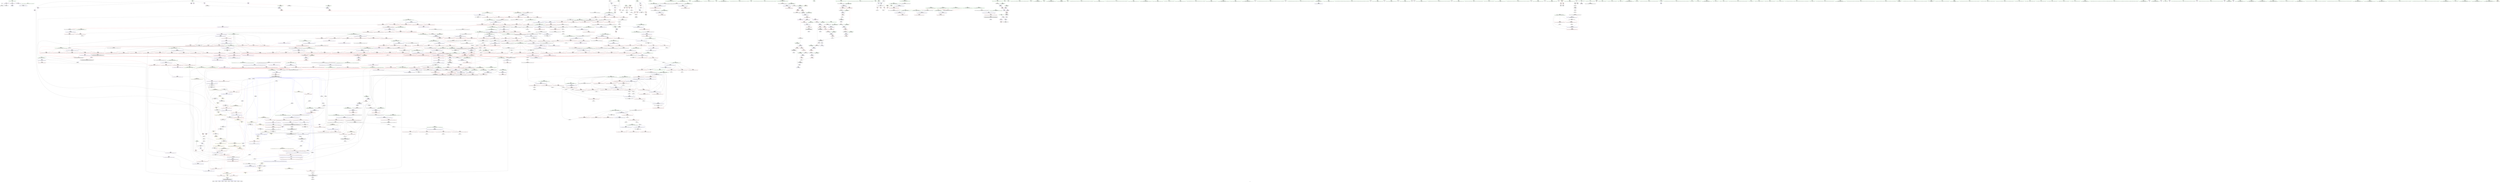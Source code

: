 digraph "SVFG" {
	label="SVFG";

	Node0x55e6cb980d10 [shape=record,color=grey,label="{NodeID: 0\nNullPtr}"];
	Node0x55e6cb980d10 -> Node0x55e6cb9dceb0[style=solid];
	Node0x55e6cb980d10 -> Node0x55e6cb9f5b80[style=solid];
	Node0x55e6cbaddc00 [shape=record,color=black,label="{NodeID: 1882\n1339 = PHI(1265, 1305, )\n0th arg _ZSt25__unguarded_linear_insertIPdN9__gnu_cxx5__ops14_Val_less_iterEEvT_T0_ }"];
	Node0x55e6cbaddc00 -> Node0x55e6cb9e4f30[style=solid];
	Node0x55e6cb9e3ef0 [shape=record,color=blue,label="{NodeID: 775\n1171\<--1169\n__a.addr\<--__a\n_ZSt9iter_swapIPdS0_EvT_T0_\n}"];
	Node0x55e6cb9e3ef0 -> Node0x55e6cb9f2270[style=dashed];
	Node0x55e6cb9da9d0 [shape=record,color=red,label="{NodeID: 443\n569\<--553\n\<--__middle.addr\n_ZSt14__partial_sortIPdN9__gnu_cxx5__ops15_Iter_less_iterEEvT_S4_S4_T0_\n|{<s0>37}}"];
	Node0x55e6cb9da9d0:s0 -> Node0x55e6cbadc500[style=solid,color=red];
	Node0x55e6cba1ced0 [shape=record,color=grey,label="{NodeID: 1218\n111 = Binary(110, 112, )\n}"];
	Node0x55e6cba1ced0 -> Node0x55e6cb9f5ef0[style=solid];
	Node0x55e6cb9cea00 [shape=record,color=green,label="{NodeID: 111\n509\<--510\n__last.addr\<--__last.addr_field_insensitive\n_ZSt22__final_insertion_sortIPdN9__gnu_cxx5__ops15_Iter_less_iterEEvT_S4_T0_\n}"];
	Node0x55e6cb9cea00 -> Node0x55e6cb9da4f0[style=solid];
	Node0x55e6cb9cea00 -> Node0x55e6cb9da5c0[style=solid];
	Node0x55e6cb9cea00 -> Node0x55e6cb9da690[style=solid];
	Node0x55e6cb9cea00 -> Node0x55e6cb9f7d00[style=solid];
	Node0x55e6cb9f0390 [shape=record,color=red,label="{NodeID: 554\n1044\<--1036\n\<--__val.addr\n_ZNK9__gnu_cxx5__ops14_Iter_less_valclIPddEEbT_RT0_\n}"];
	Node0x55e6cb9f0390 -> Node0x55e6cb9f0530[style=solid];
	Node0x55e6cba5eeb0 [shape=record,color=black,label="{NodeID: 1329\nMR_4V_6 = PHI(MR_4V_3, MR_4V_2, )\npts\{10 \}\n|{<s0>27|<s1>31}}"];
	Node0x55e6cba5eeb0:s0 -> Node0x55e6cba854a0[style=dashed,color=blue];
	Node0x55e6cba5eeb0:s1 -> Node0x55e6cba57090[style=dashed,color=blue];
	Node0x55e6cb9d31a0 [shape=record,color=green,label="{NodeID: 222\n1320\<--1321\n__last.addr\<--__last.addr_field_insensitive\n_ZSt13move_backwardIPdS0_ET0_T_S2_S1_\n}"];
	Node0x55e6cb9d31a0 -> Node0x55e6cb9f3ba0[style=solid];
	Node0x55e6cb9d31a0 -> Node0x55e6cb9e4d90[style=solid];
	Node0x55e6cbad4c00 [shape=record,color=black,label="{NodeID: 1772\n1450 = PHI(1435, )\n0th arg _ZNSt20__copy_move_backwardILb1ELb1ESt26random_access_iterator_tagE13__copy_move_bIdEEPT_PKS3_S6_S4_ }"];
	Node0x55e6cbad4c00 -> Node0x55e6cb9e5d00[style=solid];
	Node0x55e6cb9f5e20 [shape=record,color=blue,label="{NodeID: 665\n65\<--74\nj\<--\nmain\n}"];
	Node0x55e6cb9f5e20 -> Node0x55e6cb9e3050[style=dashed];
	Node0x55e6cb9f5e20 -> Node0x55e6cb9e3120[style=dashed];
	Node0x55e6cb9f5e20 -> Node0x55e6cb9e31f0[style=dashed];
	Node0x55e6cb9f5e20 -> Node0x55e6cb9f5ef0[style=dashed];
	Node0x55e6cb9f5e20 -> Node0x55e6cba52f90[style=dashed];
	Node0x55e6cb9e0fd0 [shape=record,color=purple,label="{NodeID: 333\n611\<--610\nadd.ptr3\<--\n_ZSt27__unguarded_partition_pivotIPdN9__gnu_cxx5__ops15_Iter_less_iterEET_S4_S4_T0_\n|{<s0>39}}"];
	Node0x55e6cb9e0fd0:s0 -> Node0x55e6cbad6bb0[style=solid,color=red];
	Node0x55e6cb9ca9b0 [shape=record,color=green,label="{NodeID: 1\n7\<--1\n__dso_handle\<--dummyObj\nGlob }"];
	Node0x55e6cbadde10 [shape=record,color=black,label="{NodeID: 1883\n1029 = PHI(994, )\n0th arg _ZNK9__gnu_cxx5__ops14_Iter_less_valclIPddEEbT_RT0_ }"];
	Node0x55e6cbadde10 -> Node0x55e6cb9fac20[style=solid];
	Node0x55e6cb9e3fc0 [shape=record,color=blue,label="{NodeID: 776\n1173\<--1170\n__b.addr\<--__b\n_ZSt9iter_swapIPdS0_EvT_T0_\n}"];
	Node0x55e6cb9e3fc0 -> Node0x55e6cb9f2340[style=dashed];
	Node0x55e6cb9daaa0 [shape=record,color=red,label="{NodeID: 444\n564\<--555\n\<--__last.addr\n_ZSt14__partial_sortIPdN9__gnu_cxx5__ops15_Iter_less_iterEEvT_S4_S4_T0_\n|{<s0>36}}"];
	Node0x55e6cb9daaa0:s0 -> Node0x55e6cbad5260[style=solid,color=red];
	Node0x55e6cba1d050 [shape=record,color=grey,label="{NodeID: 1219\n116 = Binary(100, 115, )\n}"];
	Node0x55e6cba1d050 -> Node0x55e6cb9dd3f0[style=solid];
	Node0x55e6cb9cead0 [shape=record,color=green,label="{NodeID: 112\n511\<--512\nagg.tmp\<--agg.tmp_field_insensitive\n_ZSt22__final_insertion_sortIPdN9__gnu_cxx5__ops15_Iter_less_iterEEvT_S4_T0_\n}"];
	Node0x55e6cb9f0460 [shape=record,color=red,label="{NodeID: 555\n1043\<--1042\n\<--\n_ZNK9__gnu_cxx5__ops14_Iter_less_valclIPddEEbT_RT0_\n}"];
	Node0x55e6cb9f0460 -> Node0x55e6cba216d0[style=solid];
	Node0x55e6cba5f3b0 [shape=record,color=black,label="{NodeID: 1330\nMR_4V_4 = PHI(MR_4V_3, MR_4V_1, )\npts\{10 \}\n|{<s0>18}}"];
	Node0x55e6cba5f3b0:s0 -> Node0x55e6cba85760[style=dashed,color=blue];
	Node0x55e6cb9d3270 [shape=record,color=green,label="{NodeID: 223\n1322\<--1323\n__result.addr\<--__result.addr_field_insensitive\n_ZSt13move_backwardIPdS0_ET0_T_S2_S1_\n}"];
	Node0x55e6cb9d3270 -> Node0x55e6cb9f3c70[style=solid];
	Node0x55e6cb9d3270 -> Node0x55e6cb9e4e60[style=solid];
	Node0x55e6cbad4d10 [shape=record,color=black,label="{NodeID: 1773\n1451 = PHI(1436, )\n1st arg _ZNSt20__copy_move_backwardILb1ELb1ESt26random_access_iterator_tagE13__copy_move_bIdEEPT_PKS3_S6_S4_ }"];
	Node0x55e6cbad4d10 -> Node0x55e6cb9e5dd0[style=solid];
	Node0x55e6cb9f5ef0 [shape=record,color=blue,label="{NodeID: 666\n65\<--111\nj\<--inc\nmain\n}"];
	Node0x55e6cb9f5ef0 -> Node0x55e6cb9e3050[style=dashed];
	Node0x55e6cb9f5ef0 -> Node0x55e6cb9e3120[style=dashed];
	Node0x55e6cb9f5ef0 -> Node0x55e6cb9e31f0[style=dashed];
	Node0x55e6cb9f5ef0 -> Node0x55e6cb9f5ef0[style=dashed];
	Node0x55e6cb9f5ef0 -> Node0x55e6cba52f90[style=dashed];
	Node0x55e6cb9e10a0 [shape=record,color=purple,label="{NodeID: 334\n662\<--661\nincdec.ptr\<--\n_ZSt13__heap_selectIPdN9__gnu_cxx5__ops15_Iter_less_iterEEvT_S4_S4_T0_\n}"];
	Node0x55e6cb9e10a0 -> Node0x55e6cb9f85f0[style=solid];
	Node0x55e6cb9caa40 [shape=record,color=green,label="{NodeID: 2\n11\<--1\n.str\<--dummyObj\nGlob }"];
	Node0x55e6cbaddf20 [shape=record,color=black,label="{NodeID: 1884\n1030 = PHI(997, )\n1st arg _ZNK9__gnu_cxx5__ops14_Iter_less_valclIPddEEbT_RT0_ }"];
	Node0x55e6cbaddf20 -> Node0x55e6cb9facf0[style=solid];
	Node0x55e6cb9e4090 [shape=record,color=blue,label="{NodeID: 777\n1186\<--1184\n__a.addr\<--__a\n_ZSt4swapIdENSt9enable_ifIXsr6__and_ISt6__not_ISt15__is_tuple_likeIT_EESt21is_move_constructibleIS3_ESt18is_move_assignableIS3_EEE5valueEvE4typeERS3_SC_\n}"];
	Node0x55e6cb9e4090 -> Node0x55e6cb9f2410[style=dashed];
	Node0x55e6cb9e4090 -> Node0x55e6cb9f24e0[style=dashed];
	Node0x55e6cb9dab70 [shape=record,color=red,label="{NodeID: 445\n591\<--579\n\<--__first.addr\n_ZSt27__unguarded_partition_pivotIPdN9__gnu_cxx5__ops15_Iter_less_iterEET_S4_S4_T0_\n}"];
	Node0x55e6cb9dab70 -> Node0x55e6cb9e1cd0[style=solid];
	Node0x55e6cba1d1d0 [shape=record,color=grey,label="{NodeID: 1220\n99 = Binary(100, 98, )\n}"];
	Node0x55e6cba1d1d0 -> Node0x55e6cba22450[style=solid];
	Node0x55e6cb9ceba0 [shape=record,color=green,label="{NodeID: 113\n513\<--514\nagg.tmp2\<--agg.tmp2_field_insensitive\n_ZSt22__final_insertion_sortIPdN9__gnu_cxx5__ops15_Iter_less_iterEEvT_S4_T0_\n}"];
	Node0x55e6cb9f0530 [shape=record,color=red,label="{NodeID: 556\n1045\<--1044\n\<--\n_ZNK9__gnu_cxx5__ops14_Iter_less_valclIPddEEbT_RT0_\n}"];
	Node0x55e6cb9f0530 -> Node0x55e6cba216d0[style=solid];
	Node0x55e6cba5f8b0 [shape=record,color=black,label="{NodeID: 1331\nMR_4V_2 = PHI(MR_4V_3, MR_4V_1, )\npts\{10 \}\n|{|<s4>58}}"];
	Node0x55e6cba5f8b0 -> Node0x55e6cb9f0050[style=dashed];
	Node0x55e6cba5f8b0 -> Node0x55e6cb9f0120[style=dashed];
	Node0x55e6cba5f8b0 -> Node0x55e6cb9fa8e0[style=dashed];
	Node0x55e6cba5f8b0 -> Node0x55e6cb9fab50[style=dashed];
	Node0x55e6cba5f8b0:s4 -> Node0x55e6cba68910[style=dashed,color=red];
	Node0x55e6cb9d3340 [shape=record,color=green,label="{NodeID: 224\n1329\<--1330\n_ZSt12__miter_baseIPdET_S1_\<--_ZSt12__miter_baseIPdET_S1__field_insensitive\n}"];
	Node0x55e6cbad4e20 [shape=record,color=black,label="{NodeID: 1774\n1452 = PHI(1437, )\n2nd arg _ZNSt20__copy_move_backwardILb1ELb1ESt26random_access_iterator_tagE13__copy_move_bIdEEPT_PKS3_S6_S4_ }"];
	Node0x55e6cbad4e20 -> Node0x55e6cb9e5ea0[style=solid];
	Node0x55e6cb9f5fc0 [shape=record,color=blue,label="{NodeID: 667\n67\<--125\nans\<--\nmain\n}"];
	Node0x55e6cb9f5fc0 -> Node0x55e6cb9e32c0[style=dashed];
	Node0x55e6cb9f5fc0 -> Node0x55e6cb9e3390[style=dashed];
	Node0x55e6cb9f5fc0 -> Node0x55e6cb9f6160[style=dashed];
	Node0x55e6cb9f5fc0 -> Node0x55e6cba53490[style=dashed];
	Node0x55e6cb9e1170 [shape=record,color=purple,label="{NodeID: 335\n690\<--689\nincdec.ptr\<--\n_ZSt11__sort_heapIPdN9__gnu_cxx5__ops15_Iter_less_iterEEvT_S4_RT0_\n}"];
	Node0x55e6cb9e1170 -> Node0x55e6cb9f8930[style=solid];
	Node0x55e6cb9cacf0 [shape=record,color=green,label="{NodeID: 3\n13\<--1\n.str.1\<--dummyObj\nGlob }"];
	Node0x55e6cbade030 [shape=record,color=black,label="{NodeID: 1885\n1031 = PHI(974, )\n2nd arg _ZNK9__gnu_cxx5__ops14_Iter_less_valclIPddEEbT_RT0_ }"];
	Node0x55e6cbade030 -> Node0x55e6cb9fadc0[style=solid];
	Node0x55e6cb9e4160 [shape=record,color=blue,label="{NodeID: 778\n1188\<--1185\n__b.addr\<--__b\n_ZSt4swapIdENSt9enable_ifIXsr6__and_ISt6__not_ISt15__is_tuple_likeIT_EESt21is_move_constructibleIS3_ESt18is_move_assignableIS3_EEE5valueEvE4typeERS3_SC_\n}"];
	Node0x55e6cb9e4160 -> Node0x55e6cb9f25b0[style=dashed];
	Node0x55e6cb9e4160 -> Node0x55e6cb9f2680[style=dashed];
	Node0x55e6cb9dac40 [shape=record,color=red,label="{NodeID: 446\n593\<--579\n\<--__first.addr\n_ZSt27__unguarded_partition_pivotIPdN9__gnu_cxx5__ops15_Iter_less_iterEET_S4_S4_T0_\n}"];
	Node0x55e6cb9dac40 -> Node0x55e6cb9de500[style=solid];
	Node0x55e6cba1d350 [shape=record,color=grey,label="{NodeID: 1221\n919 = Binary(918, 687, )\n}"];
	Node0x55e6cb9cec70 [shape=record,color=green,label="{NodeID: 114\n515\<--516\nagg.tmp3\<--agg.tmp3_field_insensitive\n_ZSt22__final_insertion_sortIPdN9__gnu_cxx5__ops15_Iter_less_iterEEvT_S4_T0_\n}"];
	Node0x55e6cb9f0600 [shape=record,color=red,label="{NodeID: 557\n1075\<--1055\n\<--__result.addr\n_ZSt22__move_median_to_firstIPdN9__gnu_cxx5__ops15_Iter_less_iterEEvT_S4_S4_S4_T0_\n|{<s0>63}}"];
	Node0x55e6cb9f0600:s0 -> Node0x55e6cbad3b10[style=solid,color=red];
	Node0x55e6cba5fdb0 [shape=record,color=black,label="{NodeID: 1332\nMR_198V_3 = PHI(MR_198V_4, MR_198V_2, )\npts\{971 \}\n}"];
	Node0x55e6cba5fdb0 -> Node0x55e6cb9ef900[style=dashed];
	Node0x55e6cba5fdb0 -> Node0x55e6cb9ef9d0[style=dashed];
	Node0x55e6cba5fdb0 -> Node0x55e6cb9efb70[style=dashed];
	Node0x55e6cba5fdb0 -> Node0x55e6cb9fa9b0[style=dashed];
	Node0x55e6cb9d3440 [shape=record,color=green,label="{NodeID: 225\n1335\<--1336\n_ZSt23__copy_move_backward_a2ILb1EPdS0_ET1_T0_S2_S1_\<--_ZSt23__copy_move_backward_a2ILb1EPdS0_ET1_T0_S2_S1__field_insensitive\n}"];
	Node0x55e6cbad4f30 [shape=record,color=black,label="{NodeID: 1775\n488 = PHI(404, )\n0th arg _ZSt4__lgl }"];
	Node0x55e6cbad4f30 -> Node0x55e6cb9f7b60[style=solid];
	Node0x55e6cb9f6090 [shape=record,color=blue,label="{NodeID: 668\n69\<--74\nj9\<--\nmain\n}"];
	Node0x55e6cb9f6090 -> Node0x55e6cb9e3460[style=dashed];
	Node0x55e6cb9f6090 -> Node0x55e6cb9e3530[style=dashed];
	Node0x55e6cb9f6090 -> Node0x55e6cb9e3600[style=dashed];
	Node0x55e6cb9f6090 -> Node0x55e6cb9e36d0[style=dashed];
	Node0x55e6cb9f6090 -> Node0x55e6cb9f6230[style=dashed];
	Node0x55e6cb9f6090 -> Node0x55e6cba53990[style=dashed];
	Node0x55e6cba6b0d0 [shape=record,color=yellow,style=double,label="{NodeID: 1443\n208V_1 = ENCHI(MR_208V_0)\npts\{714 801 850 1191 1223 1345 \}\nFun[_ZSt11__push_heapIPdldN9__gnu_cxx5__ops14_Iter_less_valEEvT_T0_S5_T1_RT2_]}"];
	Node0x55e6cba6b0d0 -> Node0x55e6cb9f0050[style=dashed];
	Node0x55e6cba6b0d0 -> Node0x55e6cb9f0120[style=dashed];
	Node0x55e6cb9e1240 [shape=record,color=purple,label="{NodeID: 336\n1140\<--1139\nincdec.ptr\<--\n_ZSt21__unguarded_partitionIPdN9__gnu_cxx5__ops15_Iter_less_iterEET_S4_S4_S4_T0_\n}"];
	Node0x55e6cb9e1240 -> Node0x55e6cb9e3bb0[style=solid];
	Node0x55e6cb9cad80 [shape=record,color=green,label="{NodeID: 4\n15\<--1\nstdin\<--dummyObj\nGlob }"];
	Node0x55e6cbade140 [shape=record,color=black,label="{NodeID: 1886\n546 = PHI(462, )\n0th arg _ZSt14__partial_sortIPdN9__gnu_cxx5__ops15_Iter_less_iterEEvT_S4_S4_T0_ }"];
	Node0x55e6cbade140 -> Node0x55e6cb9f7dd0[style=solid];
	Node0x55e6cb9e4230 [shape=record,color=blue,label="{NodeID: 779\n1190\<--1196\n__tmp\<--\n_ZSt4swapIdENSt9enable_ifIXsr6__and_ISt6__not_ISt15__is_tuple_likeIT_EESt21is_move_constructibleIS3_ESt18is_move_assignableIS3_EEE5valueEvE4typeERS3_SC_\n}"];
	Node0x55e6cb9e4230 -> Node0x55e6cb9f2820[style=dashed];
	Node0x55e6cb9e4230 -> Node0x55e6cb9f28f0[style=dashed];
	Node0x55e6cb9dad10 [shape=record,color=red,label="{NodeID: 447\n601\<--579\n\<--__first.addr\n_ZSt27__unguarded_partition_pivotIPdN9__gnu_cxx5__ops15_Iter_less_iterEET_S4_S4_T0_\n|{<s0>38}}"];
	Node0x55e6cb9dad10:s0 -> Node0x55e6cbadbc40[style=solid,color=red];
	Node0x55e6cba1d4d0 [shape=record,color=grey,label="{NodeID: 1222\n738 = Binary(737, 410, )\n}"];
	Node0x55e6cba1d4d0 -> Node0x55e6cb9f8d40[style=solid];
	Node0x55e6cb9d38b0 [shape=record,color=green,label="{NodeID: 115\n531\<--532\n_ZSt16__insertion_sortIPdN9__gnu_cxx5__ops15_Iter_less_iterEEvT_S4_T0_\<--_ZSt16__insertion_sortIPdN9__gnu_cxx5__ops15_Iter_less_iterEEvT_S4_T0__field_insensitive\n}"];
	Node0x55e6cb9f06d0 [shape=record,color=red,label="{NodeID: 558\n1085\<--1055\n\<--__result.addr\n_ZSt22__move_median_to_firstIPdN9__gnu_cxx5__ops15_Iter_less_iterEEvT_S4_S4_S4_T0_\n|{<s0>65}}"];
	Node0x55e6cb9f06d0:s0 -> Node0x55e6cbad3b10[style=solid,color=red];
	Node0x55e6cba602b0 [shape=record,color=black,label="{NodeID: 1333\nMR_206V_3 = PHI(MR_206V_4, MR_206V_2, )\npts\{979 \}\n}"];
	Node0x55e6cba602b0 -> Node0x55e6cb9efde0[style=dashed];
	Node0x55e6cba602b0 -> Node0x55e6cb9efeb0[style=dashed];
	Node0x55e6cba602b0 -> Node0x55e6cb9eff80[style=dashed];
	Node0x55e6cba602b0 -> Node0x55e6cb9faa80[style=dashed];
	Node0x55e6cb9d3540 [shape=record,color=green,label="{NodeID: 226\n1340\<--1341\n__comp\<--__comp_field_insensitive\n_ZSt25__unguarded_linear_insertIPdN9__gnu_cxx5__ops14_Val_less_iterEEvT_T0_\n|{<s0>91}}"];
	Node0x55e6cb9d3540:s0 -> Node0x55e6cbade500[style=solid,color=red];
	Node0x55e6cbad5040 [shape=record,color=black,label="{NodeID: 1776\n619 = PHI(562, )\n0th arg _ZSt13__heap_selectIPdN9__gnu_cxx5__ops15_Iter_less_iterEEvT_S4_S4_T0_ }"];
	Node0x55e6cbad5040 -> Node0x55e6cb9f82b0[style=solid];
	Node0x55e6cb9f6160 [shape=record,color=blue,label="{NodeID: 669\n67\<--147\nans\<--mul21\nmain\n}"];
	Node0x55e6cb9f6160 -> Node0x55e6cb9e32c0[style=dashed];
	Node0x55e6cb9f6160 -> Node0x55e6cb9e3390[style=dashed];
	Node0x55e6cb9f6160 -> Node0x55e6cb9f6160[style=dashed];
	Node0x55e6cb9f6160 -> Node0x55e6cba53490[style=dashed];
	Node0x55e6cb9e1310 [shape=record,color=purple,label="{NodeID: 337\n1144\<--1143\nincdec.ptr3\<--\n_ZSt21__unguarded_partitionIPdN9__gnu_cxx5__ops15_Iter_less_iterEET_S4_S4_S4_T0_\n}"];
	Node0x55e6cb9e1310 -> Node0x55e6cb9e3c80[style=solid];
	Node0x55e6cb9cae10 [shape=record,color=green,label="{NodeID: 5\n16\<--1\n.str.2\<--dummyObj\nGlob }"];
	Node0x55e6cbade280 [shape=record,color=black,label="{NodeID: 1887\n547 = PHI(463, )\n1st arg _ZSt14__partial_sortIPdN9__gnu_cxx5__ops15_Iter_less_iterEEvT_S4_S4_T0_ }"];
	Node0x55e6cbade280 -> Node0x55e6cb9f7ea0[style=solid];
	Node0x55e6cb9e4300 [shape=record,color=blue,label="{NodeID: 780\n1201\<--1200\n\<--\n_ZSt4swapIdENSt9enable_ifIXsr6__and_ISt6__not_ISt15__is_tuple_likeIT_EESt21is_move_constructibleIS3_ESt18is_move_assignableIS3_EEE5valueEvE4typeERS3_SC_\n}"];
	Node0x55e6cb9e4300 -> Node0x55e6cb9f28f0[style=dashed];
	Node0x55e6cb9e4300 -> Node0x55e6cb9e43d0[style=dashed];
	Node0x55e6cb9dade0 [shape=record,color=red,label="{NodeID: 448\n602\<--579\n\<--__first.addr\n_ZSt27__unguarded_partition_pivotIPdN9__gnu_cxx5__ops15_Iter_less_iterEET_S4_S4_T0_\n}"];
	Node0x55e6cb9dade0 -> Node0x55e6cb9e0e30[style=solid];
	Node0x55e6cba1d650 [shape=record,color=grey,label="{NodeID: 1223\n363 = Binary(361, 362, )\n}"];
	Node0x55e6cba1d650 -> Node0x55e6cb9ddb40[style=solid];
	Node0x55e6cb9d3980 [shape=record,color=green,label="{NodeID: 116\n537\<--538\n_ZSt26__unguarded_insertion_sortIPdN9__gnu_cxx5__ops15_Iter_less_iterEEvT_S4_T0_\<--_ZSt26__unguarded_insertion_sortIPdN9__gnu_cxx5__ops15_Iter_less_iterEEvT_S4_T0__field_insensitive\n}"];
	Node0x55e6cb9f07a0 [shape=record,color=red,label="{NodeID: 559\n1089\<--1055\n\<--__result.addr\n_ZSt22__move_median_to_firstIPdN9__gnu_cxx5__ops15_Iter_less_iterEEvT_S4_S4_S4_T0_\n|{<s0>66}}"];
	Node0x55e6cb9f07a0:s0 -> Node0x55e6cbad3b10[style=solid,color=red];
	Node0x55e6cb9d3610 [shape=record,color=green,label="{NodeID: 227\n1342\<--1343\n__last.addr\<--__last.addr_field_insensitive\n_ZSt25__unguarded_linear_insertIPdN9__gnu_cxx5__ops14_Val_less_iterEEvT_T0_\n}"];
	Node0x55e6cb9d3610 -> Node0x55e6cb9f3d40[style=solid];
	Node0x55e6cb9d3610 -> Node0x55e6cb9f3e10[style=solid];
	Node0x55e6cb9d3610 -> Node0x55e6cb9f3ee0[style=solid];
	Node0x55e6cb9d3610 -> Node0x55e6cb9f3fb0[style=solid];
	Node0x55e6cb9d3610 -> Node0x55e6cb9e4f30[style=solid];
	Node0x55e6cb9d3610 -> Node0x55e6cb9e5340[style=solid];
	Node0x55e6cbad5150 [shape=record,color=black,label="{NodeID: 1777\n620 = PHI(563, )\n1st arg _ZSt13__heap_selectIPdN9__gnu_cxx5__ops15_Iter_less_iterEEvT_S4_S4_T0_ }"];
	Node0x55e6cbad5150 -> Node0x55e6cb9f8380[style=solid];
	Node0x55e6cb9f6230 [shape=record,color=blue,label="{NodeID: 670\n69\<--151\nj9\<--inc23\nmain\n}"];
	Node0x55e6cb9f6230 -> Node0x55e6cb9e3460[style=dashed];
	Node0x55e6cb9f6230 -> Node0x55e6cb9e3530[style=dashed];
	Node0x55e6cb9f6230 -> Node0x55e6cb9e3600[style=dashed];
	Node0x55e6cb9f6230 -> Node0x55e6cb9e36d0[style=dashed];
	Node0x55e6cb9f6230 -> Node0x55e6cb9f6230[style=dashed];
	Node0x55e6cb9f6230 -> Node0x55e6cba53990[style=dashed];
	Node0x55e6cb9e13e0 [shape=record,color=purple,label="{NodeID: 338\n1152\<--1151\nincdec.ptr7\<--\n_ZSt21__unguarded_partitionIPdN9__gnu_cxx5__ops15_Iter_less_iterEET_S4_S4_S4_T0_\n}"];
	Node0x55e6cb9e13e0 -> Node0x55e6cb9e3d50[style=solid];
	Node0x55e6cb9caea0 [shape=record,color=green,label="{NodeID: 6\n18\<--1\n.str.3\<--dummyObj\nGlob }"];
	Node0x55e6cbade3c0 [shape=record,color=black,label="{NodeID: 1888\n548 = PHI(464, )\n2nd arg _ZSt14__partial_sortIPdN9__gnu_cxx5__ops15_Iter_less_iterEEvT_S4_S4_T0_ }"];
	Node0x55e6cbade3c0 -> Node0x55e6cb9f7f70[style=solid];
	Node0x55e6cb9e43d0 [shape=record,color=blue,label="{NodeID: 781\n1205\<--1204\n\<--\n_ZSt4swapIdENSt9enable_ifIXsr6__and_ISt6__not_ISt15__is_tuple_likeIT_EESt21is_move_constructibleIS3_ESt18is_move_assignableIS3_EEE5valueEvE4typeERS3_SC_\n|{<s0>75}}"];
	Node0x55e6cb9e43d0:s0 -> Node0x55e6cba5d9d0[style=dashed,color=blue];
	Node0x55e6cb9daeb0 [shape=record,color=red,label="{NodeID: 449\n610\<--579\n\<--__first.addr\n_ZSt27__unguarded_partition_pivotIPdN9__gnu_cxx5__ops15_Iter_less_iterEET_S4_S4_T0_\n}"];
	Node0x55e6cb9daeb0 -> Node0x55e6cb9e0fd0[style=solid];
	Node0x55e6cba1d7d0 [shape=record,color=grey,label="{NodeID: 1224\n191 = Binary(190, 112, )\n}"];
	Node0x55e6cba1d7d0 -> Node0x55e6cb9f63d0[style=solid];
	Node0x55e6cb9d3a80 [shape=record,color=green,label="{NodeID: 117\n549\<--550\n__comp\<--__comp_field_insensitive\n_ZSt14__partial_sortIPdN9__gnu_cxx5__ops15_Iter_less_iterEEvT_S4_S4_T0_\n|{<s0>37}}"];
	Node0x55e6cb9d3a80:s0 -> Node0x55e6cbadc640[style=solid,color=red];
	Node0x55e6cb9f0870 [shape=record,color=red,label="{NodeID: 560\n1099\<--1055\n\<--__result.addr\n_ZSt22__move_median_to_firstIPdN9__gnu_cxx5__ops15_Iter_less_iterEEvT_S4_S4_S4_T0_\n|{<s0>68}}"];
	Node0x55e6cb9f0870:s0 -> Node0x55e6cbad3b10[style=solid,color=red];
	Node0x55e6cb9d36e0 [shape=record,color=green,label="{NodeID: 228\n1344\<--1345\n__val\<--__val_field_insensitive\n_ZSt25__unguarded_linear_insertIPdN9__gnu_cxx5__ops14_Val_less_iterEEvT_T0_\n|{|<s1>91|<s2>93}}"];
	Node0x55e6cb9d36e0 -> Node0x55e6cb9e5000[style=solid];
	Node0x55e6cb9d36e0:s1 -> Node0x55e6cbade640[style=solid,color=red];
	Node0x55e6cb9d36e0:s2 -> Node0x55e6cbad5b10[style=solid,color=red];
	Node0x55e6cbad5260 [shape=record,color=black,label="{NodeID: 1778\n621 = PHI(564, )\n2nd arg _ZSt13__heap_selectIPdN9__gnu_cxx5__ops15_Iter_less_iterEEvT_S4_S4_T0_ }"];
	Node0x55e6cbad5260 -> Node0x55e6cb9f8450[style=solid];
	Node0x55e6cb9f6300 [shape=record,color=blue,label="{NodeID: 671\n174\<--170\ncoerce.dive\<--call29\nmain\n}"];
	Node0x55e6cb9f6300 -> Node0x55e6cb9d79e0[style=dashed];
	Node0x55e6cb9f6300 -> Node0x55e6cba53e90[style=dashed];
	Node0x55e6cba6b430 [shape=record,color=yellow,style=double,label="{NodeID: 1446\n4V_1 = ENCHI(MR_4V_0)\npts\{10 \}\nFun[_ZSt9iter_swapIPdS0_EvT_T0_]|{<s0>75|<s1>75|<s2>75}}"];
	Node0x55e6cba6b430:s0 -> Node0x55e6cb9f2750[style=dashed,color=red];
	Node0x55e6cba6b430:s1 -> Node0x55e6cb9f2820[style=dashed,color=red];
	Node0x55e6cba6b430:s2 -> Node0x55e6cb9e4300[style=dashed,color=red];
	Node0x55e6cb9e14b0 [shape=record,color=purple,label="{NodeID: 339\n1165\<--1164\nincdec.ptr9\<--\n_ZSt21__unguarded_partitionIPdN9__gnu_cxx5__ops15_Iter_less_iterEET_S4_S4_S4_T0_\n}"];
	Node0x55e6cb9e14b0 -> Node0x55e6cb9e3e20[style=solid];
	Node0x55e6cb9cb6e0 [shape=record,color=green,label="{NodeID: 7\n20\<--1\nstdout\<--dummyObj\nGlob }"];
	Node0x55e6cbade500 [shape=record,color=black,label="{NodeID: 1889\n1498 = PHI(1340, )\n0th arg _ZNK9__gnu_cxx5__ops14_Val_less_iterclIdPdEEbRT_T0_ }"];
	Node0x55e6cbade500 -> Node0x55e6cb9e6110[style=solid];
	Node0x55e6cb9e44a0 [shape=record,color=blue,label="{NodeID: 782\n1216\<--1212\n__first.addr\<--__first\n_ZSt16__insertion_sortIPdN9__gnu_cxx5__ops15_Iter_less_iterEEvT_S4_T0_\n}"];
	Node0x55e6cb9e44a0 -> Node0x55e6cb9f29c0[style=dashed];
	Node0x55e6cb9e44a0 -> Node0x55e6cb9f2a90[style=dashed];
	Node0x55e6cb9e44a0 -> Node0x55e6cb9f2b60[style=dashed];
	Node0x55e6cb9e44a0 -> Node0x55e6cb9f2c30[style=dashed];
	Node0x55e6cb9e44a0 -> Node0x55e6cb9f2d00[style=dashed];
	Node0x55e6cb9daf80 [shape=record,color=red,label="{NodeID: 450\n613\<--579\n\<--__first.addr\n_ZSt27__unguarded_partition_pivotIPdN9__gnu_cxx5__ops15_Iter_less_iterEET_S4_S4_T0_\n|{<s0>39}}"];
	Node0x55e6cb9daf80:s0 -> Node0x55e6cbad6dd0[style=solid,color=red];
	Node0x55e6cba1d950 [shape=record,color=grey,label="{NodeID: 1225\n376 = Binary(374, 375, )\n}"];
	Node0x55e6cba1d950 -> Node0x55e6cb9ddc10[style=solid];
	Node0x55e6cb9d3b50 [shape=record,color=green,label="{NodeID: 118\n551\<--552\n__first.addr\<--__first.addr_field_insensitive\n_ZSt14__partial_sortIPdN9__gnu_cxx5__ops15_Iter_less_iterEEvT_S4_S4_T0_\n}"];
	Node0x55e6cb9d3b50 -> Node0x55e6cb9da760[style=solid];
	Node0x55e6cb9d3b50 -> Node0x55e6cb9da830[style=solid];
	Node0x55e6cb9d3b50 -> Node0x55e6cb9f7dd0[style=solid];
	Node0x55e6cb9f0940 [shape=record,color=red,label="{NodeID: 561\n1107\<--1055\n\<--__result.addr\n_ZSt22__move_median_to_firstIPdN9__gnu_cxx5__ops15_Iter_less_iterEEvT_S4_S4_S4_T0_\n|{<s0>70}}"];
	Node0x55e6cb9f0940:s0 -> Node0x55e6cbad3b10[style=solid,color=red];
	Node0x55e6cba611b0 [shape=record,color=black,label="{NodeID: 1336\nMR_4V_3 = PHI(MR_4V_5, MR_4V_2, )\npts\{10 \}\n|{|<s1>36|<s2>41|<s3>42|<s4>42|<s5>42}}"];
	Node0x55e6cba611b0 -> Node0x55e6cba611b0[style=dashed];
	Node0x55e6cba611b0:s1 -> Node0x55e6cba5c690[style=dashed,color=blue];
	Node0x55e6cba611b0:s2 -> Node0x55e6cba6a400[style=dashed,color=red];
	Node0x55e6cba611b0:s3 -> Node0x55e6cb9ed7b0[style=dashed,color=red];
	Node0x55e6cba611b0:s4 -> Node0x55e6cb9ed880[style=dashed,color=red];
	Node0x55e6cba611b0:s5 -> Node0x55e6cb9f9630[style=dashed,color=red];
	Node0x55e6cb9d37b0 [shape=record,color=green,label="{NodeID: 229\n1346\<--1347\n__next\<--__next_field_insensitive\n_ZSt25__unguarded_linear_insertIPdN9__gnu_cxx5__ops14_Val_less_iterEEvT_T0_\n}"];
	Node0x55e6cb9d37b0 -> Node0x55e6cb9f4080[style=solid];
	Node0x55e6cb9d37b0 -> Node0x55e6cb9f4150[style=solid];
	Node0x55e6cb9d37b0 -> Node0x55e6cb9f4220[style=solid];
	Node0x55e6cb9d37b0 -> Node0x55e6cb9f42f0[style=solid];
	Node0x55e6cb9d37b0 -> Node0x55e6cb9f43c0[style=solid];
	Node0x55e6cb9d37b0 -> Node0x55e6cb9e50d0[style=solid];
	Node0x55e6cb9d37b0 -> Node0x55e6cb9e51a0[style=solid];
	Node0x55e6cb9d37b0 -> Node0x55e6cb9e5410[style=solid];
	Node0x55e6cbad5370 [shape=record,color=black,label="{NodeID: 1779\n954 = PHI(855, )\n0th arg _ZN9__gnu_cxx5__ops14_Iter_less_valC2ENS0_15_Iter_less_iterE }"];
	Node0x55e6cbad5370 -> Node0x55e6cb9fa330[style=solid];
	Node0x55e6cb9f63d0 [shape=record,color=blue,label="{NodeID: 672\n61\<--191\ni\<--inc35\nmain\n}"];
	Node0x55e6cb9f63d0 -> Node0x55e6cba52a90[style=dashed];
	Node0x55e6cb9e1580 [shape=record,color=purple,label="{NodeID: 340\n1238\<--1237\nadd.ptr\<--\n_ZSt16__insertion_sortIPdN9__gnu_cxx5__ops15_Iter_less_iterEEvT_S4_T0_\n}"];
	Node0x55e6cb9e1580 -> Node0x55e6cb9e4640[style=solid];
	Node0x55e6cb9cb770 [shape=record,color=green,label="{NodeID: 8\n21\<--1\n_ZSt3cin\<--dummyObj\nGlob }"];
	Node0x55e6cbade640 [shape=record,color=black,label="{NodeID: 1890\n1499 = PHI(1344, )\n1st arg _ZNK9__gnu_cxx5__ops14_Val_less_iterclIdPdEEbRT_T0_ }"];
	Node0x55e6cbade640 -> Node0x55e6cb9e61e0[style=solid];
	Node0x55e6cb9e4570 [shape=record,color=blue,label="{NodeID: 783\n1218\<--1213\n__last.addr\<--__last\n_ZSt16__insertion_sortIPdN9__gnu_cxx5__ops15_Iter_less_iterEEvT_S4_T0_\n}"];
	Node0x55e6cb9e4570 -> Node0x55e6cb9f2dd0[style=dashed];
	Node0x55e6cb9e4570 -> Node0x55e6cb9f2ea0[style=dashed];
	Node0x55e6cb9db050 [shape=record,color=red,label="{NodeID: 451\n592\<--581\n\<--__last.addr\n_ZSt27__unguarded_partition_pivotIPdN9__gnu_cxx5__ops15_Iter_less_iterEET_S4_S4_T0_\n}"];
	Node0x55e6cb9db050 -> Node0x55e6cb9de430[style=solid];
	Node0x55e6cba1dad0 [shape=record,color=grey,label="{NodeID: 1226\n159 = Binary(158, 112, )\n}"];
	Node0x55e6cb9d3c20 [shape=record,color=green,label="{NodeID: 119\n553\<--554\n__middle.addr\<--__middle.addr_field_insensitive\n_ZSt14__partial_sortIPdN9__gnu_cxx5__ops15_Iter_less_iterEEvT_S4_S4_T0_\n}"];
	Node0x55e6cb9d3c20 -> Node0x55e6cb9da900[style=solid];
	Node0x55e6cb9d3c20 -> Node0x55e6cb9da9d0[style=solid];
	Node0x55e6cb9d3c20 -> Node0x55e6cb9f7ea0[style=solid];
	Node0x55e6cb9f0a10 [shape=record,color=red,label="{NodeID: 562\n1111\<--1055\n\<--__result.addr\n_ZSt22__move_median_to_firstIPdN9__gnu_cxx5__ops15_Iter_less_iterEEvT_S4_S4_S4_T0_\n|{<s0>71}}"];
	Node0x55e6cb9f0a10:s0 -> Node0x55e6cbad3b10[style=solid,color=red];
	Node0x55e6cba616b0 [shape=record,color=black,label="{NodeID: 1337\nMR_130V_3 = PHI(MR_130V_4, MR_130V_2, )\npts\{631 \}\n}"];
	Node0x55e6cba616b0 -> Node0x55e6cb9db940[style=dashed];
	Node0x55e6cba616b0 -> Node0x55e6cb9eb9a0[style=dashed];
	Node0x55e6cba616b0 -> Node0x55e6cb9eba70[style=dashed];
	Node0x55e6cba616b0 -> Node0x55e6cb9ebb40[style=dashed];
	Node0x55e6cba616b0 -> Node0x55e6cb9f85f0[style=dashed];
	Node0x55e6cb9dba40 [shape=record,color=green,label="{NodeID: 230\n1361\<--1362\n_ZNK9__gnu_cxx5__ops14_Val_less_iterclIdPdEEbRT_T0_\<--_ZNK9__gnu_cxx5__ops14_Val_less_iterclIdPdEEbRT_T0__field_insensitive\n}"];
	Node0x55e6cbad5480 [shape=record,color=black,label="{NodeID: 1780\n788 = PHI(653, 692, )\n0th arg _ZSt10__pop_heapIPdN9__gnu_cxx5__ops15_Iter_less_iterEEvT_S4_S4_RT0_ }"];
	Node0x55e6cbad5480 -> Node0x55e6cb9f9220[style=solid];
	Node0x55e6cb9f64a0 [shape=record,color=blue,label="{NodeID: 673\n208\<--206\n__first.addr\<--__first\n_ZSt4sortIPdEvT_S1_\n}"];
	Node0x55e6cb9f64a0 -> Node0x55e6cb9d7ab0[style=dashed];
	Node0x55e6cba6b5f0 [shape=record,color=yellow,style=double,label="{NodeID: 1448\n4V_1 = ENCHI(MR_4V_0)\npts\{10 \}\nFun[_ZSt27__unguarded_partition_pivotIPdN9__gnu_cxx5__ops15_Iter_less_iterEET_S4_S4_T0_]|{<s0>38}}"];
	Node0x55e6cba6b5f0:s0 -> Node0x55e6cba65c00[style=dashed,color=red];
	Node0x55e6cb9e1650 [shape=record,color=purple,label="{NodeID: 341\n1256\<--1255\nadd.ptr4\<--\n_ZSt16__insertion_sortIPdN9__gnu_cxx5__ops15_Iter_less_iterEEvT_S4_T0_\n|{<s0>81}}"];
	Node0x55e6cb9e1650:s0 -> Node0x55e6cbad34b0[style=solid,color=red];
	Node0x55e6cb9cb800 [shape=record,color=green,label="{NodeID: 9\n22\<--1\n_ZSt4cout\<--dummyObj\nGlob }"];
	Node0x55e6cbade780 [shape=record,color=black,label="{NodeID: 1891\n1500 = PHI(1359, )\n2nd arg _ZNK9__gnu_cxx5__ops14_Val_less_iterclIdPdEEbRT_T0_ }"];
	Node0x55e6cbade780 -> Node0x55e6cb9e62b0[style=solid];
	Node0x55e6cb9e4640 [shape=record,color=blue,label="{NodeID: 784\n1220\<--1238\n__i\<--add.ptr\n_ZSt16__insertion_sortIPdN9__gnu_cxx5__ops15_Iter_less_iterEEvT_S4_T0_\n}"];
	Node0x55e6cb9e4640 -> Node0x55e6cb9f2f70[style=dashed];
	Node0x55e6cb9e4640 -> Node0x55e6cb9f3040[style=dashed];
	Node0x55e6cb9e4640 -> Node0x55e6cb9f3110[style=dashed];
	Node0x55e6cb9e4640 -> Node0x55e6cb9f31e0[style=dashed];
	Node0x55e6cb9e4640 -> Node0x55e6cb9f32b0[style=dashed];
	Node0x55e6cb9e4640 -> Node0x55e6cb9f3380[style=dashed];
	Node0x55e6cb9e4640 -> Node0x55e6cb9f3450[style=dashed];
	Node0x55e6cb9e4640 -> Node0x55e6cb9e48b0[style=dashed];
	Node0x55e6cb9e4640 -> Node0x55e6cba643b0[style=dashed];
	Node0x55e6cb9db120 [shape=record,color=red,label="{NodeID: 452\n605\<--581\n\<--__last.addr\n_ZSt27__unguarded_partition_pivotIPdN9__gnu_cxx5__ops15_Iter_less_iterEET_S4_S4_T0_\n}"];
	Node0x55e6cb9db120 -> Node0x55e6cb9e0f00[style=solid];
	Node0x55e6cba1dc50 [shape=record,color=grey,label="{NodeID: 1227\n151 = Binary(150, 112, )\n}"];
	Node0x55e6cba1dc50 -> Node0x55e6cb9f6230[style=solid];
	Node0x55e6cb9d3cf0 [shape=record,color=green,label="{NodeID: 120\n555\<--556\n__last.addr\<--__last.addr_field_insensitive\n_ZSt14__partial_sortIPdN9__gnu_cxx5__ops15_Iter_less_iterEEvT_S4_S4_T0_\n}"];
	Node0x55e6cb9d3cf0 -> Node0x55e6cb9daaa0[style=solid];
	Node0x55e6cb9d3cf0 -> Node0x55e6cb9f7f70[style=solid];
	Node0x55e6cb9f0ae0 [shape=record,color=red,label="{NodeID: 563\n1067\<--1057\n\<--__a.addr\n_ZSt22__move_median_to_firstIPdN9__gnu_cxx5__ops15_Iter_less_iterEEvT_S4_S4_S4_T0_\n|{<s0>61}}"];
	Node0x55e6cb9f0ae0:s0 -> Node0x55e6cbad2b90[style=solid,color=red];
	Node0x55e6cba61bb0 [shape=record,color=black,label="{NodeID: 1338\nMR_4V_7 = PHI(MR_4V_9, MR_4V_3, )\npts\{10 \}\n|{<s0>38}}"];
	Node0x55e6cba61bb0:s0 -> Node0x55e6cba85080[style=dashed,color=blue];
	Node0x55e6cb9dbb10 [shape=record,color=green,label="{NodeID: 231\n1381\<--1382\nretval\<--retval_field_insensitive\n_ZN9__gnu_cxx5__ops15__val_comp_iterENS0_15_Iter_less_iterE\n}"];
	Node0x55e6cbad5690 [shape=record,color=black,label="{NodeID: 1781\n789 = PHI(654, 693, )\n1st arg _ZSt10__pop_heapIPdN9__gnu_cxx5__ops15_Iter_less_iterEEvT_S4_S4_RT0_ }"];
	Node0x55e6cbad5690 -> Node0x55e6cb9f92f0[style=solid];
	Node0x55e6cb9f6570 [shape=record,color=blue,label="{NodeID: 674\n210\<--207\n__last.addr\<--__last\n_ZSt4sortIPdEvT_S1_\n}"];
	Node0x55e6cb9f6570 -> Node0x55e6cb9d7b80[style=dashed];
	Node0x55e6cb9e1720 [shape=record,color=purple,label="{NodeID: 342\n1275\<--1274\nincdec.ptr\<--\n_ZSt16__insertion_sortIPdN9__gnu_cxx5__ops15_Iter_less_iterEEvT_S4_T0_\n}"];
	Node0x55e6cb9e1720 -> Node0x55e6cb9e48b0[style=solid];
	Node0x55e6cb9cb890 [shape=record,color=green,label="{NodeID: 10\n23\<--1\n.str.4\<--dummyObj\nGlob }"];
	Node0x55e6cbade8c0 [shape=record,color=black,label="{NodeID: 1892\n1184 = PHI(1177, )\n0th arg _ZSt4swapIdENSt9enable_ifIXsr6__and_ISt6__not_ISt15__is_tuple_likeIT_EESt21is_move_constructibleIS3_ESt18is_move_assignableIS3_EEE5valueEvE4typeERS3_SC_ }"];
	Node0x55e6cbade8c0 -> Node0x55e6cb9e4090[style=solid];
	Node0x55e6cb9e4710 [shape=record,color=blue,label="{NodeID: 785\n1222\<--1251\n__val\<--\n_ZSt16__insertion_sortIPdN9__gnu_cxx5__ops15_Iter_less_iterEEvT_S4_T0_\n}"];
	Node0x55e6cb9e4710 -> Node0x55e6cb9f35f0[style=dashed];
	Node0x55e6cb9e4710 -> Node0x55e6cba59390[style=dashed];
	Node0x55e6cb9db1f0 [shape=record,color=red,label="{NodeID: 453\n612\<--581\n\<--__last.addr\n_ZSt27__unguarded_partition_pivotIPdN9__gnu_cxx5__ops15_Iter_less_iterEET_S4_S4_T0_\n|{<s0>39}}"];
	Node0x55e6cb9db1f0:s0 -> Node0x55e6cbad6cc0[style=solid,color=red];
	Node0x55e6cba1ddd0 [shape=record,color=grey,label="{NodeID: 1228\n147 = Binary(146, 145, )\n}"];
	Node0x55e6cba1ddd0 -> Node0x55e6cb9f6160[style=solid];
	Node0x55e6cb9d3dc0 [shape=record,color=green,label="{NodeID: 121\n557\<--558\nagg.tmp\<--agg.tmp_field_insensitive\n_ZSt14__partial_sortIPdN9__gnu_cxx5__ops15_Iter_less_iterEEvT_S4_S4_T0_\n}"];
	Node0x55e6cb9f0bb0 [shape=record,color=red,label="{NodeID: 564\n1081\<--1057\n\<--__a.addr\n_ZSt22__move_median_to_firstIPdN9__gnu_cxx5__ops15_Iter_less_iterEEvT_S4_S4_S4_T0_\n|{<s0>64}}"];
	Node0x55e6cb9f0bb0:s0 -> Node0x55e6cbad2b90[style=solid,color=red];
	Node0x55e6cba620b0 [shape=record,color=black,label="{NodeID: 1339\nMR_4V_3 = PHI(MR_4V_1, MR_4V_4, )\npts\{10 \}\n|{|<s2>46}}"];
	Node0x55e6cba620b0 -> Node0x55e6cb9ecc50[style=dashed];
	Node0x55e6cba620b0 -> Node0x55e6cb9ecd20[style=dashed];
	Node0x55e6cba620b0:s2 -> Node0x55e6cba51290[style=dashed,color=red];
	Node0x55e6cb9dbbe0 [shape=record,color=green,label="{NodeID: 232\n1383\<--1384\n\<--field_insensitive\n_ZN9__gnu_cxx5__ops15__val_comp_iterENS0_15_Iter_less_iterE\n}"];
	Node0x55e6cbad5810 [shape=record,color=black,label="{NodeID: 1782\n790 = PHI(655, 694, )\n2nd arg _ZSt10__pop_heapIPdN9__gnu_cxx5__ops15_Iter_less_iterEEvT_S4_S4_RT0_ }"];
	Node0x55e6cbad5810 -> Node0x55e6cb9f93c0[style=solid];
	Node0x55e6cb9f6640 [shape=record,color=blue,label="{NodeID: 675\n244\<--243\n__base.addr\<--__base\n_ZSt5fixedRSt8ios_base\n}"];
	Node0x55e6cb9f6640 -> Node0x55e6cb9d7c50[style=dashed];
	Node0x55e6cb9f6640 -> Node0x55e6cb9d7d20[style=dashed];
	Node0x55e6cb9e17f0 [shape=record,color=purple,label="{NodeID: 343\n1310\<--1309\nincdec.ptr\<--\n_ZSt26__unguarded_insertion_sortIPdN9__gnu_cxx5__ops15_Iter_less_iterEEvT_S4_T0_\n}"];
	Node0x55e6cb9e17f0 -> Node0x55e6cb9e4bf0[style=solid];
	Node0x55e6cb9cb990 [shape=record,color=green,label="{NodeID: 11\n25\<--1\n.str.5\<--dummyObj\nGlob }"];
	Node0x55e6cbadea00 [shape=record,color=black,label="{NodeID: 1893\n1185 = PHI(1178, )\n1st arg _ZSt4swapIdENSt9enable_ifIXsr6__and_ISt6__not_ISt15__is_tuple_likeIT_EESt21is_move_constructibleIS3_ESt18is_move_assignableIS3_EEE5valueEvE4typeERS3_SC_ }"];
	Node0x55e6cbadea00 -> Node0x55e6cb9e4160[style=solid];
	Node0x55e6cb9e47e0 [shape=record,color=blue,label="{NodeID: 786\n1262\<--1261\n\<--\n_ZSt16__insertion_sortIPdN9__gnu_cxx5__ops15_Iter_less_iterEEvT_S4_T0_\n}"];
	Node0x55e6cb9e47e0 -> Node0x55e6cba58990[style=dashed];
	Node0x55e6cb9db2c0 [shape=record,color=red,label="{NodeID: 454\n604\<--583\n\<--__mid\n_ZSt27__unguarded_partition_pivotIPdN9__gnu_cxx5__ops15_Iter_less_iterEET_S4_S4_T0_\n|{<s0>38}}"];
	Node0x55e6cb9db2c0:s0 -> Node0x55e6cbadbec0[style=solid,color=red];
	Node0x55e6cba1df50 [shape=record,color=grey,label="{NodeID: 1229\n144 = Binary(135, 143, )\n}"];
	Node0x55e6cba1df50 -> Node0x55e6cba1e0d0[style=solid];
	Node0x55e6cb9d3e90 [shape=record,color=green,label="{NodeID: 122\n566\<--567\n_ZSt13__heap_selectIPdN9__gnu_cxx5__ops15_Iter_less_iterEEvT_S4_S4_T0_\<--_ZSt13__heap_selectIPdN9__gnu_cxx5__ops15_Iter_less_iterEEvT_S4_S4_T0__field_insensitive\n}"];
	Node0x55e6cb9f0c80 [shape=record,color=red,label="{NodeID: 565\n1090\<--1057\n\<--__a.addr\n_ZSt22__move_median_to_firstIPdN9__gnu_cxx5__ops15_Iter_less_iterEEvT_S4_S4_S4_T0_\n|{<s0>66}}"];
	Node0x55e6cb9f0c80:s0 -> Node0x55e6cbad3da0[style=solid,color=red];
	Node0x55e6cb9dbcb0 [shape=record,color=green,label="{NodeID: 233\n1390\<--1391\n__first.addr\<--__first.addr_field_insensitive\n_ZSt23__copy_move_backward_a2ILb1EPdS0_ET1_T0_S2_S1_\n}"];
	Node0x55e6cb9dbcb0 -> Node0x55e6cb9f4700[style=solid];
	Node0x55e6cb9dbcb0 -> Node0x55e6cb9e55b0[style=solid];
	Node0x55e6cbad5990 [shape=record,color=black,label="{NodeID: 1783\n791 = PHI(622, 695, )\n3rd arg _ZSt10__pop_heapIPdN9__gnu_cxx5__ops15_Iter_less_iterEEvT_S4_S4_RT0_ }"];
	Node0x55e6cbad5990 -> Node0x55e6cb9f9490[style=solid];
	Node0x55e6cb9f6710 [shape=record,color=blue,label="{NodeID: 676\n259\<--256\n__n.addr\<--__n\n_ZSt12setprecisioni\n}"];
	Node0x55e6cb9f6710 -> Node0x55e6cb9d7df0[style=dashed];
	Node0x55e6cb9e18c0 [shape=record,color=purple,label="{NodeID: 344\n1356\<--1355\nincdec.ptr\<--\n_ZSt25__unguarded_linear_insertIPdN9__gnu_cxx5__ops14_Val_less_iterEEvT_T0_\n}"];
	Node0x55e6cb9e18c0 -> Node0x55e6cb9e51a0[style=solid];
	Node0x55e6cb9cba90 [shape=record,color=green,label="{NodeID: 12\n28\<--1\n\<--dummyObj\nCan only get source location for instruction, argument, global var or function.}"];
	Node0x55e6cbadeb40 [shape=record,color=black,label="{NodeID: 1894\n1412 = PHI(1327, 1331, )\n0th arg _ZSt12__miter_baseIPdET_S1_ }"];
	Node0x55e6cbadeb40 -> Node0x55e6cb9e5820[style=solid];
	Node0x55e6cb9e48b0 [shape=record,color=blue,label="{NodeID: 787\n1220\<--1275\n__i\<--incdec.ptr\n_ZSt16__insertion_sortIPdN9__gnu_cxx5__ops15_Iter_less_iterEEvT_S4_T0_\n}"];
	Node0x55e6cb9e48b0 -> Node0x55e6cb9f2f70[style=dashed];
	Node0x55e6cb9e48b0 -> Node0x55e6cb9f3040[style=dashed];
	Node0x55e6cb9e48b0 -> Node0x55e6cb9f3110[style=dashed];
	Node0x55e6cb9e48b0 -> Node0x55e6cb9f31e0[style=dashed];
	Node0x55e6cb9e48b0 -> Node0x55e6cb9f32b0[style=dashed];
	Node0x55e6cb9e48b0 -> Node0x55e6cb9f3380[style=dashed];
	Node0x55e6cb9e48b0 -> Node0x55e6cb9f3450[style=dashed];
	Node0x55e6cb9e48b0 -> Node0x55e6cb9e48b0[style=dashed];
	Node0x55e6cb9e48b0 -> Node0x55e6cba643b0[style=dashed];
	Node0x55e6cb9db390 [shape=record,color=red,label="{NodeID: 455\n635\<--624\n\<--__first.addr\n_ZSt13__heap_selectIPdN9__gnu_cxx5__ops15_Iter_less_iterEEvT_S4_S4_T0_\n|{<s0>40}}"];
	Node0x55e6cb9db390:s0 -> Node0x55e6cbadd840[style=solid,color=red];
	Node0x55e6cba1e0d0 [shape=record,color=grey,label="{NodeID: 1230\n145 = Binary(125, 144, )\n}"];
	Node0x55e6cba1e0d0 -> Node0x55e6cba1ddd0[style=solid];
	Node0x55e6cb9d3f90 [shape=record,color=green,label="{NodeID: 123\n571\<--572\n_ZSt11__sort_heapIPdN9__gnu_cxx5__ops15_Iter_less_iterEEvT_S4_RT0_\<--_ZSt11__sort_heapIPdN9__gnu_cxx5__ops15_Iter_less_iterEEvT_S4_RT0__field_insensitive\n}"];
	Node0x55e6cb9f0d50 [shape=record,color=red,label="{NodeID: 566\n1095\<--1057\n\<--__a.addr\n_ZSt22__move_median_to_firstIPdN9__gnu_cxx5__ops15_Iter_less_iterEEvT_S4_S4_S4_T0_\n|{<s0>67}}"];
	Node0x55e6cb9f0d50:s0 -> Node0x55e6cbad2b90[style=solid,color=red];
	Node0x55e6cb9dbd80 [shape=record,color=green,label="{NodeID: 234\n1392\<--1393\n__last.addr\<--__last.addr_field_insensitive\n_ZSt23__copy_move_backward_a2ILb1EPdS0_ET1_T0_S2_S1_\n}"];
	Node0x55e6cb9dbd80 -> Node0x55e6cb9f47d0[style=solid];
	Node0x55e6cb9dbd80 -> Node0x55e6cb9e5680[style=solid];
	Node0x55e6cbad5b10 [shape=record,color=black,label="{NodeID: 1784\n830 = PHI(743, 713, 808, 812, 800, 893, 920, 849, 1007, 974, 1194, 1198, 1190, 1249, 1222, 1349, 1364, 1344, )\n0th arg _ZSt4moveIRdEONSt16remove_referenceIT_E4typeEOS2_ }"];
	Node0x55e6cbad5b10 -> Node0x55e6cb9f9700[style=solid];
	Node0x55e6cb9f67e0 [shape=record,color=blue,label="{NodeID: 677\n262\<--263\n_M_n\<--\n_ZSt12setprecisioni\n}"];
	Node0x55e6cb9f67e0 -> Node0x55e6cb9d7ec0[style=dashed];
	Node0x55e6cb9e1990 [shape=record,color=purple,label="{NodeID: 345\n1372\<--1371\nincdec.ptr3\<--\n_ZSt25__unguarded_linear_insertIPdN9__gnu_cxx5__ops14_Val_less_iterEEvT_T0_\n}"];
	Node0x55e6cb9e1990 -> Node0x55e6cb9e5410[style=solid];
	Node0x55e6cb9cbb90 [shape=record,color=green,label="{NodeID: 13\n74\<--1\n\<--dummyObj\nCan only get source location for instruction, argument, global var or function.}"];
	Node0x55e6cbaded50 [shape=record,color=black,label="{NodeID: 1895\n947 = PHI(841, )\n0th arg _ZSt4moveIRN9__gnu_cxx5__ops15_Iter_less_iterEEONSt16remove_referenceIT_E4typeEOS5_ }"];
	Node0x55e6cbaded50 -> Node0x55e6cb9fa260[style=solid];
	Node0x55e6cb9e4980 [shape=record,color=blue,label="{NodeID: 788\n1284\<--1280\n__first.addr\<--__first\n_ZSt26__unguarded_insertion_sortIPdN9__gnu_cxx5__ops15_Iter_less_iterEEvT_S4_T0_\n}"];
	Node0x55e6cb9e4980 -> Node0x55e6cb9f36c0[style=dashed];
	Node0x55e6cb9db460 [shape=record,color=red,label="{NodeID: 456\n648\<--624\n\<--__first.addr\n_ZSt13__heap_selectIPdN9__gnu_cxx5__ops15_Iter_less_iterEEvT_S4_S4_T0_\n|{<s0>41}}"];
	Node0x55e6cb9db460:s0 -> Node0x55e6cbad2f10[style=solid,color=red];
	Node0x55e6cba1e250 [shape=record,color=grey,label="{NodeID: 1231\n870 = Binary(869, 687, )\n}"];
	Node0x55e6cba1e250 -> Node0x55e6cba1e3d0[style=solid];
	Node0x55e6cb9d4090 [shape=record,color=green,label="{NodeID: 124\n577\<--578\n__comp\<--__comp_field_insensitive\n_ZSt27__unguarded_partition_pivotIPdN9__gnu_cxx5__ops15_Iter_less_iterEET_S4_S4_T0_\n}"];
	Node0x55e6cb9f0e20 [shape=record,color=red,label="{NodeID: 567\n1100\<--1057\n\<--__a.addr\n_ZSt22__move_median_to_firstIPdN9__gnu_cxx5__ops15_Iter_less_iterEEvT_S4_S4_S4_T0_\n|{<s0>68}}"];
	Node0x55e6cb9f0e20:s0 -> Node0x55e6cbad3da0[style=solid,color=red];
	Node0x55e6cba62fb0 [shape=record,color=black,label="{NodeID: 1342\nMR_4V_2 = PHI(MR_4V_1, MR_4V_3, )\npts\{10 \}\n|{<s0>39|<s1>72|<s2>73|<s3>74}}"];
	Node0x55e6cba62fb0:s0 -> Node0x55e6cba85340[style=dashed,color=blue];
	Node0x55e6cba62fb0:s1 -> Node0x55e6cba6a400[style=dashed,color=red];
	Node0x55e6cba62fb0:s2 -> Node0x55e6cba6a400[style=dashed,color=red];
	Node0x55e6cba62fb0:s3 -> Node0x55e6cba6b430[style=dashed,color=red];
	Node0x55e6cb9dbe50 [shape=record,color=green,label="{NodeID: 235\n1394\<--1395\n__result.addr\<--__result.addr_field_insensitive\n_ZSt23__copy_move_backward_a2ILb1EPdS0_ET1_T0_S2_S1_\n}"];
	Node0x55e6cb9dbe50 -> Node0x55e6cb9f48a0[style=solid];
	Node0x55e6cb9dbe50 -> Node0x55e6cb9e5750[style=solid];
	Node0x55e6cbad6990 [shape=record,color=black,label="{NodeID: 1785\n335 = PHI(303, )\n0th arg _ZStoRRSt13_Ios_FmtflagsS_ }"];
	Node0x55e6cbad6990 -> Node0x55e6cb9f6f30[style=solid];
	Node0x55e6cb9f68b0 [shape=record,color=blue,label="{NodeID: 678\n275\<--272\nthis.addr\<--this\n_ZNSt8ios_base4setfESt13_Ios_FmtflagsS0_\n}"];
	Node0x55e6cb9f68b0 -> Node0x55e6cb9d7f90[style=dashed];
	Node0x55e6cb9e1a60 [shape=record,color=purple,label="{NodeID: 346\n1524\<--1478\noffset_0\<--\n}"];
	Node0x55e6cb9e1a60 -> Node0x55e6cb9e6040[style=solid];
	Node0x55e6cb9cbc90 [shape=record,color=green,label="{NodeID: 14\n100\<--1\n\<--dummyObj\nCan only get source location for instruction, argument, global var or function.}"];
	Node0x55e6cbadee60 [shape=record,color=black,label="{NodeID: 1896\n353 = PHI(298, 319, )\n0th arg _ZStanSt13_Ios_FmtflagsS_ }"];
	Node0x55e6cbadee60 -> Node0x55e6cb9f71a0[style=solid];
	Node0x55e6cb9e4a50 [shape=record,color=blue,label="{NodeID: 789\n1286\<--1281\n__last.addr\<--__last\n_ZSt26__unguarded_insertion_sortIPdN9__gnu_cxx5__ops15_Iter_less_iterEEvT_S4_T0_\n}"];
	Node0x55e6cb9e4a50 -> Node0x55e6cb9f3790[style=dashed];
	Node0x55e6cb9db530 [shape=record,color=red,label="{NodeID: 457\n653\<--624\n\<--__first.addr\n_ZSt13__heap_selectIPdN9__gnu_cxx5__ops15_Iter_less_iterEEvT_S4_S4_T0_\n|{<s0>42}}"];
	Node0x55e6cb9db530:s0 -> Node0x55e6cbad5480[style=solid,color=red];
	Node0x55e6cba1e3d0 [shape=record,color=grey,label="{NodeID: 1232\n871 = Binary(870, 410, )\n}"];
	Node0x55e6cba1e3d0 -> Node0x55e6cba21e50[style=solid];
	Node0x55e6cb9d4160 [shape=record,color=green,label="{NodeID: 125\n579\<--580\n__first.addr\<--__first.addr_field_insensitive\n_ZSt27__unguarded_partition_pivotIPdN9__gnu_cxx5__ops15_Iter_less_iterEET_S4_S4_T0_\n}"];
	Node0x55e6cb9d4160 -> Node0x55e6cb9dab70[style=solid];
	Node0x55e6cb9d4160 -> Node0x55e6cb9dac40[style=solid];
	Node0x55e6cb9d4160 -> Node0x55e6cb9dad10[style=solid];
	Node0x55e6cb9d4160 -> Node0x55e6cb9dade0[style=solid];
	Node0x55e6cb9d4160 -> Node0x55e6cb9daeb0[style=solid];
	Node0x55e6cb9d4160 -> Node0x55e6cb9daf80[style=solid];
	Node0x55e6cb9d4160 -> Node0x55e6cb9f8040[style=solid];
	Node0x55e6cb9f0ef0 [shape=record,color=red,label="{NodeID: 568\n1068\<--1059\n\<--__b.addr\n_ZSt22__move_median_to_firstIPdN9__gnu_cxx5__ops15_Iter_less_iterEEvT_S4_S4_S4_T0_\n|{<s0>61}}"];
	Node0x55e6cb9f0ef0:s0 -> Node0x55e6cbad2f10[style=solid,color=red];
	Node0x55e6cb9dbf20 [shape=record,color=green,label="{NodeID: 236\n1401\<--1402\n_ZSt12__niter_baseIPdET_S1_\<--_ZSt12__niter_baseIPdET_S1__field_insensitive\n}"];
	Node0x55e6cbad6aa0 [shape=record,color=black,label="{NodeID: 1786\n336 = PHI(300, )\n1st arg _ZStoRRSt13_Ios_FmtflagsS_ }"];
	Node0x55e6cbad6aa0 -> Node0x55e6cb9f7000[style=solid];
	Node0x55e6cb9f6980 [shape=record,color=blue,label="{NodeID: 679\n277\<--273\n__fmtfl.addr\<--__fmtfl\n_ZNSt8ios_base4setfESt13_Ios_FmtflagsS0_\n}"];
	Node0x55e6cb9f6980 -> Node0x55e6cb9d8060[style=dashed];
	Node0x55e6cb9e1b30 [shape=record,color=purple,label="{NodeID: 347\n1525\<--1480\noffset_0\<--\n}"];
	Node0x55e6cb9e1b30 -> Node0x55e6cb9f58e0[style=solid];
	Node0x55e6cb9cbd90 [shape=record,color=green,label="{NodeID: 15\n112\<--1\n\<--dummyObj\nCan only get source location for instruction, argument, global var or function.}"];
	Node0x55e6cbadf010 [shape=record,color=black,label="{NodeID: 1897\n354 = PHI(299, 320, )\n1st arg _ZStanSt13_Ios_FmtflagsS_ }"];
	Node0x55e6cbadf010 -> Node0x55e6cb9f7270[style=solid];
	Node0x55e6cb9e4b20 [shape=record,color=blue,label="{NodeID: 790\n1288\<--1298\n__i\<--\n_ZSt26__unguarded_insertion_sortIPdN9__gnu_cxx5__ops15_Iter_less_iterEEvT_S4_T0_\n}"];
	Node0x55e6cb9e4b20 -> Node0x55e6cba59d90[style=dashed];
	Node0x55e6cb9db600 [shape=record,color=red,label="{NodeID: 458\n636\<--626\n\<--__middle.addr\n_ZSt13__heap_selectIPdN9__gnu_cxx5__ops15_Iter_less_iterEEvT_S4_S4_T0_\n|{<s0>40}}"];
	Node0x55e6cb9db600:s0 -> Node0x55e6cbadd980[style=solid,color=red];
	Node0x55e6cba1e550 [shape=record,color=grey,label="{NodeID: 1233\n684 = Binary(682, 683, )\n}"];
	Node0x55e6cba1e550 -> Node0x55e6cba1e6d0[style=solid];
	Node0x55e6cb9d4230 [shape=record,color=green,label="{NodeID: 126\n581\<--582\n__last.addr\<--__last.addr_field_insensitive\n_ZSt27__unguarded_partition_pivotIPdN9__gnu_cxx5__ops15_Iter_less_iterEET_S4_S4_T0_\n}"];
	Node0x55e6cb9d4230 -> Node0x55e6cb9db050[style=solid];
	Node0x55e6cb9d4230 -> Node0x55e6cb9db120[style=solid];
	Node0x55e6cb9d4230 -> Node0x55e6cb9db1f0[style=solid];
	Node0x55e6cb9d4230 -> Node0x55e6cb9f8110[style=solid];
	Node0x55e6cb9f0fc0 [shape=record,color=red,label="{NodeID: 569\n1071\<--1059\n\<--__b.addr\n_ZSt22__move_median_to_firstIPdN9__gnu_cxx5__ops15_Iter_less_iterEEvT_S4_S4_S4_T0_\n|{<s0>62}}"];
	Node0x55e6cb9f0fc0:s0 -> Node0x55e6cbad2b90[style=solid,color=red];
	Node0x55e6cb9dc020 [shape=record,color=green,label="{NodeID: 237\n1408\<--1409\n_ZSt22__copy_move_backward_aILb1EPdS0_ET1_T0_S2_S1_\<--_ZSt22__copy_move_backward_aILb1EPdS0_ET1_T0_S2_S1__field_insensitive\n}"];
	Node0x55e6cbad6bb0 [shape=record,color=black,label="{NodeID: 1787\n1119 = PHI(611, )\n0th arg _ZSt21__unguarded_partitionIPdN9__gnu_cxx5__ops15_Iter_less_iterEET_S4_S4_S4_T0_ }"];
	Node0x55e6cbad6bb0 -> Node0x55e6cb9e3940[style=solid];
	Node0x55e6cb9f6a50 [shape=record,color=blue,label="{NodeID: 680\n279\<--274\n__mask.addr\<--__mask\n_ZNSt8ios_base4setfESt13_Ios_FmtflagsS0_\n}"];
	Node0x55e6cb9f6a50 -> Node0x55e6cb9d8130[style=dashed];
	Node0x55e6cb9f6a50 -> Node0x55e6cb9d8200[style=dashed];
	Node0x55e6cb9e1c00 [shape=record,color=purple,label="{NodeID: 348\n119\<--8\nadd.ptr\<--p\nmain\n|{<s0>8}}"];
	Node0x55e6cb9e1c00:s0 -> Node0x55e6cbadd0c0[style=solid,color=red];
	Node0x55e6cb9cbe90 [shape=record,color=green,label="{NodeID: 16\n125\<--1\n\<--dummyObj\nCan only get source location for instruction, argument, global var or function.}"];
	Node0x55e6cbadf190 [shape=record,color=black,label="{NodeID: 1898\n243 = PHI()\n0th arg _ZSt5fixedRSt8ios_base }"];
	Node0x55e6cbadf190 -> Node0x55e6cb9f6640[style=solid];
	Node0x55e6cb9e4bf0 [shape=record,color=blue,label="{NodeID: 791\n1288\<--1310\n__i\<--incdec.ptr\n_ZSt26__unguarded_insertion_sortIPdN9__gnu_cxx5__ops15_Iter_less_iterEEvT_S4_T0_\n}"];
	Node0x55e6cb9e4bf0 -> Node0x55e6cba59d90[style=dashed];
	Node0x55e6cb9db6d0 [shape=record,color=red,label="{NodeID: 459\n640\<--626\n\<--__middle.addr\n_ZSt13__heap_selectIPdN9__gnu_cxx5__ops15_Iter_less_iterEEvT_S4_S4_T0_\n}"];
	Node0x55e6cb9db6d0 -> Node0x55e6cb9f8520[style=solid];
	Node0x55e6cba1e6d0 [shape=record,color=grey,label="{NodeID: 1234\n685 = Binary(684, 405, )\n}"];
	Node0x55e6cba1e6d0 -> Node0x55e6cba21cd0[style=solid];
	Node0x55e6cb9d4300 [shape=record,color=green,label="{NodeID: 127\n583\<--584\n__mid\<--__mid_field_insensitive\n_ZSt27__unguarded_partition_pivotIPdN9__gnu_cxx5__ops15_Iter_less_iterEET_S4_S4_T0_\n}"];
	Node0x55e6cb9d4300 -> Node0x55e6cb9db2c0[style=solid];
	Node0x55e6cb9d4300 -> Node0x55e6cb9f81e0[style=solid];
	Node0x55e6cb9f1090 [shape=record,color=red,label="{NodeID: 570\n1076\<--1059\n\<--__b.addr\n_ZSt22__move_median_to_firstIPdN9__gnu_cxx5__ops15_Iter_less_iterEEvT_S4_S4_S4_T0_\n|{<s0>63}}"];
	Node0x55e6cb9f1090:s0 -> Node0x55e6cbad3da0[style=solid,color=red];
	Node0x55e6cba63eb0 [shape=record,color=black,label="{NodeID: 1345\nMR_4V_2 = PHI(MR_4V_1, MR_4V_3, )\npts\{10 \}\n|{<s0>33|<s1>35}}"];
	Node0x55e6cba63eb0:s0 -> Node0x55e6cba5c270[style=dashed,color=blue];
	Node0x55e6cba63eb0:s1 -> Node0x55e6cba54390[style=dashed,color=blue];
	Node0x55e6cb9dc120 [shape=record,color=green,label="{NodeID: 238\n1413\<--1414\n__it.addr\<--__it.addr_field_insensitive\n_ZSt12__miter_baseIPdET_S1_\n}"];
	Node0x55e6cb9dc120 -> Node0x55e6cb9f4970[style=solid];
	Node0x55e6cb9dc120 -> Node0x55e6cb9e5820[style=solid];
	Node0x55e6cbad6cc0 [shape=record,color=black,label="{NodeID: 1788\n1120 = PHI(612, )\n1st arg _ZSt21__unguarded_partitionIPdN9__gnu_cxx5__ops15_Iter_less_iterEET_S4_S4_S4_T0_ }"];
	Node0x55e6cbad6cc0 -> Node0x55e6cb9e3a10[style=solid];
	Node0x55e6cb9f6b20 [shape=record,color=blue,label="{NodeID: 681\n281\<--288\n__old\<--\n_ZNSt8ios_base4setfESt13_Ios_FmtflagsS0_\n}"];
	Node0x55e6cb9f6b20 -> Node0x55e6cb9d82d0[style=dashed];
	Node0x55e6cb9e1cd0 [shape=record,color=purple,label="{NodeID: 349\n599\<--591\nadd.ptr\<--\n_ZSt27__unguarded_partition_pivotIPdN9__gnu_cxx5__ops15_Iter_less_iterEET_S4_S4_T0_\n}"];
	Node0x55e6cb9e1cd0 -> Node0x55e6cb9f81e0[style=solid];
	Node0x55e6cb9cbf90 [shape=record,color=green,label="{NodeID: 17\n171\<--1\n\<--dummyObj\nCan only get source location for instruction, argument, global var or function.|{<s0>13}}"];
	Node0x55e6cb9cbf90:s0 -> Node0x55e6cbad4280[style=solid,color=red];
	Node0x55e6cbadf260 [shape=record,color=black,label="{NodeID: 1899\n1443 = PHI(1399, 1403, 1405, )\n0th arg _ZSt12__niter_baseIPdET_S1_ }"];
	Node0x55e6cbadf260 -> Node0x55e6cb9e5c30[style=solid];
	Node0x55e6cb9e4cc0 [shape=record,color=blue,label="{NodeID: 792\n1318\<--1315\n__first.addr\<--__first\n_ZSt13move_backwardIPdS0_ET0_T_S2_S1_\n}"];
	Node0x55e6cb9e4cc0 -> Node0x55e6cb9f3ad0[style=dashed];
	Node0x55e6cb9db7a0 [shape=record,color=red,label="{NodeID: 460\n654\<--626\n\<--__middle.addr\n_ZSt13__heap_selectIPdN9__gnu_cxx5__ops15_Iter_less_iterEEvT_S4_S4_T0_\n|{<s0>42}}"];
	Node0x55e6cb9db7a0:s0 -> Node0x55e6cbad5690[style=solid,color=red];
	Node0x55e6cba1e850 [shape=record,color=grey,label="{NodeID: 1235\n137 = Binary(100, 136, )\n}"];
	Node0x55e6cba1e850 -> Node0x55e6cba1f150[style=solid];
	Node0x55e6cb9d43d0 [shape=record,color=green,label="{NodeID: 128\n585\<--586\nagg.tmp\<--agg.tmp_field_insensitive\n_ZSt27__unguarded_partition_pivotIPdN9__gnu_cxx5__ops15_Iter_less_iterEET_S4_S4_T0_\n}"];
	Node0x55e6cb9f1160 [shape=record,color=red,label="{NodeID: 571\n1103\<--1059\n\<--__b.addr\n_ZSt22__move_median_to_firstIPdN9__gnu_cxx5__ops15_Iter_less_iterEEvT_S4_S4_S4_T0_\n|{<s0>69}}"];
	Node0x55e6cb9f1160:s0 -> Node0x55e6cbad2b90[style=solid,color=red];
	Node0x55e6cba643b0 [shape=record,color=black,label="{NodeID: 1346\nMR_253V_2 = PHI(MR_253V_1, MR_253V_4, )\npts\{1221 \}\n}"];
	Node0x55e6cb9dc1f0 [shape=record,color=green,label="{NodeID: 239\n1422\<--1423\n__first.addr\<--__first.addr_field_insensitive\n_ZSt22__copy_move_backward_aILb1EPdS0_ET1_T0_S2_S1_\n}"];
	Node0x55e6cb9dc1f0 -> Node0x55e6cb9f4a40[style=solid];
	Node0x55e6cb9dc1f0 -> Node0x55e6cb9e58f0[style=solid];
	Node0x55e6cbad6dd0 [shape=record,color=black,label="{NodeID: 1789\n1121 = PHI(613, )\n2nd arg _ZSt21__unguarded_partitionIPdN9__gnu_cxx5__ops15_Iter_less_iterEET_S4_S4_S4_T0_ }"];
	Node0x55e6cbad6dd0 -> Node0x55e6cb9e3ae0[style=solid];
	Node0x55e6cb9f6bf0 [shape=record,color=blue,label="{NodeID: 682\n312\<--310\n__a.addr\<--__a\n_ZStaNRSt13_Ios_FmtflagsS_\n}"];
	Node0x55e6cb9f6bf0 -> Node0x55e6cb9d8470[style=dashed];
	Node0x55e6cb9f6bf0 -> Node0x55e6cb9d8540[style=dashed];
	Node0x55e6cb9e1da0 [shape=record,color=purple,label="{NodeID: 350\n743\<--741\nadd.ptr\<--\n_ZSt11__make_heapIPdN9__gnu_cxx5__ops15_Iter_less_iterEEvT_S4_RT0_\n|{<s0>44}}"];
	Node0x55e6cb9e1da0:s0 -> Node0x55e6cbad5b10[style=solid,color=red];
	Node0x55e6cb9cc090 [shape=record,color=green,label="{NodeID: 18\n186\<--1\n\<--dummyObj\nCan only get source location for instruction, argument, global var or function.}"];
	Node0x55e6cbadf4e0 [shape=record,color=black,label="{NodeID: 1900\n310 = PHI(294, )\n0th arg _ZStaNRSt13_Ios_FmtflagsS_ }"];
	Node0x55e6cbadf4e0 -> Node0x55e6cb9f6bf0[style=solid];
	Node0x55e6cb9e4d90 [shape=record,color=blue,label="{NodeID: 793\n1320\<--1316\n__last.addr\<--__last\n_ZSt13move_backwardIPdS0_ET0_T_S2_S1_\n}"];
	Node0x55e6cb9e4d90 -> Node0x55e6cb9f3ba0[style=dashed];
	Node0x55e6cb9db870 [shape=record,color=red,label="{NodeID: 461\n644\<--628\n\<--__last.addr\n_ZSt13__heap_selectIPdN9__gnu_cxx5__ops15_Iter_less_iterEEvT_S4_S4_T0_\n}"];
	Node0x55e6cb9db870 -> Node0x55e6cba21b50[style=solid];
	Node0x55e6cba1e9d0 [shape=record,color=grey,label="{NodeID: 1236\n909 = Binary(908, 410, )\n}"];
	Node0x55e6cba1e9d0 -> Node0x55e6cba1eb50[style=solid];
	Node0x55e6cb9d44a0 [shape=record,color=green,label="{NodeID: 129\n587\<--588\nagg.tmp4\<--agg.tmp4_field_insensitive\n_ZSt27__unguarded_partition_pivotIPdN9__gnu_cxx5__ops15_Iter_less_iterEET_S4_S4_T0_\n}"];
	Node0x55e6cb9f1230 [shape=record,color=red,label="{NodeID: 572\n1112\<--1059\n\<--__b.addr\n_ZSt22__move_median_to_firstIPdN9__gnu_cxx5__ops15_Iter_less_iterEEvT_S4_S4_S4_T0_\n|{<s0>71}}"];
	Node0x55e6cb9f1230:s0 -> Node0x55e6cbad3da0[style=solid,color=red];
	Node0x55e6cba648b0 [shape=record,color=black,label="{NodeID: 1347\nMR_255V_2 = PHI(MR_255V_1, MR_255V_3, )\npts\{1223 \}\n}"];
	Node0x55e6cb9dc2c0 [shape=record,color=green,label="{NodeID: 240\n1424\<--1425\n__last.addr\<--__last.addr_field_insensitive\n_ZSt22__copy_move_backward_aILb1EPdS0_ET1_T0_S2_S1_\n}"];
	Node0x55e6cb9dc2c0 -> Node0x55e6cb9f4b10[style=solid];
	Node0x55e6cb9dc2c0 -> Node0x55e6cb9e59c0[style=solid];
	Node0x55e6cbad6ee0 [shape=record,color=black,label="{NodeID: 1790\n85 = PHI()\n}"];
	Node0x55e6cb9f6cc0 [shape=record,color=blue,label="{NodeID: 683\n314\<--311\n__b.addr\<--__b\n_ZStaNRSt13_Ios_FmtflagsS_\n}"];
	Node0x55e6cb9f6cc0 -> Node0x55e6cb9d8610[style=dashed];
	Node0x55e6cb9e1e70 [shape=record,color=purple,label="{NodeID: 351\n880\<--878\nadd.ptr\<--\n_ZSt13__adjust_heapIPdldN9__gnu_cxx5__ops15_Iter_less_iterEEvT_T0_S5_T1_T2_\n|{<s0>51}}"];
	Node0x55e6cb9e1e70:s0 -> Node0x55e6cbad2b90[style=solid,color=red];
	Node0x55e6cb9cc190 [shape=record,color=green,label="{NodeID: 19\n249\<--1\n\<--dummyObj\nCan only get source location for instruction, argument, global var or function.|{<s0>19}}"];
	Node0x55e6cb9cc190:s0 -> Node0x55e6cbadcd60[style=solid,color=red];
	Node0x55e6cbadf5f0 [shape=record,color=black,label="{NodeID: 1901\n311 = PHI(291, )\n1st arg _ZStaNRSt13_Ios_FmtflagsS_ }"];
	Node0x55e6cbadf5f0 -> Node0x55e6cb9f6cc0[style=solid];
	Node0x55e6cb9e4e60 [shape=record,color=blue,label="{NodeID: 794\n1322\<--1317\n__result.addr\<--__result\n_ZSt13move_backwardIPdS0_ET0_T_S2_S1_\n}"];
	Node0x55e6cb9e4e60 -> Node0x55e6cb9f3c70[style=dashed];
	Node0x55e6cb9db940 [shape=record,color=red,label="{NodeID: 462\n643\<--630\n\<--__i\n_ZSt13__heap_selectIPdN9__gnu_cxx5__ops15_Iter_less_iterEEvT_S4_S4_T0_\n}"];
	Node0x55e6cb9db940 -> Node0x55e6cba21b50[style=solid];
	Node0x55e6cba1eb50 [shape=record,color=grey,label="{NodeID: 1237\n910 = Binary(909, 410, )\n}"];
	Node0x55e6cba1eb50 -> Node0x55e6cba22150[style=solid];
	Node0x55e6cb9d4570 [shape=record,color=green,label="{NodeID: 130\n608\<--609\n_ZSt22__move_median_to_firstIPdN9__gnu_cxx5__ops15_Iter_less_iterEEvT_S4_S4_S4_T0_\<--_ZSt22__move_median_to_firstIPdN9__gnu_cxx5__ops15_Iter_less_iterEEvT_S4_S4_S4_T0__field_insensitive\n}"];
	Node0x55e6cb9f1300 [shape=record,color=red,label="{NodeID: 573\n1072\<--1061\n\<--__c.addr\n_ZSt22__move_median_to_firstIPdN9__gnu_cxx5__ops15_Iter_less_iterEEvT_S4_S4_S4_T0_\n|{<s0>62}}"];
	Node0x55e6cb9f1300:s0 -> Node0x55e6cbad2f10[style=solid,color=red];
	Node0x55e6cb2f83a0 [shape=record,color=yellow,style=double,label="{NodeID: 1348\n4V_1 = ENCHI(MR_4V_0)\npts\{10 \}\nFun[_ZSt22__final_insertion_sortIPdN9__gnu_cxx5__ops15_Iter_less_iterEEvT_S4_T0_]|{<s0>33|<s1>33|<s2>35|<s3>35}}"];
	Node0x55e6cb2f83a0:s0 -> Node0x55e6cba58990[style=dashed,color=red];
	Node0x55e6cb2f83a0:s1 -> Node0x55e6cba63eb0[style=dashed,color=red];
	Node0x55e6cb2f83a0:s2 -> Node0x55e6cba58990[style=dashed,color=red];
	Node0x55e6cb2f83a0:s3 -> Node0x55e6cba63eb0[style=dashed,color=red];
	Node0x55e6cb9dc390 [shape=record,color=green,label="{NodeID: 241\n1426\<--1427\n__result.addr\<--__result.addr_field_insensitive\n_ZSt22__copy_move_backward_aILb1EPdS0_ET1_T0_S2_S1_\n}"];
	Node0x55e6cb9dc390 -> Node0x55e6cb9f4be0[style=solid];
	Node0x55e6cb9dc390 -> Node0x55e6cb9e5a90[style=solid];
	Node0x55e6cbad6fb0 [shape=record,color=black,label="{NodeID: 1791\n39 = PHI()\n}"];
	Node0x55e6cb9f6d90 [shape=record,color=blue,label="{NodeID: 684\n322\<--321\n\<--call\n_ZStaNRSt13_Ios_FmtflagsS_\n}"];
	Node0x55e6cb9e1f40 [shape=record,color=purple,label="{NodeID: 352\n884\<--881\nadd.ptr2\<--\n_ZSt13__adjust_heapIPdldN9__gnu_cxx5__ops15_Iter_less_iterEEvT_T0_S5_T1_T2_\n|{<s0>51}}"];
	Node0x55e6cb9e1f40:s0 -> Node0x55e6cbad2f10[style=solid,color=red];
	Node0x55e6cb9cc290 [shape=record,color=green,label="{NodeID: 20\n250\<--1\n\<--dummyObj\nCan only get source location for instruction, argument, global var or function.|{<s0>19}}"];
	Node0x55e6cb9cc290:s0 -> Node0x55e6cbadce70[style=solid,color=red];
	Node0x55e6cb9e4f30 [shape=record,color=blue,label="{NodeID: 795\n1342\<--1339\n__last.addr\<--__last\n_ZSt25__unguarded_linear_insertIPdN9__gnu_cxx5__ops14_Val_less_iterEEvT_T0_\n}"];
	Node0x55e6cb9e4f30 -> Node0x55e6cb9f3d40[style=dashed];
	Node0x55e6cb9e4f30 -> Node0x55e6cb9f3e10[style=dashed];
	Node0x55e6cb9e4f30 -> Node0x55e6cba5ac90[style=dashed];
	Node0x55e6cb9eb9a0 [shape=record,color=red,label="{NodeID: 463\n647\<--630\n\<--__i\n_ZSt13__heap_selectIPdN9__gnu_cxx5__ops15_Iter_less_iterEEvT_S4_S4_T0_\n|{<s0>41}}"];
	Node0x55e6cb9eb9a0:s0 -> Node0x55e6cbad2b90[style=solid,color=red];
	Node0x55e6cba1ecd0 [shape=record,color=grey,label="{NodeID: 1238\n875 = Binary(874, 687, )\n}"];
	Node0x55e6cba1ecd0 -> Node0x55e6cba1efd0[style=solid];
	Node0x55e6cb9d4670 [shape=record,color=green,label="{NodeID: 131\n615\<--616\n_ZSt21__unguarded_partitionIPdN9__gnu_cxx5__ops15_Iter_less_iterEET_S4_S4_S4_T0_\<--_ZSt21__unguarded_partitionIPdN9__gnu_cxx5__ops15_Iter_less_iterEET_S4_S4_S4_T0__field_insensitive\n}"];
	Node0x55e6cb9f13d0 [shape=record,color=red,label="{NodeID: 574\n1082\<--1061\n\<--__c.addr\n_ZSt22__move_median_to_firstIPdN9__gnu_cxx5__ops15_Iter_less_iterEEvT_S4_S4_S4_T0_\n|{<s0>64}}"];
	Node0x55e6cb9f13d0:s0 -> Node0x55e6cbad2f10[style=solid,color=red];
	Node0x55e6cb9dc460 [shape=record,color=green,label="{NodeID: 242\n1428\<--1429\n__simple\<--__simple_field_insensitive\n_ZSt22__copy_move_backward_aILb1EPdS0_ET1_T0_S2_S1_\n}"];
	Node0x55e6cb9dc460 -> Node0x55e6cb9e5b60[style=solid];
	Node0x55e6cbad7080 [shape=record,color=black,label="{NodeID: 1792\n614 = PHI(1118, )\n}"];
	Node0x55e6cbad7080 -> Node0x55e6cb9de5d0[style=solid];
	Node0x55e6cb9f6e60 [shape=record,color=blue,label="{NodeID: 685\n327\<--326\n__a.addr\<--__a\n_ZStcoSt13_Ios_Fmtflags\n}"];
	Node0x55e6cb9f6e60 -> Node0x55e6cb9d87b0[style=dashed];
	Node0x55e6cb9e2010 [shape=record,color=purple,label="{NodeID: 353\n893\<--891\nadd.ptr3\<--\n_ZSt13__adjust_heapIPdldN9__gnu_cxx5__ops15_Iter_less_iterEEvT_T0_S5_T1_T2_\n|{<s0>52}}"];
	Node0x55e6cb9e2010:s0 -> Node0x55e6cbad5b10[style=solid,color=red];
	Node0x55e6cb9cc390 [shape=record,color=green,label="{NodeID: 21\n332\<--1\n\<--dummyObj\nCan only get source location for instruction, argument, global var or function.}"];
	Node0x55e6cb9e5000 [shape=record,color=blue,label="{NodeID: 796\n1344\<--1351\n__val\<--\n_ZSt25__unguarded_linear_insertIPdN9__gnu_cxx5__ops14_Val_less_iterEEvT_T0_\n|{|<s2>91}}"];
	Node0x55e6cb9e5000 -> Node0x55e6cb9f4560[style=dashed];
	Node0x55e6cb9e5000 -> Node0x55e6cb9f4630[style=dashed];
	Node0x55e6cb9e5000:s2 -> Node0x55e6cba69290[style=dashed,color=red];
	Node0x55e6cb9eba70 [shape=record,color=red,label="{NodeID: 464\n655\<--630\n\<--__i\n_ZSt13__heap_selectIPdN9__gnu_cxx5__ops15_Iter_less_iterEEvT_S4_S4_T0_\n|{<s0>42}}"];
	Node0x55e6cb9eba70:s0 -> Node0x55e6cbad5810[style=solid,color=red];
	Node0x55e6cba1ee50 [shape=record,color=grey,label="{NodeID: 1239\n140 = Binary(138, 139, )\n}"];
	Node0x55e6cba1ee50 -> Node0x55e6cb9dd590[style=solid];
	Node0x55e6cb9d4770 [shape=record,color=green,label="{NodeID: 132\n622\<--623\n__comp\<--__comp_field_insensitive\n_ZSt13__heap_selectIPdN9__gnu_cxx5__ops15_Iter_less_iterEEvT_S4_S4_T0_\n|{<s0>40|<s1>41|<s2>42}}"];
	Node0x55e6cb9d4770:s0 -> Node0x55e6cbaddac0[style=solid,color=red];
	Node0x55e6cb9d4770:s1 -> Node0x55e6cbad2390[style=solid,color=red];
	Node0x55e6cb9d4770:s2 -> Node0x55e6cbad5990[style=solid,color=red];
	Node0x55e6cb9f14a0 [shape=record,color=red,label="{NodeID: 575\n1086\<--1061\n\<--__c.addr\n_ZSt22__move_median_to_firstIPdN9__gnu_cxx5__ops15_Iter_less_iterEEvT_S4_S4_S4_T0_\n|{<s0>65}}"];
	Node0x55e6cb9f14a0:s0 -> Node0x55e6cbad3da0[style=solid,color=red];
	Node0x55e6cb9dc530 [shape=record,color=green,label="{NodeID: 243\n1439\<--1440\n_ZNSt20__copy_move_backwardILb1ELb1ESt26random_access_iterator_tagE13__copy_move_bIdEEPT_PKS3_S6_S4_\<--_ZNSt20__copy_move_backwardILb1ELb1ESt26random_access_iterator_tagE13__copy_move_bIdEEPT_PKS3_S6_S4__field_insensitive\n}"];
	Node0x55e6cbad7190 [shape=record,color=black,label="{NodeID: 1793\n94 = PHI()\n}"];
	Node0x55e6cb9f6f30 [shape=record,color=blue,label="{NodeID: 686\n337\<--335\n__a.addr\<--__a\n_ZStoRRSt13_Ios_FmtflagsS_\n}"];
	Node0x55e6cb9f6f30 -> Node0x55e6cb9d8880[style=dashed];
	Node0x55e6cb9f6f30 -> Node0x55e6cb9d8950[style=dashed];
	Node0x55e6cba6c1e0 [shape=record,color=yellow,style=double,label="{NodeID: 1461\n189V_1 = ENCHI(MR_189V_0)\npts\{714 801 975 1191 1223 1345 \}\nFun[_ZSt13__adjust_heapIPdldN9__gnu_cxx5__ops15_Iter_less_iterEEvT_T0_S5_T1_T2_]}"];
	Node0x55e6cba6c1e0 -> Node0x55e6cb9ef0e0[style=dashed];
	Node0x55e6cba6c1e0 -> Node0x55e6cb9ef1b0[style=dashed];
	Node0x55e6cba6c1e0 -> Node0x55e6cb9ef280[style=dashed];
	Node0x55e6cb9e20e0 [shape=record,color=purple,label="{NodeID: 354\n898\<--896\nadd.ptr5\<--\n_ZSt13__adjust_heapIPdldN9__gnu_cxx5__ops15_Iter_less_iterEEvT_T0_S5_T1_T2_\n}"];
	Node0x55e6cb9e20e0 -> Node0x55e6cb9f9e50[style=solid];
	Node0x55e6cb9cc490 [shape=record,color=green,label="{NodeID: 22\n405\<--1\n\<--dummyObj\nCan only get source location for instruction, argument, global var or function.}"];
	Node0x55e6cb9e50d0 [shape=record,color=blue,label="{NodeID: 797\n1346\<--1353\n__next\<--\n_ZSt25__unguarded_linear_insertIPdN9__gnu_cxx5__ops14_Val_less_iterEEvT_T0_\n}"];
	Node0x55e6cb9e50d0 -> Node0x55e6cb9f4080[style=dashed];
	Node0x55e6cb9e50d0 -> Node0x55e6cb9e51a0[style=dashed];
	Node0x55e6cb9ebb40 [shape=record,color=red,label="{NodeID: 465\n661\<--630\n\<--__i\n_ZSt13__heap_selectIPdN9__gnu_cxx5__ops15_Iter_less_iterEEvT_S4_S4_T0_\n}"];
	Node0x55e6cb9ebb40 -> Node0x55e6cb9e10a0[style=solid];
	Node0x55e6cba1efd0 [shape=record,color=grey,label="{NodeID: 1240\n876 = Binary(410, 875, )\n}"];
	Node0x55e6cba1efd0 -> Node0x55e6cb9f9cb0[style=solid];
	Node0x55e6cb9d4840 [shape=record,color=green,label="{NodeID: 133\n624\<--625\n__first.addr\<--__first.addr_field_insensitive\n_ZSt13__heap_selectIPdN9__gnu_cxx5__ops15_Iter_less_iterEEvT_S4_S4_T0_\n}"];
	Node0x55e6cb9d4840 -> Node0x55e6cb9db390[style=solid];
	Node0x55e6cb9d4840 -> Node0x55e6cb9db460[style=solid];
	Node0x55e6cb9d4840 -> Node0x55e6cb9db530[style=solid];
	Node0x55e6cb9d4840 -> Node0x55e6cb9f82b0[style=solid];
	Node0x55e6cb9f1570 [shape=record,color=red,label="{NodeID: 576\n1096\<--1061\n\<--__c.addr\n_ZSt22__move_median_to_firstIPdN9__gnu_cxx5__ops15_Iter_less_iterEEvT_S4_S4_S4_T0_\n|{<s0>67}}"];
	Node0x55e6cb9f1570:s0 -> Node0x55e6cbad2f10[style=solid,color=red];
	Node0x55e6cba65930 [shape=record,color=yellow,style=double,label="{NodeID: 1351\n4V_1 = ENCHI(MR_4V_0)\npts\{10 \}\nFun[_ZSt6__sortIPdN9__gnu_cxx5__ops15_Iter_less_iterEEvT_S4_T0_]|{|<s1>27}}"];
	Node0x55e6cba65930 -> Node0x55e6cba5f3b0[style=dashed];
	Node0x55e6cba65930:s1 -> Node0x55e6cba57090[style=dashed,color=red];
	Node0x55e6cb9dc630 [shape=record,color=green,label="{NodeID: 244\n1444\<--1445\n__it.addr\<--__it.addr_field_insensitive\n_ZSt12__niter_baseIPdET_S1_\n}"];
	Node0x55e6cb9dc630 -> Node0x55e6cb9f4cb0[style=solid];
	Node0x55e6cb9dc630 -> Node0x55e6cb9e5c30[style=solid];
	Node0x55e6cbad7260 [shape=record,color=black,label="{NodeID: 1794\n106 = PHI()\n}"];
	Node0x55e6cb9f7000 [shape=record,color=blue,label="{NodeID: 687\n339\<--336\n__b.addr\<--__b\n_ZStoRRSt13_Ios_FmtflagsS_\n}"];
	Node0x55e6cb9f7000 -> Node0x55e6cb9d8a20[style=dashed];
	Node0x55e6cba6c380 [shape=record,color=yellow,style=double,label="{NodeID: 1462\n4V_1 = ENCHI(MR_4V_0)\npts\{10 \}\nFun[_ZSt23__copy_move_backward_a2ILb1EPdS0_ET1_T0_S2_S1_]|{<s0>97}}"];
	Node0x55e6cba6c380:s0 -> Node0x55e6cba675b0[style=dashed,color=red];
	Node0x55e6cb9e21b0 [shape=record,color=purple,label="{NodeID: 355\n920\<--917\nadd.ptr14\<--\n_ZSt13__adjust_heapIPdldN9__gnu_cxx5__ops15_Iter_less_iterEEvT_T0_S5_T1_T2_\n|{<s0>53}}"];
	Node0x55e6cb9e21b0:s0 -> Node0x55e6cbad5b10[style=solid,color=red];
	Node0x55e6cb9cc590 [shape=record,color=green,label="{NodeID: 23\n410\<--1\n\<--dummyObj\nCan only get source location for instruction, argument, global var or function.}"];
	Node0x55e6cb9e51a0 [shape=record,color=blue,label="{NodeID: 798\n1346\<--1356\n__next\<--incdec.ptr\n_ZSt25__unguarded_linear_insertIPdN9__gnu_cxx5__ops14_Val_less_iterEEvT_T0_\n}"];
	Node0x55e6cb9e51a0 -> Node0x55e6cba5b190[style=dashed];
	Node0x55e6cb9ebc10 [shape=record,color=red,label="{NodeID: 466\n681\<--670\n\<--__first.addr\n_ZSt11__sort_heapIPdN9__gnu_cxx5__ops15_Iter_less_iterEEvT_S4_RT0_\n}"];
	Node0x55e6cb9ebc10 -> Node0x55e6cb9de770[style=solid];
	Node0x55e6cba1f150 [shape=record,color=grey,label="{NodeID: 1241\n138 = Binary(137, 112, )\n}"];
	Node0x55e6cba1f150 -> Node0x55e6cba1ee50[style=solid];
	Node0x55e6cb9d4910 [shape=record,color=green,label="{NodeID: 134\n626\<--627\n__middle.addr\<--__middle.addr_field_insensitive\n_ZSt13__heap_selectIPdN9__gnu_cxx5__ops15_Iter_less_iterEEvT_S4_S4_T0_\n}"];
	Node0x55e6cb9d4910 -> Node0x55e6cb9db600[style=solid];
	Node0x55e6cb9d4910 -> Node0x55e6cb9db6d0[style=solid];
	Node0x55e6cb9d4910 -> Node0x55e6cb9db7a0[style=solid];
	Node0x55e6cb9d4910 -> Node0x55e6cb9f8380[style=solid];
	Node0x55e6cb9f1640 [shape=record,color=red,label="{NodeID: 577\n1104\<--1061\n\<--__c.addr\n_ZSt22__move_median_to_firstIPdN9__gnu_cxx5__ops15_Iter_less_iterEEvT_S4_S4_S4_T0_\n|{<s0>69}}"];
	Node0x55e6cb9f1640:s0 -> Node0x55e6cbad2f10[style=solid,color=red];
	Node0x55e6cb9dc700 [shape=record,color=green,label="{NodeID: 245\n1453\<--1454\n__first.addr\<--__first.addr_field_insensitive\n_ZNSt20__copy_move_backwardILb1ELb1ESt26random_access_iterator_tagE13__copy_move_bIdEEPT_PKS3_S6_S4_\n}"];
	Node0x55e6cb9dc700 -> Node0x55e6cb9f4d80[style=solid];
	Node0x55e6cb9dc700 -> Node0x55e6cb9f4e50[style=solid];
	Node0x55e6cb9dc700 -> Node0x55e6cb9e5d00[style=solid];
	Node0x55e6cbad7330 [shape=record,color=black,label="{NodeID: 1795\n155 = PHI()\n}"];
	Node0x55e6cb9f70d0 [shape=record,color=blue,label="{NodeID: 688\n349\<--346\n\<--call\n_ZStoRRSt13_Ios_FmtflagsS_\n}"];
	Node0x55e6cb9e2280 [shape=record,color=purple,label="{NodeID: 356\n925\<--923\nadd.ptr16\<--\n_ZSt13__adjust_heapIPdldN9__gnu_cxx5__ops15_Iter_less_iterEEvT_T0_S5_T1_T2_\n}"];
	Node0x55e6cb9e2280 -> Node0x55e6cb9fa0c0[style=solid];
	Node0x55e6cb9cc690 [shape=record,color=green,label="{NodeID: 24\n456\<--1\n\<--dummyObj\nCan only get source location for instruction, argument, global var or function.}"];
	Node0x55e6cb9e5270 [shape=record,color=blue,label="{NodeID: 799\n1367\<--1366\n\<--\n_ZSt25__unguarded_linear_insertIPdN9__gnu_cxx5__ops14_Val_less_iterEEvT_T0_\n}"];
	Node0x55e6cb9e5270 -> Node0x55e6cba5a790[style=dashed];
	Node0x55e6cb9ebce0 [shape=record,color=red,label="{NodeID: 467\n692\<--670\n\<--__first.addr\n_ZSt11__sort_heapIPdN9__gnu_cxx5__ops15_Iter_less_iterEEvT_S4_RT0_\n|{<s0>43}}"];
	Node0x55e6cb9ebce0:s0 -> Node0x55e6cbad5480[style=solid,color=red];
	Node0x55e6cba1f2d0 [shape=record,color=grey,label="{NodeID: 1242\n888 = Binary(887, 471, )\n}"];
	Node0x55e6cba1f2d0 -> Node0x55e6cb9f9d80[style=solid];
	Node0x55e6cb9d49e0 [shape=record,color=green,label="{NodeID: 135\n628\<--629\n__last.addr\<--__last.addr_field_insensitive\n_ZSt13__heap_selectIPdN9__gnu_cxx5__ops15_Iter_less_iterEEvT_S4_S4_T0_\n}"];
	Node0x55e6cb9d49e0 -> Node0x55e6cb9db870[style=solid];
	Node0x55e6cb9d49e0 -> Node0x55e6cb9f8450[style=solid];
	Node0x55e6cb9f1710 [shape=record,color=red,label="{NodeID: 578\n1108\<--1061\n\<--__c.addr\n_ZSt22__move_median_to_firstIPdN9__gnu_cxx5__ops15_Iter_less_iterEEvT_S4_S4_S4_T0_\n|{<s0>70}}"];
	Node0x55e6cb9f1710:s0 -> Node0x55e6cbad3da0[style=solid,color=red];
	Node0x55e6cb9dc7d0 [shape=record,color=green,label="{NodeID: 246\n1455\<--1456\n__last.addr\<--__last.addr_field_insensitive\n_ZNSt20__copy_move_backwardILb1ELb1ESt26random_access_iterator_tagE13__copy_move_bIdEEPT_PKS3_S6_S4_\n}"];
	Node0x55e6cb9dc7d0 -> Node0x55e6cb9f4f20[style=solid];
	Node0x55e6cb9dc7d0 -> Node0x55e6cb9e5dd0[style=solid];
	Node0x55e6cbad7400 [shape=record,color=black,label="{NodeID: 1796\n160 = PHI()\n}"];
	Node0x55e6cb9f71a0 [shape=record,color=blue,label="{NodeID: 689\n355\<--353\n__a.addr\<--__a\n_ZStanSt13_Ios_FmtflagsS_\n}"];
	Node0x55e6cb9f71a0 -> Node0x55e6cb9d8bc0[style=dashed];
	Node0x55e6cb9e2350 [shape=record,color=purple,label="{NodeID: 357\n997\<--995\nadd.ptr\<--\n_ZSt11__push_heapIPdldN9__gnu_cxx5__ops14_Iter_less_valEEvT_T0_S5_T1_RT2_\n|{<s0>58}}"];
	Node0x55e6cb9e2350:s0 -> Node0x55e6cbaddf20[style=solid,color=red];
	Node0x55e6cb9cc790 [shape=record,color=green,label="{NodeID: 25\n460\<--1\n\<--dummyObj\nCan only get source location for instruction, argument, global var or function.|{<s0>50}}"];
	Node0x55e6cb9cc790:s0 -> Node0x55e6cbad44e0[style=solid,color=red];
	Node0x55e6cb9e5340 [shape=record,color=blue,label="{NodeID: 800\n1342\<--1369\n__last.addr\<--\n_ZSt25__unguarded_linear_insertIPdN9__gnu_cxx5__ops14_Val_less_iterEEvT_T0_\n}"];
	Node0x55e6cb9e5340 -> Node0x55e6cba5ac90[style=dashed];
	Node0x55e6cb9ebdb0 [shape=record,color=red,label="{NodeID: 468\n680\<--672\n\<--__last.addr\n_ZSt11__sort_heapIPdN9__gnu_cxx5__ops15_Iter_less_iterEEvT_S4_RT0_\n}"];
	Node0x55e6cb9ebdb0 -> Node0x55e6cb9de6a0[style=solid];
	Node0x55e6cba1f450 [shape=record,color=grey,label="{NodeID: 1243\n883 = Binary(882, 687, )\n}"];
	Node0x55e6cb9d4ab0 [shape=record,color=green,label="{NodeID: 136\n630\<--631\n__i\<--__i_field_insensitive\n_ZSt13__heap_selectIPdN9__gnu_cxx5__ops15_Iter_less_iterEEvT_S4_S4_T0_\n}"];
	Node0x55e6cb9d4ab0 -> Node0x55e6cb9db940[style=solid];
	Node0x55e6cb9d4ab0 -> Node0x55e6cb9eb9a0[style=solid];
	Node0x55e6cb9d4ab0 -> Node0x55e6cb9eba70[style=solid];
	Node0x55e6cb9d4ab0 -> Node0x55e6cb9ebb40[style=solid];
	Node0x55e6cb9d4ab0 -> Node0x55e6cb9f8520[style=solid];
	Node0x55e6cb9d4ab0 -> Node0x55e6cb9f85f0[style=solid];
	Node0x55e6cb9f17e0 [shape=record,color=red,label="{NodeID: 579\n1135\<--1124\n\<--__first.addr\n_ZSt21__unguarded_partitionIPdN9__gnu_cxx5__ops15_Iter_less_iterEET_S4_S4_S4_T0_\n|{<s0>72}}"];
	Node0x55e6cb9f17e0:s0 -> Node0x55e6cbad2b90[style=solid,color=red];
	Node0x55e6cba65c00 [shape=record,color=yellow,style=double,label="{NodeID: 1354\n4V_1 = ENCHI(MR_4V_0)\npts\{10 \}\nFun[_ZSt22__move_median_to_firstIPdN9__gnu_cxx5__ops15_Iter_less_iterEEvT_S4_S4_S4_T0_]|{<s0>61|<s1>62|<s2>63|<s3>64|<s4>65|<s5>66|<s6>67|<s7>68|<s8>69|<s9>70|<s10>71}}"];
	Node0x55e6cba65c00:s0 -> Node0x55e6cba6a400[style=dashed,color=red];
	Node0x55e6cba65c00:s1 -> Node0x55e6cba6a400[style=dashed,color=red];
	Node0x55e6cba65c00:s2 -> Node0x55e6cba6b430[style=dashed,color=red];
	Node0x55e6cba65c00:s3 -> Node0x55e6cba6a400[style=dashed,color=red];
	Node0x55e6cba65c00:s4 -> Node0x55e6cba6b430[style=dashed,color=red];
	Node0x55e6cba65c00:s5 -> Node0x55e6cba6b430[style=dashed,color=red];
	Node0x55e6cba65c00:s6 -> Node0x55e6cba6a400[style=dashed,color=red];
	Node0x55e6cba65c00:s7 -> Node0x55e6cba6b430[style=dashed,color=red];
	Node0x55e6cba65c00:s8 -> Node0x55e6cba6a400[style=dashed,color=red];
	Node0x55e6cba65c00:s9 -> Node0x55e6cba6b430[style=dashed,color=red];
	Node0x55e6cba65c00:s10 -> Node0x55e6cba6b430[style=dashed,color=red];
	Node0x55e6cb9dc8a0 [shape=record,color=green,label="{NodeID: 247\n1457\<--1458\n__result.addr\<--__result.addr_field_insensitive\n_ZNSt20__copy_move_backwardILb1ELb1ESt26random_access_iterator_tagE13__copy_move_bIdEEPT_PKS3_S6_S4_\n}"];
	Node0x55e6cb9dc8a0 -> Node0x55e6cb9f4ff0[style=solid];
	Node0x55e6cb9dc8a0 -> Node0x55e6cb9f50c0[style=solid];
	Node0x55e6cb9dc8a0 -> Node0x55e6cb9e5ea0[style=solid];
	Node0x55e6cbad74d0 [shape=record,color=black,label="{NodeID: 1797\n164 = PHI()\n}"];
	Node0x55e6cb9f7270 [shape=record,color=blue,label="{NodeID: 690\n357\<--354\n__b.addr\<--__b\n_ZStanSt13_Ios_FmtflagsS_\n}"];
	Node0x55e6cb9f7270 -> Node0x55e6cb9d8c90[style=dashed];
	Node0x55e6cb9e2420 [shape=record,color=purple,label="{NodeID: 358\n1007\<--1005\nadd.ptr1\<--\n_ZSt11__push_heapIPdldN9__gnu_cxx5__ops14_Iter_less_valEEvT_T0_S5_T1_RT2_\n|{<s0>59}}"];
	Node0x55e6cb9e2420:s0 -> Node0x55e6cbad5b10[style=solid,color=red];
	Node0x55e6cb9cc890 [shape=record,color=green,label="{NodeID: 26\n471\<--1\n\<--dummyObj\nCan only get source location for instruction, argument, global var or function.}"];
	Node0x55e6cb9e5410 [shape=record,color=blue,label="{NodeID: 801\n1346\<--1372\n__next\<--incdec.ptr3\n_ZSt25__unguarded_linear_insertIPdN9__gnu_cxx5__ops14_Val_less_iterEEvT_T0_\n}"];
	Node0x55e6cb9e5410 -> Node0x55e6cba5b190[style=dashed];
	Node0x55e6cb9ebe80 [shape=record,color=red,label="{NodeID: 469\n689\<--672\n\<--__last.addr\n_ZSt11__sort_heapIPdN9__gnu_cxx5__ops15_Iter_less_iterEEvT_S4_RT0_\n}"];
	Node0x55e6cb9ebe80 -> Node0x55e6cb9e1170[style=solid];
	Node0x55e6cba1f5d0 [shape=record,color=grey,label="{NodeID: 1244\n737 = Binary(736, 410, )\n}"];
	Node0x55e6cba1f5d0 -> Node0x55e6cba1d4d0[style=solid];
	Node0x55e6cb9d4b80 [shape=record,color=green,label="{NodeID: 137\n638\<--639\n_ZSt11__make_heapIPdN9__gnu_cxx5__ops15_Iter_less_iterEEvT_S4_RT0_\<--_ZSt11__make_heapIPdN9__gnu_cxx5__ops15_Iter_less_iterEEvT_S4_RT0__field_insensitive\n}"];
	Node0x55e6cb9f18b0 [shape=record,color=red,label="{NodeID: 580\n1139\<--1124\n\<--__first.addr\n_ZSt21__unguarded_partitionIPdN9__gnu_cxx5__ops15_Iter_less_iterEET_S4_S4_S4_T0_\n}"];
	Node0x55e6cb9f18b0 -> Node0x55e6cb9e1240[style=solid];
	Node0x55e6cb9dc970 [shape=record,color=green,label="{NodeID: 248\n1459\<--1460\n_Num\<--_Num_field_insensitive\n_ZNSt20__copy_move_backwardILb1ELb1ESt26random_access_iterator_tagE13__copy_move_bIdEEPT_PKS3_S6_S4_\n}"];
	Node0x55e6cb9dc970 -> Node0x55e6cb9f5190[style=solid];
	Node0x55e6cb9dc970 -> Node0x55e6cb9f5260[style=solid];
	Node0x55e6cb9dc970 -> Node0x55e6cb9f5330[style=solid];
	Node0x55e6cb9dc970 -> Node0x55e6cb9f5400[style=solid];
	Node0x55e6cb9dc970 -> Node0x55e6cb9e5f70[style=solid];
	Node0x55e6cbad75a0 [shape=record,color=black,label="{NodeID: 1798\n165 = PHI()\n}"];
	Node0x55e6cb9f7340 [shape=record,color=blue,label="{NodeID: 691\n368\<--366\n__a.addr\<--__a\n_ZStorSt13_Ios_FmtflagsS_\n}"];
	Node0x55e6cb9f7340 -> Node0x55e6cb9d8d60[style=dashed];
	Node0x55e6cb9e24f0 [shape=record,color=purple,label="{NodeID: 359\n1012\<--1010\nadd.ptr3\<--\n_ZSt11__push_heapIPdldN9__gnu_cxx5__ops14_Iter_less_valEEvT_T0_S5_T1_RT2_\n}"];
	Node0x55e6cb9e24f0 -> Node0x55e6cb9fa8e0[style=solid];
	Node0x55e6cb9cc990 [shape=record,color=green,label="{NodeID: 27\n494\<--1\n\<--dummyObj\nCan only get source location for instruction, argument, global var or function.}"];
	Node0x55e6cb9e54e0 [shape=record,color=blue,label="{NodeID: 802\n1377\<--1376\n\<--\n_ZSt25__unguarded_linear_insertIPdN9__gnu_cxx5__ops14_Val_less_iterEEvT_T0_\n|{<s0>84|<s1>86}}"];
	Node0x55e6cb9e54e0:s0 -> Node0x55e6cba58990[style=dashed,color=blue];
	Node0x55e6cb9e54e0:s1 -> Node0x55e6cba59890[style=dashed,color=blue];
	Node0x55e6cb9ebf50 [shape=record,color=red,label="{NodeID: 470\n693\<--672\n\<--__last.addr\n_ZSt11__sort_heapIPdN9__gnu_cxx5__ops15_Iter_less_iterEEvT_S4_RT0_\n|{<s0>43}}"];
	Node0x55e6cb9ebf50:s0 -> Node0x55e6cbad5690[style=solid,color=red];
	Node0x55e6cba1f750 [shape=record,color=grey,label="{NodeID: 1245\n734 = Binary(733, 405, )\n}"];
	Node0x55e6cba1f750 -> Node0x55e6cb9f8c70[style=solid];
	Node0x55e6cb9d4c80 [shape=record,color=green,label="{NodeID: 138\n650\<--651\n_ZNK9__gnu_cxx5__ops15_Iter_less_iterclIPdS3_EEbT_T0_\<--_ZNK9__gnu_cxx5__ops15_Iter_less_iterclIPdS3_EEbT_T0__field_insensitive\n}"];
	Node0x55e6cb9f1980 [shape=record,color=red,label="{NodeID: 581\n1155\<--1124\n\<--__first.addr\n_ZSt21__unguarded_partitionIPdN9__gnu_cxx5__ops15_Iter_less_iterEET_S4_S4_S4_T0_\n}"];
	Node0x55e6cb9f1980 -> Node0x55e6cba225d0[style=solid];
	Node0x55e6cb9dca40 [shape=record,color=green,label="{NodeID: 249\n1484\<--1485\nllvm.memmove.p0i8.p0i8.i64\<--llvm.memmove.p0i8.p0i8.i64_field_insensitive\n}"];
	Node0x55e6cbad7670 [shape=record,color=black,label="{NodeID: 1799\n170 = PHI(255, )\n}"];
	Node0x55e6cbad7670 -> Node0x55e6cb9f6300[style=solid];
	Node0x55e6cb9f7410 [shape=record,color=blue,label="{NodeID: 692\n370\<--367\n__b.addr\<--__b\n_ZStorSt13_Ios_FmtflagsS_\n}"];
	Node0x55e6cb9f7410 -> Node0x55e6cb9d8e30[style=dashed];
	Node0x55e6cb9e25c0 [shape=record,color=purple,label="{NodeID: 360\n1025\<--1023\nadd.ptr7\<--\n_ZSt11__push_heapIPdldN9__gnu_cxx5__ops14_Iter_less_valEEvT_T0_S5_T1_RT2_\n}"];
	Node0x55e6cb9e25c0 -> Node0x55e6cb9fab50[style=solid];
	Node0x55e6cb9cca90 [shape=record,color=green,label="{NodeID: 28\n500\<--1\n\<--dummyObj\nCan only get source location for instruction, argument, global var or function.}"];
	Node0x55e6cb9e55b0 [shape=record,color=blue,label="{NodeID: 803\n1390\<--1387\n__first.addr\<--__first\n_ZSt23__copy_move_backward_a2ILb1EPdS0_ET1_T0_S2_S1_\n}"];
	Node0x55e6cb9e55b0 -> Node0x55e6cb9f4700[style=dashed];
	Node0x55e6cb9ec020 [shape=record,color=red,label="{NodeID: 471\n694\<--672\n\<--__last.addr\n_ZSt11__sort_heapIPdN9__gnu_cxx5__ops15_Iter_less_iterEEvT_S4_RT0_\n|{<s0>43}}"];
	Node0x55e6cb9ec020:s0 -> Node0x55e6cbad5810[style=solid,color=red];
	Node0x55e6cba1f8d0 [shape=record,color=grey,label="{NodeID: 1246\n914 = Binary(913, 687, )\n}"];
	Node0x55e6cba1f8d0 -> Node0x55e6cba1fbd0[style=solid];
	Node0x55e6cb9d4d80 [shape=record,color=green,label="{NodeID: 139\n657\<--658\n_ZSt10__pop_heapIPdN9__gnu_cxx5__ops15_Iter_less_iterEEvT_S4_S4_RT0_\<--_ZSt10__pop_heapIPdN9__gnu_cxx5__ops15_Iter_less_iterEEvT_S4_S4_RT0__field_insensitive\n}"];
	Node0x55e6cb9f1a50 [shape=record,color=red,label="{NodeID: 582\n1159\<--1124\n\<--__first.addr\n_ZSt21__unguarded_partitionIPdN9__gnu_cxx5__ops15_Iter_less_iterEET_S4_S4_S4_T0_\n}"];
	Node0x55e6cb9f1a50 -> Node0x55e6cb9df060[style=solid];
	Node0x55e6cb9dcb40 [shape=record,color=green,label="{NodeID: 250\n1501\<--1502\nthis.addr\<--this.addr_field_insensitive\n_ZNK9__gnu_cxx5__ops14_Val_less_iterclIdPdEEbRT_T0_\n}"];
	Node0x55e6cb9dcb40 -> Node0x55e6cb9f54d0[style=solid];
	Node0x55e6cb9dcb40 -> Node0x55e6cb9e6110[style=solid];
	Node0x55e6cbad7780 [shape=record,color=black,label="{NodeID: 1800\n178 = PHI()\n}"];
	Node0x55e6cb9f74e0 [shape=record,color=blue,label="{NodeID: 693\n383\<--379\n__first.addr\<--__first\n_ZSt6__sortIPdN9__gnu_cxx5__ops15_Iter_less_iterEEvT_S4_T0_\n}"];
	Node0x55e6cb9f74e0 -> Node0x55e6cb9d8f00[style=dashed];
	Node0x55e6cb9f74e0 -> Node0x55e6cb9d8fd0[style=dashed];
	Node0x55e6cb9f74e0 -> Node0x55e6cb9d90a0[style=dashed];
	Node0x55e6cb9f74e0 -> Node0x55e6cb9d9170[style=dashed];
	Node0x55e6cb9e2690 [shape=record,color=purple,label="{NodeID: 361\n1477\<--1474\nadd.ptr\<--\n_ZNSt20__copy_move_backwardILb1ELb1ESt26random_access_iterator_tagE13__copy_move_bIdEEPT_PKS3_S6_S4_\n}"];
	Node0x55e6cb9e2690 -> Node0x55e6cb9df6e0[style=solid];
	Node0x55e6cb9ccb90 [shape=record,color=green,label="{NodeID: 29\n687\<--1\n\<--dummyObj\nCan only get source location for instruction, argument, global var or function.}"];
	Node0x55e6cb9e5680 [shape=record,color=blue,label="{NodeID: 804\n1392\<--1388\n__last.addr\<--__last\n_ZSt23__copy_move_backward_a2ILb1EPdS0_ET1_T0_S2_S1_\n}"];
	Node0x55e6cb9e5680 -> Node0x55e6cb9f47d0[style=dashed];
	Node0x55e6cb9ec0f0 [shape=record,color=red,label="{NodeID: 472\n695\<--674\n\<--__comp.addr\n_ZSt11__sort_heapIPdN9__gnu_cxx5__ops15_Iter_less_iterEEvT_S4_RT0_\n|{<s0>43}}"];
	Node0x55e6cb9ec0f0:s0 -> Node0x55e6cbad5990[style=solid,color=red];
	Node0x55e6cba1fa50 [shape=record,color=grey,label="{NodeID: 1247\n733 = Binary(731, 732, )\n}"];
	Node0x55e6cba1fa50 -> Node0x55e6cba1f750[style=solid];
	Node0x55e6cb9d4e80 [shape=record,color=green,label="{NodeID: 140\n670\<--671\n__first.addr\<--__first.addr_field_insensitive\n_ZSt11__sort_heapIPdN9__gnu_cxx5__ops15_Iter_less_iterEEvT_S4_RT0_\n}"];
	Node0x55e6cb9d4e80 -> Node0x55e6cb9ebc10[style=solid];
	Node0x55e6cb9d4e80 -> Node0x55e6cb9ebce0[style=solid];
	Node0x55e6cb9d4e80 -> Node0x55e6cb9f86c0[style=solid];
	Node0x55e6cb9f1b20 [shape=record,color=red,label="{NodeID: 583\n1161\<--1124\n\<--__first.addr\n_ZSt21__unguarded_partitionIPdN9__gnu_cxx5__ops15_Iter_less_iterEET_S4_S4_S4_T0_\n|{<s0>74}}"];
	Node0x55e6cb9f1b20:s0 -> Node0x55e6cbad3b10[style=solid,color=red];
	Node0x55e6cb9dcc10 [shape=record,color=green,label="{NodeID: 251\n1503\<--1504\n__val.addr\<--__val.addr_field_insensitive\n_ZNK9__gnu_cxx5__ops14_Val_less_iterclIdPdEEbRT_T0_\n}"];
	Node0x55e6cb9dcc10 -> Node0x55e6cb9f55a0[style=solid];
	Node0x55e6cb9dcc10 -> Node0x55e6cb9e61e0[style=solid];
	Node0x55e6cbad7850 [shape=record,color=black,label="{NodeID: 1801\n182 = PHI()\n}"];
	Node0x55e6cb9f75b0 [shape=record,color=blue,label="{NodeID: 694\n385\<--380\n__last.addr\<--__last\n_ZSt6__sortIPdN9__gnu_cxx5__ops15_Iter_less_iterEEvT_S4_T0_\n}"];
	Node0x55e6cb9f75b0 -> Node0x55e6cb9d9240[style=dashed];
	Node0x55e6cb9f75b0 -> Node0x55e6cb9d9310[style=dashed];
	Node0x55e6cb9f75b0 -> Node0x55e6cb9d93e0[style=dashed];
	Node0x55e6cb9f75b0 -> Node0x55e6cb9d94b0[style=dashed];
	Node0x55e6cb9e2760 [shape=record,color=purple,label="{NodeID: 362\n1490\<--1487\nadd.ptr2\<--\n_ZNSt20__copy_move_backwardILb1ELb1ESt26random_access_iterator_tagE13__copy_move_bIdEEPT_PKS3_S6_S4_\n}"];
	Node0x55e6cb9e2760 -> Node0x55e6cb9df880[style=solid];
	Node0x55e6cb9ccc90 [shape=record,color=green,label="{NodeID: 30\n1003\<--1\n\<--dummyObj\nCan only get source location for instruction, argument, global var or function.}"];
	Node0x55e6cb9e5750 [shape=record,color=blue,label="{NodeID: 805\n1394\<--1389\n__result.addr\<--__result\n_ZSt23__copy_move_backward_a2ILb1EPdS0_ET1_T0_S2_S1_\n}"];
	Node0x55e6cb9e5750 -> Node0x55e6cb9f48a0[style=dashed];
	Node0x55e6cb9ec1c0 [shape=record,color=red,label="{NodeID: 473\n721\<--703\n\<--__first.addr\n_ZSt11__make_heapIPdN9__gnu_cxx5__ops15_Iter_less_iterEEvT_S4_RT0_\n}"];
	Node0x55e6cb9ec1c0 -> Node0x55e6cb9de910[style=solid];
	Node0x55e6cba1fbd0 [shape=record,color=grey,label="{NodeID: 1248\n915 = Binary(410, 914, )\n}"];
	Node0x55e6cba1fbd0 -> Node0x55e6cb9f9ff0[style=solid];
	Node0x55e6cb9d4f50 [shape=record,color=green,label="{NodeID: 141\n672\<--673\n__last.addr\<--__last.addr_field_insensitive\n_ZSt11__sort_heapIPdN9__gnu_cxx5__ops15_Iter_less_iterEEvT_S4_RT0_\n}"];
	Node0x55e6cb9d4f50 -> Node0x55e6cb9ebdb0[style=solid];
	Node0x55e6cb9d4f50 -> Node0x55e6cb9ebe80[style=solid];
	Node0x55e6cb9d4f50 -> Node0x55e6cb9ebf50[style=solid];
	Node0x55e6cb9d4f50 -> Node0x55e6cb9ec020[style=solid];
	Node0x55e6cb9d4f50 -> Node0x55e6cb9f8790[style=solid];
	Node0x55e6cb9d4f50 -> Node0x55e6cb9f8930[style=solid];
	Node0x55e6cb9f1bf0 [shape=record,color=red,label="{NodeID: 584\n1164\<--1124\n\<--__first.addr\n_ZSt21__unguarded_partitionIPdN9__gnu_cxx5__ops15_Iter_less_iterEET_S4_S4_S4_T0_\n}"];
	Node0x55e6cb9f1bf0 -> Node0x55e6cb9e14b0[style=solid];
	Node0x55e6cb9dcce0 [shape=record,color=green,label="{NodeID: 252\n1505\<--1506\n__it.addr\<--__it.addr_field_insensitive\n_ZNK9__gnu_cxx5__ops14_Val_less_iterclIdPdEEbRT_T0_\n}"];
	Node0x55e6cb9dcce0 -> Node0x55e6cb9f5670[style=solid];
	Node0x55e6cb9dcce0 -> Node0x55e6cb9e62b0[style=solid];
	Node0x55e6cbad7920 [shape=record,color=black,label="{NodeID: 1802\n185 = PHI()\n}"];
	Node0x55e6cb9f7680 [shape=record,color=blue,label="{NodeID: 695\n431\<--426\n__first.addr\<--__first\n_ZSt16__introsort_loopIPdlN9__gnu_cxx5__ops15_Iter_less_iterEEvT_S4_T0_T1_\n}"];
	Node0x55e6cb9f7680 -> Node0x55e6cb9d9580[style=dashed];
	Node0x55e6cb9f7680 -> Node0x55e6cb9d9650[style=dashed];
	Node0x55e6cb9f7680 -> Node0x55e6cb9d9720[style=dashed];
	Node0x55e6cb9e2830 [shape=record,color=red,label="{NodeID: 363\n75\<--15\n\<--stdin\nmain\n}"];
	Node0x55e6cb9e2830 -> Node0x55e6cb9dd180[style=solid];
	Node0x55e6cb9ccd90 [shape=record,color=green,label="{NodeID: 31\n1434\<--1\n\<--dummyObj\nCan only get source location for instruction, argument, global var or function.}"];
	Node0x55e6cb9e5820 [shape=record,color=blue,label="{NodeID: 806\n1413\<--1412\n__it.addr\<--__it\n_ZSt12__miter_baseIPdET_S1_\n}"];
	Node0x55e6cb9e5820 -> Node0x55e6cb9f4970[style=dashed];
	Node0x55e6cb9ec290 [shape=record,color=red,label="{NodeID: 474\n730\<--703\n\<--__first.addr\n_ZSt11__make_heapIPdN9__gnu_cxx5__ops15_Iter_less_iterEEvT_S4_RT0_\n}"];
	Node0x55e6cb9ec290 -> Node0x55e6cb9deab0[style=solid];
	Node0x55e6cba1fd50 [shape=record,color=grey,label="{NodeID: 1249\n928 = Binary(927, 687, )\n}"];
	Node0x55e6cba1fd50 -> Node0x55e6cb9fa190[style=solid];
	Node0x55e6cb9d5020 [shape=record,color=green,label="{NodeID: 142\n674\<--675\n__comp.addr\<--__comp.addr_field_insensitive\n_ZSt11__sort_heapIPdN9__gnu_cxx5__ops15_Iter_less_iterEEvT_S4_RT0_\n}"];
	Node0x55e6cb9d5020 -> Node0x55e6cb9ec0f0[style=solid];
	Node0x55e6cb9d5020 -> Node0x55e6cb9f8860[style=solid];
	Node0x55e6cb9f1cc0 [shape=record,color=red,label="{NodeID: 585\n1143\<--1126\n\<--__last.addr\n_ZSt21__unguarded_partitionIPdN9__gnu_cxx5__ops15_Iter_less_iterEET_S4_S4_S4_T0_\n}"];
	Node0x55e6cb9f1cc0 -> Node0x55e6cb9e1310[style=solid];
	Node0x55e6cb9dcdb0 [shape=record,color=green,label="{NodeID: 253\n29\<--1517\n_GLOBAL__sub_I_hamelinny_1_0.cpp\<--_GLOBAL__sub_I_hamelinny_1_0.cpp_field_insensitive\n}"];
	Node0x55e6cb9dcdb0 -> Node0x55e6cb9f5a80[style=solid];
	Node0x55e6cbad79f0 [shape=record,color=black,label="{NodeID: 1803\n406 = PHI(487, )\n}"];
	Node0x55e6cbad79f0 -> Node0x55e6cba1c5d0[style=solid];
	Node0x55e6cb9f7750 [shape=record,color=blue,label="{NodeID: 696\n433\<--427\n__last.addr\<--__last\n_ZSt16__introsort_loopIPdlN9__gnu_cxx5__ops15_Iter_less_iterEEvT_S4_T0_T1_\n}"];
	Node0x55e6cb9f7750 -> Node0x55e6cba57590[style=dashed];
	Node0x55e6cb9e2900 [shape=record,color=red,label="{NodeID: 364\n81\<--20\n\<--stdout\nmain\n}"];
	Node0x55e6cb9e2900 -> Node0x55e6cb9dd250[style=solid];
	Node0x55e6cb9cce90 [shape=record,color=green,label="{NodeID: 32\n4\<--6\n_ZStL8__ioinit\<--_ZStL8__ioinit_field_insensitive\nGlob }"];
	Node0x55e6cb9cce90 -> Node0x55e6cb9dfa20[style=solid];
	Node0x55e6cb9e58f0 [shape=record,color=blue,label="{NodeID: 807\n1422\<--1419\n__first.addr\<--__first\n_ZSt22__copy_move_backward_aILb1EPdS0_ET1_T0_S2_S1_\n}"];
	Node0x55e6cb9e58f0 -> Node0x55e6cb9f4a40[style=dashed];
	Node0x55e6cb9ec360 [shape=record,color=red,label="{NodeID: 475\n741\<--703\n\<--__first.addr\n_ZSt11__make_heapIPdN9__gnu_cxx5__ops15_Iter_less_iterEEvT_S4_RT0_\n}"];
	Node0x55e6cb9ec360 -> Node0x55e6cb9e1da0[style=solid];
	Node0x55e6cba1fed0 [shape=record,color=grey,label="{NodeID: 1250\n453 = Binary(451, 452, )\n}"];
	Node0x55e6cba1fed0 -> Node0x55e6cba204d0[style=solid];
	Node0x55e6cb9d50f0 [shape=record,color=green,label="{NodeID: 143\n703\<--704\n__first.addr\<--__first.addr_field_insensitive\n_ZSt11__make_heapIPdN9__gnu_cxx5__ops15_Iter_less_iterEEvT_S4_RT0_\n}"];
	Node0x55e6cb9d50f0 -> Node0x55e6cb9ec1c0[style=solid];
	Node0x55e6cb9d50f0 -> Node0x55e6cb9ec290[style=solid];
	Node0x55e6cb9d50f0 -> Node0x55e6cb9ec360[style=solid];
	Node0x55e6cb9d50f0 -> Node0x55e6cb9ec430[style=solid];
	Node0x55e6cb9d50f0 -> Node0x55e6cb9f8a00[style=solid];
	Node0x55e6cb9f1d90 [shape=record,color=red,label="{NodeID: 586\n1148\<--1126\n\<--__last.addr\n_ZSt21__unguarded_partitionIPdN9__gnu_cxx5__ops15_Iter_less_iterEET_S4_S4_S4_T0_\n|{<s0>73}}"];
	Node0x55e6cb9f1d90:s0 -> Node0x55e6cbad2f10[style=solid,color=red];
	Node0x55e6cb9dceb0 [shape=record,color=black,label="{NodeID: 254\n2\<--3\ndummyVal\<--dummyVal\n}"];
	Node0x55e6cbad7b00 [shape=record,color=black,label="{NodeID: 1804\n248 = PHI(271, )\n}"];
	Node0x55e6cb9f7820 [shape=record,color=blue,label="{NodeID: 697\n435\<--428\n__depth_limit.addr\<--__depth_limit\n_ZSt16__introsort_loopIPdlN9__gnu_cxx5__ops15_Iter_less_iterEEvT_S4_T0_T1_\n}"];
	Node0x55e6cb9f7820 -> Node0x55e6cba57a90[style=dashed];
	Node0x55e6cba6ccd0 [shape=record,color=yellow,style=double,label="{NodeID: 1472\n4V_1 = ENCHI(MR_4V_0)\npts\{10 \}\nFun[_ZSt13__heap_selectIPdN9__gnu_cxx5__ops15_Iter_less_iterEEvT_S4_S4_T0_]|{<s0>40|<s1>40}}"];
	Node0x55e6cba6ccd0:s0 -> Node0x55e6cba54890[style=dashed,color=red];
	Node0x55e6cba6ccd0:s1 -> Node0x55e6cba620b0[style=dashed,color=red];
	Node0x55e6cb9e29d0 [shape=record,color=red,label="{NodeID: 365\n91\<--59\n\<--t\nmain\n}"];
	Node0x55e6cb9e29d0 -> Node0x55e6cba22750[style=solid];
	Node0x55e6cb9ccf90 [shape=record,color=green,label="{NodeID: 33\n8\<--10\np\<--p_field_insensitive\nGlob }"];
	Node0x55e6cb9ccf90 -> Node0x55e6cb9dfaf0[style=solid];
	Node0x55e6cb9ccf90 -> Node0x55e6cb9dfbc0[style=solid];
	Node0x55e6cb9ccf90 -> Node0x55e6cb9dfc90[style=solid];
	Node0x55e6cb9ccf90 -> Node0x55e6cb9dfd60[style=solid];
	Node0x55e6cb9ccf90 -> Node0x55e6cb9dfe30[style=solid];
	Node0x55e6cb9ccf90 -> Node0x55e6cb9e1c00[style=solid];
	Node0x55e6cb9e59c0 [shape=record,color=blue,label="{NodeID: 808\n1424\<--1420\n__last.addr\<--__last\n_ZSt22__copy_move_backward_aILb1EPdS0_ET1_T0_S2_S1_\n}"];
	Node0x55e6cb9e59c0 -> Node0x55e6cb9f4b10[style=dashed];
	Node0x55e6cb9ec430 [shape=record,color=red,label="{NodeID: 476\n749\<--703\n\<--__first.addr\n_ZSt11__make_heapIPdN9__gnu_cxx5__ops15_Iter_less_iterEEvT_S4_RT0_\n|{<s0>46}}"];
	Node0x55e6cb9ec430:s0 -> Node0x55e6cbad4390[style=solid,color=red];
	Node0x55e6cba20050 [shape=record,color=grey,label="{NodeID: 1251\n724 = Binary(722, 723, )\n}"];
	Node0x55e6cba20050 -> Node0x55e6cba201d0[style=solid];
	Node0x55e6cb9d51c0 [shape=record,color=green,label="{NodeID: 144\n705\<--706\n__last.addr\<--__last.addr_field_insensitive\n_ZSt11__make_heapIPdN9__gnu_cxx5__ops15_Iter_less_iterEEvT_S4_RT0_\n}"];
	Node0x55e6cb9d51c0 -> Node0x55e6cb9ec500[style=solid];
	Node0x55e6cb9d51c0 -> Node0x55e6cb9ec5d0[style=solid];
	Node0x55e6cb9d51c0 -> Node0x55e6cb9f8ad0[style=solid];
	Node0x55e6cb9f1e60 [shape=record,color=red,label="{NodeID: 587\n1151\<--1126\n\<--__last.addr\n_ZSt21__unguarded_partitionIPdN9__gnu_cxx5__ops15_Iter_less_iterEET_S4_S4_S4_T0_\n}"];
	Node0x55e6cb9f1e60 -> Node0x55e6cb9e13e0[style=solid];
	Node0x55e6cb9dcfb0 [shape=record,color=black,label="{NodeID: 255\n40\<--41\n\<--_ZNSt8ios_base4InitD1Ev\nCan only get source location for instruction, argument, global var or function.}"];
	Node0x55e6cbad7c10 [shape=record,color=black,label="{NodeID: 1805\n291 = PHI(325, )\n|{<s0>21}}"];
	Node0x55e6cbad7c10:s0 -> Node0x55e6cbadf5f0[style=solid,color=red];
	Node0x55e6cb9f78f0 [shape=record,color=blue,label="{NodeID: 698\n435\<--470\n__depth_limit.addr\<--dec\n_ZSt16__introsort_loopIPdlN9__gnu_cxx5__ops15_Iter_less_iterEEvT_S4_T0_T1_\n}"];
	Node0x55e6cb9f78f0 -> Node0x55e6cb9d9da0[style=dashed];
	Node0x55e6cb9f78f0 -> Node0x55e6cba57a90[style=dashed];
	Node0x55e6cb9e2aa0 [shape=record,color=red,label="{NodeID: 366\n90\<--61\n\<--i\nmain\n}"];
	Node0x55e6cb9e2aa0 -> Node0x55e6cba22750[style=solid];
	Node0x55e6cb9cd090 [shape=record,color=green,label="{NodeID: 34\n27\<--31\nllvm.global_ctors\<--llvm.global_ctors_field_insensitive\nGlob }"];
	Node0x55e6cb9cd090 -> Node0x55e6cb9e03e0[style=solid];
	Node0x55e6cb9cd090 -> Node0x55e6cb9e04e0[style=solid];
	Node0x55e6cb9cd090 -> Node0x55e6cb9e05e0[style=solid];
	Node0x55e6cb9e5a90 [shape=record,color=blue,label="{NodeID: 809\n1426\<--1421\n__result.addr\<--__result\n_ZSt22__copy_move_backward_aILb1EPdS0_ET1_T0_S2_S1_\n}"];
	Node0x55e6cb9e5a90 -> Node0x55e6cb9f4be0[style=dashed];
	Node0x55e6cb9ec500 [shape=record,color=red,label="{NodeID: 477\n720\<--705\n\<--__last.addr\n_ZSt11__make_heapIPdN9__gnu_cxx5__ops15_Iter_less_iterEEvT_S4_RT0_\n}"];
	Node0x55e6cb9ec500 -> Node0x55e6cb9de840[style=solid];
	Node0x55e6cba201d0 [shape=record,color=grey,label="{NodeID: 1252\n725 = Binary(724, 405, )\n}"];
	Node0x55e6cba201d0 -> Node0x55e6cba228d0[style=solid];
	Node0x55e6cb9d5290 [shape=record,color=green,label="{NodeID: 145\n707\<--708\n__comp.addr\<--__comp.addr_field_insensitive\n_ZSt11__make_heapIPdN9__gnu_cxx5__ops15_Iter_less_iterEEvT_S4_RT0_\n}"];
	Node0x55e6cb9d5290 -> Node0x55e6cb9ec6a0[style=solid];
	Node0x55e6cb9d5290 -> Node0x55e6cb9f8ba0[style=solid];
	Node0x55e6cb9f1f30 [shape=record,color=red,label="{NodeID: 588\n1156\<--1126\n\<--__last.addr\n_ZSt21__unguarded_partitionIPdN9__gnu_cxx5__ops15_Iter_less_iterEET_S4_S4_S4_T0_\n}"];
	Node0x55e6cb9f1f30 -> Node0x55e6cba225d0[style=solid];
	Node0x55e6cb9dd0b0 [shape=record,color=black,label="{NodeID: 256\n56\<--74\nmain_ret\<--\nmain\n}"];
	Node0x55e6cbad7d20 [shape=record,color=black,label="{NodeID: 1806\n295 = PHI(309, )\n}"];
	Node0x55e6cb9f79c0 [shape=record,color=blue,label="{NodeID: 699\n439\<--475\n__cut\<--call\n_ZSt16__introsort_loopIPdlN9__gnu_cxx5__ops15_Iter_less_iterEEvT_S4_T0_T1_\n}"];
	Node0x55e6cb9f79c0 -> Node0x55e6cb9d9e70[style=dashed];
	Node0x55e6cb9f79c0 -> Node0x55e6cb9d9f40[style=dashed];
	Node0x55e6cb9f79c0 -> Node0x55e6cba57f90[style=dashed];
	Node0x55e6cb9e2b70 [shape=record,color=red,label="{NodeID: 367\n158\<--61\n\<--i\nmain\n}"];
	Node0x55e6cb9e2b70 -> Node0x55e6cba1dad0[style=solid];
	Node0x55e6cb9cd190 [shape=record,color=green,label="{NodeID: 35\n32\<--33\n__cxx_global_var_init\<--__cxx_global_var_init_field_insensitive\n}"];
	Node0x55e6cb9e5b60 [shape=record,color=blue,label="{NodeID: 810\n1428\<--1434\n__simple\<--\n_ZSt22__copy_move_backward_aILb1EPdS0_ET1_T0_S2_S1_\n}"];
	Node0x55e6cb9ec5d0 [shape=record,color=red,label="{NodeID: 478\n729\<--705\n\<--__last.addr\n_ZSt11__make_heapIPdN9__gnu_cxx5__ops15_Iter_less_iterEEvT_S4_RT0_\n}"];
	Node0x55e6cb9ec5d0 -> Node0x55e6cb9de9e0[style=solid];
	Node0x55e6cba20350 [shape=record,color=grey,label="{NodeID: 1253\n763 = Binary(762, 471, )\n}"];
	Node0x55e6cba20350 -> Node0x55e6cb9f8ee0[style=solid];
	Node0x55e6cb9d5360 [shape=record,color=green,label="{NodeID: 146\n709\<--710\n__len\<--__len_field_insensitive\n_ZSt11__make_heapIPdN9__gnu_cxx5__ops15_Iter_less_iterEEvT_S4_RT0_\n}"];
	Node0x55e6cb9d5360 -> Node0x55e6cb9ec770[style=solid];
	Node0x55e6cb9d5360 -> Node0x55e6cb9ec840[style=solid];
	Node0x55e6cb9d5360 -> Node0x55e6cb9f8c70[style=solid];
	Node0x55e6cb9f2000 [shape=record,color=red,label="{NodeID: 589\n1162\<--1126\n\<--__last.addr\n_ZSt21__unguarded_partitionIPdN9__gnu_cxx5__ops15_Iter_less_iterEET_S4_S4_S4_T0_\n|{<s0>74}}"];
	Node0x55e6cb9f2000:s0 -> Node0x55e6cbad3da0[style=solid,color=red];
	Node0x55e6cb9dd180 [shape=record,color=black,label="{NodeID: 257\n78\<--75\ncall\<--\nmain\n}"];
	Node0x55e6cbad7e30 [shape=record,color=black,label="{NodeID: 1807\n300 = PHI(352, )\n|{<s0>23}}"];
	Node0x55e6cbad7e30:s0 -> Node0x55e6cbad6aa0[style=solid,color=red];
	Node0x55e6cb9f7a90 [shape=record,color=blue,label="{NodeID: 700\n433\<--483\n__last.addr\<--\n_ZSt16__introsort_loopIPdlN9__gnu_cxx5__ops15_Iter_less_iterEEvT_S4_T0_T1_\n}"];
	Node0x55e6cb9f7a90 -> Node0x55e6cba57590[style=dashed];
	Node0x55e6cb9e2c40 [shape=record,color=red,label="{NodeID: 368\n190\<--61\n\<--i\nmain\n}"];
	Node0x55e6cb9e2c40 -> Node0x55e6cba1d7d0[style=solid];
	Node0x55e6cb9cd290 [shape=record,color=green,label="{NodeID: 36\n36\<--37\n_ZNSt8ios_base4InitC1Ev\<--_ZNSt8ios_base4InitC1Ev_field_insensitive\n}"];
	Node0x55e6cb9e5c30 [shape=record,color=blue,label="{NodeID: 811\n1444\<--1443\n__it.addr\<--__it\n_ZSt12__niter_baseIPdET_S1_\n}"];
	Node0x55e6cb9e5c30 -> Node0x55e6cb9f4cb0[style=dashed];
	Node0x55e6cb9ec6a0 [shape=record,color=red,label="{NodeID: 479\n754\<--707\n\<--__comp.addr\n_ZSt11__make_heapIPdN9__gnu_cxx5__ops15_Iter_less_iterEEvT_S4_RT0_\n}"];
	Node0x55e6cba204d0 [shape=record,color=grey,label="{NodeID: 1254\n454 = Binary(453, 405, )\n}"];
	Node0x55e6cba204d0 -> Node0x55e6cba22d50[style=solid];
	Node0x55e6cb9d5430 [shape=record,color=green,label="{NodeID: 147\n711\<--712\n__parent\<--__parent_field_insensitive\n_ZSt11__make_heapIPdN9__gnu_cxx5__ops15_Iter_less_iterEEvT_S4_RT0_\n}"];
	Node0x55e6cb9d5430 -> Node0x55e6cb9ec910[style=solid];
	Node0x55e6cb9d5430 -> Node0x55e6cb9ec9e0[style=solid];
	Node0x55e6cb9d5430 -> Node0x55e6cb9ecab0[style=solid];
	Node0x55e6cb9d5430 -> Node0x55e6cb9ecb80[style=solid];
	Node0x55e6cb9d5430 -> Node0x55e6cb9f8d40[style=solid];
	Node0x55e6cb9d5430 -> Node0x55e6cb9f8ee0[style=solid];
	Node0x55e6cb9f20d0 [shape=record,color=red,label="{NodeID: 590\n1136\<--1128\n\<--__pivot.addr\n_ZSt21__unguarded_partitionIPdN9__gnu_cxx5__ops15_Iter_less_iterEET_S4_S4_S4_T0_\n|{<s0>72}}"];
	Node0x55e6cb9f20d0:s0 -> Node0x55e6cbad2f10[style=solid,color=red];
	Node0x55e6cb9dd250 [shape=record,color=black,label="{NodeID: 258\n84\<--81\ncall1\<--\nmain\n}"];
	Node0x55e6cbad7fd0 [shape=record,color=black,label="{NodeID: 1808\n304 = PHI(334, )\n}"];
	Node0x55e6cb9f7b60 [shape=record,color=blue,label="{NodeID: 701\n489\<--488\n__n.addr\<--__n\n_ZSt4__lgl\n}"];
	Node0x55e6cb9f7b60 -> Node0x55e6cb9da010[style=dashed];
	Node0x55e6cb9e2d10 [shape=record,color=red,label="{NodeID: 369\n98\<--63\n\<--n\nmain\n}"];
	Node0x55e6cb9e2d10 -> Node0x55e6cba1d1d0[style=solid];
	Node0x55e6cb9cd390 [shape=record,color=green,label="{NodeID: 37\n42\<--43\n__cxa_atexit\<--__cxa_atexit_field_insensitive\n}"];
	Node0x55e6cb9e5d00 [shape=record,color=blue,label="{NodeID: 812\n1453\<--1450\n__first.addr\<--__first\n_ZNSt20__copy_move_backwardILb1ELb1ESt26random_access_iterator_tagE13__copy_move_bIdEEPT_PKS3_S6_S4_\n}"];
	Node0x55e6cb9e5d00 -> Node0x55e6cb9f4d80[style=dashed];
	Node0x55e6cb9e5d00 -> Node0x55e6cb9f4e50[style=dashed];
	Node0x55e6cb9ec770 [shape=record,color=red,label="{NodeID: 480\n736\<--709\n\<--__len\n_ZSt11__make_heapIPdN9__gnu_cxx5__ops15_Iter_less_iterEEvT_S4_RT0_\n}"];
	Node0x55e6cb9ec770 -> Node0x55e6cba1f5d0[style=solid];
	Node0x55e6cba20650 [shape=record,color=grey,label="{NodeID: 1255\n598 = Binary(597, 410, )\n}"];
	Node0x55e6cb9d5500 [shape=record,color=green,label="{NodeID: 148\n713\<--714\n__value\<--__value_field_insensitive\n_ZSt11__make_heapIPdN9__gnu_cxx5__ops15_Iter_less_iterEEvT_S4_RT0_\n|{|<s1>45}}"];
	Node0x55e6cb9d5500 -> Node0x55e6cb9f8e10[style=solid];
	Node0x55e6cb9d5500:s1 -> Node0x55e6cbad5b10[style=solid,color=red];
	Node0x55e6cb9f21a0 [shape=record,color=red,label="{NodeID: 591\n1147\<--1128\n\<--__pivot.addr\n_ZSt21__unguarded_partitionIPdN9__gnu_cxx5__ops15_Iter_less_iterEET_S4_S4_S4_T0_\n|{<s0>73}}"];
	Node0x55e6cb9f21a0:s0 -> Node0x55e6cbad2b90[style=solid,color=red];
	Node0x55e6cb9dd320 [shape=record,color=black,label="{NodeID: 259\n104\<--103\nidxprom\<--\nmain\n}"];
	Node0x55e6cbad80e0 [shape=record,color=black,label="{NodeID: 1809\n321 = PHI(352, )\n}"];
	Node0x55e6cbad80e0 -> Node0x55e6cb9f6d90[style=solid];
	Node0x55e6cb9f7c30 [shape=record,color=blue,label="{NodeID: 702\n507\<--503\n__first.addr\<--__first\n_ZSt22__final_insertion_sortIPdN9__gnu_cxx5__ops15_Iter_less_iterEEvT_S4_T0_\n}"];
	Node0x55e6cb9f7c30 -> Node0x55e6cb9da0e0[style=dashed];
	Node0x55e6cb9f7c30 -> Node0x55e6cb9da1b0[style=dashed];
	Node0x55e6cb9f7c30 -> Node0x55e6cb9da280[style=dashed];
	Node0x55e6cb9f7c30 -> Node0x55e6cb9da350[style=dashed];
	Node0x55e6cb9f7c30 -> Node0x55e6cb9da420[style=dashed];
	Node0x55e6cb9e2de0 [shape=record,color=red,label="{NodeID: 370\n115\<--63\n\<--n\nmain\n}"];
	Node0x55e6cb9e2de0 -> Node0x55e6cba1d050[style=solid];
	Node0x55e6cb9cd490 [shape=record,color=green,label="{NodeID: 38\n41\<--47\n_ZNSt8ios_base4InitD1Ev\<--_ZNSt8ios_base4InitD1Ev_field_insensitive\n}"];
	Node0x55e6cb9cd490 -> Node0x55e6cb9dcfb0[style=solid];
	Node0x55e6cb9e5dd0 [shape=record,color=blue,label="{NodeID: 813\n1455\<--1451\n__last.addr\<--__last\n_ZNSt20__copy_move_backwardILb1ELb1ESt26random_access_iterator_tagE13__copy_move_bIdEEPT_PKS3_S6_S4_\n}"];
	Node0x55e6cb9e5dd0 -> Node0x55e6cb9f4f20[style=dashed];
	Node0x55e6cb9ec840 [shape=record,color=red,label="{NodeID: 481\n751\<--709\n\<--__len\n_ZSt11__make_heapIPdN9__gnu_cxx5__ops15_Iter_less_iterEEvT_S4_RT0_\n|{<s0>46}}"];
	Node0x55e6cb9ec840:s0 -> Node0x55e6cbad4630[style=solid,color=red];
	Node0x55e6cba207d0 [shape=record,color=grey,label="{NodeID: 1256\n470 = Binary(469, 471, )\n}"];
	Node0x55e6cba207d0 -> Node0x55e6cb9f78f0[style=solid];
	Node0x55e6cb9d55d0 [shape=record,color=green,label="{NodeID: 149\n715\<--716\nagg.tmp\<--agg.tmp_field_insensitive\n_ZSt11__make_heapIPdN9__gnu_cxx5__ops15_Iter_less_iterEEvT_S4_RT0_\n}"];
	Node0x55e6cb9f2270 [shape=record,color=red,label="{NodeID: 592\n1177\<--1171\n\<--__a.addr\n_ZSt9iter_swapIPdS0_EvT_T0_\n|{<s0>75}}"];
	Node0x55e6cb9f2270:s0 -> Node0x55e6cbade8c0[style=solid,color=red];
	Node0x55e6cb9dd3f0 [shape=record,color=black,label="{NodeID: 260\n117\<--116\nidx.ext\<--mul8\nmain\n}"];
	Node0x55e6cbad81f0 [shape=record,color=black,label="{NodeID: 1810\n346 = PHI(365, )\n}"];
	Node0x55e6cbad81f0 -> Node0x55e6cb9f70d0[style=solid];
	Node0x55e6cb9f7d00 [shape=record,color=blue,label="{NodeID: 703\n509\<--504\n__last.addr\<--__last\n_ZSt22__final_insertion_sortIPdN9__gnu_cxx5__ops15_Iter_less_iterEEvT_S4_T0_\n}"];
	Node0x55e6cb9f7d00 -> Node0x55e6cb9da4f0[style=dashed];
	Node0x55e6cb9f7d00 -> Node0x55e6cb9da5c0[style=dashed];
	Node0x55e6cb9f7d00 -> Node0x55e6cb9da690[style=dashed];
	Node0x55e6cba6d270 [shape=record,color=yellow,style=double,label="{NodeID: 1478\n2V_1 = ENCHI(MR_2V_0)\npts\{1 \}\nFun[main]}"];
	Node0x55e6cba6d270 -> Node0x55e6cb9e2830[style=dashed];
	Node0x55e6cba6d270 -> Node0x55e6cb9e2900[style=dashed];
	Node0x55e6cb9e2eb0 [shape=record,color=red,label="{NodeID: 371\n129\<--63\n\<--n\nmain\n}"];
	Node0x55e6cb9e2eb0 -> Node0x55e6cba21fd0[style=solid];
	Node0x55e6cb9cd590 [shape=record,color=green,label="{NodeID: 39\n54\<--55\nmain\<--main_field_insensitive\n}"];
	Node0x55e6cb9e5ea0 [shape=record,color=blue,label="{NodeID: 814\n1457\<--1452\n__result.addr\<--__result\n_ZNSt20__copy_move_backwardILb1ELb1ESt26random_access_iterator_tagE13__copy_move_bIdEEPT_PKS3_S6_S4_\n}"];
	Node0x55e6cb9e5ea0 -> Node0x55e6cb9f4ff0[style=dashed];
	Node0x55e6cb9e5ea0 -> Node0x55e6cb9f50c0[style=dashed];
	Node0x55e6cb9ec910 [shape=record,color=red,label="{NodeID: 482\n742\<--711\n\<--__parent\n_ZSt11__make_heapIPdN9__gnu_cxx5__ops15_Iter_less_iterEEvT_S4_RT0_\n}"];
	Node0x55e6cba20950 [shape=record,color=grey,label="{NodeID: 1257\n597 = Binary(596, 405, )\n}"];
	Node0x55e6cba20950 -> Node0x55e6cba20650[style=solid];
	Node0x55e6cb9d56a0 [shape=record,color=green,label="{NodeID: 150\n745\<--746\n_ZSt4moveIRdEONSt16remove_referenceIT_E4typeEOS2_\<--_ZSt4moveIRdEONSt16remove_referenceIT_E4typeEOS2__field_insensitive\n}"];
	Node0x55e6cb9f2340 [shape=record,color=red,label="{NodeID: 593\n1178\<--1173\n\<--__b.addr\n_ZSt9iter_swapIPdS0_EvT_T0_\n|{<s0>75}}"];
	Node0x55e6cb9f2340:s0 -> Node0x55e6cbadea00[style=solid,color=red];
	Node0x55e6cb9dd4c0 [shape=record,color=black,label="{NodeID: 261\n133\<--132\nidxprom13\<--\nmain\n}"];
	Node0x55e6cbad8300 [shape=record,color=black,label="{NodeID: 1811\n885 = PHI(767, )\n}"];
	Node0x55e6cb9f7dd0 [shape=record,color=blue,label="{NodeID: 704\n551\<--546\n__first.addr\<--__first\n_ZSt14__partial_sortIPdN9__gnu_cxx5__ops15_Iter_less_iterEEvT_S4_S4_T0_\n}"];
	Node0x55e6cb9f7dd0 -> Node0x55e6cb9da760[style=dashed];
	Node0x55e6cb9f7dd0 -> Node0x55e6cb9da830[style=dashed];
	Node0x55e6cb9e2f80 [shape=record,color=red,label="{NodeID: 372\n136\<--63\n\<--n\nmain\n}"];
	Node0x55e6cb9e2f80 -> Node0x55e6cba1e850[style=solid];
	Node0x55e6cb9cd690 [shape=record,color=green,label="{NodeID: 40\n57\<--58\nretval\<--retval_field_insensitive\nmain\n}"];
	Node0x55e6cb9cd690 -> Node0x55e6cb9f5c80[style=solid];
	Node0x55e6cb9e5f70 [shape=record,color=blue,label="{NodeID: 815\n1459\<--1469\n_Num\<--sub.ptr.div\n_ZNSt20__copy_move_backwardILb1ELb1ESt26random_access_iterator_tagE13__copy_move_bIdEEPT_PKS3_S6_S4_\n}"];
	Node0x55e6cb9e5f70 -> Node0x55e6cb9f5190[style=dashed];
	Node0x55e6cb9e5f70 -> Node0x55e6cb9f5260[style=dashed];
	Node0x55e6cb9e5f70 -> Node0x55e6cb9f5330[style=dashed];
	Node0x55e6cb9e5f70 -> Node0x55e6cb9f5400[style=dashed];
	Node0x55e6cb9ec9e0 [shape=record,color=red,label="{NodeID: 483\n750\<--711\n\<--__parent\n_ZSt11__make_heapIPdN9__gnu_cxx5__ops15_Iter_less_iterEEvT_S4_RT0_\n|{<s0>46}}"];
	Node0x55e6cb9ec9e0:s0 -> Node0x55e6cbad44e0[style=solid,color=red];
	Node0x55e6cba20ad0 [shape=record,color=grey,label="{NodeID: 1258\n596 = Binary(594, 595, )\n}"];
	Node0x55e6cba20ad0 -> Node0x55e6cba20950[style=solid];
	Node0x55e6cb9d57a0 [shape=record,color=green,label="{NodeID: 151\n756\<--757\n_ZSt13__adjust_heapIPdldN9__gnu_cxx5__ops15_Iter_less_iterEEvT_T0_S5_T1_T2_\<--_ZSt13__adjust_heapIPdldN9__gnu_cxx5__ops15_Iter_less_iterEEvT_T0_S5_T1_T2__field_insensitive\n}"];
	Node0x55e6cb9f2410 [shape=record,color=red,label="{NodeID: 594\n1194\<--1186\n\<--__a.addr\n_ZSt4swapIdENSt9enable_ifIXsr6__and_ISt6__not_ISt15__is_tuple_likeIT_EESt21is_move_constructibleIS3_ESt18is_move_assignableIS3_EEE5valueEvE4typeERS3_SC_\n|{<s0>76}}"];
	Node0x55e6cb9f2410:s0 -> Node0x55e6cbad5b10[style=solid,color=red];
	Node0x55e6cb9dd590 [shape=record,color=black,label="{NodeID: 262\n141\<--140\nidxprom17\<--sub16\nmain\n}"];
	Node0x55e6cbad8410 [shape=record,color=black,label="{NodeID: 1812\n894 = PHI(829, )\n}"];
	Node0x55e6cbad8410 -> Node0x55e6cb9ef0e0[style=solid];
	Node0x55e6cb9f7ea0 [shape=record,color=blue,label="{NodeID: 705\n553\<--547\n__middle.addr\<--__middle\n_ZSt14__partial_sortIPdN9__gnu_cxx5__ops15_Iter_less_iterEEvT_S4_S4_T0_\n}"];
	Node0x55e6cb9f7ea0 -> Node0x55e6cb9da900[style=dashed];
	Node0x55e6cb9f7ea0 -> Node0x55e6cb9da9d0[style=dashed];
	Node0x55e6cb9e3050 [shape=record,color=red,label="{NodeID: 373\n97\<--65\n\<--j\nmain\n}"];
	Node0x55e6cb9e3050 -> Node0x55e6cba22450[style=solid];
	Node0x55e6cb9cd760 [shape=record,color=green,label="{NodeID: 41\n59\<--60\nt\<--t_field_insensitive\nmain\n}"];
	Node0x55e6cb9cd760 -> Node0x55e6cb9e29d0[style=solid];
	Node0x55e6cb9e6040 [shape=record,color=blue, style = dotted,label="{NodeID: 816\n1524\<--1526\noffset_0\<--dummyVal\n_ZNSt20__copy_move_backwardILb1ELb1ESt26random_access_iterator_tagE13__copy_move_bIdEEPT_PKS3_S6_S4_\n}"];
	Node0x55e6cb9e6040 -> Node0x55e6cba50390[style=dashed];
	Node0x55e6cb9ecab0 [shape=record,color=red,label="{NodeID: 484\n758\<--711\n\<--__parent\n_ZSt11__make_heapIPdN9__gnu_cxx5__ops15_Iter_less_iterEEvT_S4_RT0_\n}"];
	Node0x55e6cb9ecab0 -> Node0x55e6cba22bd0[style=solid];
	Node0x55e6cba20c50 [shape=record,color=grey,label="{NodeID: 1259\n986 = Binary(985, 687, )\n}"];
	Node0x55e6cba20c50 -> Node0x55e6cba20f50[style=solid];
	Node0x55e6cb9d58a0 [shape=record,color=green,label="{NodeID: 152\n771\<--772\nthis.addr\<--this.addr_field_insensitive\n_ZNK9__gnu_cxx5__ops15_Iter_less_iterclIPdS3_EEbT_T0_\n}"];
	Node0x55e6cb9d58a0 -> Node0x55e6cb9ecdf0[style=solid];
	Node0x55e6cb9d58a0 -> Node0x55e6cb9f8fb0[style=solid];
	Node0x55e6cb9f24e0 [shape=record,color=red,label="{NodeID: 595\n1201\<--1186\n\<--__a.addr\n_ZSt4swapIdENSt9enable_ifIXsr6__and_ISt6__not_ISt15__is_tuple_likeIT_EESt21is_move_constructibleIS3_ESt18is_move_assignableIS3_EEE5valueEvE4typeERS3_SC_\n}"];
	Node0x55e6cb9f24e0 -> Node0x55e6cb9e4300[style=solid];
	Node0x55e6cb9dd660 [shape=record,color=black,label="{NodeID: 263\n242\<--253\n_ZSt5fixedRSt8ios_base_ret\<--\n_ZSt5fixedRSt8ios_base\n}"];
	Node0x55e6cbad8580 [shape=record,color=black,label="{NodeID: 1813\n475 = PHI(574, )\n}"];
	Node0x55e6cbad8580 -> Node0x55e6cb9f79c0[style=solid];
	Node0x55e6cb9f7f70 [shape=record,color=blue,label="{NodeID: 706\n555\<--548\n__last.addr\<--__last\n_ZSt14__partial_sortIPdN9__gnu_cxx5__ops15_Iter_less_iterEEvT_S4_S4_T0_\n}"];
	Node0x55e6cb9f7f70 -> Node0x55e6cb9daaa0[style=dashed];
	Node0x55e6cba6d540 [shape=record,color=yellow,style=double,label="{NodeID: 1481\n8V_1 = ENCHI(MR_8V_0)\npts\{60 \}\nFun[main]}"];
	Node0x55e6cba6d540 -> Node0x55e6cb9e29d0[style=dashed];
	Node0x55e6cb9e3120 [shape=record,color=red,label="{NodeID: 374\n103\<--65\n\<--j\nmain\n}"];
	Node0x55e6cb9e3120 -> Node0x55e6cb9dd320[style=solid];
	Node0x55e6cb9cd830 [shape=record,color=green,label="{NodeID: 42\n61\<--62\ni\<--i_field_insensitive\nmain\n}"];
	Node0x55e6cb9cd830 -> Node0x55e6cb9e2aa0[style=solid];
	Node0x55e6cb9cd830 -> Node0x55e6cb9e2b70[style=solid];
	Node0x55e6cb9cd830 -> Node0x55e6cb9e2c40[style=solid];
	Node0x55e6cb9cd830 -> Node0x55e6cb9f5d50[style=solid];
	Node0x55e6cb9cd830 -> Node0x55e6cb9f63d0[style=solid];
	Node0x55e6cb9e6110 [shape=record,color=blue,label="{NodeID: 817\n1501\<--1498\nthis.addr\<--this\n_ZNK9__gnu_cxx5__ops14_Val_less_iterclIdPdEEbRT_T0_\n}"];
	Node0x55e6cb9e6110 -> Node0x55e6cb9f54d0[style=dashed];
	Node0x55e6cb9ecb80 [shape=record,color=red,label="{NodeID: 485\n762\<--711\n\<--__parent\n_ZSt11__make_heapIPdN9__gnu_cxx5__ops15_Iter_less_iterEEvT_S4_RT0_\n}"];
	Node0x55e6cb9ecb80 -> Node0x55e6cba20350[style=solid];
	Node0x55e6cba20dd0 [shape=record,color=grey,label="{NodeID: 1260\n499 = Binary(500, 498, )\n}"];
	Node0x55e6cba20dd0 -> Node0x55e6cb9de1c0[style=solid];
	Node0x55e6cb9d5970 [shape=record,color=green,label="{NodeID: 153\n773\<--774\n__it1.addr\<--__it1.addr_field_insensitive\n_ZNK9__gnu_cxx5__ops15_Iter_less_iterclIPdS3_EEbT_T0_\n}"];
	Node0x55e6cb9d5970 -> Node0x55e6cb9ecec0[style=solid];
	Node0x55e6cb9d5970 -> Node0x55e6cb9f9080[style=solid];
	Node0x55e6cb9f25b0 [shape=record,color=red,label="{NodeID: 596\n1198\<--1188\n\<--__b.addr\n_ZSt4swapIdENSt9enable_ifIXsr6__and_ISt6__not_ISt15__is_tuple_likeIT_EESt21is_move_constructibleIS3_ESt18is_move_assignableIS3_EEE5valueEvE4typeERS3_SC_\n|{<s0>77}}"];
	Node0x55e6cb9f25b0:s0 -> Node0x55e6cbad5b10[style=solid,color=red];
	Node0x55e6cb9dd730 [shape=record,color=black,label="{NodeID: 264\n255\<--266\n_ZSt12setprecisioni_ret\<--\n_ZSt12setprecisioni\n|{<s0>13}}"];
	Node0x55e6cb9dd730:s0 -> Node0x55e6cbad7670[style=solid,color=blue];
	Node0x55e6cbad86c0 [shape=record,color=black,label="{NodeID: 1814\n493 = PHI()\n}"];
	Node0x55e6cbad86c0 -> Node0x55e6cb9de020[style=solid];
	Node0x55e6cbad86c0 -> Node0x55e6cb9de0f0[style=solid];
	Node0x55e6cb9f8040 [shape=record,color=blue,label="{NodeID: 707\n579\<--575\n__first.addr\<--__first\n_ZSt27__unguarded_partition_pivotIPdN9__gnu_cxx5__ops15_Iter_less_iterEET_S4_S4_T0_\n}"];
	Node0x55e6cb9f8040 -> Node0x55e6cb9dab70[style=dashed];
	Node0x55e6cb9f8040 -> Node0x55e6cb9dac40[style=dashed];
	Node0x55e6cb9f8040 -> Node0x55e6cb9dad10[style=dashed];
	Node0x55e6cb9f8040 -> Node0x55e6cb9dade0[style=dashed];
	Node0x55e6cb9f8040 -> Node0x55e6cb9daeb0[style=dashed];
	Node0x55e6cb9f8040 -> Node0x55e6cb9daf80[style=dashed];
	Node0x55e6cb9e31f0 [shape=record,color=red,label="{NodeID: 375\n110\<--65\n\<--j\nmain\n}"];
	Node0x55e6cb9e31f0 -> Node0x55e6cba1ced0[style=solid];
	Node0x55e6cb9cd900 [shape=record,color=green,label="{NodeID: 43\n63\<--64\nn\<--n_field_insensitive\nmain\n}"];
	Node0x55e6cb9cd900 -> Node0x55e6cb9e2d10[style=solid];
	Node0x55e6cb9cd900 -> Node0x55e6cb9e2de0[style=solid];
	Node0x55e6cb9cd900 -> Node0x55e6cb9e2eb0[style=solid];
	Node0x55e6cb9cd900 -> Node0x55e6cb9e2f80[style=solid];
	Node0x55e6cb9e61e0 [shape=record,color=blue,label="{NodeID: 818\n1503\<--1499\n__val.addr\<--__val\n_ZNK9__gnu_cxx5__ops14_Val_less_iterclIdPdEEbRT_T0_\n}"];
	Node0x55e6cb9e61e0 -> Node0x55e6cb9f55a0[style=dashed];
	Node0x55e6cb9ecc50 [shape=record,color=red,label="{NodeID: 486\n747\<--744\n\<--call\n_ZSt11__make_heapIPdN9__gnu_cxx5__ops15_Iter_less_iterEEvT_S4_RT0_\n}"];
	Node0x55e6cb9ecc50 -> Node0x55e6cb9f8e10[style=solid];
	Node0x55e6cba20f50 [shape=record,color=grey,label="{NodeID: 1261\n987 = Binary(986, 410, )\n}"];
	Node0x55e6cba20f50 -> Node0x55e6cb9fa810[style=solid];
	Node0x55e6cb9d5a40 [shape=record,color=green,label="{NodeID: 154\n775\<--776\n__it2.addr\<--__it2.addr_field_insensitive\n_ZNK9__gnu_cxx5__ops15_Iter_less_iterclIPdS3_EEbT_T0_\n}"];
	Node0x55e6cb9d5a40 -> Node0x55e6cb9ecf90[style=solid];
	Node0x55e6cb9d5a40 -> Node0x55e6cb9f9150[style=solid];
	Node0x55e6cb9f2680 [shape=record,color=red,label="{NodeID: 597\n1205\<--1188\n\<--__b.addr\n_ZSt4swapIdENSt9enable_ifIXsr6__and_ISt6__not_ISt15__is_tuple_likeIT_EESt21is_move_constructibleIS3_ESt18is_move_assignableIS3_EEE5valueEvE4typeERS3_SC_\n}"];
	Node0x55e6cb9f2680 -> Node0x55e6cb9e43d0[style=solid];
	Node0x55e6cb9dd800 [shape=record,color=black,label="{NodeID: 265\n271\<--307\n_ZNSt8ios_base4setfESt13_Ios_FmtflagsS0__ret\<--\n_ZNSt8ios_base4setfESt13_Ios_FmtflagsS0_\n|{<s0>19}}"];
	Node0x55e6cb9dd800:s0 -> Node0x55e6cbad7b00[style=solid,color=blue];
	Node0x55e6cbad87c0 [shape=record,color=black,label="{NodeID: 1815\n998 = PHI(1028, )\n}"];
	Node0x55e6cbad87c0 -> Node0x55e6cba1b6c0[style=solid];
	Node0x55e6cb9f8110 [shape=record,color=blue,label="{NodeID: 708\n581\<--576\n__last.addr\<--__last\n_ZSt27__unguarded_partition_pivotIPdN9__gnu_cxx5__ops15_Iter_less_iterEET_S4_S4_T0_\n}"];
	Node0x55e6cb9f8110 -> Node0x55e6cb9db050[style=dashed];
	Node0x55e6cb9f8110 -> Node0x55e6cb9db120[style=dashed];
	Node0x55e6cb9f8110 -> Node0x55e6cb9db1f0[style=dashed];
	Node0x55e6cba6d700 [shape=record,color=yellow,style=double,label="{NodeID: 1483\n12V_1 = ENCHI(MR_12V_0)\npts\{64 \}\nFun[main]}"];
	Node0x55e6cba6d700 -> Node0x55e6cb9e2d10[style=dashed];
	Node0x55e6cba6d700 -> Node0x55e6cb9e2de0[style=dashed];
	Node0x55e6cba6d700 -> Node0x55e6cb9e2eb0[style=dashed];
	Node0x55e6cba6d700 -> Node0x55e6cb9e2f80[style=dashed];
	Node0x55e6cb9e32c0 [shape=record,color=red,label="{NodeID: 376\n146\<--67\n\<--ans\nmain\n}"];
	Node0x55e6cb9e32c0 -> Node0x55e6cba1ddd0[style=solid];
	Node0x55e6cb9cd9d0 [shape=record,color=green,label="{NodeID: 44\n65\<--66\nj\<--j_field_insensitive\nmain\n}"];
	Node0x55e6cb9cd9d0 -> Node0x55e6cb9e3050[style=solid];
	Node0x55e6cb9cd9d0 -> Node0x55e6cb9e3120[style=solid];
	Node0x55e6cb9cd9d0 -> Node0x55e6cb9e31f0[style=solid];
	Node0x55e6cb9cd9d0 -> Node0x55e6cb9f5e20[style=solid];
	Node0x55e6cb9cd9d0 -> Node0x55e6cb9f5ef0[style=solid];
	Node0x55e6cb9e62b0 [shape=record,color=blue,label="{NodeID: 819\n1505\<--1500\n__it.addr\<--__it\n_ZNK9__gnu_cxx5__ops14_Val_less_iterclIdPdEEbRT_T0_\n}"];
	Node0x55e6cb9e62b0 -> Node0x55e6cb9f5670[style=dashed];
	Node0x55e6cb9ecd20 [shape=record,color=red,label="{NodeID: 487\n753\<--752\n\<--call5\n_ZSt11__make_heapIPdN9__gnu_cxx5__ops15_Iter_less_iterEEvT_S4_RT0_\n|{<s0>46}}"];
	Node0x55e6cb9ecd20:s0 -> Node0x55e6cbad4780[style=solid,color=red];
	Node0x55e6cba210d0 [shape=record,color=grey,label="{NodeID: 1262\n1489 = Binary(460, 1488, )\n}"];
	Node0x55e6cb9d5b10 [shape=record,color=green,label="{NodeID: 155\n792\<--793\n__first.addr\<--__first.addr_field_insensitive\n_ZSt10__pop_heapIPdN9__gnu_cxx5__ops15_Iter_less_iterEEvT_S4_S4_RT0_\n}"];
	Node0x55e6cb9d5b10 -> Node0x55e6cb9ed200[style=solid];
	Node0x55e6cb9d5b10 -> Node0x55e6cb9ed2d0[style=solid];
	Node0x55e6cb9d5b10 -> Node0x55e6cb9ed3a0[style=solid];
	Node0x55e6cb9d5b10 -> Node0x55e6cb9f9220[style=solid];
	Node0x55e6cb9f2750 [shape=record,color=red,label="{NodeID: 598\n1196\<--1195\n\<--call\n_ZSt4swapIdENSt9enable_ifIXsr6__and_ISt6__not_ISt15__is_tuple_likeIT_EESt21is_move_constructibleIS3_ESt18is_move_assignableIS3_EEE5valueEvE4typeERS3_SC_\n}"];
	Node0x55e6cb9f2750 -> Node0x55e6cb9e4230[style=solid];
	Node0x55e6cba66d90 [shape=record,color=yellow,style=double,label="{NodeID: 1373\n257V_1 = ENCHI(MR_257V_0)\npts\{714 801 850 975 1191 1345 \}\nFun[_ZSt16__insertion_sortIPdN9__gnu_cxx5__ops15_Iter_less_iterEEvT_S4_T0_]}"];
	Node0x55e6cba66d90 -> Node0x55e6cb9f3520[style=dashed];
	Node0x55e6cba66d90 -> Node0x55e6cb9f35f0[style=dashed];
	Node0x55e6cb9dd8d0 [shape=record,color=black,label="{NodeID: 266\n309\<--322\n_ZStaNRSt13_Ios_FmtflagsS__ret\<--\n_ZStaNRSt13_Ios_FmtflagsS_\n|{<s0>21}}"];
	Node0x55e6cb9dd8d0:s0 -> Node0x55e6cbad7d20[style=solid,color=blue];
	Node0x55e6cbad8900 [shape=record,color=black,label="{NodeID: 1816\n1008 = PHI(829, )\n}"];
	Node0x55e6cbad8900 -> Node0x55e6cb9f0050[style=solid];
	Node0x55e6cb9f81e0 [shape=record,color=blue,label="{NodeID: 709\n583\<--599\n__mid\<--add.ptr\n_ZSt27__unguarded_partition_pivotIPdN9__gnu_cxx5__ops15_Iter_less_iterEET_S4_S4_T0_\n}"];
	Node0x55e6cb9f81e0 -> Node0x55e6cb9db2c0[style=dashed];
	Node0x55e6cb9e3390 [shape=record,color=red,label="{NodeID: 377\n181\<--67\n\<--ans\nmain\n}"];
	Node0x55e6cb9cdaa0 [shape=record,color=green,label="{NodeID: 45\n67\<--68\nans\<--ans_field_insensitive\nmain\n}"];
	Node0x55e6cb9cdaa0 -> Node0x55e6cb9e32c0[style=solid];
	Node0x55e6cb9cdaa0 -> Node0x55e6cb9e3390[style=solid];
	Node0x55e6cb9cdaa0 -> Node0x55e6cb9f5fc0[style=solid];
	Node0x55e6cb9cdaa0 -> Node0x55e6cb9f6160[style=solid];
	Node0x55e6cb9ecdf0 [shape=record,color=red,label="{NodeID: 488\n780\<--771\nthis1\<--this.addr\n_ZNK9__gnu_cxx5__ops15_Iter_less_iterclIPdS3_EEbT_T0_\n}"];
	Node0x55e6cba21250 [shape=record,color=grey,label="{NodeID: 1263\n1472 = cmp(1471, 460, )\n}"];
	Node0x55e6cb9d5be0 [shape=record,color=green,label="{NodeID: 156\n794\<--795\n__last.addr\<--__last.addr_field_insensitive\n_ZSt10__pop_heapIPdN9__gnu_cxx5__ops15_Iter_less_iterEEvT_S4_S4_RT0_\n}"];
	Node0x55e6cb9d5be0 -> Node0x55e6cb9ed470[style=solid];
	Node0x55e6cb9d5be0 -> Node0x55e6cb9f92f0[style=solid];
	Node0x55e6cb9f2820 [shape=record,color=red,label="{NodeID: 599\n1200\<--1199\n\<--call1\n_ZSt4swapIdENSt9enable_ifIXsr6__and_ISt6__not_ISt15__is_tuple_likeIT_EESt21is_move_constructibleIS3_ESt18is_move_assignableIS3_EEE5valueEvE4typeERS3_SC_\n}"];
	Node0x55e6cb9f2820 -> Node0x55e6cb9e4300[style=solid];
	Node0x55e6cb9dd9a0 [shape=record,color=black,label="{NodeID: 267\n325\<--331\n_ZStcoSt13_Ios_Fmtflags_ret\<--neg\n_ZStcoSt13_Ios_Fmtflags\n|{<s0>20}}"];
	Node0x55e6cb9dd9a0:s0 -> Node0x55e6cbad7c10[style=solid,color=blue];
	Node0x55e6cbad8a40 [shape=record,color=black,label="{NodeID: 1817\n1021 = PHI(829, )\n}"];
	Node0x55e6cbad8a40 -> Node0x55e6cb9f0120[style=solid];
	Node0x55e6cb9f82b0 [shape=record,color=blue,label="{NodeID: 710\n624\<--619\n__first.addr\<--__first\n_ZSt13__heap_selectIPdN9__gnu_cxx5__ops15_Iter_less_iterEEvT_S4_S4_T0_\n}"];
	Node0x55e6cb9f82b0 -> Node0x55e6cb9db390[style=dashed];
	Node0x55e6cb9f82b0 -> Node0x55e6cb9db460[style=dashed];
	Node0x55e6cb9f82b0 -> Node0x55e6cb9db530[style=dashed];
	Node0x55e6cb9e3460 [shape=record,color=red,label="{NodeID: 378\n128\<--69\n\<--j9\nmain\n}"];
	Node0x55e6cb9e3460 -> Node0x55e6cba21fd0[style=solid];
	Node0x55e6cb9cdb70 [shape=record,color=green,label="{NodeID: 46\n69\<--70\nj9\<--j9_field_insensitive\nmain\n}"];
	Node0x55e6cb9cdb70 -> Node0x55e6cb9e3460[style=solid];
	Node0x55e6cb9cdb70 -> Node0x55e6cb9e3530[style=solid];
	Node0x55e6cb9cdb70 -> Node0x55e6cb9e3600[style=solid];
	Node0x55e6cb9cdb70 -> Node0x55e6cb9e36d0[style=solid];
	Node0x55e6cb9cdb70 -> Node0x55e6cb9f6090[style=solid];
	Node0x55e6cb9cdb70 -> Node0x55e6cb9f6230[style=solid];
	Node0x55e6cb9ecec0 [shape=record,color=red,label="{NodeID: 489\n781\<--773\n\<--__it1.addr\n_ZNK9__gnu_cxx5__ops15_Iter_less_iterclIPdS3_EEbT_T0_\n}"];
	Node0x55e6cb9ecec0 -> Node0x55e6cb9ed060[style=solid];
	Node0x55e6cba213d0 [shape=record,color=grey,label="{NodeID: 1264\n525 = cmp(524, 456, )\n}"];
	Node0x55e6cb9d5cb0 [shape=record,color=green,label="{NodeID: 157\n796\<--797\n__result.addr\<--__result.addr_field_insensitive\n_ZSt10__pop_heapIPdN9__gnu_cxx5__ops15_Iter_less_iterEEvT_S4_S4_RT0_\n}"];
	Node0x55e6cb9d5cb0 -> Node0x55e6cb9ed540[style=solid];
	Node0x55e6cb9d5cb0 -> Node0x55e6cb9ed610[style=solid];
	Node0x55e6cb9d5cb0 -> Node0x55e6cb9f93c0[style=solid];
	Node0x55e6cb9f28f0 [shape=record,color=red,label="{NodeID: 600\n1204\<--1203\n\<--call2\n_ZSt4swapIdENSt9enable_ifIXsr6__and_ISt6__not_ISt15__is_tuple_likeIT_EESt21is_move_constructibleIS3_ESt18is_move_assignableIS3_EEE5valueEvE4typeERS3_SC_\n}"];
	Node0x55e6cb9f28f0 -> Node0x55e6cb9e43d0[style=solid];
	Node0x55e6cb9dda70 [shape=record,color=black,label="{NodeID: 268\n334\<--349\n_ZStoRRSt13_Ios_FmtflagsS__ret\<--\n_ZStoRRSt13_Ios_FmtflagsS_\n|{<s0>23}}"];
	Node0x55e6cb9dda70:s0 -> Node0x55e6cbad7fd0[style=solid,color=blue];
	Node0x55e6cbad8b80 [shape=record,color=black,label="{NodeID: 1818\n649 = PHI(767, )\n}"];
	Node0x55e6cb9f8380 [shape=record,color=blue,label="{NodeID: 711\n626\<--620\n__middle.addr\<--__middle\n_ZSt13__heap_selectIPdN9__gnu_cxx5__ops15_Iter_less_iterEEvT_S4_S4_T0_\n}"];
	Node0x55e6cb9f8380 -> Node0x55e6cb9db600[style=dashed];
	Node0x55e6cb9f8380 -> Node0x55e6cb9db6d0[style=dashed];
	Node0x55e6cb9f8380 -> Node0x55e6cb9db7a0[style=dashed];
	Node0x55e6cb9e3530 [shape=record,color=red,label="{NodeID: 379\n132\<--69\n\<--j9\nmain\n}"];
	Node0x55e6cb9e3530 -> Node0x55e6cb9dd4c0[style=solid];
	Node0x55e6cb9cdc40 [shape=record,color=green,label="{NodeID: 47\n71\<--72\nagg.tmp\<--agg.tmp_field_insensitive\nmain\n}"];
	Node0x55e6cb9cdc40 -> Node0x55e6cb9e06e0[style=solid];
	Node0x55e6cb9cdc40 -> Node0x55e6cb9e07b0[style=solid];
	Node0x55e6cb9ecf90 [shape=record,color=red,label="{NodeID: 490\n783\<--775\n\<--__it2.addr\n_ZNK9__gnu_cxx5__ops15_Iter_less_iterclIPdS3_EEbT_T0_\n}"];
	Node0x55e6cb9ecf90 -> Node0x55e6cb9ed130[style=solid];
	Node0x55e6cba21550 [shape=record,color=grey,label="{NodeID: 1265\n1303 = cmp(1301, 1302, )\n}"];
	Node0x55e6cb9d5d80 [shape=record,color=green,label="{NodeID: 158\n798\<--799\n__comp.addr\<--__comp.addr_field_insensitive\n_ZSt10__pop_heapIPdN9__gnu_cxx5__ops15_Iter_less_iterEEvT_S4_S4_RT0_\n}"];
	Node0x55e6cb9d5d80 -> Node0x55e6cb9ed6e0[style=solid];
	Node0x55e6cb9d5d80 -> Node0x55e6cb9f9490[style=solid];
	Node0x55e6cb9f29c0 [shape=record,color=red,label="{NodeID: 601\n1232\<--1216\n\<--__first.addr\n_ZSt16__insertion_sortIPdN9__gnu_cxx5__ops15_Iter_less_iterEEvT_S4_T0_\n}"];
	Node0x55e6cb9f29c0 -> Node0x55e6cba222d0[style=solid];
	Node0x55e6cb9ddb40 [shape=record,color=black,label="{NodeID: 269\n352\<--363\n_ZStanSt13_Ios_FmtflagsS__ret\<--and\n_ZStanSt13_Ios_FmtflagsS_\n|{<s0>22|<s1>24}}"];
	Node0x55e6cb9ddb40:s0 -> Node0x55e6cbad7e30[style=solid,color=blue];
	Node0x55e6cb9ddb40:s1 -> Node0x55e6cbad80e0[style=solid,color=blue];
	Node0x55e6cbad8c90 [shape=record,color=black,label="{NodeID: 1819\n744 = PHI(829, )\n}"];
	Node0x55e6cbad8c90 -> Node0x55e6cb9ecc50[style=solid];
	Node0x55e6cb9f8450 [shape=record,color=blue,label="{NodeID: 712\n628\<--621\n__last.addr\<--__last\n_ZSt13__heap_selectIPdN9__gnu_cxx5__ops15_Iter_less_iterEEvT_S4_S4_T0_\n}"];
	Node0x55e6cb9f8450 -> Node0x55e6cb9db870[style=dashed];
	Node0x55e6cb9e3600 [shape=record,color=red,label="{NodeID: 380\n139\<--69\n\<--j9\nmain\n}"];
	Node0x55e6cb9e3600 -> Node0x55e6cba1ee50[style=solid];
	Node0x55e6cb9ced30 [shape=record,color=green,label="{NodeID: 48\n79\<--80\nfreopen\<--freopen_field_insensitive\n}"];
	Node0x55e6cb9ed060 [shape=record,color=red,label="{NodeID: 491\n782\<--781\n\<--\n_ZNK9__gnu_cxx5__ops15_Iter_less_iterclIPdS3_EEbT_T0_\n}"];
	Node0x55e6cb9ed060 -> Node0x55e6cba23350[style=solid];
	Node0x55e6cba216d0 [shape=record,color=grey,label="{NodeID: 1266\n1046 = cmp(1043, 1045, )\n}"];
	Node0x55e6cba216d0 -> Node0x55e6cb9def90[style=solid];
	Node0x55e6cb9d5e50 [shape=record,color=green,label="{NodeID: 159\n800\<--801\n__value\<--__value_field_insensitive\n_ZSt10__pop_heapIPdN9__gnu_cxx5__ops15_Iter_less_iterEEvT_S4_S4_RT0_\n|{|<s1>49}}"];
	Node0x55e6cb9d5e50 -> Node0x55e6cb9f9560[style=solid];
	Node0x55e6cb9d5e50:s1 -> Node0x55e6cbad5b10[style=solid,color=red];
	Node0x55e6cb9f2a90 [shape=record,color=red,label="{NodeID: 602\n1237\<--1216\n\<--__first.addr\n_ZSt16__insertion_sortIPdN9__gnu_cxx5__ops15_Iter_less_iterEEvT_S4_T0_\n}"];
	Node0x55e6cb9f2a90 -> Node0x55e6cb9e1580[style=solid];
	Node0x55e6cb9ddc10 [shape=record,color=black,label="{NodeID: 270\n365\<--376\n_ZStorSt13_Ios_FmtflagsS__ret\<--or\n_ZStorSt13_Ios_FmtflagsS_\n|{<s0>25}}"];
	Node0x55e6cb9ddc10:s0 -> Node0x55e6cbad81f0[style=solid,color=blue];
	Node0x55e6cbad8e00 [shape=record,color=black,label="{NodeID: 1820\n752 = PHI(829, )\n}"];
	Node0x55e6cbad8e00 -> Node0x55e6cb9ecd20[style=solid];
	Node0x55e6cb9f8520 [shape=record,color=blue,label="{NodeID: 713\n630\<--640\n__i\<--\n_ZSt13__heap_selectIPdN9__gnu_cxx5__ops15_Iter_less_iterEEvT_S4_S4_T0_\n}"];
	Node0x55e6cb9f8520 -> Node0x55e6cba616b0[style=dashed];
	Node0x55e6cb9e36d0 [shape=record,color=red,label="{NodeID: 381\n150\<--69\n\<--j9\nmain\n}"];
	Node0x55e6cb9e36d0 -> Node0x55e6cba1dc50[style=solid];
	Node0x55e6cb9cee30 [shape=record,color=green,label="{NodeID: 49\n86\<--87\n_ZNSirsERi\<--_ZNSirsERi_field_insensitive\n}"];
	Node0x55e6cb9ed130 [shape=record,color=red,label="{NodeID: 492\n784\<--783\n\<--\n_ZNK9__gnu_cxx5__ops15_Iter_less_iterclIPdS3_EEbT_T0_\n}"];
	Node0x55e6cb9ed130 -> Node0x55e6cba23350[style=solid];
	Node0x55e6cba21850 [shape=record,color=grey,label="{NodeID: 1267\n395 = cmp(393, 394, )\n}"];
	Node0x55e6cb9d5f20 [shape=record,color=green,label="{NodeID: 160\n802\<--803\nagg.tmp\<--agg.tmp_field_insensitive\n_ZSt10__pop_heapIPdN9__gnu_cxx5__ops15_Iter_less_iterEEvT_S4_S4_RT0_\n}"];
	Node0x55e6cb9f2b60 [shape=record,color=red,label="{NodeID: 603\n1246\<--1216\n\<--__first.addr\n_ZSt16__insertion_sortIPdN9__gnu_cxx5__ops15_Iter_less_iterEEvT_S4_T0_\n|{<s0>79}}"];
	Node0x55e6cb9f2b60:s0 -> Node0x55e6cbad2f10[style=solid,color=red];
	Node0x55e6cb9ddce0 [shape=record,color=black,label="{NodeID: 271\n401\<--399\nsub.ptr.lhs.cast\<--\n_ZSt6__sortIPdN9__gnu_cxx5__ops15_Iter_less_iterEEvT_S4_T0_\n}"];
	Node0x55e6cb9ddce0 -> Node0x55e6cba1c8d0[style=solid];
	Node0x55e6cbad8f40 [shape=record,color=black,label="{NodeID: 1821\n809 = PHI(829, )\n}"];
	Node0x55e6cbad8f40 -> Node0x55e6cb9ed7b0[style=solid];
	Node0x55e6cb9f85f0 [shape=record,color=blue,label="{NodeID: 714\n630\<--662\n__i\<--incdec.ptr\n_ZSt13__heap_selectIPdN9__gnu_cxx5__ops15_Iter_less_iterEEvT_S4_S4_T0_\n}"];
	Node0x55e6cb9f85f0 -> Node0x55e6cba616b0[style=dashed];
	Node0x55e6cb9e37a0 [shape=record,color=red,label="{NodeID: 382\n135\<--134\n\<--arrayidx14\nmain\n}"];
	Node0x55e6cb9e37a0 -> Node0x55e6cba1df50[style=solid];
	Node0x55e6cb9cef30 [shape=record,color=green,label="{NodeID: 50\n107\<--108\n_ZNSirsERd\<--_ZNSirsERd_field_insensitive\n}"];
	Node0x55e6cb9ed200 [shape=record,color=red,label="{NodeID: 493\n812\<--792\n\<--__first.addr\n_ZSt10__pop_heapIPdN9__gnu_cxx5__ops15_Iter_less_iterEEvT_S4_S4_RT0_\n|{<s0>48}}"];
	Node0x55e6cb9ed200:s0 -> Node0x55e6cbad5b10[style=solid,color=red];
	Node0x55e6cba219d0 [shape=record,color=grey,label="{NodeID: 1268\n905 = cmp(904, 460, )\n}"];
	Node0x55e6cb9d5ff0 [shape=record,color=green,label="{NodeID: 161\n831\<--832\n__t.addr\<--__t.addr_field_insensitive\n_ZSt4moveIRdEONSt16remove_referenceIT_E4typeEOS2_\n}"];
	Node0x55e6cb9d5ff0 -> Node0x55e6cb9eda20[style=solid];
	Node0x55e6cb9d5ff0 -> Node0x55e6cb9f9700[style=solid];
	Node0x55e6cb9f2c30 [shape=record,color=red,label="{NodeID: 604\n1253\<--1216\n\<--__first.addr\n_ZSt16__insertion_sortIPdN9__gnu_cxx5__ops15_Iter_less_iterEEvT_S4_T0_\n|{<s0>81}}"];
	Node0x55e6cb9f2c30:s0 -> Node0x55e6cbad3290[style=solid,color=red];
	Node0x55e6cba673f0 [shape=record,color=yellow,style=double,label="{NodeID: 1379\n4V_1 = ENCHI(MR_4V_0)\npts\{10 \}\nFun[_ZSt4sortIPdEvT_S1_]|{<s0>18}}"];
	Node0x55e6cba673f0:s0 -> Node0x55e6cba65930[style=dashed,color=red];
	Node0x55e6cb9dddb0 [shape=record,color=black,label="{NodeID: 272\n402\<--400\nsub.ptr.rhs.cast\<--\n_ZSt6__sortIPdN9__gnu_cxx5__ops15_Iter_less_iterEEvT_S4_T0_\n}"];
	Node0x55e6cb9dddb0 -> Node0x55e6cba1c8d0[style=solid];
	Node0x55e6cbad9080 [shape=record,color=black,label="{NodeID: 1822\n813 = PHI(829, )\n}"];
	Node0x55e6cbad9080 -> Node0x55e6cb9ed880[style=solid];
	Node0x55e6cb9f86c0 [shape=record,color=blue,label="{NodeID: 715\n670\<--667\n__first.addr\<--__first\n_ZSt11__sort_heapIPdN9__gnu_cxx5__ops15_Iter_less_iterEEvT_S4_RT0_\n}"];
	Node0x55e6cb9f86c0 -> Node0x55e6cb9ebc10[style=dashed];
	Node0x55e6cb9f86c0 -> Node0x55e6cb9ebce0[style=dashed];
	Node0x55e6cb9e3870 [shape=record,color=red,label="{NodeID: 383\n143\<--142\n\<--arrayidx18\nmain\n}"];
	Node0x55e6cb9e3870 -> Node0x55e6cba1df50[style=solid];
	Node0x55e6cb9cf030 [shape=record,color=green,label="{NodeID: 51\n122\<--123\n_ZSt4sortIPdEvT_S1_\<--_ZSt4sortIPdEvT_S1__field_insensitive\n}"];
	Node0x55e6cb9ed2d0 [shape=record,color=red,label="{NodeID: 494\n817\<--792\n\<--__first.addr\n_ZSt10__pop_heapIPdN9__gnu_cxx5__ops15_Iter_less_iterEEvT_S4_S4_RT0_\n|{<s0>50}}"];
	Node0x55e6cb9ed2d0:s0 -> Node0x55e6cbad4390[style=solid,color=red];
	Node0x55e6cba21b50 [shape=record,color=grey,label="{NodeID: 1269\n645 = cmp(643, 644, )\n}"];
	Node0x55e6cb9d60c0 [shape=record,color=green,label="{NodeID: 162\n841\<--842\n__comp\<--__comp_field_insensitive\n_ZSt13__adjust_heapIPdldN9__gnu_cxx5__ops15_Iter_less_iterEEvT_T0_S5_T1_T2_\n|{<s0>51|<s1>54}}"];
	Node0x55e6cb9d60c0:s0 -> Node0x55e6cbad2390[style=solid,color=red];
	Node0x55e6cb9d60c0:s1 -> Node0x55e6cbaded50[style=solid,color=red];
	Node0x55e6cba84f20 [shape=record,color=yellow,style=double,label="{NodeID: 1712\n4V_6 = CSCHI(MR_4V_5)\npts\{10 \}\nCS[]|{<s0>46|<s1>46|<s2>50}}"];
	Node0x55e6cba84f20:s0 -> Node0x55e6cba54890[style=dashed,color=blue];
	Node0x55e6cba84f20:s1 -> Node0x55e6cba620b0[style=dashed,color=blue];
	Node0x55e6cba84f20:s2 -> Node0x55e6cba5ced0[style=dashed,color=blue];
	Node0x55e6cb9f2d00 [shape=record,color=red,label="{NodeID: 605\n1262\<--1216\n\<--__first.addr\n_ZSt16__insertion_sortIPdN9__gnu_cxx5__ops15_Iter_less_iterEEvT_S4_T0_\n}"];
	Node0x55e6cb9f2d00 -> Node0x55e6cb9e47e0[style=solid];
	Node0x55e6cb9dde80 [shape=record,color=black,label="{NodeID: 273\n451\<--449\nsub.ptr.lhs.cast\<--\n_ZSt16__introsort_loopIPdlN9__gnu_cxx5__ops15_Iter_less_iterEEvT_S4_T0_T1_\n}"];
	Node0x55e6cb9dde80 -> Node0x55e6cba1fed0[style=solid];
	Node0x55e6cbad91c0 [shape=record,color=black,label="{NodeID: 1823\n824 = PHI(829, )\n}"];
	Node0x55e6cbad91c0 -> Node0x55e6cb9ed950[style=solid];
	Node0x55e6cb9f8790 [shape=record,color=blue,label="{NodeID: 716\n672\<--668\n__last.addr\<--__last\n_ZSt11__sort_heapIPdN9__gnu_cxx5__ops15_Iter_less_iterEEvT_S4_RT0_\n}"];
	Node0x55e6cb9f8790 -> Node0x55e6cba5bb90[style=dashed];
	Node0x55e6cb9d79e0 [shape=record,color=red,label="{NodeID: 384\n177\<--176\n\<--coerce.dive30\nmain\n}"];
	Node0x55e6cb9cf130 [shape=record,color=green,label="{NodeID: 52\n156\<--157\n_ZStlsISt11char_traitsIcEERSt13basic_ostreamIcT_ES5_PKc\<--_ZStlsISt11char_traitsIcEERSt13basic_ostreamIcT_ES5_PKc_field_insensitive\n}"];
	Node0x55e6cb9ed3a0 [shape=record,color=red,label="{NodeID: 495\n819\<--792\n\<--__first.addr\n_ZSt10__pop_heapIPdN9__gnu_cxx5__ops15_Iter_less_iterEEvT_S4_S4_RT0_\n}"];
	Node0x55e6cb9ed3a0 -> Node0x55e6cb9ded20[style=solid];
	Node0x55e6cba21cd0 [shape=record,color=grey,label="{NodeID: 1270\n686 = cmp(685, 687, )\n}"];
	Node0x55e6cb9d6190 [shape=record,color=green,label="{NodeID: 163\n843\<--844\n__first.addr\<--__first.addr_field_insensitive\n_ZSt13__adjust_heapIPdldN9__gnu_cxx5__ops15_Iter_less_iterEEvT_T0_S5_T1_T2_\n}"];
	Node0x55e6cb9d6190 -> Node0x55e6cb9edaf0[style=solid];
	Node0x55e6cb9d6190 -> Node0x55e6cb9edbc0[style=solid];
	Node0x55e6cb9d6190 -> Node0x55e6cb9edc90[style=solid];
	Node0x55e6cb9d6190 -> Node0x55e6cb9edd60[style=solid];
	Node0x55e6cb9d6190 -> Node0x55e6cb9ede30[style=solid];
	Node0x55e6cb9d6190 -> Node0x55e6cb9edf00[style=solid];
	Node0x55e6cb9d6190 -> Node0x55e6cb9edfd0[style=solid];
	Node0x55e6cb9d6190 -> Node0x55e6cb9f97d0[style=solid];
	Node0x55e6cba85080 [shape=record,color=yellow,style=double,label="{NodeID: 1713\n4V_2 = CSCHI(MR_4V_1)\npts\{10 \}\nCS[]|{<s0>39}}"];
	Node0x55e6cba85080:s0 -> Node0x55e6cba62fb0[style=dashed,color=red];
	Node0x55e6cb9f2dd0 [shape=record,color=red,label="{NodeID: 606\n1233\<--1218\n\<--__last.addr\n_ZSt16__insertion_sortIPdN9__gnu_cxx5__ops15_Iter_less_iterEEvT_S4_T0_\n}"];
	Node0x55e6cb9f2dd0 -> Node0x55e6cba222d0[style=solid];
	Node0x55e6cba675b0 [shape=record,color=yellow,style=double,label="{NodeID: 1381\n4V_1 = ENCHI(MR_4V_0)\npts\{10 \}\nFun[_ZSt22__copy_move_backward_aILb1EPdS0_ET1_T0_S2_S1_]|{<s0>98|<s1>98|<s2>98}}"];
	Node0x55e6cba675b0:s0 -> Node0x55e6cb9f58e0[style=dashed,color=red];
	Node0x55e6cba675b0:s1 -> Node0x55e6cb9e6040[style=dashed,color=red];
	Node0x55e6cba675b0:s2 -> Node0x55e6cba50390[style=dashed,color=red];
	Node0x55e6cb9ddf50 [shape=record,color=black,label="{NodeID: 274\n452\<--450\nsub.ptr.rhs.cast\<--\n_ZSt16__introsort_loopIPdlN9__gnu_cxx5__ops15_Iter_less_iterEEvT_S4_T0_T1_\n}"];
	Node0x55e6cb9ddf50 -> Node0x55e6cba1fed0[style=solid];
	Node0x55e6cbad9300 [shape=record,color=black,label="{NodeID: 1824\n921 = PHI(829, )\n}"];
	Node0x55e6cbad9300 -> Node0x55e6cb9ef1b0[style=solid];
	Node0x55e6cb9f8860 [shape=record,color=blue,label="{NodeID: 717\n674\<--669\n__comp.addr\<--__comp\n_ZSt11__sort_heapIPdN9__gnu_cxx5__ops15_Iter_less_iterEEvT_S4_RT0_\n}"];
	Node0x55e6cb9f8860 -> Node0x55e6cb9ec0f0[style=dashed];
	Node0x55e6cb9d7ab0 [shape=record,color=red,label="{NodeID: 385\n218\<--208\n\<--__first.addr\n_ZSt4sortIPdEvT_S1_\n|{<s0>18}}"];
	Node0x55e6cb9d7ab0:s0 -> Node0x55e6cbadb9c0[style=solid,color=red];
	Node0x55e6cb9cf230 [shape=record,color=green,label="{NodeID: 53\n161\<--162\n_ZNSolsEi\<--_ZNSolsEi_field_insensitive\n}"];
	Node0x55e6cb9ed470 [shape=record,color=red,label="{NodeID: 496\n818\<--794\n\<--__last.addr\n_ZSt10__pop_heapIPdN9__gnu_cxx5__ops15_Iter_less_iterEEvT_S4_S4_RT0_\n}"];
	Node0x55e6cb9ed470 -> Node0x55e6cb9dec50[style=solid];
	Node0x55e6cba21e50 [shape=record,color=grey,label="{NodeID: 1271\n872 = cmp(868, 871, )\n}"];
	Node0x55e6cb9d6260 [shape=record,color=green,label="{NodeID: 164\n845\<--846\n__holeIndex.addr\<--__holeIndex.addr_field_insensitive\n_ZSt13__adjust_heapIPdldN9__gnu_cxx5__ops15_Iter_less_iterEEvT_T0_S5_T1_T2_\n}"];
	Node0x55e6cb9d6260 -> Node0x55e6cb9ee0a0[style=solid];
	Node0x55e6cb9d6260 -> Node0x55e6cb9ee170[style=solid];
	Node0x55e6cb9d6260 -> Node0x55e6cb9ee240[style=solid];
	Node0x55e6cb9d6260 -> Node0x55e6cb9ee310[style=solid];
	Node0x55e6cb9d6260 -> Node0x55e6cb9ee3e0[style=solid];
	Node0x55e6cb9d6260 -> Node0x55e6cb9f98a0[style=solid];
	Node0x55e6cb9d6260 -> Node0x55e6cb9f9f20[style=solid];
	Node0x55e6cb9d6260 -> Node0x55e6cb9fa190[style=solid];
	Node0x55e6cb9f2ea0 [shape=record,color=red,label="{NodeID: 607\n1242\<--1218\n\<--__last.addr\n_ZSt16__insertion_sortIPdN9__gnu_cxx5__ops15_Iter_less_iterEEvT_S4_T0_\n}"];
	Node0x55e6cb9f2ea0 -> Node0x55e6cba23050[style=solid];
	Node0x55e6cb9de020 [shape=record,color=black,label="{NodeID: 275\n497\<--493\ncast\<--\n_ZSt4__lgl\n}"];
	Node0x55e6cbad9440 [shape=record,color=black,label="{NodeID: 1825\n931 = PHI(946, )\n}"];
	Node0x55e6cb9f8930 [shape=record,color=blue,label="{NodeID: 718\n672\<--690\n__last.addr\<--incdec.ptr\n_ZSt11__sort_heapIPdN9__gnu_cxx5__ops15_Iter_less_iterEEvT_S4_RT0_\n}"];
	Node0x55e6cb9f8930 -> Node0x55e6cb9ebf50[style=dashed];
	Node0x55e6cb9f8930 -> Node0x55e6cb9ec020[style=dashed];
	Node0x55e6cb9f8930 -> Node0x55e6cba5bb90[style=dashed];
	Node0x55e6cb9d7b80 [shape=record,color=red,label="{NodeID: 386\n219\<--210\n\<--__last.addr\n_ZSt4sortIPdEvT_S1_\n|{<s0>18}}"];
	Node0x55e6cb9d7b80:s0 -> Node0x55e6cbadbb00[style=solid,color=red];
	Node0x55e6cb9cf330 [shape=record,color=green,label="{NodeID: 54\n166\<--167\n_ZSt5fixedRSt8ios_base\<--_ZSt5fixedRSt8ios_base_field_insensitive\n}"];
	Node0x55e6cb9ed540 [shape=record,color=red,label="{NodeID: 497\n808\<--796\n\<--__result.addr\n_ZSt10__pop_heapIPdN9__gnu_cxx5__ops15_Iter_less_iterEEvT_S4_S4_RT0_\n|{<s0>47}}"];
	Node0x55e6cb9ed540:s0 -> Node0x55e6cbad5b10[style=solid,color=red];
	Node0x55e6cba21fd0 [shape=record,color=grey,label="{NodeID: 1272\n130 = cmp(128, 129, )\n}"];
	Node0x55e6cb9d6330 [shape=record,color=green,label="{NodeID: 165\n847\<--848\n__len.addr\<--__len.addr_field_insensitive\n_ZSt13__adjust_heapIPdldN9__gnu_cxx5__ops15_Iter_less_iterEEvT_T0_S5_T1_T2_\n}"];
	Node0x55e6cb9d6330 -> Node0x55e6cb9ee4b0[style=solid];
	Node0x55e6cb9d6330 -> Node0x55e6cb9ee580[style=solid];
	Node0x55e6cb9d6330 -> Node0x55e6cb9ee650[style=solid];
	Node0x55e6cb9d6330 -> Node0x55e6cb9f9970[style=solid];
	Node0x55e6cba85340 [shape=record,color=yellow,style=double,label="{NodeID: 1715\n4V_3 = CSCHI(MR_4V_2)\npts\{10 \}\nCS[]|{<s0>30}}"];
	Node0x55e6cba85340:s0 -> Node0x55e6cba85a20[style=dashed,color=blue];
	Node0x55e6cb9f2f70 [shape=record,color=red,label="{NodeID: 608\n1241\<--1220\n\<--__i\n_ZSt16__insertion_sortIPdN9__gnu_cxx5__ops15_Iter_less_iterEEvT_S4_T0_\n}"];
	Node0x55e6cb9f2f70 -> Node0x55e6cba23050[style=solid];
	Node0x55e6cb9de0f0 [shape=record,color=black,label="{NodeID: 276\n498\<--493\nconv\<--\n_ZSt4__lgl\n}"];
	Node0x55e6cb9de0f0 -> Node0x55e6cba20dd0[style=solid];
	Node0x55e6cbad9550 [shape=record,color=black,label="{NodeID: 1826\n940 = PHI(829, )\n}"];
	Node0x55e6cbad9550 -> Node0x55e6cb9ef280[style=solid];
	Node0x55e6cb9f8a00 [shape=record,color=blue,label="{NodeID: 719\n703\<--700\n__first.addr\<--__first\n_ZSt11__make_heapIPdN9__gnu_cxx5__ops15_Iter_less_iterEEvT_S4_RT0_\n}"];
	Node0x55e6cb9f8a00 -> Node0x55e6cb9ec1c0[style=dashed];
	Node0x55e6cb9f8a00 -> Node0x55e6cb9ec290[style=dashed];
	Node0x55e6cb9f8a00 -> Node0x55e6cb9ec360[style=dashed];
	Node0x55e6cb9f8a00 -> Node0x55e6cb9ec430[style=dashed];
	Node0x55e6cba6e0d0 [shape=record,color=yellow,style=double,label="{NodeID: 1494\n172V_1 = ENCHI(MR_172V_0)\npts\{714 850 975 1191 1223 1345 \}\nFun[_ZSt10__pop_heapIPdN9__gnu_cxx5__ops15_Iter_less_iterEEvT_S4_S4_RT0_]}"];
	Node0x55e6cba6e0d0 -> Node0x55e6cb9ed7b0[style=dashed];
	Node0x55e6cba6e0d0 -> Node0x55e6cb9ed880[style=dashed];
	Node0x55e6cba6e0d0 -> Node0x55e6cb9ed950[style=dashed];
	Node0x55e6cb9d7c50 [shape=record,color=red,label="{NodeID: 387\n247\<--244\n\<--__base.addr\n_ZSt5fixedRSt8ios_base\n|{<s0>19}}"];
	Node0x55e6cb9d7c50:s0 -> Node0x55e6cbadcc50[style=solid,color=red];
	Node0x55e6cb9cf430 [shape=record,color=green,label="{NodeID: 55\n168\<--169\n_ZNSolsEPFRSt8ios_baseS0_E\<--_ZNSolsEPFRSt8ios_baseS0_E_field_insensitive\n}"];
	Node0x55e6cb9ed610 [shape=record,color=red,label="{NodeID: 498\n815\<--796\n\<--__result.addr\n_ZSt10__pop_heapIPdN9__gnu_cxx5__ops15_Iter_less_iterEEvT_S4_S4_RT0_\n}"];
	Node0x55e6cb9ed610 -> Node0x55e6cb9f9630[style=solid];
	Node0x55e6cba22150 [shape=record,color=grey,label="{NodeID: 1273\n911 = cmp(907, 910, )\n}"];
	Node0x55e6cb9d6400 [shape=record,color=green,label="{NodeID: 166\n849\<--850\n__value.addr\<--__value.addr_field_insensitive\n_ZSt13__adjust_heapIPdldN9__gnu_cxx5__ops15_Iter_less_iterEEvT_T0_S5_T1_T2_\n|{|<s1>56}}"];
	Node0x55e6cb9d6400 -> Node0x55e6cb9f9a40[style=solid];
	Node0x55e6cb9d6400:s1 -> Node0x55e6cbad5b10[style=solid,color=red];
	Node0x55e6cba854a0 [shape=record,color=yellow,style=double,label="{NodeID: 1716\n4V_2 = CSCHI(MR_4V_1)\npts\{10 \}\nCS[]|{<s0>28}}"];
	Node0x55e6cba854a0:s0 -> Node0x55e6cb2f83a0[style=dashed,color=red];
	Node0x55e6cb9f3040 [shape=record,color=red,label="{NodeID: 609\n1245\<--1220\n\<--__i\n_ZSt16__insertion_sortIPdN9__gnu_cxx5__ops15_Iter_less_iterEEvT_S4_T0_\n|{<s0>79}}"];
	Node0x55e6cb9f3040:s0 -> Node0x55e6cbad2b90[style=solid,color=red];
	Node0x55e6cb9de1c0 [shape=record,color=black,label="{NodeID: 277\n487\<--499\n_ZSt4__lgl_ret\<--sub\n_ZSt4__lgl\n|{<s0>26}}"];
	Node0x55e6cb9de1c0:s0 -> Node0x55e6cbad79f0[style=solid,color=blue];
	Node0x55e6cbad96c0 [shape=record,color=black,label="{NodeID: 1827\n1069 = PHI(767, )\n}"];
	Node0x55e6cb9f8ad0 [shape=record,color=blue,label="{NodeID: 720\n705\<--701\n__last.addr\<--__last\n_ZSt11__make_heapIPdN9__gnu_cxx5__ops15_Iter_less_iterEEvT_S4_RT0_\n}"];
	Node0x55e6cb9f8ad0 -> Node0x55e6cb9ec500[style=dashed];
	Node0x55e6cb9f8ad0 -> Node0x55e6cb9ec5d0[style=dashed];
	Node0x55e6cb9d7d20 [shape=record,color=red,label="{NodeID: 388\n253\<--244\n\<--__base.addr\n_ZSt5fixedRSt8ios_base\n}"];
	Node0x55e6cb9d7d20 -> Node0x55e6cb9dd660[style=solid];
	Node0x55e6cb9cf530 [shape=record,color=green,label="{NodeID: 56\n172\<--173\n_ZSt12setprecisioni\<--_ZSt12setprecisioni_field_insensitive\n}"];
	Node0x55e6cb9ed6e0 [shape=record,color=red,label="{NodeID: 499\n826\<--798\n\<--__comp.addr\n_ZSt10__pop_heapIPdN9__gnu_cxx5__ops15_Iter_less_iterEEvT_S4_S4_RT0_\n}"];
	Node0x55e6cba222d0 [shape=record,color=grey,label="{NodeID: 1274\n1234 = cmp(1232, 1233, )\n}"];
	Node0x55e6cb9d64d0 [shape=record,color=green,label="{NodeID: 167\n851\<--852\n__topIndex\<--__topIndex_field_insensitive\n_ZSt13__adjust_heapIPdldN9__gnu_cxx5__ops15_Iter_less_iterEEvT_T0_S5_T1_T2_\n}"];
	Node0x55e6cb9d64d0 -> Node0x55e6cb9ee720[style=solid];
	Node0x55e6cb9d64d0 -> Node0x55e6cb9f9b10[style=solid];
	Node0x55e6cb9f3110 [shape=record,color=red,label="{NodeID: 610\n1249\<--1220\n\<--__i\n_ZSt16__insertion_sortIPdN9__gnu_cxx5__ops15_Iter_less_iterEEvT_S4_T0_\n|{<s0>80}}"];
	Node0x55e6cb9f3110:s0 -> Node0x55e6cbad5b10[style=solid,color=red];
	Node0x55e6cb9de290 [shape=record,color=black,label="{NodeID: 278\n521\<--519\nsub.ptr.lhs.cast\<--\n_ZSt22__final_insertion_sortIPdN9__gnu_cxx5__ops15_Iter_less_iterEEvT_S4_T0_\n}"];
	Node0x55e6cb9de290 -> Node0x55e6cba1bcd0[style=solid];
	Node0x55e6cbad97d0 [shape=record,color=black,label="{NodeID: 1828\n1073 = PHI(767, )\n}"];
	Node0x55e6cb9f8ba0 [shape=record,color=blue,label="{NodeID: 721\n707\<--702\n__comp.addr\<--__comp\n_ZSt11__make_heapIPdN9__gnu_cxx5__ops15_Iter_less_iterEEvT_S4_RT0_\n}"];
	Node0x55e6cb9f8ba0 -> Node0x55e6cb9ec6a0[style=dashed];
	Node0x55e6cb9d7df0 [shape=record,color=red,label="{NodeID: 389\n263\<--259\n\<--__n.addr\n_ZSt12setprecisioni\n}"];
	Node0x55e6cb9d7df0 -> Node0x55e6cb9f67e0[style=solid];
	Node0x55e6cb9cf630 [shape=record,color=green,label="{NodeID: 57\n179\<--180\n_ZStlsIcSt11char_traitsIcEERSt13basic_ostreamIT_T0_ES6_St13_Setprecision\<--_ZStlsIcSt11char_traitsIcEERSt13basic_ostreamIT_T0_ES6_St13_Setprecision_field_insensitive\n}"];
	Node0x55e6cb9ed7b0 [shape=record,color=red,label="{NodeID: 500\n810\<--809\n\<--call\n_ZSt10__pop_heapIPdN9__gnu_cxx5__ops15_Iter_less_iterEEvT_S4_S4_RT0_\n}"];
	Node0x55e6cb9ed7b0 -> Node0x55e6cb9f9560[style=solid];
	Node0x55e6cba22450 [shape=record,color=grey,label="{NodeID: 1275\n101 = cmp(97, 99, )\n}"];
	Node0x55e6cb9d65a0 [shape=record,color=green,label="{NodeID: 168\n853\<--854\n__secondChild\<--__secondChild_field_insensitive\n_ZSt13__adjust_heapIPdldN9__gnu_cxx5__ops15_Iter_less_iterEEvT_T0_S5_T1_T2_\n}"];
	Node0x55e6cb9d65a0 -> Node0x55e6cb9ee7f0[style=solid];
	Node0x55e6cb9d65a0 -> Node0x55e6cb9ee8c0[style=solid];
	Node0x55e6cb9d65a0 -> Node0x55e6cb9ee990[style=solid];
	Node0x55e6cb9d65a0 -> Node0x55e6cb9eea60[style=solid];
	Node0x55e6cb9d65a0 -> Node0x55e6cb9eeb30[style=solid];
	Node0x55e6cb9d65a0 -> Node0x55e6cb9eec00[style=solid];
	Node0x55e6cb9d65a0 -> Node0x55e6cb9eecd0[style=solid];
	Node0x55e6cb9d65a0 -> Node0x55e6cb9eeda0[style=solid];
	Node0x55e6cb9d65a0 -> Node0x55e6cb9eee70[style=solid];
	Node0x55e6cb9d65a0 -> Node0x55e6cb9eef40[style=solid];
	Node0x55e6cb9d65a0 -> Node0x55e6cb9ef010[style=solid];
	Node0x55e6cb9d65a0 -> Node0x55e6cb9f9be0[style=solid];
	Node0x55e6cb9d65a0 -> Node0x55e6cb9f9cb0[style=solid];
	Node0x55e6cb9d65a0 -> Node0x55e6cb9f9d80[style=solid];
	Node0x55e6cb9d65a0 -> Node0x55e6cb9f9ff0[style=solid];
	Node0x55e6cba85760 [shape=record,color=yellow,style=double,label="{NodeID: 1718\n4V_2 = CSCHI(MR_4V_1)\npts\{10 \}\nCS[]|{<s0>8|<s1>8|<s2>8}}"];
	Node0x55e6cba85760:s0 -> Node0x55e6cb9e37a0[style=dashed,color=blue];
	Node0x55e6cba85760:s1 -> Node0x55e6cb9e3870[style=dashed,color=blue];
	Node0x55e6cba85760:s2 -> Node0x55e6cba52590[style=dashed,color=blue];
	Node0x55e6cb9f31e0 [shape=record,color=red,label="{NodeID: 611\n1254\<--1220\n\<--__i\n_ZSt16__insertion_sortIPdN9__gnu_cxx5__ops15_Iter_less_iterEEvT_S4_T0_\n|{<s0>81}}"];
	Node0x55e6cb9f31e0:s0 -> Node0x55e6cbad33a0[style=solid,color=red];
	Node0x55e6cb9de360 [shape=record,color=black,label="{NodeID: 279\n522\<--520\nsub.ptr.rhs.cast\<--\n_ZSt22__final_insertion_sortIPdN9__gnu_cxx5__ops15_Iter_less_iterEEvT_S4_T0_\n}"];
	Node0x55e6cb9de360 -> Node0x55e6cba1bcd0[style=solid];
	Node0x55e6cbad98e0 [shape=record,color=black,label="{NodeID: 1829\n1083 = PHI(767, )\n}"];
	Node0x55e6cb9f8c70 [shape=record,color=blue,label="{NodeID: 722\n709\<--734\n__len\<--sub.ptr.div4\n_ZSt11__make_heapIPdN9__gnu_cxx5__ops15_Iter_less_iterEEvT_S4_RT0_\n}"];
	Node0x55e6cb9f8c70 -> Node0x55e6cb9ec770[style=dashed];
	Node0x55e6cb9f8c70 -> Node0x55e6cb9ec840[style=dashed];
	Node0x55e6cb9f8c70 -> Node0x55e6cba54d90[style=dashed];
	Node0x55e6cb9d7ec0 [shape=record,color=red,label="{NodeID: 390\n266\<--265\n\<--coerce.dive\n_ZSt12setprecisioni\n}"];
	Node0x55e6cb9d7ec0 -> Node0x55e6cb9dd730[style=solid];
	Node0x55e6cb9cf730 [shape=record,color=green,label="{NodeID: 58\n183\<--184\n_ZNSolsEd\<--_ZNSolsEd_field_insensitive\n}"];
	Node0x55e6cb9ed880 [shape=record,color=red,label="{NodeID: 501\n814\<--813\n\<--call1\n_ZSt10__pop_heapIPdN9__gnu_cxx5__ops15_Iter_less_iterEEvT_S4_S4_RT0_\n}"];
	Node0x55e6cb9ed880 -> Node0x55e6cb9f9630[style=solid];
	Node0x55e6cba225d0 [shape=record,color=grey,label="{NodeID: 1276\n1157 = cmp(1155, 1156, )\n}"];
	Node0x55e6cb9d6670 [shape=record,color=green,label="{NodeID: 169\n855\<--856\n__cmp\<--__cmp_field_insensitive\n_ZSt13__adjust_heapIPdldN9__gnu_cxx5__ops15_Iter_less_iterEEvT_T0_S5_T1_T2_\n|{<s0>55|<s1>57}}"];
	Node0x55e6cb9d6670:s0 -> Node0x55e6cbad5370[style=solid,color=red];
	Node0x55e6cb9d6670:s1 -> Node0x55e6cbad3a00[style=solid,color=red];
	Node0x55e6cb9f32b0 [shape=record,color=red,label="{NodeID: 612\n1255\<--1220\n\<--__i\n_ZSt16__insertion_sortIPdN9__gnu_cxx5__ops15_Iter_less_iterEEvT_S4_T0_\n}"];
	Node0x55e6cb9f32b0 -> Node0x55e6cb9e1650[style=solid];
	Node0x55e6cb9de430 [shape=record,color=black,label="{NodeID: 280\n594\<--592\nsub.ptr.lhs.cast\<--\n_ZSt27__unguarded_partition_pivotIPdN9__gnu_cxx5__ops15_Iter_less_iterEET_S4_S4_T0_\n}"];
	Node0x55e6cb9de430 -> Node0x55e6cba20ad0[style=solid];
	Node0x55e6cbad99f0 [shape=record,color=black,label="{NodeID: 1830\n1097 = PHI(767, )\n}"];
	Node0x55e6cb9f8d40 [shape=record,color=blue,label="{NodeID: 723\n711\<--738\n__parent\<--div\n_ZSt11__make_heapIPdN9__gnu_cxx5__ops15_Iter_less_iterEEvT_S4_RT0_\n}"];
	Node0x55e6cb9f8d40 -> Node0x55e6cb9ec910[style=dashed];
	Node0x55e6cb9f8d40 -> Node0x55e6cb9ec9e0[style=dashed];
	Node0x55e6cb9f8d40 -> Node0x55e6cb9ecab0[style=dashed];
	Node0x55e6cb9f8d40 -> Node0x55e6cb9ecb80[style=dashed];
	Node0x55e6cb9f8d40 -> Node0x55e6cb9f8ee0[style=dashed];
	Node0x55e6cb9f8d40 -> Node0x55e6cba55290[style=dashed];
	Node0x55e6cb9d7f90 [shape=record,color=red,label="{NodeID: 391\n286\<--275\nthis1\<--this.addr\n_ZNSt8ios_base4setfESt13_Ios_FmtflagsS0_\n}"];
	Node0x55e6cb9d7f90 -> Node0x55e6cb9e0a20[style=solid];
	Node0x55e6cb9d7f90 -> Node0x55e6cb9e0af0[style=solid];
	Node0x55e6cb9d7f90 -> Node0x55e6cb9e0bc0[style=solid];
	Node0x55e6cb9cf830 [shape=record,color=green,label="{NodeID: 59\n187\<--188\n_ZStlsISt11char_traitsIcEERSt13basic_ostreamIcT_ES5_c\<--_ZStlsISt11char_traitsIcEERSt13basic_ostreamIcT_ES5_c_field_insensitive\n}"];
	Node0x55e6cb9ed950 [shape=record,color=red,label="{NodeID: 502\n825\<--824\n\<--call2\n_ZSt10__pop_heapIPdN9__gnu_cxx5__ops15_Iter_less_iterEEvT_S4_S4_RT0_\n|{<s0>50}}"];
	Node0x55e6cb9ed950:s0 -> Node0x55e6cbad4780[style=solid,color=red];
	Node0x55e6cba22750 [shape=record,color=grey,label="{NodeID: 1277\n92 = cmp(90, 91, )\n}"];
	Node0x55e6cb9d6740 [shape=record,color=green,label="{NodeID: 170\n857\<--858\nagg.tmp\<--agg.tmp_field_insensitive\n_ZSt13__adjust_heapIPdldN9__gnu_cxx5__ops15_Iter_less_iterEEvT_T0_S5_T1_T2_\n}"];
	Node0x55e6cba85a20 [shape=record,color=yellow,style=double,label="{NodeID: 1720\n4V_4 = CSCHI(MR_4V_2)\npts\{10 \}\nCS[]|{<s0>31}}"];
	Node0x55e6cba85a20:s0 -> Node0x55e6cba57090[style=dashed,color=red];
	Node0x55e6cb9f3380 [shape=record,color=red,label="{NodeID: 613\n1265\<--1220\n\<--__i\n_ZSt16__insertion_sortIPdN9__gnu_cxx5__ops15_Iter_less_iterEEvT_S4_T0_\n|{<s0>84}}"];
	Node0x55e6cb9f3380:s0 -> Node0x55e6cbaddc00[style=solid,color=red];
	Node0x55e6cb9de500 [shape=record,color=black,label="{NodeID: 281\n595\<--593\nsub.ptr.rhs.cast\<--\n_ZSt27__unguarded_partition_pivotIPdN9__gnu_cxx5__ops15_Iter_less_iterEET_S4_S4_T0_\n}"];
	Node0x55e6cb9de500 -> Node0x55e6cba20ad0[style=solid];
	Node0x55e6cbad9b30 [shape=record,color=black,label="{NodeID: 1831\n1105 = PHI(767, )\n}"];
	Node0x55e6cb9f8e10 [shape=record,color=blue,label="{NodeID: 724\n713\<--747\n__value\<--\n_ZSt11__make_heapIPdN9__gnu_cxx5__ops15_Iter_less_iterEEvT_S4_RT0_\n}"];
	Node0x55e6cb9f8e10 -> Node0x55e6cb9ecc50[style=dashed];
	Node0x55e6cb9f8e10 -> Node0x55e6cb9ecd20[style=dashed];
	Node0x55e6cb9f8e10 -> Node0x55e6cb9f8e10[style=dashed];
	Node0x55e6cb9f8e10 -> Node0x55e6cba55790[style=dashed];
	Node0x55e6cb9d8060 [shape=record,color=red,label="{NodeID: 392\n298\<--277\n\<--__fmtfl.addr\n_ZNSt8ios_base4setfESt13_Ios_FmtflagsS0_\n|{<s0>22}}"];
	Node0x55e6cb9d8060:s0 -> Node0x55e6cbadee60[style=solid,color=red];
	Node0x55e6cb9cf930 [shape=record,color=green,label="{NodeID: 60\n208\<--209\n__first.addr\<--__first.addr_field_insensitive\n_ZSt4sortIPdEvT_S1_\n}"];
	Node0x55e6cb9cf930 -> Node0x55e6cb9d7ab0[style=solid];
	Node0x55e6cb9cf930 -> Node0x55e6cb9f64a0[style=solid];
	Node0x55e6cb9eda20 [shape=record,color=red,label="{NodeID: 503\n834\<--831\n\<--__t.addr\n_ZSt4moveIRdEONSt16remove_referenceIT_E4typeEOS2_\n}"];
	Node0x55e6cb9eda20 -> Node0x55e6cb9dedf0[style=solid];
	Node0x55e6cba228d0 [shape=record,color=grey,label="{NodeID: 1278\n726 = cmp(725, 410, )\n}"];
	Node0x55e6cb9d6810 [shape=record,color=green,label="{NodeID: 171\n932\<--933\n_ZSt4moveIRN9__gnu_cxx5__ops15_Iter_less_iterEEONSt16remove_referenceIT_E4typeEOS5_\<--_ZSt4moveIRN9__gnu_cxx5__ops15_Iter_less_iterEEONSt16remove_referenceIT_E4typeEOS5__field_insensitive\n}"];
	Node0x55e6cb9f3450 [shape=record,color=red,label="{NodeID: 614\n1274\<--1220\n\<--__i\n_ZSt16__insertion_sortIPdN9__gnu_cxx5__ops15_Iter_less_iterEEvT_S4_T0_\n}"];
	Node0x55e6cb9f3450 -> Node0x55e6cb9e1720[style=solid];
	Node0x55e6cb9de5d0 [shape=record,color=black,label="{NodeID: 282\n574\<--614\n_ZSt27__unguarded_partition_pivotIPdN9__gnu_cxx5__ops15_Iter_less_iterEET_S4_S4_T0__ret\<--call\n_ZSt27__unguarded_partition_pivotIPdN9__gnu_cxx5__ops15_Iter_less_iterEET_S4_S4_T0_\n|{<s0>30}}"];
	Node0x55e6cb9de5d0:s0 -> Node0x55e6cbad8580[style=solid,color=blue];
	Node0x55e6cbad9c70 [shape=record,color=black,label="{NodeID: 1832\n1137 = PHI(767, )\n}"];
	Node0x55e6cb9f8ee0 [shape=record,color=blue,label="{NodeID: 725\n711\<--763\n__parent\<--dec\n_ZSt11__make_heapIPdN9__gnu_cxx5__ops15_Iter_less_iterEEvT_S4_RT0_\n}"];
	Node0x55e6cb9f8ee0 -> Node0x55e6cb9ec910[style=dashed];
	Node0x55e6cb9f8ee0 -> Node0x55e6cb9ec9e0[style=dashed];
	Node0x55e6cb9f8ee0 -> Node0x55e6cb9ecab0[style=dashed];
	Node0x55e6cb9f8ee0 -> Node0x55e6cb9ecb80[style=dashed];
	Node0x55e6cb9f8ee0 -> Node0x55e6cb9f8ee0[style=dashed];
	Node0x55e6cb9f8ee0 -> Node0x55e6cba55290[style=dashed];
	Node0x55e6cb9d8130 [shape=record,color=red,label="{NodeID: 393\n290\<--279\n\<--__mask.addr\n_ZNSt8ios_base4setfESt13_Ios_FmtflagsS0_\n|{<s0>20}}"];
	Node0x55e6cb9d8130:s0 -> Node0x55e6cbadc780[style=solid,color=red];
	Node0x55e6cb9cfa00 [shape=record,color=green,label="{NodeID: 61\n210\<--211\n__last.addr\<--__last.addr_field_insensitive\n_ZSt4sortIPdEvT_S1_\n}"];
	Node0x55e6cb9cfa00 -> Node0x55e6cb9d7b80[style=solid];
	Node0x55e6cb9cfa00 -> Node0x55e6cb9f6570[style=solid];
	Node0x55e6cb9edaf0 [shape=record,color=red,label="{NodeID: 504\n878\<--843\n\<--__first.addr\n_ZSt13__adjust_heapIPdldN9__gnu_cxx5__ops15_Iter_less_iterEEvT_T0_S5_T1_T2_\n}"];
	Node0x55e6cb9edaf0 -> Node0x55e6cb9e1e70[style=solid];
	Node0x55e6cba22a50 [shape=record,color=grey,label="{NodeID: 1279\n459 = cmp(458, 460, )\n}"];
	Node0x55e6cb9d6910 [shape=record,color=green,label="{NodeID: 172\n935\<--936\n_ZN9__gnu_cxx5__ops14_Iter_less_valC2ENS0_15_Iter_less_iterE\<--_ZN9__gnu_cxx5__ops14_Iter_less_valC2ENS0_15_Iter_less_iterE_field_insensitive\n}"];
	Node0x55e6cba5c270 [shape=record,color=yellow,style=double,label="{NodeID: 1722\n4V_2 = CSCHI(MR_4V_1)\npts\{10 \}\nCS[]|{<s0>34}}"];
	Node0x55e6cba5c270:s0 -> Node0x55e6cba59890[style=dashed,color=red];
	Node0x55e6cb9f3520 [shape=record,color=red,label="{NodeID: 615\n1251\<--1250\n\<--call3\n_ZSt16__insertion_sortIPdN9__gnu_cxx5__ops15_Iter_less_iterEEvT_S4_T0_\n}"];
	Node0x55e6cb9f3520 -> Node0x55e6cb9e4710[style=solid];
	Node0x55e6cb9de6a0 [shape=record,color=black,label="{NodeID: 283\n682\<--680\nsub.ptr.lhs.cast\<--\n_ZSt11__sort_heapIPdN9__gnu_cxx5__ops15_Iter_less_iterEEvT_S4_RT0_\n}"];
	Node0x55e6cb9de6a0 -> Node0x55e6cba1e550[style=solid];
	Node0x55e6cbad9db0 [shape=record,color=black,label="{NodeID: 1833\n1149 = PHI(767, )\n}"];
	Node0x55e6cb9f8fb0 [shape=record,color=blue,label="{NodeID: 726\n771\<--768\nthis.addr\<--this\n_ZNK9__gnu_cxx5__ops15_Iter_less_iterclIPdS3_EEbT_T0_\n}"];
	Node0x55e6cb9f8fb0 -> Node0x55e6cb9ecdf0[style=dashed];
	Node0x55e6cb9d8200 [shape=record,color=red,label="{NodeID: 394\n299\<--279\n\<--__mask.addr\n_ZNSt8ios_base4setfESt13_Ios_FmtflagsS0_\n|{<s0>22}}"];
	Node0x55e6cb9d8200:s0 -> Node0x55e6cbadf010[style=solid,color=red];
	Node0x55e6cb9cfad0 [shape=record,color=green,label="{NodeID: 62\n212\<--213\nagg.tmp\<--agg.tmp_field_insensitive\n_ZSt4sortIPdEvT_S1_\n}"];
	Node0x55e6cb9edbc0 [shape=record,color=red,label="{NodeID: 505\n881\<--843\n\<--__first.addr\n_ZSt13__adjust_heapIPdldN9__gnu_cxx5__ops15_Iter_less_iterEEvT_T0_S5_T1_T2_\n}"];
	Node0x55e6cb9edbc0 -> Node0x55e6cb9e1f40[style=solid];
	Node0x55e6cba22bd0 [shape=record,color=grey,label="{NodeID: 1280\n759 = cmp(758, 460, )\n}"];
	Node0x55e6cb9d6a10 [shape=record,color=green,label="{NodeID: 173\n943\<--944\n_ZSt11__push_heapIPdldN9__gnu_cxx5__ops14_Iter_less_valEEvT_T0_S5_T1_RT2_\<--_ZSt11__push_heapIPdldN9__gnu_cxx5__ops14_Iter_less_valEEvT_T0_S5_T1_RT2__field_insensitive\n}"];
	Node0x55e6cb9f35f0 [shape=record,color=red,label="{NodeID: 616\n1261\<--1260\n\<--call6\n_ZSt16__insertion_sortIPdN9__gnu_cxx5__ops15_Iter_less_iterEEvT_S4_T0_\n}"];
	Node0x55e6cb9f35f0 -> Node0x55e6cb9e47e0[style=solid];
	Node0x55e6cb9de770 [shape=record,color=black,label="{NodeID: 284\n683\<--681\nsub.ptr.rhs.cast\<--\n_ZSt11__sort_heapIPdN9__gnu_cxx5__ops15_Iter_less_iterEEvT_S4_RT0_\n}"];
	Node0x55e6cb9de770 -> Node0x55e6cba1e550[style=solid];
	Node0x55e6cbad9ef0 [shape=record,color=black,label="{NodeID: 1834\n1195 = PHI(829, )\n}"];
	Node0x55e6cbad9ef0 -> Node0x55e6cb9f2750[style=solid];
	Node0x55e6cb9f9080 [shape=record,color=blue,label="{NodeID: 727\n773\<--769\n__it1.addr\<--__it1\n_ZNK9__gnu_cxx5__ops15_Iter_less_iterclIPdS3_EEbT_T0_\n}"];
	Node0x55e6cb9f9080 -> Node0x55e6cb9ecec0[style=dashed];
	Node0x55e6cba6e920 [shape=record,color=yellow,style=double,label="{NodeID: 1502\n27V_1 = ENCHI(MR_27V_0)\npts\{245 \}\nFun[_ZSt5fixedRSt8ios_base]}"];
	Node0x55e6cba6e920 -> Node0x55e6cb9f6640[style=dashed];
	Node0x55e6cb9d82d0 [shape=record,color=red,label="{NodeID: 395\n307\<--281\n\<--__old\n_ZNSt8ios_base4setfESt13_Ios_FmtflagsS0_\n}"];
	Node0x55e6cb9d82d0 -> Node0x55e6cb9dd800[style=solid];
	Node0x55e6cb9cfba0 [shape=record,color=green,label="{NodeID: 63\n214\<--215\nundef.agg.tmp\<--undef.agg.tmp_field_insensitive\n_ZSt4sortIPdEvT_S1_\n}"];
	Node0x55e6cb9edc90 [shape=record,color=red,label="{NodeID: 506\n891\<--843\n\<--__first.addr\n_ZSt13__adjust_heapIPdldN9__gnu_cxx5__ops15_Iter_less_iterEEvT_T0_S5_T1_T2_\n}"];
	Node0x55e6cb9edc90 -> Node0x55e6cb9e2010[style=solid];
	Node0x55e6cba22d50 [shape=record,color=grey,label="{NodeID: 1281\n455 = cmp(454, 456, )\n}"];
	Node0x55e6cb9d6b10 [shape=record,color=green,label="{NodeID: 174\n948\<--949\n__t.addr\<--__t.addr_field_insensitive\n_ZSt4moveIRN9__gnu_cxx5__ops15_Iter_less_iterEEONSt16remove_referenceIT_E4typeEOS5_\n}"];
	Node0x55e6cb9d6b10 -> Node0x55e6cb9ef350[style=solid];
	Node0x55e6cb9d6b10 -> Node0x55e6cb9fa260[style=solid];
	Node0x55e6cb9f36c0 [shape=record,color=red,label="{NodeID: 617\n1298\<--1284\n\<--__first.addr\n_ZSt26__unguarded_insertion_sortIPdN9__gnu_cxx5__ops15_Iter_less_iterEEvT_S4_T0_\n}"];
	Node0x55e6cb9f36c0 -> Node0x55e6cb9e4b20[style=solid];
	Node0x55e6cb9de840 [shape=record,color=black,label="{NodeID: 285\n722\<--720\nsub.ptr.lhs.cast\<--\n_ZSt11__make_heapIPdN9__gnu_cxx5__ops15_Iter_less_iterEEvT_S4_RT0_\n}"];
	Node0x55e6cb9de840 -> Node0x55e6cba20050[style=solid];
	Node0x55e6cbada0c0 [shape=record,color=black,label="{NodeID: 1835\n1199 = PHI(829, )\n}"];
	Node0x55e6cbada0c0 -> Node0x55e6cb9f2820[style=solid];
	Node0x55e6cb9f9150 [shape=record,color=blue,label="{NodeID: 728\n775\<--770\n__it2.addr\<--__it2\n_ZNK9__gnu_cxx5__ops15_Iter_less_iterclIPdS3_EEbT_T0_\n}"];
	Node0x55e6cb9f9150 -> Node0x55e6cb9ecf90[style=dashed];
	Node0x55e6cb9d83a0 [shape=record,color=red,label="{NodeID: 396\n288\<--287\n\<--_M_flags\n_ZNSt8ios_base4setfESt13_Ios_FmtflagsS0_\n}"];
	Node0x55e6cb9d83a0 -> Node0x55e6cb9f6b20[style=solid];
	Node0x55e6cb9cfc70 [shape=record,color=green,label="{NodeID: 64\n221\<--222\n_ZN9__gnu_cxx5__ops16__iter_less_iterEv\<--_ZN9__gnu_cxx5__ops16__iter_less_iterEv_field_insensitive\n}"];
	Node0x55e6cb9edd60 [shape=record,color=red,label="{NodeID: 507\n896\<--843\n\<--__first.addr\n_ZSt13__adjust_heapIPdldN9__gnu_cxx5__ops15_Iter_less_iterEEvT_T0_S5_T1_T2_\n}"];
	Node0x55e6cb9edd60 -> Node0x55e6cb9e20e0[style=solid];
	Node0x55e6cba22ed0 [shape=record,color=grey,label="{NodeID: 1282\n1515 = cmp(1512, 1514, )\n}"];
	Node0x55e6cba22ed0 -> Node0x55e6cb9df950[style=solid];
	Node0x55e6cb9d6be0 [shape=record,color=green,label="{NodeID: 175\n955\<--956\n\<--field_insensitive\n_ZN9__gnu_cxx5__ops14_Iter_less_valC2ENS0_15_Iter_less_iterE\n}"];
	Node0x55e6cba5c690 [shape=record,color=yellow,style=double,label="{NodeID: 1725\n4V_2 = CSCHI(MR_4V_1)\npts\{10 \}\nCS[]|{<s0>37}}"];
	Node0x55e6cba5c690:s0 -> Node0x55e6cba5b690[style=dashed,color=red];
	Node0x55e6cb9f3790 [shape=record,color=red,label="{NodeID: 618\n1302\<--1286\n\<--__last.addr\n_ZSt26__unguarded_insertion_sortIPdN9__gnu_cxx5__ops15_Iter_less_iterEEvT_S4_T0_\n}"];
	Node0x55e6cb9f3790 -> Node0x55e6cba21550[style=solid];
	Node0x55e6cb9de910 [shape=record,color=black,label="{NodeID: 286\n723\<--721\nsub.ptr.rhs.cast\<--\n_ZSt11__make_heapIPdN9__gnu_cxx5__ops15_Iter_less_iterEEvT_S4_RT0_\n}"];
	Node0x55e6cb9de910 -> Node0x55e6cba20050[style=solid];
	Node0x55e6cbada200 [shape=record,color=black,label="{NodeID: 1836\n1203 = PHI(829, )\n}"];
	Node0x55e6cbada200 -> Node0x55e6cb9f28f0[style=solid];
	Node0x55e6cb9f9220 [shape=record,color=blue,label="{NodeID: 729\n792\<--788\n__first.addr\<--__first\n_ZSt10__pop_heapIPdN9__gnu_cxx5__ops15_Iter_less_iterEEvT_S4_S4_RT0_\n}"];
	Node0x55e6cb9f9220 -> Node0x55e6cb9ed200[style=dashed];
	Node0x55e6cb9f9220 -> Node0x55e6cb9ed2d0[style=dashed];
	Node0x55e6cb9f9220 -> Node0x55e6cb9ed3a0[style=dashed];
	Node0x55e6cb9d8470 [shape=record,color=red,label="{NodeID: 397\n318\<--312\n\<--__a.addr\n_ZStaNRSt13_Ios_FmtflagsS_\n}"];
	Node0x55e6cb9d8470 -> Node0x55e6cb9d86e0[style=solid];
	Node0x55e6cb9cfd70 [shape=record,color=green,label="{NodeID: 65\n224\<--225\n_ZSt6__sortIPdN9__gnu_cxx5__ops15_Iter_less_iterEEvT_S4_T0_\<--_ZSt6__sortIPdN9__gnu_cxx5__ops15_Iter_less_iterEEvT_S4_T0__field_insensitive\n}"];
	Node0x55e6cb9ede30 [shape=record,color=red,label="{NodeID: 508\n917\<--843\n\<--__first.addr\n_ZSt13__adjust_heapIPdldN9__gnu_cxx5__ops15_Iter_less_iterEEvT_T0_S5_T1_T2_\n}"];
	Node0x55e6cb9ede30 -> Node0x55e6cb9e21b0[style=solid];
	Node0x55e6cba23050 [shape=record,color=grey,label="{NodeID: 1283\n1243 = cmp(1241, 1242, )\n}"];
	Node0x55e6cb9d6cb0 [shape=record,color=green,label="{NodeID: 176\n957\<--958\nthis.addr\<--this.addr_field_insensitive\n_ZN9__gnu_cxx5__ops14_Iter_less_valC2ENS0_15_Iter_less_iterE\n}"];
	Node0x55e6cb9d6cb0 -> Node0x55e6cb9ef420[style=solid];
	Node0x55e6cb9d6cb0 -> Node0x55e6cb9fa330[style=solid];
	Node0x55e6cba5c7f0 [shape=record,color=yellow,style=double,label="{NodeID: 1726\n4V_3 = CSCHI(MR_4V_2)\npts\{10 \}\nCS[]|{<s0>29}}"];
	Node0x55e6cba5c7f0:s0 -> Node0x55e6cba5eeb0[style=dashed,color=blue];
	Node0x55e6cb9f3860 [shape=record,color=red,label="{NodeID: 619\n1301\<--1288\n\<--__i\n_ZSt26__unguarded_insertion_sortIPdN9__gnu_cxx5__ops15_Iter_less_iterEEvT_S4_T0_\n}"];
	Node0x55e6cb9f3860 -> Node0x55e6cba21550[style=solid];
	Node0x55e6cb9de9e0 [shape=record,color=black,label="{NodeID: 287\n731\<--729\nsub.ptr.lhs.cast1\<--\n_ZSt11__make_heapIPdN9__gnu_cxx5__ops15_Iter_less_iterEEvT_S4_RT0_\n}"];
	Node0x55e6cb9de9e0 -> Node0x55e6cba1fa50[style=solid];
	Node0x55e6cbada340 [shape=record,color=black,label="{NodeID: 1837\n1247 = PHI(767, )\n}"];
	Node0x55e6cb9f92f0 [shape=record,color=blue,label="{NodeID: 730\n794\<--789\n__last.addr\<--__last\n_ZSt10__pop_heapIPdN9__gnu_cxx5__ops15_Iter_less_iterEEvT_S4_S4_RT0_\n}"];
	Node0x55e6cb9f92f0 -> Node0x55e6cb9ed470[style=dashed];
	Node0x55e6cb9d8540 [shape=record,color=red,label="{NodeID: 398\n322\<--312\n\<--__a.addr\n_ZStaNRSt13_Ios_FmtflagsS_\n}"];
	Node0x55e6cb9d8540 -> Node0x55e6cb9dd8d0[style=solid];
	Node0x55e6cb9d8540 -> Node0x55e6cb9f6d90[style=solid];
	Node0x55e6cb9cfe70 [shape=record,color=green,label="{NodeID: 66\n244\<--245\n__base.addr\<--__base.addr_field_insensitive\n_ZSt5fixedRSt8ios_base\n}"];
	Node0x55e6cb9cfe70 -> Node0x55e6cb9d7c50[style=solid];
	Node0x55e6cb9cfe70 -> Node0x55e6cb9d7d20[style=solid];
	Node0x55e6cb9cfe70 -> Node0x55e6cb9f6640[style=solid];
	Node0x55e6cb9edf00 [shape=record,color=red,label="{NodeID: 509\n923\<--843\n\<--__first.addr\n_ZSt13__adjust_heapIPdldN9__gnu_cxx5__ops15_Iter_less_iterEEvT_T0_S5_T1_T2_\n}"];
	Node0x55e6cb9edf00 -> Node0x55e6cb9e2280[style=solid];
	Node0x55e6cba231d0 [shape=record,color=grey,label="{NodeID: 1284\n992 = cmp(990, 991, )\n}"];
	Node0x55e6cb9d6d80 [shape=record,color=green,label="{NodeID: 177\n968\<--969\n__first.addr\<--__first.addr_field_insensitive\n_ZSt11__push_heapIPdldN9__gnu_cxx5__ops14_Iter_less_valEEvT_T0_S5_T1_RT2_\n}"];
	Node0x55e6cb9d6d80 -> Node0x55e6cb9ef4f0[style=solid];
	Node0x55e6cb9d6d80 -> Node0x55e6cb9ef5c0[style=solid];
	Node0x55e6cb9d6d80 -> Node0x55e6cb9ef690[style=solid];
	Node0x55e6cb9d6d80 -> Node0x55e6cb9ef760[style=solid];
	Node0x55e6cb9d6d80 -> Node0x55e6cb9fa400[style=solid];
	Node0x55e6cb9f3930 [shape=record,color=red,label="{NodeID: 620\n1305\<--1288\n\<--__i\n_ZSt26__unguarded_insertion_sortIPdN9__gnu_cxx5__ops15_Iter_less_iterEEvT_S4_T0_\n|{<s0>86}}"];
	Node0x55e6cb9f3930:s0 -> Node0x55e6cbaddc00[style=solid,color=red];
	Node0x55e6cba68280 [shape=record,color=yellow,style=double,label="{NodeID: 1395\n152V_1 = ENCHI(MR_152V_0)\npts\{801 850 975 1191 1223 1345 \}\nFun[_ZSt11__make_heapIPdN9__gnu_cxx5__ops15_Iter_less_iterEEvT_S4_RT0_]}"];
	Node0x55e6cba68280 -> Node0x55e6cb9ecc50[style=dashed];
	Node0x55e6cba68280 -> Node0x55e6cb9ecd20[style=dashed];
	Node0x55e6cb9deab0 [shape=record,color=black,label="{NodeID: 288\n732\<--730\nsub.ptr.rhs.cast2\<--\n_ZSt11__make_heapIPdN9__gnu_cxx5__ops15_Iter_less_iterEEvT_S4_RT0_\n}"];
	Node0x55e6cb9deab0 -> Node0x55e6cba1fa50[style=solid];
	Node0x55e6cbada450 [shape=record,color=black,label="{NodeID: 1838\n1250 = PHI(829, )\n}"];
	Node0x55e6cbada450 -> Node0x55e6cb9f3520[style=solid];
	Node0x55e6cb9f93c0 [shape=record,color=blue,label="{NodeID: 731\n796\<--790\n__result.addr\<--__result\n_ZSt10__pop_heapIPdN9__gnu_cxx5__ops15_Iter_less_iterEEvT_S4_S4_RT0_\n}"];
	Node0x55e6cb9f93c0 -> Node0x55e6cb9ed540[style=dashed];
	Node0x55e6cb9f93c0 -> Node0x55e6cb9ed610[style=dashed];
	Node0x55e6cb9d8610 [shape=record,color=red,label="{NodeID: 399\n320\<--314\n\<--__b.addr\n_ZStaNRSt13_Ios_FmtflagsS_\n|{<s0>24}}"];
	Node0x55e6cb9d8610:s0 -> Node0x55e6cbadf010[style=solid,color=red];
	Node0x55e6cb9cff40 [shape=record,color=green,label="{NodeID: 67\n251\<--252\n_ZNSt8ios_base4setfESt13_Ios_FmtflagsS0_\<--_ZNSt8ios_base4setfESt13_Ios_FmtflagsS0__field_insensitive\n}"];
	Node0x55e6cb9edfd0 [shape=record,color=red,label="{NodeID: 510\n937\<--843\n\<--__first.addr\n_ZSt13__adjust_heapIPdldN9__gnu_cxx5__ops15_Iter_less_iterEEvT_T0_S5_T1_T2_\n|{<s0>57}}"];
	Node0x55e6cb9edfd0:s0 -> Node0x55e6cbad35c0[style=solid,color=red];
	Node0x55e6cba23350 [shape=record,color=grey,label="{NodeID: 1285\n785 = cmp(782, 784, )\n}"];
	Node0x55e6cba23350 -> Node0x55e6cb9deb80[style=solid];
	Node0x55e6cb9d6e50 [shape=record,color=green,label="{NodeID: 178\n970\<--971\n__holeIndex.addr\<--__holeIndex.addr_field_insensitive\n_ZSt11__push_heapIPdldN9__gnu_cxx5__ops14_Iter_less_valEEvT_T0_S5_T1_RT2_\n}"];
	Node0x55e6cb9d6e50 -> Node0x55e6cb9ef830[style=solid];
	Node0x55e6cb9d6e50 -> Node0x55e6cb9ef900[style=solid];
	Node0x55e6cb9d6e50 -> Node0x55e6cb9ef9d0[style=solid];
	Node0x55e6cb9d6e50 -> Node0x55e6cb9efaa0[style=solid];
	Node0x55e6cb9d6e50 -> Node0x55e6cb9efb70[style=solid];
	Node0x55e6cb9d6e50 -> Node0x55e6cb9fa4d0[style=solid];
	Node0x55e6cb9d6e50 -> Node0x55e6cb9fa9b0[style=solid];
	Node0x55e6cb9f3a00 [shape=record,color=red,label="{NodeID: 621\n1309\<--1288\n\<--__i\n_ZSt26__unguarded_insertion_sortIPdN9__gnu_cxx5__ops15_Iter_less_iterEEvT_S4_T0_\n}"];
	Node0x55e6cb9f3a00 -> Node0x55e6cb9e17f0[style=solid];
	Node0x55e6cb9deb80 [shape=record,color=black,label="{NodeID: 289\n767\<--785\n_ZNK9__gnu_cxx5__ops15_Iter_less_iterclIPdS3_EEbT_T0__ret\<--cmp\n_ZNK9__gnu_cxx5__ops15_Iter_less_iterclIPdS3_EEbT_T0_\n|{<s0>41|<s1>51|<s2>61|<s3>62|<s4>64|<s5>67|<s6>69|<s7>72|<s8>73|<s9>79}}"];
	Node0x55e6cb9deb80:s0 -> Node0x55e6cbad8b80[style=solid,color=blue];
	Node0x55e6cb9deb80:s1 -> Node0x55e6cbad8300[style=solid,color=blue];
	Node0x55e6cb9deb80:s2 -> Node0x55e6cbad96c0[style=solid,color=blue];
	Node0x55e6cb9deb80:s3 -> Node0x55e6cbad97d0[style=solid,color=blue];
	Node0x55e6cb9deb80:s4 -> Node0x55e6cbad98e0[style=solid,color=blue];
	Node0x55e6cb9deb80:s5 -> Node0x55e6cbad99f0[style=solid,color=blue];
	Node0x55e6cb9deb80:s6 -> Node0x55e6cbad9b30[style=solid,color=blue];
	Node0x55e6cb9deb80:s7 -> Node0x55e6cbad9c70[style=solid,color=blue];
	Node0x55e6cb9deb80:s8 -> Node0x55e6cbad9db0[style=solid,color=blue];
	Node0x55e6cb9deb80:s9 -> Node0x55e6cbada340[style=solid,color=blue];
	Node0x55e6cbada5c0 [shape=record,color=black,label="{NodeID: 1839\n1257 = PHI(1314, )\n}"];
	Node0x55e6cb9f9490 [shape=record,color=blue,label="{NodeID: 732\n798\<--791\n__comp.addr\<--__comp\n_ZSt10__pop_heapIPdN9__gnu_cxx5__ops15_Iter_less_iterEEvT_S4_S4_RT0_\n}"];
	Node0x55e6cb9f9490 -> Node0x55e6cb9ed6e0[style=dashed];
	Node0x55e6cb9d86e0 [shape=record,color=red,label="{NodeID: 400\n319\<--318\n\<--\n_ZStaNRSt13_Ios_FmtflagsS_\n|{<s0>24}}"];
	Node0x55e6cb9d86e0:s0 -> Node0x55e6cbadee60[style=solid,color=red];
	Node0x55e6cb9d0040 [shape=record,color=green,label="{NodeID: 68\n257\<--258\nretval\<--retval_field_insensitive\n_ZSt12setprecisioni\n}"];
	Node0x55e6cb9d0040 -> Node0x55e6cb9e0880[style=solid];
	Node0x55e6cb9d0040 -> Node0x55e6cb9e0950[style=solid];
	Node0x55e6cb9ee0a0 [shape=record,color=red,label="{NodeID: 511\n863\<--845\n\<--__holeIndex.addr\n_ZSt13__adjust_heapIPdldN9__gnu_cxx5__ops15_Iter_less_iterEEvT_T0_S5_T1_T2_\n}"];
	Node0x55e6cb9ee0a0 -> Node0x55e6cb9f9b10[style=solid];
	Node0x55e6cba4fb80 [shape=record,color=black,label="{NodeID: 1286\nMR_228V_4 = PHI(MR_228V_5, MR_228V_3, )\npts\{1125 \}\n}"];
	Node0x55e6cba4fb80 -> Node0x55e6cb9f17e0[style=dashed];
	Node0x55e6cba4fb80 -> Node0x55e6cb9f18b0[style=dashed];
	Node0x55e6cba4fb80 -> Node0x55e6cb9f1980[style=dashed];
	Node0x55e6cba4fb80 -> Node0x55e6cb9f1a50[style=dashed];
	Node0x55e6cba4fb80 -> Node0x55e6cb9f1b20[style=dashed];
	Node0x55e6cba4fb80 -> Node0x55e6cb9f1bf0[style=dashed];
	Node0x55e6cba4fb80 -> Node0x55e6cb9e3bb0[style=dashed];
	Node0x55e6cba4fb80 -> Node0x55e6cb9e3e20[style=dashed];
	Node0x55e6cb9d6f20 [shape=record,color=green,label="{NodeID: 179\n972\<--973\n__topIndex.addr\<--__topIndex.addr_field_insensitive\n_ZSt11__push_heapIPdldN9__gnu_cxx5__ops14_Iter_less_valEEvT_T0_S5_T1_RT2_\n}"];
	Node0x55e6cb9d6f20 -> Node0x55e6cb9efc40[style=solid];
	Node0x55e6cb9d6f20 -> Node0x55e6cb9fa5a0[style=solid];
	Node0x55e6cb9f3ad0 [shape=record,color=red,label="{NodeID: 622\n1327\<--1318\n\<--__first.addr\n_ZSt13move_backwardIPdS0_ET0_T_S2_S1_\n|{<s0>87}}"];
	Node0x55e6cb9f3ad0:s0 -> Node0x55e6cbadeb40[style=solid,color=red];
	Node0x55e6cb9dec50 [shape=record,color=black,label="{NodeID: 290\n820\<--818\nsub.ptr.lhs.cast\<--\n_ZSt10__pop_heapIPdN9__gnu_cxx5__ops15_Iter_less_iterEEvT_S4_S4_RT0_\n}"];
	Node0x55e6cb9dec50 -> Node0x55e6cba1c150[style=solid];
	Node0x55e6cbada6d0 [shape=record,color=black,label="{NodeID: 1840\n1260 = PHI(829, )\n}"];
	Node0x55e6cbada6d0 -> Node0x55e6cb9f35f0[style=solid];
	Node0x55e6cb9f9560 [shape=record,color=blue,label="{NodeID: 733\n800\<--810\n__value\<--\n_ZSt10__pop_heapIPdN9__gnu_cxx5__ops15_Iter_less_iterEEvT_S4_S4_RT0_\n}"];
	Node0x55e6cb9f9560 -> Node0x55e6cb9ed880[style=dashed];
	Node0x55e6cb9f9560 -> Node0x55e6cb9ed950[style=dashed];
	Node0x55e6cb9d87b0 [shape=record,color=red,label="{NodeID: 401\n330\<--327\n\<--__a.addr\n_ZStcoSt13_Ios_Fmtflags\n}"];
	Node0x55e6cb9d87b0 -> Node0x55e6cba1ca50[style=solid];
	Node0x55e6cb9d0110 [shape=record,color=green,label="{NodeID: 69\n259\<--260\n__n.addr\<--__n.addr_field_insensitive\n_ZSt12setprecisioni\n}"];
	Node0x55e6cb9d0110 -> Node0x55e6cb9d7df0[style=solid];
	Node0x55e6cb9d0110 -> Node0x55e6cb9f6710[style=solid];
	Node0x55e6cb9ee170 [shape=record,color=red,label="{NodeID: 512\n865\<--845\n\<--__holeIndex.addr\n_ZSt13__adjust_heapIPdldN9__gnu_cxx5__ops15_Iter_less_iterEEvT_T0_S5_T1_T2_\n}"];
	Node0x55e6cb9ee170 -> Node0x55e6cb9f9be0[style=solid];
	Node0x55e6cb9d6ff0 [shape=record,color=green,label="{NodeID: 180\n974\<--975\n__value.addr\<--__value.addr_field_insensitive\n_ZSt11__push_heapIPdldN9__gnu_cxx5__ops14_Iter_less_valEEvT_T0_S5_T1_RT2_\n|{|<s1>58|<s2>60}}"];
	Node0x55e6cb9d6ff0 -> Node0x55e6cb9fa670[style=solid];
	Node0x55e6cb9d6ff0:s1 -> Node0x55e6cbade030[style=solid,color=red];
	Node0x55e6cb9d6ff0:s2 -> Node0x55e6cbad5b10[style=solid,color=red];
	Node0x55e6cb9f3ba0 [shape=record,color=red,label="{NodeID: 623\n1331\<--1320\n\<--__last.addr\n_ZSt13move_backwardIPdS0_ET0_T_S2_S1_\n|{<s0>88}}"];
	Node0x55e6cb9f3ba0:s0 -> Node0x55e6cbadeb40[style=solid,color=red];
	Node0x55e6cb9ded20 [shape=record,color=black,label="{NodeID: 291\n821\<--819\nsub.ptr.rhs.cast\<--\n_ZSt10__pop_heapIPdN9__gnu_cxx5__ops15_Iter_less_iterEEvT_S4_S4_RT0_\n}"];
	Node0x55e6cb9ded20 -> Node0x55e6cba1c150[style=solid];
	Node0x55e6cbada840 [shape=record,color=black,label="{NodeID: 1841\n1328 = PHI(1411, )\n|{<s0>89}}"];
	Node0x55e6cbada840:s0 -> Node0x55e6cbad48d0[style=solid,color=red];
	Node0x55e6cb9f9630 [shape=record,color=blue,label="{NodeID: 734\n815\<--814\n\<--\n_ZSt10__pop_heapIPdN9__gnu_cxx5__ops15_Iter_less_iterEEvT_S4_S4_RT0_\n|{|<s1>50}}"];
	Node0x55e6cb9f9630 -> Node0x55e6cb9ed950[style=dashed];
	Node0x55e6cb9f9630:s1 -> Node0x55e6cba51290[style=dashed,color=red];
	Node0x55e6cb9d8880 [shape=record,color=red,label="{NodeID: 402\n343\<--337\n\<--__a.addr\n_ZStoRRSt13_Ios_FmtflagsS_\n}"];
	Node0x55e6cb9d8880 -> Node0x55e6cb9d8af0[style=solid];
	Node0x55e6cb9d01e0 [shape=record,color=green,label="{NodeID: 70\n275\<--276\nthis.addr\<--this.addr_field_insensitive\n_ZNSt8ios_base4setfESt13_Ios_FmtflagsS0_\n}"];
	Node0x55e6cb9d01e0 -> Node0x55e6cb9d7f90[style=solid];
	Node0x55e6cb9d01e0 -> Node0x55e6cb9f68b0[style=solid];
	Node0x55e6cb9ee240 [shape=record,color=red,label="{NodeID: 513\n897\<--845\n\<--__holeIndex.addr\n_ZSt13__adjust_heapIPdldN9__gnu_cxx5__ops15_Iter_less_iterEEvT_T0_S5_T1_T2_\n}"];
	Node0x55e6cb9d70c0 [shape=record,color=green,label="{NodeID: 181\n976\<--977\n__comp.addr\<--__comp.addr_field_insensitive\n_ZSt11__push_heapIPdldN9__gnu_cxx5__ops14_Iter_less_valEEvT_T0_S5_T1_RT2_\n}"];
	Node0x55e6cb9d70c0 -> Node0x55e6cb9efd10[style=solid];
	Node0x55e6cb9d70c0 -> Node0x55e6cb9fa740[style=solid];
	Node0x55e6cba5ced0 [shape=record,color=yellow,style=double,label="{NodeID: 1731\n4V_3 = CSCHI(MR_4V_2)\npts\{10 \}\nCS[]|{<s0>42|<s1>43}}"];
	Node0x55e6cba5ced0:s0 -> Node0x55e6cba611b0[style=dashed,color=blue];
	Node0x55e6cba5ced0:s1 -> Node0x55e6cba5b690[style=dashed,color=blue];
	Node0x55e6cb9f3c70 [shape=record,color=red,label="{NodeID: 624\n1333\<--1322\n\<--__result.addr\n_ZSt13move_backwardIPdS0_ET0_T_S2_S1_\n|{<s0>89}}"];
	Node0x55e6cb9f3c70:s0 -> Node0x55e6cbad4af0[style=solid,color=red];
	Node0x55e6cb9dedf0 [shape=record,color=black,label="{NodeID: 292\n829\<--834\n_ZSt4moveIRdEONSt16remove_referenceIT_E4typeEOS2__ret\<--\n_ZSt4moveIRdEONSt16remove_referenceIT_E4typeEOS2_\n|{<s0>44|<s1>45|<s2>47|<s3>48|<s4>49|<s5>52|<s6>53|<s7>56|<s8>59|<s9>60|<s10>76|<s11>77|<s12>78|<s13>80|<s14>82|<s15>90|<s16>92|<s17>93}}"];
	Node0x55e6cb9dedf0:s0 -> Node0x55e6cbad8c90[style=solid,color=blue];
	Node0x55e6cb9dedf0:s1 -> Node0x55e6cbad8e00[style=solid,color=blue];
	Node0x55e6cb9dedf0:s2 -> Node0x55e6cbad8f40[style=solid,color=blue];
	Node0x55e6cb9dedf0:s3 -> Node0x55e6cbad9080[style=solid,color=blue];
	Node0x55e6cb9dedf0:s4 -> Node0x55e6cbad91c0[style=solid,color=blue];
	Node0x55e6cb9dedf0:s5 -> Node0x55e6cbad8410[style=solid,color=blue];
	Node0x55e6cb9dedf0:s6 -> Node0x55e6cbad9300[style=solid,color=blue];
	Node0x55e6cb9dedf0:s7 -> Node0x55e6cbad9550[style=solid,color=blue];
	Node0x55e6cb9dedf0:s8 -> Node0x55e6cbad8900[style=solid,color=blue];
	Node0x55e6cb9dedf0:s9 -> Node0x55e6cbad8a40[style=solid,color=blue];
	Node0x55e6cb9dedf0:s10 -> Node0x55e6cbad9ef0[style=solid,color=blue];
	Node0x55e6cb9dedf0:s11 -> Node0x55e6cbada0c0[style=solid,color=blue];
	Node0x55e6cb9dedf0:s12 -> Node0x55e6cbada200[style=solid,color=blue];
	Node0x55e6cb9dedf0:s13 -> Node0x55e6cbada450[style=solid,color=blue];
	Node0x55e6cb9dedf0:s14 -> Node0x55e6cbada6d0[style=solid,color=blue];
	Node0x55e6cb9dedf0:s15 -> Node0x55e6cbadac60[style=solid,color=blue];
	Node0x55e6cb9dedf0:s16 -> Node0x55e6cbadae80[style=solid,color=blue];
	Node0x55e6cb9dedf0:s17 -> Node0x55e6cbadafc0[style=solid,color=blue];
	Node0x55e6cbadaa10 [shape=record,color=black,label="{NodeID: 1842\n1332 = PHI(1411, )\n|{<s0>89}}"];
	Node0x55e6cbadaa10:s0 -> Node0x55e6cbad49e0[style=solid,color=red];
	Node0x55e6cb9f9700 [shape=record,color=blue,label="{NodeID: 735\n831\<--830\n__t.addr\<--__t\n_ZSt4moveIRdEONSt16remove_referenceIT_E4typeEOS2_\n}"];
	Node0x55e6cb9f9700 -> Node0x55e6cb9eda20[style=dashed];
	Node0x55e6cb9d8950 [shape=record,color=red,label="{NodeID: 403\n349\<--337\n\<--__a.addr\n_ZStoRRSt13_Ios_FmtflagsS_\n}"];
	Node0x55e6cb9d8950 -> Node0x55e6cb9dda70[style=solid];
	Node0x55e6cb9d8950 -> Node0x55e6cb9f70d0[style=solid];
	Node0x55e6cb9d02b0 [shape=record,color=green,label="{NodeID: 71\n277\<--278\n__fmtfl.addr\<--__fmtfl.addr_field_insensitive\n_ZNSt8ios_base4setfESt13_Ios_FmtflagsS0_\n}"];
	Node0x55e6cb9d02b0 -> Node0x55e6cb9d8060[style=solid];
	Node0x55e6cb9d02b0 -> Node0x55e6cb9f6980[style=solid];
	Node0x55e6cb9ee310 [shape=record,color=red,label="{NodeID: 514\n924\<--845\n\<--__holeIndex.addr\n_ZSt13__adjust_heapIPdldN9__gnu_cxx5__ops15_Iter_less_iterEEvT_T0_S5_T1_T2_\n}"];
	Node0x55e6cba50260 [shape=record,color=black,label="{NodeID: 1289\nMR_4V_5 = PHI(MR_4V_4, MR_4V_2, MR_4V_2, )\npts\{10 \}\n|{|<s1>57}}"];
	Node0x55e6cba50260 -> Node0x55e6cb9ef280[style=dashed];
	Node0x55e6cba50260:s1 -> Node0x55e6cba5f8b0[style=dashed,color=red];
	Node0x55e6cb9d7190 [shape=record,color=green,label="{NodeID: 182\n978\<--979\n__parent\<--__parent_field_insensitive\n_ZSt11__push_heapIPdldN9__gnu_cxx5__ops14_Iter_less_valEEvT_T0_S5_T1_RT2_\n}"];
	Node0x55e6cb9d7190 -> Node0x55e6cb9efde0[style=solid];
	Node0x55e6cb9d7190 -> Node0x55e6cb9efeb0[style=solid];
	Node0x55e6cb9d7190 -> Node0x55e6cb9eff80[style=solid];
	Node0x55e6cb9d7190 -> Node0x55e6cb9fa810[style=solid];
	Node0x55e6cb9d7190 -> Node0x55e6cb9faa80[style=solid];
	Node0x55e6cb9f3d40 [shape=record,color=red,label="{NodeID: 625\n1349\<--1342\n\<--__last.addr\n_ZSt25__unguarded_linear_insertIPdN9__gnu_cxx5__ops14_Val_less_iterEEvT_T0_\n|{<s0>90}}"];
	Node0x55e6cb9f3d40:s0 -> Node0x55e6cbad5b10[style=solid,color=red];
	Node0x55e6cba687a0 [shape=record,color=yellow,style=double,label="{NodeID: 1400\n280V_1 = ENCHI(MR_280V_0)\npts\{714 801 850 975 1191 1223 \}\nFun[_ZSt25__unguarded_linear_insertIPdN9__gnu_cxx5__ops14_Val_less_iterEEvT_T0_]}"];
	Node0x55e6cba687a0 -> Node0x55e6cb9f4490[style=dashed];
	Node0x55e6cba687a0 -> Node0x55e6cb9f4560[style=dashed];
	Node0x55e6cba687a0 -> Node0x55e6cb9f4630[style=dashed];
	Node0x55e6cb9deec0 [shape=record,color=black,label="{NodeID: 293\n946\<--951\n_ZSt4moveIRN9__gnu_cxx5__ops15_Iter_less_iterEEONSt16remove_referenceIT_E4typeEOS5__ret\<--\n_ZSt4moveIRN9__gnu_cxx5__ops15_Iter_less_iterEEONSt16remove_referenceIT_E4typeEOS5_\n|{<s0>54}}"];
	Node0x55e6cb9deec0:s0 -> Node0x55e6cbad9440[style=solid,color=blue];
	Node0x55e6cbadab50 [shape=record,color=black,label="{NodeID: 1843\n1334 = PHI(1386, )\n}"];
	Node0x55e6cbadab50 -> Node0x55e6cb9df130[style=solid];
	Node0x55e6cb9f97d0 [shape=record,color=blue,label="{NodeID: 736\n843\<--837\n__first.addr\<--__first\n_ZSt13__adjust_heapIPdldN9__gnu_cxx5__ops15_Iter_less_iterEEvT_T0_S5_T1_T2_\n}"];
	Node0x55e6cb9f97d0 -> Node0x55e6cb9edaf0[style=dashed];
	Node0x55e6cb9f97d0 -> Node0x55e6cb9edbc0[style=dashed];
	Node0x55e6cb9f97d0 -> Node0x55e6cb9edc90[style=dashed];
	Node0x55e6cb9f97d0 -> Node0x55e6cb9edd60[style=dashed];
	Node0x55e6cb9f97d0 -> Node0x55e6cb9ede30[style=dashed];
	Node0x55e6cb9f97d0 -> Node0x55e6cb9edf00[style=dashed];
	Node0x55e6cb9f97d0 -> Node0x55e6cb9edfd0[style=dashed];
	Node0x55e6cb9d8a20 [shape=record,color=red,label="{NodeID: 404\n345\<--339\n\<--__b.addr\n_ZStoRRSt13_Ios_FmtflagsS_\n|{<s0>25}}"];
	Node0x55e6cb9d8a20:s0 -> Node0x55e6cbadd700[style=solid,color=red];
	Node0x55e6cb9d0380 [shape=record,color=green,label="{NodeID: 72\n279\<--280\n__mask.addr\<--__mask.addr_field_insensitive\n_ZNSt8ios_base4setfESt13_Ios_FmtflagsS0_\n}"];
	Node0x55e6cb9d0380 -> Node0x55e6cb9d8130[style=solid];
	Node0x55e6cb9d0380 -> Node0x55e6cb9d8200[style=solid];
	Node0x55e6cb9d0380 -> Node0x55e6cb9f6a50[style=solid];
	Node0x55e6cb9ee3e0 [shape=record,color=red,label="{NodeID: 515\n938\<--845\n\<--__holeIndex.addr\n_ZSt13__adjust_heapIPdldN9__gnu_cxx5__ops15_Iter_less_iterEEvT_T0_S5_T1_T2_\n|{<s0>57}}"];
	Node0x55e6cb9ee3e0:s0 -> Node0x55e6cbad36d0[style=solid,color=red];
	Node0x55e6cba51bc0 [shape=record,color=black,label="{NodeID: 1290\nMR_179V_6 = PHI(MR_179V_5, MR_179V_3, MR_179V_3, )\npts\{846 \}\n}"];
	Node0x55e6cba51bc0 -> Node0x55e6cb9ee3e0[style=dashed];
	Node0x55e6cb9d7260 [shape=record,color=green,label="{NodeID: 183\n999\<--1000\n_ZNK9__gnu_cxx5__ops14_Iter_less_valclIPddEEbT_RT0_\<--_ZNK9__gnu_cxx5__ops14_Iter_less_valclIPddEEbT_RT0__field_insensitive\n}"];
	Node0x55e6cb9f3e10 [shape=record,color=red,label="{NodeID: 626\n1353\<--1342\n\<--__last.addr\n_ZSt25__unguarded_linear_insertIPdN9__gnu_cxx5__ops14_Val_less_iterEEvT_T0_\n}"];
	Node0x55e6cb9f3e10 -> Node0x55e6cb9e50d0[style=solid];
	Node0x55e6cba68910 [shape=record,color=yellow,style=double,label="{NodeID: 1401\n4V_1 = ENCHI(MR_4V_0)\npts\{10 \}\nFun[_ZNK9__gnu_cxx5__ops14_Iter_less_valclIPddEEbT_RT0_]}"];
	Node0x55e6cba68910 -> Node0x55e6cb9f0460[style=dashed];
	Node0x55e6cb9def90 [shape=record,color=black,label="{NodeID: 294\n1028\<--1046\n_ZNK9__gnu_cxx5__ops14_Iter_less_valclIPddEEbT_RT0__ret\<--cmp\n_ZNK9__gnu_cxx5__ops14_Iter_less_valclIPddEEbT_RT0_\n|{<s0>58}}"];
	Node0x55e6cb9def90:s0 -> Node0x55e6cbad87c0[style=solid,color=blue];
	Node0x55e6cbadac60 [shape=record,color=black,label="{NodeID: 1844\n1350 = PHI(829, )\n}"];
	Node0x55e6cbadac60 -> Node0x55e6cb9f4490[style=solid];
	Node0x55e6cb9f98a0 [shape=record,color=blue,label="{NodeID: 737\n845\<--838\n__holeIndex.addr\<--__holeIndex\n_ZSt13__adjust_heapIPdldN9__gnu_cxx5__ops15_Iter_less_iterEEvT_T0_S5_T1_T2_\n}"];
	Node0x55e6cb9f98a0 -> Node0x55e6cb9ee0a0[style=dashed];
	Node0x55e6cb9f98a0 -> Node0x55e6cb9ee170[style=dashed];
	Node0x55e6cb9f98a0 -> Node0x55e6cb9ee240[style=dashed];
	Node0x55e6cb9f98a0 -> Node0x55e6cb9ee310[style=dashed];
	Node0x55e6cb9f98a0 -> Node0x55e6cb9f9f20[style=dashed];
	Node0x55e6cb9f98a0 -> Node0x55e6cb9fa190[style=dashed];
	Node0x55e6cb9f98a0 -> Node0x55e6cba51bc0[style=dashed];
	Node0x55e6cb9d8af0 [shape=record,color=red,label="{NodeID: 405\n344\<--343\n\<--\n_ZStoRRSt13_Ios_FmtflagsS_\n|{<s0>25}}"];
	Node0x55e6cb9d8af0:s0 -> Node0x55e6cbadd5c0[style=solid,color=red];
	Node0x55e6cb9d0450 [shape=record,color=green,label="{NodeID: 73\n281\<--282\n__old\<--__old_field_insensitive\n_ZNSt8ios_base4setfESt13_Ios_FmtflagsS0_\n}"];
	Node0x55e6cb9d0450 -> Node0x55e6cb9d82d0[style=solid];
	Node0x55e6cb9d0450 -> Node0x55e6cb9f6b20[style=solid];
	Node0x55e6cb9ee4b0 [shape=record,color=red,label="{NodeID: 516\n869\<--847\n\<--__len.addr\n_ZSt13__adjust_heapIPdldN9__gnu_cxx5__ops15_Iter_less_iterEEvT_T0_S5_T1_T2_\n}"];
	Node0x55e6cb9ee4b0 -> Node0x55e6cba1e250[style=solid];
	Node0x55e6cba52090 [shape=record,color=black,label="{NodeID: 1291\nMR_187V_8 = PHI(MR_187V_7, MR_187V_3, MR_187V_3, )\npts\{854 \}\n}"];
	Node0x55e6cb9d7360 [shape=record,color=green,label="{NodeID: 184\n1032\<--1033\nthis.addr\<--this.addr_field_insensitive\n_ZNK9__gnu_cxx5__ops14_Iter_less_valclIPddEEbT_RT0_\n}"];
	Node0x55e6cb9d7360 -> Node0x55e6cb9f01f0[style=solid];
	Node0x55e6cb9d7360 -> Node0x55e6cb9fac20[style=solid];
	Node0x55e6cb9f3ee0 [shape=record,color=red,label="{NodeID: 627\n1367\<--1342\n\<--__last.addr\n_ZSt25__unguarded_linear_insertIPdN9__gnu_cxx5__ops14_Val_less_iterEEvT_T0_\n}"];
	Node0x55e6cb9f3ee0 -> Node0x55e6cb9e5270[style=solid];
	Node0x55e6cba68a20 [shape=record,color=yellow,style=double,label="{NodeID: 1402\n202V_1 = ENCHI(MR_202V_0)\npts\{975 \}\nFun[_ZNK9__gnu_cxx5__ops14_Iter_less_valclIPddEEbT_RT0_]}"];
	Node0x55e6cba68a20 -> Node0x55e6cb9f0530[style=dashed];
	Node0x55e6cb9df060 [shape=record,color=black,label="{NodeID: 295\n1118\<--1159\n_ZSt21__unguarded_partitionIPdN9__gnu_cxx5__ops15_Iter_less_iterEET_S4_S4_S4_T0__ret\<--\n_ZSt21__unguarded_partitionIPdN9__gnu_cxx5__ops15_Iter_less_iterEET_S4_S4_S4_T0_\n|{<s0>39}}"];
	Node0x55e6cb9df060:s0 -> Node0x55e6cbad7080[style=solid,color=blue];
	Node0x55e6cbadad70 [shape=record,color=black,label="{NodeID: 1845\n1360 = PHI(1497, )\n}"];
	Node0x55e6cb9f9970 [shape=record,color=blue,label="{NodeID: 738\n847\<--839\n__len.addr\<--__len\n_ZSt13__adjust_heapIPdldN9__gnu_cxx5__ops15_Iter_less_iterEEvT_T0_S5_T1_T2_\n}"];
	Node0x55e6cb9f9970 -> Node0x55e6cb9ee4b0[style=dashed];
	Node0x55e6cb9f9970 -> Node0x55e6cb9ee580[style=dashed];
	Node0x55e6cb9f9970 -> Node0x55e6cb9ee650[style=dashed];
	Node0x55e6cb9d8bc0 [shape=record,color=red,label="{NodeID: 406\n361\<--355\n\<--__a.addr\n_ZStanSt13_Ios_FmtflagsS_\n}"];
	Node0x55e6cb9d8bc0 -> Node0x55e6cba1d650[style=solid];
	Node0x55e6cb9d0520 [shape=record,color=green,label="{NodeID: 74\n292\<--293\n_ZStcoSt13_Ios_Fmtflags\<--_ZStcoSt13_Ios_Fmtflags_field_insensitive\n}"];
	Node0x55e6cb9ee580 [shape=record,color=red,label="{NodeID: 517\n903\<--847\n\<--__len.addr\n_ZSt13__adjust_heapIPdldN9__gnu_cxx5__ops15_Iter_less_iterEEvT_T0_S5_T1_T2_\n}"];
	Node0x55e6cb9ee580 -> Node0x55e6cba1cd50[style=solid];
	Node0x55e6cba52590 [shape=record,color=black,label="{NodeID: 1292\nMR_4V_2 = PHI(MR_4V_3, MR_4V_1, )\npts\{10 \}\n|{<s0>8}}"];
	Node0x55e6cba52590:s0 -> Node0x55e6cba673f0[style=dashed,color=red];
	Node0x55e6cb9d7430 [shape=record,color=green,label="{NodeID: 185\n1034\<--1035\n__it.addr\<--__it.addr_field_insensitive\n_ZNK9__gnu_cxx5__ops14_Iter_less_valclIPddEEbT_RT0_\n}"];
	Node0x55e6cb9d7430 -> Node0x55e6cb9f02c0[style=solid];
	Node0x55e6cb9d7430 -> Node0x55e6cb9facf0[style=solid];
	Node0x55e6cb9f3fb0 [shape=record,color=red,label="{NodeID: 628\n1377\<--1342\n\<--__last.addr\n_ZSt25__unguarded_linear_insertIPdN9__gnu_cxx5__ops14_Val_less_iterEEvT_T0_\n}"];
	Node0x55e6cb9f3fb0 -> Node0x55e6cb9e54e0[style=solid];
	Node0x55e6cb9df130 [shape=record,color=black,label="{NodeID: 296\n1314\<--1334\n_ZSt13move_backwardIPdS0_ET0_T_S2_S1__ret\<--call2\n_ZSt13move_backwardIPdS0_ET0_T_S2_S1_\n|{<s0>81}}"];
	Node0x55e6cb9df130:s0 -> Node0x55e6cbada5c0[style=solid,color=blue];
	Node0x55e6cbadae80 [shape=record,color=black,label="{NodeID: 1846\n1365 = PHI(829, )\n}"];
	Node0x55e6cbadae80 -> Node0x55e6cb9f4560[style=solid];
	Node0x55e6cb9f9a40 [shape=record,color=blue,label="{NodeID: 739\n849\<--840\n__value.addr\<--__value\n_ZSt13__adjust_heapIPdldN9__gnu_cxx5__ops15_Iter_less_iterEEvT_T0_S5_T1_T2_\n}"];
	Node0x55e6cb9f9a40 -> Node0x55e6cb9ef0e0[style=dashed];
	Node0x55e6cb9f9a40 -> Node0x55e6cb9ef1b0[style=dashed];
	Node0x55e6cb9f9a40 -> Node0x55e6cb9ef280[style=dashed];
	Node0x55e6cb9d8c90 [shape=record,color=red,label="{NodeID: 407\n362\<--357\n\<--__b.addr\n_ZStanSt13_Ios_FmtflagsS_\n}"];
	Node0x55e6cb9d8c90 -> Node0x55e6cba1d650[style=solid];
	Node0x55e6cb9d0620 [shape=record,color=green,label="{NodeID: 75\n296\<--297\n_ZStaNRSt13_Ios_FmtflagsS_\<--_ZStaNRSt13_Ios_FmtflagsS__field_insensitive\n}"];
	Node0x55e6cb9ee650 [shape=record,color=red,label="{NodeID: 518\n908\<--847\n\<--__len.addr\n_ZSt13__adjust_heapIPdldN9__gnu_cxx5__ops15_Iter_less_iterEEvT_T0_S5_T1_T2_\n}"];
	Node0x55e6cb9ee650 -> Node0x55e6cba1e9d0[style=solid];
	Node0x55e6cba52a90 [shape=record,color=black,label="{NodeID: 1293\nMR_10V_3 = PHI(MR_10V_4, MR_10V_2, )\npts\{62 \}\n}"];
	Node0x55e6cba52a90 -> Node0x55e6cb9e2aa0[style=dashed];
	Node0x55e6cba52a90 -> Node0x55e6cb9e2b70[style=dashed];
	Node0x55e6cba52a90 -> Node0x55e6cb9e2c40[style=dashed];
	Node0x55e6cba52a90 -> Node0x55e6cb9f63d0[style=dashed];
	Node0x55e6cb9d7500 [shape=record,color=green,label="{NodeID: 186\n1036\<--1037\n__val.addr\<--__val.addr_field_insensitive\n_ZNK9__gnu_cxx5__ops14_Iter_less_valclIPddEEbT_RT0_\n}"];
	Node0x55e6cb9d7500 -> Node0x55e6cb9f0390[style=solid];
	Node0x55e6cb9d7500 -> Node0x55e6cb9fadc0[style=solid];
	Node0x55e6cb9f4080 [shape=record,color=red,label="{NodeID: 629\n1355\<--1346\n\<--__next\n_ZSt25__unguarded_linear_insertIPdN9__gnu_cxx5__ops14_Val_less_iterEEvT_T0_\n}"];
	Node0x55e6cb9f4080 -> Node0x55e6cb9e18c0[style=solid];
	Node0x55e6cb9df200 [shape=record,color=black,label="{NodeID: 297\n1386\<--1407\n_ZSt23__copy_move_backward_a2ILb1EPdS0_ET1_T0_S2_S1__ret\<--call3\n_ZSt23__copy_move_backward_a2ILb1EPdS0_ET1_T0_S2_S1_\n|{<s0>89}}"];
	Node0x55e6cb9df200:s0 -> Node0x55e6cbadab50[style=solid,color=blue];
	Node0x55e6cbadafc0 [shape=record,color=black,label="{NodeID: 1847\n1375 = PHI(829, )\n}"];
	Node0x55e6cbadafc0 -> Node0x55e6cb9f4630[style=solid];
	Node0x55e6cb9f9b10 [shape=record,color=blue,label="{NodeID: 740\n851\<--863\n__topIndex\<--\n_ZSt13__adjust_heapIPdldN9__gnu_cxx5__ops15_Iter_less_iterEEvT_T0_S5_T1_T2_\n}"];
	Node0x55e6cb9f9b10 -> Node0x55e6cb9ee720[style=dashed];
	Node0x55e6cb9d8d60 [shape=record,color=red,label="{NodeID: 408\n374\<--368\n\<--__a.addr\n_ZStorSt13_Ios_FmtflagsS_\n}"];
	Node0x55e6cb9d8d60 -> Node0x55e6cba1d950[style=solid];
	Node0x55e6cb9d0720 [shape=record,color=green,label="{NodeID: 76\n301\<--302\n_ZStanSt13_Ios_FmtflagsS_\<--_ZStanSt13_Ios_FmtflagsS__field_insensitive\n}"];
	Node0x55e6cb9ee720 [shape=record,color=red,label="{NodeID: 519\n939\<--851\n\<--__topIndex\n_ZSt13__adjust_heapIPdldN9__gnu_cxx5__ops15_Iter_less_iterEEvT_T0_S5_T1_T2_\n|{<s0>57}}"];
	Node0x55e6cb9ee720:s0 -> Node0x55e6cbad37e0[style=solid,color=red];
	Node0x55e6cba52f90 [shape=record,color=black,label="{NodeID: 1294\nMR_14V_2 = PHI(MR_14V_4, MR_14V_1, )\npts\{66 \}\n}"];
	Node0x55e6cba52f90 -> Node0x55e6cb9f5e20[style=dashed];
	Node0x55e6cb9d75d0 [shape=record,color=green,label="{NodeID: 187\n1053\<--1054\n__comp\<--__comp_field_insensitive\n_ZSt22__move_median_to_firstIPdN9__gnu_cxx5__ops15_Iter_less_iterEEvT_S4_S4_S4_T0_\n|{<s0>61|<s1>62|<s2>64|<s3>67|<s4>69}}"];
	Node0x55e6cb9d75d0:s0 -> Node0x55e6cbad2390[style=solid,color=red];
	Node0x55e6cb9d75d0:s1 -> Node0x55e6cbad2390[style=solid,color=red];
	Node0x55e6cb9d75d0:s2 -> Node0x55e6cbad2390[style=solid,color=red];
	Node0x55e6cb9d75d0:s3 -> Node0x55e6cbad2390[style=solid,color=red];
	Node0x55e6cb9d75d0:s4 -> Node0x55e6cbad2390[style=solid,color=red];
	Node0x55e6cb9f4150 [shape=record,color=red,label="{NodeID: 630\n1359\<--1346\n\<--__next\n_ZSt25__unguarded_linear_insertIPdN9__gnu_cxx5__ops14_Val_less_iterEEvT_T0_\n|{<s0>91}}"];
	Node0x55e6cb9f4150:s0 -> Node0x55e6cbade780[style=solid,color=red];
	Node0x55e6cb9df2d0 [shape=record,color=black,label="{NodeID: 298\n1411\<--1416\n_ZSt12__miter_baseIPdET_S1__ret\<--\n_ZSt12__miter_baseIPdET_S1_\n|{<s0>87|<s1>88}}"];
	Node0x55e6cb9df2d0:s0 -> Node0x55e6cbada840[style=solid,color=blue];
	Node0x55e6cb9df2d0:s1 -> Node0x55e6cbadaa10[style=solid,color=blue];
	Node0x55e6cbadb100 [shape=record,color=black,label="{NodeID: 1848\n1400 = PHI(1442, )\n|{<s0>97}}"];
	Node0x55e6cbadb100:s0 -> Node0x55e6cbadd200[style=solid,color=red];
	Node0x55e6cb9f9be0 [shape=record,color=blue,label="{NodeID: 741\n853\<--865\n__secondChild\<--\n_ZSt13__adjust_heapIPdldN9__gnu_cxx5__ops15_Iter_less_iterEEvT_T0_S5_T1_T2_\n}"];
	Node0x55e6cb9f9be0 -> Node0x55e6cb9ee7f0[style=dashed];
	Node0x55e6cb9f9be0 -> Node0x55e6cb9ee8c0[style=dashed];
	Node0x55e6cb9f9be0 -> Node0x55e6cb9eeda0[style=dashed];
	Node0x55e6cb9f9be0 -> Node0x55e6cb9eee70[style=dashed];
	Node0x55e6cb9f9be0 -> Node0x55e6cb9f9cb0[style=dashed];
	Node0x55e6cb9f9be0 -> Node0x55e6cb9f9ff0[style=dashed];
	Node0x55e6cb9f9be0 -> Node0x55e6cba52090[style=dashed];
	Node0x55e6cb9d8e30 [shape=record,color=red,label="{NodeID: 409\n375\<--370\n\<--__b.addr\n_ZStorSt13_Ios_FmtflagsS_\n}"];
	Node0x55e6cb9d8e30 -> Node0x55e6cba1d950[style=solid];
	Node0x55e6cb9d0820 [shape=record,color=green,label="{NodeID: 77\n305\<--306\n_ZStoRRSt13_Ios_FmtflagsS_\<--_ZStoRRSt13_Ios_FmtflagsS__field_insensitive\n}"];
	Node0x55e6cb9ee7f0 [shape=record,color=red,label="{NodeID: 520\n868\<--853\n\<--__secondChild\n_ZSt13__adjust_heapIPdldN9__gnu_cxx5__ops15_Iter_less_iterEEvT_T0_S5_T1_T2_\n}"];
	Node0x55e6cb9ee7f0 -> Node0x55e6cba21e50[style=solid];
	Node0x55e6cba53490 [shape=record,color=black,label="{NodeID: 1295\nMR_16V_2 = PHI(MR_16V_4, MR_16V_1, )\npts\{68 \}\n}"];
	Node0x55e6cba53490 -> Node0x55e6cb9f5fc0[style=dashed];
	Node0x55e6cb9d76a0 [shape=record,color=green,label="{NodeID: 188\n1055\<--1056\n__result.addr\<--__result.addr_field_insensitive\n_ZSt22__move_median_to_firstIPdN9__gnu_cxx5__ops15_Iter_less_iterEEvT_S4_S4_S4_T0_\n}"];
	Node0x55e6cb9d76a0 -> Node0x55e6cb9f0600[style=solid];
	Node0x55e6cb9d76a0 -> Node0x55e6cb9f06d0[style=solid];
	Node0x55e6cb9d76a0 -> Node0x55e6cb9f07a0[style=solid];
	Node0x55e6cb9d76a0 -> Node0x55e6cb9f0870[style=solid];
	Node0x55e6cb9d76a0 -> Node0x55e6cb9f0940[style=solid];
	Node0x55e6cb9d76a0 -> Node0x55e6cb9f0a10[style=solid];
	Node0x55e6cb9d76a0 -> Node0x55e6cb9fae90[style=solid];
	Node0x55e6cb9f4220 [shape=record,color=red,label="{NodeID: 631\n1364\<--1346\n\<--__next\n_ZSt25__unguarded_linear_insertIPdN9__gnu_cxx5__ops14_Val_less_iterEEvT_T0_\n|{<s0>92}}"];
	Node0x55e6cb9f4220:s0 -> Node0x55e6cbad5b10[style=solid,color=red];
	Node0x55e6cba68da0 [shape=record,color=yellow,style=double,label="{NodeID: 1406\n4V_1 = ENCHI(MR_4V_0)\npts\{10 \}\nFun[_ZSt14__partial_sortIPdN9__gnu_cxx5__ops15_Iter_less_iterEEvT_S4_S4_T0_]|{<s0>36}}"];
	Node0x55e6cba68da0:s0 -> Node0x55e6cba6ccd0[style=dashed,color=red];
	Node0x55e6cb9df3a0 [shape=record,color=black,label="{NodeID: 299\n1418\<--1438\n_ZSt22__copy_move_backward_aILb1EPdS0_ET1_T0_S2_S1__ret\<--call\n_ZSt22__copy_move_backward_aILb1EPdS0_ET1_T0_S2_S1_\n|{<s0>97}}"];
	Node0x55e6cb9df3a0:s0 -> Node0x55e6cbadb4c0[style=solid,color=blue];
	Node0x55e6cbadb240 [shape=record,color=black,label="{NodeID: 1849\n1404 = PHI(1442, )\n|{<s0>97}}"];
	Node0x55e6cbadb240:s0 -> Node0x55e6cbadd340[style=solid,color=red];
	Node0x55e6cb9f9cb0 [shape=record,color=blue,label="{NodeID: 742\n853\<--876\n__secondChild\<--mul\n_ZSt13__adjust_heapIPdldN9__gnu_cxx5__ops15_Iter_less_iterEEvT_T0_S5_T1_T2_\n}"];
	Node0x55e6cb9f9cb0 -> Node0x55e6cb9ee7f0[style=dashed];
	Node0x55e6cb9f9cb0 -> Node0x55e6cb9ee8c0[style=dashed];
	Node0x55e6cb9f9cb0 -> Node0x55e6cb9ee990[style=dashed];
	Node0x55e6cb9f9cb0 -> Node0x55e6cb9eea60[style=dashed];
	Node0x55e6cb9f9cb0 -> Node0x55e6cb9eeb30[style=dashed];
	Node0x55e6cb9f9cb0 -> Node0x55e6cb9eec00[style=dashed];
	Node0x55e6cb9f9cb0 -> Node0x55e6cb9eecd0[style=dashed];
	Node0x55e6cb9f9cb0 -> Node0x55e6cb9eeda0[style=dashed];
	Node0x55e6cb9f9cb0 -> Node0x55e6cb9eee70[style=dashed];
	Node0x55e6cb9f9cb0 -> Node0x55e6cb9f9cb0[style=dashed];
	Node0x55e6cb9f9cb0 -> Node0x55e6cb9f9d80[style=dashed];
	Node0x55e6cb9f9cb0 -> Node0x55e6cb9f9ff0[style=dashed];
	Node0x55e6cb9f9cb0 -> Node0x55e6cba52090[style=dashed];
	Node0x55e6cb9d8f00 [shape=record,color=red,label="{NodeID: 410\n393\<--383\n\<--__first.addr\n_ZSt6__sortIPdN9__gnu_cxx5__ops15_Iter_less_iterEEvT_S4_T0_\n}"];
	Node0x55e6cb9d8f00 -> Node0x55e6cba21850[style=solid];
	Node0x55e6cb9d0920 [shape=record,color=green,label="{NodeID: 78\n312\<--313\n__a.addr\<--__a.addr_field_insensitive\n_ZStaNRSt13_Ios_FmtflagsS_\n}"];
	Node0x55e6cb9d0920 -> Node0x55e6cb9d8470[style=solid];
	Node0x55e6cb9d0920 -> Node0x55e6cb9d8540[style=solid];
	Node0x55e6cb9d0920 -> Node0x55e6cb9f6bf0[style=solid];
	Node0x55e6cb9ee8c0 [shape=record,color=red,label="{NodeID: 521\n874\<--853\n\<--__secondChild\n_ZSt13__adjust_heapIPdldN9__gnu_cxx5__ops15_Iter_less_iterEEvT_T0_S5_T1_T2_\n}"];
	Node0x55e6cb9ee8c0 -> Node0x55e6cba1ecd0[style=solid];
	Node0x55e6cba53990 [shape=record,color=black,label="{NodeID: 1296\nMR_18V_2 = PHI(MR_18V_4, MR_18V_1, )\npts\{70 \}\n}"];
	Node0x55e6cba53990 -> Node0x55e6cb9f6090[style=dashed];
	Node0x55e6cb9d7770 [shape=record,color=green,label="{NodeID: 189\n1057\<--1058\n__a.addr\<--__a.addr_field_insensitive\n_ZSt22__move_median_to_firstIPdN9__gnu_cxx5__ops15_Iter_less_iterEEvT_S4_S4_S4_T0_\n}"];
	Node0x55e6cb9d7770 -> Node0x55e6cb9f0ae0[style=solid];
	Node0x55e6cb9d7770 -> Node0x55e6cb9f0bb0[style=solid];
	Node0x55e6cb9d7770 -> Node0x55e6cb9f0c80[style=solid];
	Node0x55e6cb9d7770 -> Node0x55e6cb9f0d50[style=solid];
	Node0x55e6cb9d7770 -> Node0x55e6cb9f0e20[style=solid];
	Node0x55e6cb9d7770 -> Node0x55e6cb9faf60[style=solid];
	Node0x55e6cba5d9d0 [shape=record,color=yellow,style=double,label="{NodeID: 1739\n4V_2 = CSCHI(MR_4V_1)\npts\{10 \}\nCS[]|{<s0>63|<s1>65|<s2>66|<s3>68|<s4>70|<s5>71|<s6>74}}"];
	Node0x55e6cba5d9d0:s0 -> Node0x55e6cba61bb0[style=dashed,color=blue];
	Node0x55e6cba5d9d0:s1 -> Node0x55e6cba61bb0[style=dashed,color=blue];
	Node0x55e6cba5d9d0:s2 -> Node0x55e6cba61bb0[style=dashed,color=blue];
	Node0x55e6cba5d9d0:s3 -> Node0x55e6cba61bb0[style=dashed,color=blue];
	Node0x55e6cba5d9d0:s4 -> Node0x55e6cba61bb0[style=dashed,color=blue];
	Node0x55e6cba5d9d0:s5 -> Node0x55e6cba61bb0[style=dashed,color=blue];
	Node0x55e6cba5d9d0:s6 -> Node0x55e6cba62fb0[style=dashed,color=blue];
	Node0x55e6cb9f42f0 [shape=record,color=red,label="{NodeID: 632\n1369\<--1346\n\<--__next\n_ZSt25__unguarded_linear_insertIPdN9__gnu_cxx5__ops14_Val_less_iterEEvT_T0_\n}"];
	Node0x55e6cb9f42f0 -> Node0x55e6cb9e5340[style=solid];
	Node0x55e6cb9df470 [shape=record,color=black,label="{NodeID: 300\n1442\<--1447\n_ZSt12__niter_baseIPdET_S1__ret\<--\n_ZSt12__niter_baseIPdET_S1_\n|{<s0>94|<s1>95|<s2>96}}"];
	Node0x55e6cb9df470:s0 -> Node0x55e6cbadb100[style=solid,color=blue];
	Node0x55e6cb9df470:s1 -> Node0x55e6cbadb240[style=solid,color=blue];
	Node0x55e6cb9df470:s2 -> Node0x55e6cbadb380[style=solid,color=blue];
	Node0x55e6cbadb380 [shape=record,color=black,label="{NodeID: 1850\n1406 = PHI(1442, )\n|{<s0>97}}"];
	Node0x55e6cbadb380:s0 -> Node0x55e6cbadd480[style=solid,color=red];
	Node0x55e6cb9f9d80 [shape=record,color=blue,label="{NodeID: 743\n853\<--888\n__secondChild\<--dec\n_ZSt13__adjust_heapIPdldN9__gnu_cxx5__ops15_Iter_less_iterEEvT_T0_S5_T1_T2_\n}"];
	Node0x55e6cb9f9d80 -> Node0x55e6cb9ee7f0[style=dashed];
	Node0x55e6cb9f9d80 -> Node0x55e6cb9ee8c0[style=dashed];
	Node0x55e6cb9f9d80 -> Node0x55e6cb9eec00[style=dashed];
	Node0x55e6cb9f9d80 -> Node0x55e6cb9eecd0[style=dashed];
	Node0x55e6cb9f9d80 -> Node0x55e6cb9eeda0[style=dashed];
	Node0x55e6cb9f9d80 -> Node0x55e6cb9eee70[style=dashed];
	Node0x55e6cb9f9d80 -> Node0x55e6cb9f9cb0[style=dashed];
	Node0x55e6cb9f9d80 -> Node0x55e6cb9f9ff0[style=dashed];
	Node0x55e6cb9f9d80 -> Node0x55e6cba52090[style=dashed];
	Node0x55e6cb9d8fd0 [shape=record,color=red,label="{NodeID: 411\n397\<--383\n\<--__first.addr\n_ZSt6__sortIPdN9__gnu_cxx5__ops15_Iter_less_iterEEvT_S4_T0_\n|{<s0>27}}"];
	Node0x55e6cb9d8fd0:s0 -> Node0x55e6cbac8240[style=solid,color=red];
	Node0x55e6cb9d09f0 [shape=record,color=green,label="{NodeID: 79\n314\<--315\n__b.addr\<--__b.addr_field_insensitive\n_ZStaNRSt13_Ios_FmtflagsS_\n}"];
	Node0x55e6cb9d09f0 -> Node0x55e6cb9d8610[style=solid];
	Node0x55e6cb9d09f0 -> Node0x55e6cb9f6cc0[style=solid];
	Node0x55e6cb9ee990 [shape=record,color=red,label="{NodeID: 522\n879\<--853\n\<--__secondChild\n_ZSt13__adjust_heapIPdldN9__gnu_cxx5__ops15_Iter_less_iterEEvT_T0_S5_T1_T2_\n}"];
	Node0x55e6cba53e90 [shape=record,color=black,label="{NodeID: 1297\nMR_20V_2 = PHI(MR_20V_3, MR_20V_1, )\npts\{720000 \}\n}"];
	Node0x55e6cba53e90 -> Node0x55e6cb9f6300[style=dashed];
	Node0x55e6cb9d7840 [shape=record,color=green,label="{NodeID: 190\n1059\<--1060\n__b.addr\<--__b.addr_field_insensitive\n_ZSt22__move_median_to_firstIPdN9__gnu_cxx5__ops15_Iter_less_iterEEvT_S4_S4_S4_T0_\n}"];
	Node0x55e6cb9d7840 -> Node0x55e6cb9f0ef0[style=solid];
	Node0x55e6cb9d7840 -> Node0x55e6cb9f0fc0[style=solid];
	Node0x55e6cb9d7840 -> Node0x55e6cb9f1090[style=solid];
	Node0x55e6cb9d7840 -> Node0x55e6cb9f1160[style=solid];
	Node0x55e6cb9d7840 -> Node0x55e6cb9f1230[style=solid];
	Node0x55e6cb9d7840 -> Node0x55e6cb9fb030[style=solid];
	Node0x55e6cb9f43c0 [shape=record,color=red,label="{NodeID: 633\n1371\<--1346\n\<--__next\n_ZSt25__unguarded_linear_insertIPdN9__gnu_cxx5__ops14_Val_less_iterEEvT_T0_\n}"];
	Node0x55e6cb9f43c0 -> Node0x55e6cb9e1990[style=solid];
	Node0x55e6cb9df540 [shape=record,color=black,label="{NodeID: 301\n1466\<--1464\nsub.ptr.lhs.cast\<--\n_ZNSt20__copy_move_backwardILb1ELb1ESt26random_access_iterator_tagE13__copy_move_bIdEEPT_PKS3_S6_S4_\n}"];
	Node0x55e6cb9df540 -> Node0x55e6cba1bfd0[style=solid];
	Node0x55e6cbadb4c0 [shape=record,color=black,label="{NodeID: 1851\n1407 = PHI(1418, )\n}"];
	Node0x55e6cbadb4c0 -> Node0x55e6cb9df200[style=solid];
	Node0x55e6cb9f9e50 [shape=record,color=blue,label="{NodeID: 744\n898\<--895\nadd.ptr5\<--\n_ZSt13__adjust_heapIPdldN9__gnu_cxx5__ops15_Iter_less_iterEEvT_T0_S5_T1_T2_\n}"];
	Node0x55e6cb9f9e50 -> Node0x55e6cba51290[style=dashed];
	Node0x55e6cb9d90a0 [shape=record,color=red,label="{NodeID: 412\n400\<--383\n\<--__first.addr\n_ZSt6__sortIPdN9__gnu_cxx5__ops15_Iter_less_iterEEvT_S4_T0_\n}"];
	Node0x55e6cb9d90a0 -> Node0x55e6cb9dddb0[style=solid];
	Node0x55e6cb9d0ac0 [shape=record,color=green,label="{NodeID: 80\n327\<--328\n__a.addr\<--__a.addr_field_insensitive\n_ZStcoSt13_Ios_Fmtflags\n}"];
	Node0x55e6cb9d0ac0 -> Node0x55e6cb9d87b0[style=solid];
	Node0x55e6cb9d0ac0 -> Node0x55e6cb9f6e60[style=solid];
	Node0x55e6cb9eea60 [shape=record,color=red,label="{NodeID: 523\n882\<--853\n\<--__secondChild\n_ZSt13__adjust_heapIPdldN9__gnu_cxx5__ops15_Iter_less_iterEEvT_T0_S5_T1_T2_\n}"];
	Node0x55e6cb9eea60 -> Node0x55e6cba1f450[style=solid];
	Node0x55e6cba54390 [shape=record,color=black,label="{NodeID: 1298\nMR_4V_4 = PHI(MR_4V_5, MR_4V_3, )\npts\{10 \}\n|{<s0>28}}"];
	Node0x55e6cba54390:s0 -> Node0x55e6cba5f3b0[style=dashed,color=blue];
	Node0x55e6cb9d7910 [shape=record,color=green,label="{NodeID: 191\n1061\<--1062\n__c.addr\<--__c.addr_field_insensitive\n_ZSt22__move_median_to_firstIPdN9__gnu_cxx5__ops15_Iter_less_iterEEvT_S4_S4_S4_T0_\n}"];
	Node0x55e6cb9d7910 -> Node0x55e6cb9f1300[style=solid];
	Node0x55e6cb9d7910 -> Node0x55e6cb9f13d0[style=solid];
	Node0x55e6cb9d7910 -> Node0x55e6cb9f14a0[style=solid];
	Node0x55e6cb9d7910 -> Node0x55e6cb9f1570[style=solid];
	Node0x55e6cb9d7910 -> Node0x55e6cb9f1640[style=solid];
	Node0x55e6cb9d7910 -> Node0x55e6cb9f1710[style=solid];
	Node0x55e6cb9d7910 -> Node0x55e6cb9fb100[style=solid];
	Node0x55e6cb9f4490 [shape=record,color=red,label="{NodeID: 634\n1351\<--1350\n\<--call\n_ZSt25__unguarded_linear_insertIPdN9__gnu_cxx5__ops14_Val_less_iterEEvT_T0_\n}"];
	Node0x55e6cb9f4490 -> Node0x55e6cb9e5000[style=solid];
	Node0x55e6cb9df610 [shape=record,color=black,label="{NodeID: 302\n1467\<--1465\nsub.ptr.rhs.cast\<--\n_ZNSt20__copy_move_backwardILb1ELb1ESt26random_access_iterator_tagE13__copy_move_bIdEEPT_PKS3_S6_S4_\n}"];
	Node0x55e6cb9df610 -> Node0x55e6cba1bfd0[style=solid];
	Node0x55e6cbadb600 [shape=record,color=black,label="{NodeID: 1852\n1438 = PHI(1449, )\n}"];
	Node0x55e6cbadb600 -> Node0x55e6cb9df3a0[style=solid];
	Node0x55e6cb9f9f20 [shape=record,color=blue,label="{NodeID: 745\n845\<--900\n__holeIndex.addr\<--\n_ZSt13__adjust_heapIPdldN9__gnu_cxx5__ops15_Iter_less_iterEEvT_T0_S5_T1_T2_\n}"];
	Node0x55e6cb9f9f20 -> Node0x55e6cb9ee240[style=dashed];
	Node0x55e6cb9f9f20 -> Node0x55e6cb9ee310[style=dashed];
	Node0x55e6cb9f9f20 -> Node0x55e6cb9f9f20[style=dashed];
	Node0x55e6cb9f9f20 -> Node0x55e6cb9fa190[style=dashed];
	Node0x55e6cb9f9f20 -> Node0x55e6cba51bc0[style=dashed];
	Node0x55e6cb9d9170 [shape=record,color=red,label="{NodeID: 413\n414\<--383\n\<--__first.addr\n_ZSt6__sortIPdN9__gnu_cxx5__ops15_Iter_less_iterEEvT_S4_T0_\n|{<s0>28}}"];
	Node0x55e6cb9d9170:s0 -> Node0x55e6cbadb740[style=solid,color=red];
	Node0x55e6cb9d0b90 [shape=record,color=green,label="{NodeID: 81\n337\<--338\n__a.addr\<--__a.addr_field_insensitive\n_ZStoRRSt13_Ios_FmtflagsS_\n}"];
	Node0x55e6cb9d0b90 -> Node0x55e6cb9d8880[style=solid];
	Node0x55e6cb9d0b90 -> Node0x55e6cb9d8950[style=solid];
	Node0x55e6cb9d0b90 -> Node0x55e6cb9f6f30[style=solid];
	Node0x55e6cb9eeb30 [shape=record,color=red,label="{NodeID: 524\n887\<--853\n\<--__secondChild\n_ZSt13__adjust_heapIPdldN9__gnu_cxx5__ops15_Iter_less_iterEEvT_T0_S5_T1_T2_\n}"];
	Node0x55e6cb9eeb30 -> Node0x55e6cba1f2d0[style=solid];
	Node0x55e6cba54890 [shape=record,color=black,label="{NodeID: 1299\nMR_4V_2 = PHI(MR_4V_4, MR_4V_1, )\npts\{10 \}\n|{<s0>40}}"];
	Node0x55e6cba54890:s0 -> Node0x55e6cba611b0[style=dashed,color=blue];
	Node0x55e6cb9d1850 [shape=record,color=green,label="{NodeID: 192\n1078\<--1079\n_ZSt9iter_swapIPdS0_EvT_T0_\<--_ZSt9iter_swapIPdS0_EvT_T0__field_insensitive\n}"];
	Node0x55e6cb9f4560 [shape=record,color=red,label="{NodeID: 635\n1366\<--1365\n\<--call2\n_ZSt25__unguarded_linear_insertIPdN9__gnu_cxx5__ops14_Val_less_iterEEvT_T0_\n}"];
	Node0x55e6cb9f4560 -> Node0x55e6cb9e5270[style=solid];
	Node0x55e6cba69180 [shape=record,color=yellow,style=double,label="{NodeID: 1410\n4V_1 = ENCHI(MR_4V_0)\npts\{10 \}\nFun[_ZNK9__gnu_cxx5__ops14_Val_less_iterclIdPdEEbRT_T0_]}"];
	Node0x55e6cba69180 -> Node0x55e6cb9f5810[style=dashed];
	Node0x55e6cb9df6e0 [shape=record,color=black,label="{NodeID: 303\n1478\<--1477\n\<--add.ptr\n_ZNSt20__copy_move_backwardILb1ELb1ESt26random_access_iterator_tagE13__copy_move_bIdEEPT_PKS3_S6_S4_\n}"];
	Node0x55e6cb9df6e0 -> Node0x55e6cb9e1a60[style=solid];
	Node0x55e6cbadb740 [shape=record,color=black,label="{NodeID: 1853\n503 = PHI(414, )\n0th arg _ZSt22__final_insertion_sortIPdN9__gnu_cxx5__ops15_Iter_less_iterEEvT_S4_T0_ }"];
	Node0x55e6cbadb740 -> Node0x55e6cb9f7c30[style=solid];
	Node0x55e6cb9f9ff0 [shape=record,color=blue,label="{NodeID: 746\n853\<--915\n__secondChild\<--mul12\n_ZSt13__adjust_heapIPdldN9__gnu_cxx5__ops15_Iter_less_iterEEvT_T0_S5_T1_T2_\n}"];
	Node0x55e6cb9f9ff0 -> Node0x55e6cb9eef40[style=dashed];
	Node0x55e6cb9f9ff0 -> Node0x55e6cb9ef010[style=dashed];
	Node0x55e6cb9f9ff0 -> Node0x55e6cba52090[style=dashed];
	Node0x55e6cb9d9240 [shape=record,color=red,label="{NodeID: 414\n394\<--385\n\<--__last.addr\n_ZSt6__sortIPdN9__gnu_cxx5__ops15_Iter_less_iterEEvT_S4_T0_\n}"];
	Node0x55e6cb9d9240 -> Node0x55e6cba21850[style=solid];
	Node0x55e6cb9d0c60 [shape=record,color=green,label="{NodeID: 82\n339\<--340\n__b.addr\<--__b.addr_field_insensitive\n_ZStoRRSt13_Ios_FmtflagsS_\n}"];
	Node0x55e6cb9d0c60 -> Node0x55e6cb9d8a20[style=solid];
	Node0x55e6cb9d0c60 -> Node0x55e6cb9f7000[style=solid];
	Node0x55e6cb9eec00 [shape=record,color=red,label="{NodeID: 525\n892\<--853\n\<--__secondChild\n_ZSt13__adjust_heapIPdldN9__gnu_cxx5__ops15_Iter_less_iterEEvT_T0_S5_T1_T2_\n}"];
	Node0x55e6cba54d90 [shape=record,color=black,label="{NodeID: 1300\nMR_146V_2 = PHI(MR_146V_3, MR_146V_1, )\npts\{710 \}\n}"];
	Node0x55e6cb9d1950 [shape=record,color=green,label="{NodeID: 193\n1122\<--1123\n__comp\<--__comp_field_insensitive\n_ZSt21__unguarded_partitionIPdN9__gnu_cxx5__ops15_Iter_less_iterEET_S4_S4_S4_T0_\n|{<s0>72|<s1>73}}"];
	Node0x55e6cb9d1950:s0 -> Node0x55e6cbad2390[style=solid,color=red];
	Node0x55e6cb9d1950:s1 -> Node0x55e6cbad2390[style=solid,color=red];
	Node0x55e6cba5df50 [shape=record,color=yellow,style=double,label="{NodeID: 1743\n4V_2 = CSCHI(MR_4V_1)\npts\{10 \}\nCS[]|{<s0>81|<s1>81}}"];
	Node0x55e6cba5df50:s0 -> Node0x55e6cb9f35f0[style=dashed,color=blue];
	Node0x55e6cba5df50:s1 -> Node0x55e6cb9e47e0[style=dashed,color=blue];
	Node0x55e6cb9f4630 [shape=record,color=red,label="{NodeID: 636\n1376\<--1375\n\<--call4\n_ZSt25__unguarded_linear_insertIPdN9__gnu_cxx5__ops14_Val_less_iterEEvT_T0_\n}"];
	Node0x55e6cb9f4630 -> Node0x55e6cb9e54e0[style=solid];
	Node0x55e6cba69290 [shape=record,color=yellow,style=double,label="{NodeID: 1411\n276V_1 = ENCHI(MR_276V_0)\npts\{1345 \}\nFun[_ZNK9__gnu_cxx5__ops14_Val_less_iterclIdPdEEbRT_T0_]}"];
	Node0x55e6cba69290 -> Node0x55e6cb9f5740[style=dashed];
	Node0x55e6cb9df7b0 [shape=record,color=black,label="{NodeID: 304\n1480\<--1479\n\<--\n_ZNSt20__copy_move_backwardILb1ELb1ESt26random_access_iterator_tagE13__copy_move_bIdEEPT_PKS3_S6_S4_\n}"];
	Node0x55e6cb9df7b0 -> Node0x55e6cb9e1b30[style=solid];
	Node0x55e6cbadb880 [shape=record,color=black,label="{NodeID: 1854\n504 = PHI(415, )\n1st arg _ZSt22__final_insertion_sortIPdN9__gnu_cxx5__ops15_Iter_less_iterEEvT_S4_T0_ }"];
	Node0x55e6cbadb880 -> Node0x55e6cb9f7d00[style=solid];
	Node0x55e6cb9fa0c0 [shape=record,color=blue,label="{NodeID: 747\n925\<--922\nadd.ptr16\<--\n_ZSt13__adjust_heapIPdldN9__gnu_cxx5__ops15_Iter_less_iterEEvT_T0_S5_T1_T2_\n}"];
	Node0x55e6cb9fa0c0 -> Node0x55e6cba50260[style=dashed];
	Node0x55e6cb9d9310 [shape=record,color=red,label="{NodeID: 415\n398\<--385\n\<--__last.addr\n_ZSt6__sortIPdN9__gnu_cxx5__ops15_Iter_less_iterEEvT_S4_T0_\n|{<s0>27}}"];
	Node0x55e6cb9d9310:s0 -> Node0x55e6cbac8170[style=solid,color=red];
	Node0x55e6cb9d0d30 [shape=record,color=green,label="{NodeID: 83\n347\<--348\n_ZStorSt13_Ios_FmtflagsS_\<--_ZStorSt13_Ios_FmtflagsS__field_insensitive\n}"];
	Node0x55e6cb9eecd0 [shape=record,color=red,label="{NodeID: 526\n900\<--853\n\<--__secondChild\n_ZSt13__adjust_heapIPdldN9__gnu_cxx5__ops15_Iter_less_iterEEvT_T0_S5_T1_T2_\n}"];
	Node0x55e6cb9eecd0 -> Node0x55e6cb9f9f20[style=solid];
	Node0x55e6cba55290 [shape=record,color=black,label="{NodeID: 1301\nMR_148V_2 = PHI(MR_148V_4, MR_148V_1, )\npts\{712 \}\n}"];
	Node0x55e6cb9d1a20 [shape=record,color=green,label="{NodeID: 194\n1124\<--1125\n__first.addr\<--__first.addr_field_insensitive\n_ZSt21__unguarded_partitionIPdN9__gnu_cxx5__ops15_Iter_less_iterEET_S4_S4_S4_T0_\n}"];
	Node0x55e6cb9d1a20 -> Node0x55e6cb9f17e0[style=solid];
	Node0x55e6cb9d1a20 -> Node0x55e6cb9f18b0[style=solid];
	Node0x55e6cb9d1a20 -> Node0x55e6cb9f1980[style=solid];
	Node0x55e6cb9d1a20 -> Node0x55e6cb9f1a50[style=solid];
	Node0x55e6cb9d1a20 -> Node0x55e6cb9f1b20[style=solid];
	Node0x55e6cb9d1a20 -> Node0x55e6cb9f1bf0[style=solid];
	Node0x55e6cb9d1a20 -> Node0x55e6cb9e3940[style=solid];
	Node0x55e6cb9d1a20 -> Node0x55e6cb9e3bb0[style=solid];
	Node0x55e6cb9d1a20 -> Node0x55e6cb9e3e20[style=solid];
	Node0x55e6cba89b40 [shape=record,color=yellow,style=double,label="{NodeID: 1744\n4V_2 = CSCHI(MR_4V_1)\npts\{10 \}\nCS[]|{<s0>89}}"];
	Node0x55e6cba89b40:s0 -> Node0x55e6cba5df50[style=dashed,color=blue];
	Node0x55e6cb9f4700 [shape=record,color=red,label="{NodeID: 637\n1399\<--1390\n\<--__first.addr\n_ZSt23__copy_move_backward_a2ILb1EPdS0_ET1_T0_S2_S1_\n|{<s0>94}}"];
	Node0x55e6cb9f4700:s0 -> Node0x55e6cbadf260[style=solid,color=red];
	Node0x55e6cb9df880 [shape=record,color=black,label="{NodeID: 305\n1449\<--1490\n_ZNSt20__copy_move_backwardILb1ELb1ESt26random_access_iterator_tagE13__copy_move_bIdEEPT_PKS3_S6_S4__ret\<--add.ptr2\n_ZNSt20__copy_move_backwardILb1ELb1ESt26random_access_iterator_tagE13__copy_move_bIdEEPT_PKS3_S6_S4_\n|{<s0>98}}"];
	Node0x55e6cb9df880:s0 -> Node0x55e6cbadb600[style=solid,color=blue];
	Node0x55e6cbadb9c0 [shape=record,color=black,label="{NodeID: 1855\n379 = PHI(218, )\n0th arg _ZSt6__sortIPdN9__gnu_cxx5__ops15_Iter_less_iterEEvT_S4_T0_ }"];
	Node0x55e6cbadb9c0 -> Node0x55e6cb9f74e0[style=solid];
	Node0x55e6cb9fa190 [shape=record,color=blue,label="{NodeID: 748\n845\<--928\n__holeIndex.addr\<--sub17\n_ZSt13__adjust_heapIPdldN9__gnu_cxx5__ops15_Iter_less_iterEEvT_T0_S5_T1_T2_\n}"];
	Node0x55e6cb9fa190 -> Node0x55e6cba51bc0[style=dashed];
	Node0x55e6cb9d93e0 [shape=record,color=red,label="{NodeID: 416\n399\<--385\n\<--__last.addr\n_ZSt6__sortIPdN9__gnu_cxx5__ops15_Iter_less_iterEEvT_S4_T0_\n}"];
	Node0x55e6cb9d93e0 -> Node0x55e6cb9ddce0[style=solid];
	Node0x55e6cb9d0e30 [shape=record,color=green,label="{NodeID: 84\n355\<--356\n__a.addr\<--__a.addr_field_insensitive\n_ZStanSt13_Ios_FmtflagsS_\n}"];
	Node0x55e6cb9d0e30 -> Node0x55e6cb9d8bc0[style=solid];
	Node0x55e6cb9d0e30 -> Node0x55e6cb9f71a0[style=solid];
	Node0x55e6cb9eeda0 [shape=record,color=red,label="{NodeID: 527\n907\<--853\n\<--__secondChild\n_ZSt13__adjust_heapIPdldN9__gnu_cxx5__ops15_Iter_less_iterEEvT_T0_S5_T1_T2_\n}"];
	Node0x55e6cb9eeda0 -> Node0x55e6cba22150[style=solid];
	Node0x55e6cba55790 [shape=record,color=black,label="{NodeID: 1302\nMR_150V_2 = PHI(MR_150V_4, MR_150V_1, )\npts\{714 \}\n}"];
	Node0x55e6cb9d1af0 [shape=record,color=green,label="{NodeID: 195\n1126\<--1127\n__last.addr\<--__last.addr_field_insensitive\n_ZSt21__unguarded_partitionIPdN9__gnu_cxx5__ops15_Iter_less_iterEET_S4_S4_S4_T0_\n}"];
	Node0x55e6cb9d1af0 -> Node0x55e6cb9f1cc0[style=solid];
	Node0x55e6cb9d1af0 -> Node0x55e6cb9f1d90[style=solid];
	Node0x55e6cb9d1af0 -> Node0x55e6cb9f1e60[style=solid];
	Node0x55e6cb9d1af0 -> Node0x55e6cb9f1f30[style=solid];
	Node0x55e6cb9d1af0 -> Node0x55e6cb9f2000[style=solid];
	Node0x55e6cb9d1af0 -> Node0x55e6cb9e3a10[style=solid];
	Node0x55e6cb9d1af0 -> Node0x55e6cb9e3c80[style=solid];
	Node0x55e6cb9d1af0 -> Node0x55e6cb9e3d50[style=solid];
	Node0x55e6cba89ca0 [shape=record,color=yellow,style=double,label="{NodeID: 1745\n4V_2 = CSCHI(MR_4V_1)\npts\{10 \}\nCS[]|{<s0>97}}"];
	Node0x55e6cba89ca0:s0 -> Node0x55e6cba89b40[style=dashed,color=blue];
	Node0x55e6cb9f47d0 [shape=record,color=red,label="{NodeID: 638\n1403\<--1392\n\<--__last.addr\n_ZSt23__copy_move_backward_a2ILb1EPdS0_ET1_T0_S2_S1_\n|{<s0>95}}"];
	Node0x55e6cb9f47d0:s0 -> Node0x55e6cbadf260[style=solid,color=red];
	Node0x55e6cb9df950 [shape=record,color=black,label="{NodeID: 306\n1497\<--1515\n_ZNK9__gnu_cxx5__ops14_Val_less_iterclIdPdEEbRT_T0__ret\<--cmp\n_ZNK9__gnu_cxx5__ops14_Val_less_iterclIdPdEEbRT_T0_\n|{<s0>91}}"];
	Node0x55e6cb9df950:s0 -> Node0x55e6cbadad70[style=solid,color=blue];
	Node0x55e6cbadbb00 [shape=record,color=black,label="{NodeID: 1856\n380 = PHI(219, )\n1st arg _ZSt6__sortIPdN9__gnu_cxx5__ops15_Iter_less_iterEEvT_S4_T0_ }"];
	Node0x55e6cbadbb00 -> Node0x55e6cb9f75b0[style=solid];
	Node0x55e6cb9fa260 [shape=record,color=blue,label="{NodeID: 749\n948\<--947\n__t.addr\<--__t\n_ZSt4moveIRN9__gnu_cxx5__ops15_Iter_less_iterEEONSt16remove_referenceIT_E4typeEOS5_\n}"];
	Node0x55e6cb9fa260 -> Node0x55e6cb9ef350[style=dashed];
	Node0x55e6cb9d94b0 [shape=record,color=red,label="{NodeID: 417\n415\<--385\n\<--__last.addr\n_ZSt6__sortIPdN9__gnu_cxx5__ops15_Iter_less_iterEEvT_S4_T0_\n|{<s0>28}}"];
	Node0x55e6cb9d94b0:s0 -> Node0x55e6cbadb880[style=solid,color=red];
	Node0x55e6cb9d0f00 [shape=record,color=green,label="{NodeID: 85\n357\<--358\n__b.addr\<--__b.addr_field_insensitive\n_ZStanSt13_Ios_FmtflagsS_\n}"];
	Node0x55e6cb9d0f00 -> Node0x55e6cb9d8c90[style=solid];
	Node0x55e6cb9d0f00 -> Node0x55e6cb9f7270[style=solid];
	Node0x55e6cb9eee70 [shape=record,color=red,label="{NodeID: 528\n913\<--853\n\<--__secondChild\n_ZSt13__adjust_heapIPdldN9__gnu_cxx5__ops15_Iter_less_iterEEvT_T0_S5_T1_T2_\n}"];
	Node0x55e6cb9eee70 -> Node0x55e6cba1f8d0[style=solid];
	Node0x55e6cb9d1bc0 [shape=record,color=green,label="{NodeID: 196\n1128\<--1129\n__pivot.addr\<--__pivot.addr_field_insensitive\n_ZSt21__unguarded_partitionIPdN9__gnu_cxx5__ops15_Iter_less_iterEET_S4_S4_S4_T0_\n}"];
	Node0x55e6cb9d1bc0 -> Node0x55e6cb9f20d0[style=solid];
	Node0x55e6cb9d1bc0 -> Node0x55e6cb9f21a0[style=solid];
	Node0x55e6cb9d1bc0 -> Node0x55e6cb9e3ae0[style=solid];
	Node0x55e6cbac8240 [shape=record,color=black,label="{NodeID: 1746\n426 = PHI(397, 479, )\n0th arg _ZSt16__introsort_loopIPdlN9__gnu_cxx5__ops15_Iter_less_iterEEvT_S4_T0_T1_ }"];
	Node0x55e6cbac8240 -> Node0x55e6cb9f7680[style=solid];
	Node0x55e6cb9f48a0 [shape=record,color=red,label="{NodeID: 639\n1405\<--1394\n\<--__result.addr\n_ZSt23__copy_move_backward_a2ILb1EPdS0_ET1_T0_S2_S1_\n|{<s0>96}}"];
	Node0x55e6cb9f48a0:s0 -> Node0x55e6cbadf260[style=solid,color=red];
	Node0x55e6cb9dfa20 [shape=record,color=purple,label="{NodeID: 307\n38\<--4\n\<--_ZStL8__ioinit\n__cxx_global_var_init\n}"];
	Node0x55e6cbadbc40 [shape=record,color=black,label="{NodeID: 1857\n1049 = PHI(601, )\n0th arg _ZSt22__move_median_to_firstIPdN9__gnu_cxx5__ops15_Iter_less_iterEEvT_S4_S4_S4_T0_ }"];
	Node0x55e6cbadbc40 -> Node0x55e6cb9fae90[style=solid];
	Node0x55e6cb9fa330 [shape=record,color=blue,label="{NodeID: 750\n957\<--954\nthis.addr\<--this\n_ZN9__gnu_cxx5__ops14_Iter_less_valC2ENS0_15_Iter_less_iterE\n}"];
	Node0x55e6cb9fa330 -> Node0x55e6cb9ef420[style=dashed];
	Node0x55e6cb9d9580 [shape=record,color=red,label="{NodeID: 418\n450\<--431\n\<--__first.addr\n_ZSt16__introsort_loopIPdlN9__gnu_cxx5__ops15_Iter_less_iterEEvT_S4_T0_T1_\n}"];
	Node0x55e6cb9d9580 -> Node0x55e6cb9ddf50[style=solid];
	Node0x55e6cb9d0fd0 [shape=record,color=green,label="{NodeID: 86\n368\<--369\n__a.addr\<--__a.addr_field_insensitive\n_ZStorSt13_Ios_FmtflagsS_\n}"];
	Node0x55e6cb9d0fd0 -> Node0x55e6cb9d8d60[style=solid];
	Node0x55e6cb9d0fd0 -> Node0x55e6cb9f7340[style=solid];
	Node0x55e6cb9eef40 [shape=record,color=red,label="{NodeID: 529\n918\<--853\n\<--__secondChild\n_ZSt13__adjust_heapIPdldN9__gnu_cxx5__ops15_Iter_less_iterEEvT_T0_S5_T1_T2_\n}"];
	Node0x55e6cb9eef40 -> Node0x55e6cba1d350[style=solid];
	Node0x55e6cb9d1c90 [shape=record,color=green,label="{NodeID: 197\n1171\<--1172\n__a.addr\<--__a.addr_field_insensitive\n_ZSt9iter_swapIPdS0_EvT_T0_\n}"];
	Node0x55e6cb9d1c90 -> Node0x55e6cb9f2270[style=solid];
	Node0x55e6cb9d1c90 -> Node0x55e6cb9e3ef0[style=solid];
	Node0x55e6cbac8170 [shape=record,color=black,label="{NodeID: 1747\n427 = PHI(398, 480, )\n1st arg _ZSt16__introsort_loopIPdlN9__gnu_cxx5__ops15_Iter_less_iterEEvT_S4_T0_T1_ }"];
	Node0x55e6cbac8170 -> Node0x55e6cb9f7750[style=solid];
	Node0x55e6cb9f4970 [shape=record,color=red,label="{NodeID: 640\n1416\<--1413\n\<--__it.addr\n_ZSt12__miter_baseIPdET_S1_\n}"];
	Node0x55e6cb9f4970 -> Node0x55e6cb9df2d0[style=solid];
	Node0x55e6cb9dfaf0 [shape=record,color=purple,label="{NodeID: 308\n105\<--8\narrayidx\<--p\nmain\n}"];
	Node0x55e6cbadbd80 [shape=record,color=black,label="{NodeID: 1858\n1050 = PHI(603, )\n1st arg _ZSt22__move_median_to_firstIPdN9__gnu_cxx5__ops15_Iter_less_iterEEvT_S4_S4_S4_T0_ }"];
	Node0x55e6cbadbd80 -> Node0x55e6cb9faf60[style=solid];
	Node0x55e6cb9fa400 [shape=record,color=blue,label="{NodeID: 751\n968\<--963\n__first.addr\<--__first\n_ZSt11__push_heapIPdldN9__gnu_cxx5__ops14_Iter_less_valEEvT_T0_S5_T1_RT2_\n}"];
	Node0x55e6cb9fa400 -> Node0x55e6cb9ef4f0[style=dashed];
	Node0x55e6cb9fa400 -> Node0x55e6cb9ef5c0[style=dashed];
	Node0x55e6cb9fa400 -> Node0x55e6cb9ef690[style=dashed];
	Node0x55e6cb9fa400 -> Node0x55e6cb9ef760[style=dashed];
	Node0x55e6cb9d9650 [shape=record,color=red,label="{NodeID: 419\n462\<--431\n\<--__first.addr\n_ZSt16__introsort_loopIPdlN9__gnu_cxx5__ops15_Iter_less_iterEEvT_S4_T0_T1_\n|{<s0>29}}"];
	Node0x55e6cb9d9650:s0 -> Node0x55e6cbade140[style=solid,color=red];
	Node0x55e6cb9d10a0 [shape=record,color=green,label="{NodeID: 87\n370\<--371\n__b.addr\<--__b.addr_field_insensitive\n_ZStorSt13_Ios_FmtflagsS_\n}"];
	Node0x55e6cb9d10a0 -> Node0x55e6cb9d8e30[style=solid];
	Node0x55e6cb9d10a0 -> Node0x55e6cb9f7410[style=solid];
	Node0x55e6cb9ef010 [shape=record,color=red,label="{NodeID: 530\n927\<--853\n\<--__secondChild\n_ZSt13__adjust_heapIPdldN9__gnu_cxx5__ops15_Iter_less_iterEEvT_T0_S5_T1_T2_\n}"];
	Node0x55e6cb9ef010 -> Node0x55e6cba1fd50[style=solid];
	Node0x55e6cba56690 [shape=record,color=black,label="{NodeID: 1305\nMR_230V_5 = PHI(MR_230V_6, MR_230V_4, )\npts\{1127 \}\n}"];
	Node0x55e6cba56690 -> Node0x55e6cb9f1cc0[style=dashed];
	Node0x55e6cba56690 -> Node0x55e6cb9f1d90[style=dashed];
	Node0x55e6cba56690 -> Node0x55e6cb9f1e60[style=dashed];
	Node0x55e6cba56690 -> Node0x55e6cb9f1f30[style=dashed];
	Node0x55e6cba56690 -> Node0x55e6cb9f2000[style=dashed];
	Node0x55e6cba56690 -> Node0x55e6cb9e3c80[style=dashed];
	Node0x55e6cba56690 -> Node0x55e6cb9e3d50[style=dashed];
	Node0x55e6cb9d1d60 [shape=record,color=green,label="{NodeID: 198\n1173\<--1174\n__b.addr\<--__b.addr_field_insensitive\n_ZSt9iter_swapIPdS0_EvT_T0_\n}"];
	Node0x55e6cb9d1d60 -> Node0x55e6cb9f2340[style=solid];
	Node0x55e6cb9d1d60 -> Node0x55e6cb9e3fc0[style=solid];
	Node0x55e6cbad2210 [shape=record,color=black,label="{NodeID: 1748\n428 = PHI(409, 481, )\n2nd arg _ZSt16__introsort_loopIPdlN9__gnu_cxx5__ops15_Iter_less_iterEEvT_S4_T0_T1_ }"];
	Node0x55e6cbad2210 -> Node0x55e6cb9f7820[style=solid];
	Node0x55e6cb9f4a40 [shape=record,color=red,label="{NodeID: 641\n1435\<--1422\n\<--__first.addr\n_ZSt22__copy_move_backward_aILb1EPdS0_ET1_T0_S2_S1_\n|{<s0>98}}"];
	Node0x55e6cb9f4a40:s0 -> Node0x55e6cbad4c00[style=solid,color=red];
	Node0x55e6cb9dfbc0 [shape=record,color=purple,label="{NodeID: 309\n118\<--8\n\<--p\nmain\n}"];
	Node0x55e6cbadbec0 [shape=record,color=black,label="{NodeID: 1859\n1051 = PHI(604, )\n2nd arg _ZSt22__move_median_to_firstIPdN9__gnu_cxx5__ops15_Iter_less_iterEEvT_S4_S4_S4_T0_ }"];
	Node0x55e6cbadbec0 -> Node0x55e6cb9fb030[style=solid];
	Node0x55e6cb9fa4d0 [shape=record,color=blue,label="{NodeID: 752\n970\<--964\n__holeIndex.addr\<--__holeIndex\n_ZSt11__push_heapIPdldN9__gnu_cxx5__ops14_Iter_less_valEEvT_T0_S5_T1_RT2_\n}"];
	Node0x55e6cb9fa4d0 -> Node0x55e6cb9ef830[style=dashed];
	Node0x55e6cb9fa4d0 -> Node0x55e6cba5fdb0[style=dashed];
	Node0x55e6cb9d9720 [shape=record,color=red,label="{NodeID: 420\n473\<--431\n\<--__first.addr\n_ZSt16__introsort_loopIPdlN9__gnu_cxx5__ops15_Iter_less_iterEEvT_S4_T0_T1_\n|{<s0>30}}"];
	Node0x55e6cb9d9720:s0 -> Node0x55e6cbad4060[style=solid,color=red];
	Node0x55e6cb9d1170 [shape=record,color=green,label="{NodeID: 88\n381\<--382\n__comp\<--__comp_field_insensitive\n_ZSt6__sortIPdN9__gnu_cxx5__ops15_Iter_less_iterEEvT_S4_T0_\n}"];
	Node0x55e6cb9ef0e0 [shape=record,color=red,label="{NodeID: 531\n895\<--894\n\<--call4\n_ZSt13__adjust_heapIPdldN9__gnu_cxx5__ops15_Iter_less_iterEEvT_T0_S5_T1_T2_\n}"];
	Node0x55e6cb9ef0e0 -> Node0x55e6cb9f9e50[style=solid];
	Node0x55e6cb9d1e30 [shape=record,color=green,label="{NodeID: 199\n1180\<--1181\n_ZSt4swapIdENSt9enable_ifIXsr6__and_ISt6__not_ISt15__is_tuple_likeIT_EESt21is_move_constructibleIS3_ESt18is_move_assignableIS3_EEE5valueEvE4typeERS3_SC_\<--_ZSt4swapIdENSt9enable_ifIXsr6__and_ISt6__not_ISt15__is_tuple_likeIT_EESt21is_move_constructibleIS3_ESt18is_move_assignableIS3_EEE5valueEvE4typeERS3_SC__field_insensitive\n}"];
	Node0x55e6cbad2390 [shape=record,color=black,label="{NodeID: 1749\n768 = PHI(622, 841, 1053, 1053, 1053, 1053, 1053, 1122, 1122, 1214, )\n0th arg _ZNK9__gnu_cxx5__ops15_Iter_less_iterclIPdS3_EEbT_T0_ }"];
	Node0x55e6cbad2390 -> Node0x55e6cb9f8fb0[style=solid];
	Node0x55e6cb9f4b10 [shape=record,color=red,label="{NodeID: 642\n1436\<--1424\n\<--__last.addr\n_ZSt22__copy_move_backward_aILb1EPdS0_ET1_T0_S2_S1_\n|{<s0>98}}"];
	Node0x55e6cb9f4b10:s0 -> Node0x55e6cbad4d10[style=solid,color=red];
	Node0x55e6cb9dfc90 [shape=record,color=purple,label="{NodeID: 310\n120\<--8\n\<--p\nmain\n|{<s0>8}}"];
	Node0x55e6cb9dfc90:s0 -> Node0x55e6cbadcf80[style=solid,color=red];
	Node0x55e6cbadc000 [shape=record,color=black,label="{NodeID: 1860\n1052 = PHI(606, )\n3rd arg _ZSt22__move_median_to_firstIPdN9__gnu_cxx5__ops15_Iter_less_iterEEvT_S4_S4_S4_T0_ }"];
	Node0x55e6cbadc000 -> Node0x55e6cb9fb100[style=solid];
	Node0x55e6cb9fa5a0 [shape=record,color=blue,label="{NodeID: 753\n972\<--965\n__topIndex.addr\<--__topIndex\n_ZSt11__push_heapIPdldN9__gnu_cxx5__ops14_Iter_less_valEEvT_T0_S5_T1_RT2_\n}"];
	Node0x55e6cb9fa5a0 -> Node0x55e6cb9efc40[style=dashed];
	Node0x55e6cb9d97f0 [shape=record,color=red,label="{NodeID: 421\n449\<--433\n\<--__last.addr\n_ZSt16__introsort_loopIPdlN9__gnu_cxx5__ops15_Iter_less_iterEEvT_S4_T0_T1_\n}"];
	Node0x55e6cb9d97f0 -> Node0x55e6cb9dde80[style=solid];
	Node0x55e6cb9d1240 [shape=record,color=green,label="{NodeID: 89\n383\<--384\n__first.addr\<--__first.addr_field_insensitive\n_ZSt6__sortIPdN9__gnu_cxx5__ops15_Iter_less_iterEEvT_S4_T0_\n}"];
	Node0x55e6cb9d1240 -> Node0x55e6cb9d8f00[style=solid];
	Node0x55e6cb9d1240 -> Node0x55e6cb9d8fd0[style=solid];
	Node0x55e6cb9d1240 -> Node0x55e6cb9d90a0[style=solid];
	Node0x55e6cb9d1240 -> Node0x55e6cb9d9170[style=solid];
	Node0x55e6cb9d1240 -> Node0x55e6cb9f74e0[style=solid];
	Node0x55e6cb9ef1b0 [shape=record,color=red,label="{NodeID: 532\n922\<--921\n\<--call15\n_ZSt13__adjust_heapIPdldN9__gnu_cxx5__ops15_Iter_less_iterEEvT_T0_S5_T1_T2_\n}"];
	Node0x55e6cb9ef1b0 -> Node0x55e6cb9fa0c0[style=solid];
	Node0x55e6cba57090 [shape=record,color=black,label="{NodeID: 1307\nMR_4V_2 = PHI(MR_4V_5, MR_4V_1, )\npts\{10 \}\n|{|<s1>29|<s2>30}}"];
	Node0x55e6cba57090 -> Node0x55e6cba5eeb0[style=dashed];
	Node0x55e6cba57090:s1 -> Node0x55e6cba68da0[style=dashed,color=red];
	Node0x55e6cba57090:s2 -> Node0x55e6cba6b5f0[style=dashed,color=red];
	Node0x55e6cb9d1f30 [shape=record,color=green,label="{NodeID: 200\n1186\<--1187\n__a.addr\<--__a.addr_field_insensitive\n_ZSt4swapIdENSt9enable_ifIXsr6__and_ISt6__not_ISt15__is_tuple_likeIT_EESt21is_move_constructibleIS3_ESt18is_move_assignableIS3_EEE5valueEvE4typeERS3_SC_\n}"];
	Node0x55e6cb9d1f30 -> Node0x55e6cb9f2410[style=solid];
	Node0x55e6cb9d1f30 -> Node0x55e6cb9f24e0[style=solid];
	Node0x55e6cb9d1f30 -> Node0x55e6cb9e4090[style=solid];
	Node0x55e6cbad2b90 [shape=record,color=black,label="{NodeID: 1750\n769 = PHI(647, 880, 1067, 1071, 1081, 1095, 1103, 1135, 1147, 1245, )\n1st arg _ZNK9__gnu_cxx5__ops15_Iter_less_iterclIPdS3_EEbT_T0_ }"];
	Node0x55e6cbad2b90 -> Node0x55e6cb9f9080[style=solid];
	Node0x55e6cb9f4be0 [shape=record,color=red,label="{NodeID: 643\n1437\<--1426\n\<--__result.addr\n_ZSt22__copy_move_backward_aILb1EPdS0_ET1_T0_S2_S1_\n|{<s0>98}}"];
	Node0x55e6cb9f4be0:s0 -> Node0x55e6cbad4e20[style=solid,color=red];
	Node0x55e6cba698e0 [shape=record,color=yellow,style=double,label="{NodeID: 1418\n246V_1 = ENCHI(MR_246V_0)\npts\{714 801 850 975 1223 1345 \}\nFun[_ZSt4swapIdENSt9enable_ifIXsr6__and_ISt6__not_ISt15__is_tuple_likeIT_EESt21is_move_constructibleIS3_ESt18is_move_assignableIS3_EEE5valueEvE4typeERS3_SC_]}"];
	Node0x55e6cba698e0 -> Node0x55e6cb9f2750[style=dashed];
	Node0x55e6cba698e0 -> Node0x55e6cb9f2820[style=dashed];
	Node0x55e6cba698e0 -> Node0x55e6cb9f28f0[style=dashed];
	Node0x55e6cb9dfd60 [shape=record,color=purple,label="{NodeID: 311\n134\<--8\narrayidx14\<--p\nmain\n}"];
	Node0x55e6cb9dfd60 -> Node0x55e6cb9e37a0[style=solid];
	Node0x55e6cbadc140 [shape=record,color=black,label="{NodeID: 1861\n1280 = PHI(534, )\n0th arg _ZSt26__unguarded_insertion_sortIPdN9__gnu_cxx5__ops15_Iter_less_iterEEvT_S4_T0_ }"];
	Node0x55e6cbadc140 -> Node0x55e6cb9e4980[style=solid];
	Node0x55e6cb9fa670 [shape=record,color=blue,label="{NodeID: 754\n974\<--966\n__value.addr\<--__value\n_ZSt11__push_heapIPdldN9__gnu_cxx5__ops14_Iter_less_valEEvT_T0_S5_T1_RT2_\n|{|<s2>58}}"];
	Node0x55e6cb9fa670 -> Node0x55e6cb9f0050[style=dashed];
	Node0x55e6cb9fa670 -> Node0x55e6cb9f0120[style=dashed];
	Node0x55e6cb9fa670:s2 -> Node0x55e6cba68a20[style=dashed,color=red];
	Node0x55e6cb9d98c0 [shape=record,color=red,label="{NodeID: 422\n463\<--433\n\<--__last.addr\n_ZSt16__introsort_loopIPdlN9__gnu_cxx5__ops15_Iter_less_iterEEvT_S4_T0_T1_\n|{<s0>29}}"];
	Node0x55e6cb9d98c0:s0 -> Node0x55e6cbade280[style=solid,color=red];
	Node0x55e6cb9d1310 [shape=record,color=green,label="{NodeID: 90\n385\<--386\n__last.addr\<--__last.addr_field_insensitive\n_ZSt6__sortIPdN9__gnu_cxx5__ops15_Iter_less_iterEEvT_S4_T0_\n}"];
	Node0x55e6cb9d1310 -> Node0x55e6cb9d9240[style=solid];
	Node0x55e6cb9d1310 -> Node0x55e6cb9d9310[style=solid];
	Node0x55e6cb9d1310 -> Node0x55e6cb9d93e0[style=solid];
	Node0x55e6cb9d1310 -> Node0x55e6cb9d94b0[style=solid];
	Node0x55e6cb9d1310 -> Node0x55e6cb9f75b0[style=solid];
	Node0x55e6cb9ef280 [shape=record,color=red,label="{NodeID: 533\n941\<--940\n\<--call20\n_ZSt13__adjust_heapIPdldN9__gnu_cxx5__ops15_Iter_less_iterEEvT_T0_S5_T1_T2_\n|{<s0>57}}"];
	Node0x55e6cb9ef280:s0 -> Node0x55e6cbad38f0[style=solid,color=red];
	Node0x55e6cba57590 [shape=record,color=black,label="{NodeID: 1308\nMR_103V_3 = PHI(MR_103V_4, MR_103V_2, )\npts\{434 \}\n}"];
	Node0x55e6cba57590 -> Node0x55e6cb9d97f0[style=dashed];
	Node0x55e6cba57590 -> Node0x55e6cb9d98c0[style=dashed];
	Node0x55e6cba57590 -> Node0x55e6cb9d9990[style=dashed];
	Node0x55e6cba57590 -> Node0x55e6cb9d9a60[style=dashed];
	Node0x55e6cba57590 -> Node0x55e6cb9d9b30[style=dashed];
	Node0x55e6cba57590 -> Node0x55e6cb9f7a90[style=dashed];
	Node0x55e6cb9d2000 [shape=record,color=green,label="{NodeID: 201\n1188\<--1189\n__b.addr\<--__b.addr_field_insensitive\n_ZSt4swapIdENSt9enable_ifIXsr6__and_ISt6__not_ISt15__is_tuple_likeIT_EESt21is_move_constructibleIS3_ESt18is_move_assignableIS3_EEE5valueEvE4typeERS3_SC_\n}"];
	Node0x55e6cb9d2000 -> Node0x55e6cb9f25b0[style=solid];
	Node0x55e6cb9d2000 -> Node0x55e6cb9f2680[style=solid];
	Node0x55e6cb9d2000 -> Node0x55e6cb9e4160[style=solid];
	Node0x55e6cbad2f10 [shape=record,color=black,label="{NodeID: 1751\n770 = PHI(648, 884, 1068, 1072, 1082, 1096, 1104, 1136, 1148, 1246, )\n2nd arg _ZNK9__gnu_cxx5__ops15_Iter_less_iterclIPdS3_EEbT_T0_ }"];
	Node0x55e6cbad2f10 -> Node0x55e6cb9f9150[style=solid];
	Node0x55e6cb9f4cb0 [shape=record,color=red,label="{NodeID: 644\n1447\<--1444\n\<--__it.addr\n_ZSt12__niter_baseIPdET_S1_\n}"];
	Node0x55e6cb9f4cb0 -> Node0x55e6cb9df470[style=solid];
	Node0x55e6cb9dfe30 [shape=record,color=purple,label="{NodeID: 312\n142\<--8\narrayidx18\<--p\nmain\n}"];
	Node0x55e6cb9dfe30 -> Node0x55e6cb9e3870[style=solid];
	Node0x55e6cbadc280 [shape=record,color=black,label="{NodeID: 1862\n1281 = PHI(535, )\n1st arg _ZSt26__unguarded_insertion_sortIPdN9__gnu_cxx5__ops15_Iter_less_iterEEvT_S4_T0_ }"];
	Node0x55e6cbadc280 -> Node0x55e6cb9e4a50[style=solid];
	Node0x55e6cb9fa740 [shape=record,color=blue,label="{NodeID: 755\n976\<--967\n__comp.addr\<--__comp\n_ZSt11__push_heapIPdldN9__gnu_cxx5__ops14_Iter_less_valEEvT_T0_S5_T1_RT2_\n}"];
	Node0x55e6cb9fa740 -> Node0x55e6cb9efd10[style=dashed];
	Node0x55e6cb9d9990 [shape=record,color=red,label="{NodeID: 423\n464\<--433\n\<--__last.addr\n_ZSt16__introsort_loopIPdlN9__gnu_cxx5__ops15_Iter_less_iterEEvT_S4_T0_T1_\n|{<s0>29}}"];
	Node0x55e6cb9d9990:s0 -> Node0x55e6cbade3c0[style=solid,color=red];
	Node0x55e6cb9d13e0 [shape=record,color=green,label="{NodeID: 91\n387\<--388\nagg.tmp\<--agg.tmp_field_insensitive\n_ZSt6__sortIPdN9__gnu_cxx5__ops15_Iter_less_iterEEvT_S4_T0_\n}"];
	Node0x55e6cb9ef350 [shape=record,color=red,label="{NodeID: 534\n951\<--948\n\<--__t.addr\n_ZSt4moveIRN9__gnu_cxx5__ops15_Iter_less_iterEEONSt16remove_referenceIT_E4typeEOS5_\n}"];
	Node0x55e6cb9ef350 -> Node0x55e6cb9deec0[style=solid];
	Node0x55e6cba57a90 [shape=record,color=black,label="{NodeID: 1309\nMR_105V_3 = PHI(MR_105V_4, MR_105V_2, )\npts\{436 \}\n}"];
	Node0x55e6cba57a90 -> Node0x55e6cb9d9c00[style=dashed];
	Node0x55e6cba57a90 -> Node0x55e6cb9d9cd0[style=dashed];
	Node0x55e6cba57a90 -> Node0x55e6cb9f78f0[style=dashed];
	Node0x55e6cb9d20d0 [shape=record,color=green,label="{NodeID: 202\n1190\<--1191\n__tmp\<--__tmp_field_insensitive\n_ZSt4swapIdENSt9enable_ifIXsr6__and_ISt6__not_ISt15__is_tuple_likeIT_EESt21is_move_constructibleIS3_ESt18is_move_assignableIS3_EEE5valueEvE4typeERS3_SC_\n|{|<s1>78}}"];
	Node0x55e6cb9d20d0 -> Node0x55e6cb9e4230[style=solid];
	Node0x55e6cb9d20d0:s1 -> Node0x55e6cbad5b10[style=solid,color=red];
	Node0x55e6cbad3290 [shape=record,color=black,label="{NodeID: 1752\n1315 = PHI(1253, )\n0th arg _ZSt13move_backwardIPdS0_ET0_T_S2_S1_ }"];
	Node0x55e6cbad3290 -> Node0x55e6cb9e4cc0[style=solid];
	Node0x55e6cb9f4d80 [shape=record,color=red,label="{NodeID: 645\n1465\<--1453\n\<--__first.addr\n_ZNSt20__copy_move_backwardILb1ELb1ESt26random_access_iterator_tagE13__copy_move_bIdEEPT_PKS3_S6_S4_\n}"];
	Node0x55e6cb9f4d80 -> Node0x55e6cb9df610[style=solid];
	Node0x55e6cb9dff00 [shape=record,color=purple,label="{NodeID: 313\n76\<--11\n\<--.str\nmain\n}"];
	Node0x55e6cbadc3c0 [shape=record,color=black,label="{NodeID: 1863\n667 = PHI(568, )\n0th arg _ZSt11__sort_heapIPdN9__gnu_cxx5__ops15_Iter_less_iterEEvT_S4_RT0_ }"];
	Node0x55e6cbadc3c0 -> Node0x55e6cb9f86c0[style=solid];
	Node0x55e6cb9fa810 [shape=record,color=blue,label="{NodeID: 756\n978\<--987\n__parent\<--div\n_ZSt11__push_heapIPdldN9__gnu_cxx5__ops14_Iter_less_valEEvT_T0_S5_T1_RT2_\n}"];
	Node0x55e6cb9fa810 -> Node0x55e6cba602b0[style=dashed];
	Node0x55e6cb9d9a60 [shape=record,color=red,label="{NodeID: 424\n474\<--433\n\<--__last.addr\n_ZSt16__introsort_loopIPdlN9__gnu_cxx5__ops15_Iter_less_iterEEvT_S4_T0_T1_\n|{<s0>30}}"];
	Node0x55e6cb9d9a60:s0 -> Node0x55e6cbad4170[style=solid,color=red];
	Node0x55e6cb9d14b0 [shape=record,color=green,label="{NodeID: 92\n389\<--390\nagg.tmp1\<--agg.tmp1_field_insensitive\n_ZSt6__sortIPdN9__gnu_cxx5__ops15_Iter_less_iterEEvT_S4_T0_\n}"];
	Node0x55e6cb9ef420 [shape=record,color=red,label="{NodeID: 535\n960\<--957\nthis1\<--this.addr\n_ZN9__gnu_cxx5__ops14_Iter_less_valC2ENS0_15_Iter_less_iterE\n}"];
	Node0x55e6cba57f90 [shape=record,color=black,label="{NodeID: 1310\nMR_107V_2 = PHI(MR_107V_3, MR_107V_1, )\npts\{440 \}\n}"];
	Node0x55e6cba57f90 -> Node0x55e6cb9f79c0[style=dashed];
	Node0x55e6cb9d21a0 [shape=record,color=green,label="{NodeID: 203\n1214\<--1215\n__comp\<--__comp_field_insensitive\n_ZSt16__insertion_sortIPdN9__gnu_cxx5__ops15_Iter_less_iterEEvT_S4_T0_\n|{<s0>79}}"];
	Node0x55e6cb9d21a0:s0 -> Node0x55e6cbad2390[style=solid,color=red];
	Node0x55e6cbad33a0 [shape=record,color=black,label="{NodeID: 1753\n1316 = PHI(1254, )\n1st arg _ZSt13move_backwardIPdS0_ET0_T_S2_S1_ }"];
	Node0x55e6cbad33a0 -> Node0x55e6cb9e4d90[style=solid];
	Node0x55e6cb9f4e50 [shape=record,color=red,label="{NodeID: 646\n1479\<--1453\n\<--__first.addr\n_ZNSt20__copy_move_backwardILb1ELb1ESt26random_access_iterator_tagE13__copy_move_bIdEEPT_PKS3_S6_S4_\n}"];
	Node0x55e6cb9f4e50 -> Node0x55e6cb9df7b0[style=solid];
	Node0x55e6cb9dffd0 [shape=record,color=purple,label="{NodeID: 314\n77\<--13\n\<--.str.1\nmain\n}"];
	Node0x55e6cbadc500 [shape=record,color=black,label="{NodeID: 1864\n668 = PHI(569, )\n1st arg _ZSt11__sort_heapIPdN9__gnu_cxx5__ops15_Iter_less_iterEEvT_S4_RT0_ }"];
	Node0x55e6cbadc500 -> Node0x55e6cb9f8790[style=solid];
	Node0x55e6cb9fa8e0 [shape=record,color=blue,label="{NodeID: 757\n1012\<--1009\nadd.ptr3\<--\n_ZSt11__push_heapIPdldN9__gnu_cxx5__ops14_Iter_less_valEEvT_T0_S5_T1_RT2_\n}"];
	Node0x55e6cb9fa8e0 -> Node0x55e6cba5f8b0[style=dashed];
	Node0x55e6cb9d9b30 [shape=record,color=red,label="{NodeID: 425\n480\<--433\n\<--__last.addr\n_ZSt16__introsort_loopIPdlN9__gnu_cxx5__ops15_Iter_less_iterEEvT_S4_T0_T1_\n|{<s0>31}}"];
	Node0x55e6cb9d9b30:s0 -> Node0x55e6cbac8170[style=solid,color=red];
	Node0x55e6cb9d1580 [shape=record,color=green,label="{NodeID: 93\n407\<--408\n_ZSt4__lgl\<--_ZSt4__lgl_field_insensitive\n}"];
	Node0x55e6cb9ef4f0 [shape=record,color=red,label="{NodeID: 536\n995\<--968\n\<--__first.addr\n_ZSt11__push_heapIPdldN9__gnu_cxx5__ops14_Iter_less_valEEvT_T0_S5_T1_RT2_\n}"];
	Node0x55e6cb9ef4f0 -> Node0x55e6cb9e2350[style=solid];
	Node0x55e6cb9d2270 [shape=record,color=green,label="{NodeID: 204\n1216\<--1217\n__first.addr\<--__first.addr_field_insensitive\n_ZSt16__insertion_sortIPdN9__gnu_cxx5__ops15_Iter_less_iterEEvT_S4_T0_\n}"];
	Node0x55e6cb9d2270 -> Node0x55e6cb9f29c0[style=solid];
	Node0x55e6cb9d2270 -> Node0x55e6cb9f2a90[style=solid];
	Node0x55e6cb9d2270 -> Node0x55e6cb9f2b60[style=solid];
	Node0x55e6cb9d2270 -> Node0x55e6cb9f2c30[style=solid];
	Node0x55e6cb9d2270 -> Node0x55e6cb9f2d00[style=solid];
	Node0x55e6cb9d2270 -> Node0x55e6cb9e44a0[style=solid];
	Node0x55e6cbad34b0 [shape=record,color=black,label="{NodeID: 1754\n1317 = PHI(1256, )\n2nd arg _ZSt13move_backwardIPdS0_ET0_T_S2_S1_ }"];
	Node0x55e6cbad34b0 -> Node0x55e6cb9e4e60[style=solid];
	Node0x55e6cb9f4f20 [shape=record,color=red,label="{NodeID: 647\n1464\<--1455\n\<--__last.addr\n_ZNSt20__copy_move_backwardILb1ELb1ESt26random_access_iterator_tagE13__copy_move_bIdEEPT_PKS3_S6_S4_\n}"];
	Node0x55e6cb9f4f20 -> Node0x55e6cb9df540[style=solid];
	Node0x55e6cb9e00a0 [shape=record,color=purple,label="{NodeID: 315\n82\<--16\n\<--.str.2\nmain\n}"];
	Node0x55e6cbadc640 [shape=record,color=black,label="{NodeID: 1865\n669 = PHI(549, )\n2nd arg _ZSt11__sort_heapIPdN9__gnu_cxx5__ops15_Iter_less_iterEEvT_S4_RT0_ }"];
	Node0x55e6cbadc640 -> Node0x55e6cb9f8860[style=solid];
	Node0x55e6cb9fa9b0 [shape=record,color=blue,label="{NodeID: 758\n970\<--1014\n__holeIndex.addr\<--\n_ZSt11__push_heapIPdldN9__gnu_cxx5__ops14_Iter_less_valEEvT_T0_S5_T1_RT2_\n}"];
	Node0x55e6cb9fa9b0 -> Node0x55e6cb9efaa0[style=dashed];
	Node0x55e6cb9fa9b0 -> Node0x55e6cba5fdb0[style=dashed];
	Node0x55e6cb9d9c00 [shape=record,color=red,label="{NodeID: 426\n458\<--435\n\<--__depth_limit.addr\n_ZSt16__introsort_loopIPdlN9__gnu_cxx5__ops15_Iter_less_iterEEvT_S4_T0_T1_\n}"];
	Node0x55e6cb9d9c00 -> Node0x55e6cba22a50[style=solid];
	Node0x55e6cb9d1680 [shape=record,color=green,label="{NodeID: 94\n412\<--413\n_ZSt16__introsort_loopIPdlN9__gnu_cxx5__ops15_Iter_less_iterEEvT_S4_T0_T1_\<--_ZSt16__introsort_loopIPdlN9__gnu_cxx5__ops15_Iter_less_iterEEvT_S4_T0_T1__field_insensitive\n}"];
	Node0x55e6cb9ef5c0 [shape=record,color=red,label="{NodeID: 537\n1005\<--968\n\<--__first.addr\n_ZSt11__push_heapIPdldN9__gnu_cxx5__ops14_Iter_less_valEEvT_T0_S5_T1_RT2_\n}"];
	Node0x55e6cb9ef5c0 -> Node0x55e6cb9e2420[style=solid];
	Node0x55e6cba58990 [shape=record,color=black,label="{NodeID: 1312\nMR_4V_3 = PHI(MR_4V_6, MR_4V_1, )\npts\{10 \}\n|{|<s2>79|<s3>81|<s4>84|<s5>84}}"];
	Node0x55e6cba58990 -> Node0x55e6cb9f3520[style=dashed];
	Node0x55e6cba58990 -> Node0x55e6cba63eb0[style=dashed];
	Node0x55e6cba58990:s2 -> Node0x55e6cba6a400[style=dashed,color=red];
	Node0x55e6cba58990:s3 -> Node0x55e6cba6a7b0[style=dashed,color=red];
	Node0x55e6cba58990:s4 -> Node0x55e6cb9f4490[style=dashed,color=red];
	Node0x55e6cba58990:s5 -> Node0x55e6cba5a790[style=dashed,color=red];
	Node0x55e6cb9d2340 [shape=record,color=green,label="{NodeID: 205\n1218\<--1219\n__last.addr\<--__last.addr_field_insensitive\n_ZSt16__insertion_sortIPdN9__gnu_cxx5__ops15_Iter_less_iterEEvT_S4_T0_\n}"];
	Node0x55e6cb9d2340 -> Node0x55e6cb9f2dd0[style=solid];
	Node0x55e6cb9d2340 -> Node0x55e6cb9f2ea0[style=solid];
	Node0x55e6cb9d2340 -> Node0x55e6cb9e4570[style=solid];
	Node0x55e6cbad35c0 [shape=record,color=black,label="{NodeID: 1755\n963 = PHI(937, )\n0th arg _ZSt11__push_heapIPdldN9__gnu_cxx5__ops14_Iter_less_valEEvT_T0_S5_T1_RT2_ }"];
	Node0x55e6cbad35c0 -> Node0x55e6cb9fa400[style=solid];
	Node0x55e6cb9f4ff0 [shape=record,color=red,label="{NodeID: 648\n1474\<--1457\n\<--__result.addr\n_ZNSt20__copy_move_backwardILb1ELb1ESt26random_access_iterator_tagE13__copy_move_bIdEEPT_PKS3_S6_S4_\n}"];
	Node0x55e6cb9f4ff0 -> Node0x55e6cb9e2690[style=solid];
	Node0x55e6cb9e0170 [shape=record,color=purple,label="{NodeID: 316\n83\<--18\n\<--.str.3\nmain\n}"];
	Node0x55e6cbadc780 [shape=record,color=black,label="{NodeID: 1866\n326 = PHI(290, )\n0th arg _ZStcoSt13_Ios_Fmtflags }"];
	Node0x55e6cbadc780 -> Node0x55e6cb9f6e60[style=solid];
	Node0x55e6cb9faa80 [shape=record,color=blue,label="{NodeID: 759\n978\<--1018\n__parent\<--div5\n_ZSt11__push_heapIPdldN9__gnu_cxx5__ops14_Iter_less_valEEvT_T0_S5_T1_RT2_\n}"];
	Node0x55e6cb9faa80 -> Node0x55e6cba602b0[style=dashed];
	Node0x55e6cb9d9cd0 [shape=record,color=red,label="{NodeID: 427\n469\<--435\n\<--__depth_limit.addr\n_ZSt16__introsort_loopIPdlN9__gnu_cxx5__ops15_Iter_less_iterEEvT_S4_T0_T1_\n}"];
	Node0x55e6cb9d9cd0 -> Node0x55e6cba207d0[style=solid];
	Node0x55e6cba1b6c0 [shape=record,color=black,label="{NodeID: 1202\n1002 = PHI(1003, 998, )\n}"];
	Node0x55e6cb9d1780 [shape=record,color=green,label="{NodeID: 95\n417\<--418\n_ZSt22__final_insertion_sortIPdN9__gnu_cxx5__ops15_Iter_less_iterEEvT_S4_T0_\<--_ZSt22__final_insertion_sortIPdN9__gnu_cxx5__ops15_Iter_less_iterEEvT_S4_T0__field_insensitive\n}"];
	Node0x55e6cb9ef690 [shape=record,color=red,label="{NodeID: 538\n1010\<--968\n\<--__first.addr\n_ZSt11__push_heapIPdldN9__gnu_cxx5__ops14_Iter_less_valEEvT_T0_S5_T1_RT2_\n}"];
	Node0x55e6cb9ef690 -> Node0x55e6cb9e24f0[style=solid];
	Node0x55e6cb9d2410 [shape=record,color=green,label="{NodeID: 206\n1220\<--1221\n__i\<--__i_field_insensitive\n_ZSt16__insertion_sortIPdN9__gnu_cxx5__ops15_Iter_less_iterEEvT_S4_T0_\n}"];
	Node0x55e6cb9d2410 -> Node0x55e6cb9f2f70[style=solid];
	Node0x55e6cb9d2410 -> Node0x55e6cb9f3040[style=solid];
	Node0x55e6cb9d2410 -> Node0x55e6cb9f3110[style=solid];
	Node0x55e6cb9d2410 -> Node0x55e6cb9f31e0[style=solid];
	Node0x55e6cb9d2410 -> Node0x55e6cb9f32b0[style=solid];
	Node0x55e6cb9d2410 -> Node0x55e6cb9f3380[style=solid];
	Node0x55e6cb9d2410 -> Node0x55e6cb9f3450[style=solid];
	Node0x55e6cb9d2410 -> Node0x55e6cb9e4640[style=solid];
	Node0x55e6cb9d2410 -> Node0x55e6cb9e48b0[style=solid];
	Node0x55e6cbad36d0 [shape=record,color=black,label="{NodeID: 1756\n964 = PHI(938, )\n1st arg _ZSt11__push_heapIPdldN9__gnu_cxx5__ops14_Iter_less_valEEvT_T0_S5_T1_RT2_ }"];
	Node0x55e6cbad36d0 -> Node0x55e6cb9fa4d0[style=solid];
	Node0x55e6cb9f50c0 [shape=record,color=red,label="{NodeID: 649\n1487\<--1457\n\<--__result.addr\n_ZNSt20__copy_move_backwardILb1ELb1ESt26random_access_iterator_tagE13__copy_move_bIdEEPT_PKS3_S6_S4_\n}"];
	Node0x55e6cb9f50c0 -> Node0x55e6cb9e2760[style=solid];
	Node0x55e6cb9e0240 [shape=record,color=purple,label="{NodeID: 317\n154\<--23\n\<--.str.4\nmain\n}"];
	Node0x55e6cbadc8c0 [shape=record,color=black,label="{NodeID: 1867\n1212 = PHI(527, 540, )\n0th arg _ZSt16__insertion_sortIPdN9__gnu_cxx5__ops15_Iter_less_iterEEvT_S4_T0_ }"];
	Node0x55e6cbadc8c0 -> Node0x55e6cb9e44a0[style=solid];
	Node0x55e6cb9fab50 [shape=record,color=blue,label="{NodeID: 760\n1025\<--1022\nadd.ptr7\<--\n_ZSt11__push_heapIPdldN9__gnu_cxx5__ops14_Iter_less_valEEvT_T0_S5_T1_RT2_\n|{<s0>57}}"];
	Node0x55e6cb9fab50:s0 -> Node0x55e6cba84f20[style=dashed,color=blue];
	Node0x55e6cb9d9da0 [shape=record,color=red,label="{NodeID: 428\n481\<--435\n\<--__depth_limit.addr\n_ZSt16__introsort_loopIPdlN9__gnu_cxx5__ops15_Iter_less_iterEEvT_S4_T0_T1_\n|{<s0>31}}"];
	Node0x55e6cb9d9da0:s0 -> Node0x55e6cbad2210[style=solid,color=red];
	Node0x55e6cba1b850 [shape=record,color=grey,label="{NodeID: 1203\n1482 = Binary(405, 1481, )\n}"];
	Node0x55e6cb9cdd40 [shape=record,color=green,label="{NodeID: 96\n422\<--423\nretval\<--retval_field_insensitive\n_ZN9__gnu_cxx5__ops16__iter_less_iterEv\n}"];
	Node0x55e6cb9ef760 [shape=record,color=red,label="{NodeID: 539\n1023\<--968\n\<--__first.addr\n_ZSt11__push_heapIPdldN9__gnu_cxx5__ops14_Iter_less_valEEvT_T0_S5_T1_RT2_\n}"];
	Node0x55e6cb9ef760 -> Node0x55e6cb9e25c0[style=solid];
	Node0x55e6cba59390 [shape=record,color=black,label="{NodeID: 1314\nMR_255V_3 = PHI(MR_255V_5, MR_255V_1, )\npts\{1223 \}\n}"];
	Node0x55e6cba59390 -> Node0x55e6cb9f3520[style=dashed];
	Node0x55e6cba59390 -> Node0x55e6cb9e4710[style=dashed];
	Node0x55e6cba59390 -> Node0x55e6cba59390[style=dashed];
	Node0x55e6cba59390 -> Node0x55e6cba648b0[style=dashed];
	Node0x55e6cb9d24e0 [shape=record,color=green,label="{NodeID: 207\n1222\<--1223\n__val\<--__val_field_insensitive\n_ZSt16__insertion_sortIPdN9__gnu_cxx5__ops15_Iter_less_iterEEvT_S4_T0_\n|{|<s1>82}}"];
	Node0x55e6cb9d24e0 -> Node0x55e6cb9e4710[style=solid];
	Node0x55e6cb9d24e0:s1 -> Node0x55e6cbad5b10[style=solid,color=red];
	Node0x55e6cbad37e0 [shape=record,color=black,label="{NodeID: 1757\n965 = PHI(939, )\n2nd arg _ZSt11__push_heapIPdldN9__gnu_cxx5__ops14_Iter_less_valEEvT_T0_S5_T1_RT2_ }"];
	Node0x55e6cbad37e0 -> Node0x55e6cb9fa5a0[style=solid];
	Node0x55e6cb9f5190 [shape=record,color=red,label="{NodeID: 650\n1471\<--1459\n\<--_Num\n_ZNSt20__copy_move_backwardILb1ELb1ESt26random_access_iterator_tagE13__copy_move_bIdEEPT_PKS3_S6_S4_\n}"];
	Node0x55e6cb9f5190 -> Node0x55e6cba21250[style=solid];
	Node0x55e6cb9e0310 [shape=record,color=purple,label="{NodeID: 318\n163\<--25\n\<--.str.5\nmain\n}"];
	Node0x55e6cbadcad0 [shape=record,color=black,label="{NodeID: 1868\n1213 = PHI(529, 541, )\n1st arg _ZSt16__insertion_sortIPdN9__gnu_cxx5__ops15_Iter_less_iterEEvT_S4_T0_ }"];
	Node0x55e6cbadcad0 -> Node0x55e6cb9e4570[style=solid];
	Node0x55e6cb9fac20 [shape=record,color=blue,label="{NodeID: 761\n1032\<--1029\nthis.addr\<--this\n_ZNK9__gnu_cxx5__ops14_Iter_less_valclIPddEEbT_RT0_\n}"];
	Node0x55e6cb9fac20 -> Node0x55e6cb9f01f0[style=dashed];
	Node0x55e6cb9d9e70 [shape=record,color=red,label="{NodeID: 429\n479\<--439\n\<--__cut\n_ZSt16__introsort_loopIPdlN9__gnu_cxx5__ops15_Iter_less_iterEEvT_S4_T0_T1_\n|{<s0>31}}"];
	Node0x55e6cb9d9e70:s0 -> Node0x55e6cbac8240[style=solid,color=red];
	Node0x55e6cba1b9d0 [shape=record,color=grey,label="{NodeID: 1204\n1476 = Binary(460, 1475, )\n}"];
	Node0x55e6cb9cde10 [shape=record,color=green,label="{NodeID: 97\n429\<--430\n__comp\<--__comp_field_insensitive\n_ZSt16__introsort_loopIPdlN9__gnu_cxx5__ops15_Iter_less_iterEEvT_S4_T0_T1_\n}"];
	Node0x55e6cb9ef830 [shape=record,color=red,label="{NodeID: 540\n985\<--970\n\<--__holeIndex.addr\n_ZSt11__push_heapIPdldN9__gnu_cxx5__ops14_Iter_less_valEEvT_T0_S5_T1_RT2_\n}"];
	Node0x55e6cb9ef830 -> Node0x55e6cba20c50[style=solid];
	Node0x55e6cba59890 [shape=record,color=black,label="{NodeID: 1315\nMR_4V_2 = PHI(MR_4V_3, MR_4V_1, )\npts\{10 \}\n|{<s0>34|<s1>86|<s2>86}}"];
	Node0x55e6cba59890:s0 -> Node0x55e6cba54390[style=dashed,color=blue];
	Node0x55e6cba59890:s1 -> Node0x55e6cb9f4490[style=dashed,color=red];
	Node0x55e6cba59890:s2 -> Node0x55e6cba5a790[style=dashed,color=red];
	Node0x55e6cb9d25b0 [shape=record,color=green,label="{NodeID: 208\n1224\<--1225\nagg.tmp\<--agg.tmp_field_insensitive\n_ZSt16__insertion_sortIPdN9__gnu_cxx5__ops15_Iter_less_iterEEvT_S4_T0_\n}"];
	Node0x55e6cbad38f0 [shape=record,color=black,label="{NodeID: 1758\n966 = PHI(941, )\n3rd arg _ZSt11__push_heapIPdldN9__gnu_cxx5__ops14_Iter_less_valEEvT_T0_S5_T1_RT2_ }"];
	Node0x55e6cbad38f0 -> Node0x55e6cb9fa670[style=solid];
	Node0x55e6cb9f5260 [shape=record,color=red,label="{NodeID: 651\n1475\<--1459\n\<--_Num\n_ZNSt20__copy_move_backwardILb1ELb1ESt26random_access_iterator_tagE13__copy_move_bIdEEPT_PKS3_S6_S4_\n}"];
	Node0x55e6cb9f5260 -> Node0x55e6cba1b9d0[style=solid];
	Node0x55e6cb9e03e0 [shape=record,color=purple,label="{NodeID: 319\n1521\<--27\nllvm.global_ctors_0\<--llvm.global_ctors\nGlob }"];
	Node0x55e6cb9e03e0 -> Node0x55e6cb9f59b0[style=solid];
	Node0x55e6cbadcc50 [shape=record,color=black,label="{NodeID: 1869\n272 = PHI(247, )\n0th arg _ZNSt8ios_base4setfESt13_Ios_FmtflagsS0_ }"];
	Node0x55e6cbadcc50 -> Node0x55e6cb9f68b0[style=solid];
	Node0x55e6cb9facf0 [shape=record,color=blue,label="{NodeID: 762\n1034\<--1030\n__it.addr\<--__it\n_ZNK9__gnu_cxx5__ops14_Iter_less_valclIPddEEbT_RT0_\n}"];
	Node0x55e6cb9facf0 -> Node0x55e6cb9f02c0[style=dashed];
	Node0x55e6cb9d9f40 [shape=record,color=red,label="{NodeID: 430\n483\<--439\n\<--__cut\n_ZSt16__introsort_loopIPdlN9__gnu_cxx5__ops15_Iter_less_iterEEvT_S4_T0_T1_\n}"];
	Node0x55e6cb9d9f40 -> Node0x55e6cb9f7a90[style=solid];
	Node0x55e6cba1bb50 [shape=record,color=grey,label="{NodeID: 1205\n1469 = Binary(1468, 405, )\n}"];
	Node0x55e6cba1bb50 -> Node0x55e6cb9e5f70[style=solid];
	Node0x55e6cb9cdee0 [shape=record,color=green,label="{NodeID: 98\n431\<--432\n__first.addr\<--__first.addr_field_insensitive\n_ZSt16__introsort_loopIPdlN9__gnu_cxx5__ops15_Iter_less_iterEEvT_S4_T0_T1_\n}"];
	Node0x55e6cb9cdee0 -> Node0x55e6cb9d9580[style=solid];
	Node0x55e6cb9cdee0 -> Node0x55e6cb9d9650[style=solid];
	Node0x55e6cb9cdee0 -> Node0x55e6cb9d9720[style=solid];
	Node0x55e6cb9cdee0 -> Node0x55e6cb9f7680[style=solid];
	Node0x55e6cb9ef900 [shape=record,color=red,label="{NodeID: 541\n990\<--970\n\<--__holeIndex.addr\n_ZSt11__push_heapIPdldN9__gnu_cxx5__ops14_Iter_less_valEEvT_T0_S5_T1_RT2_\n}"];
	Node0x55e6cb9ef900 -> Node0x55e6cba231d0[style=solid];
	Node0x55e6cba59d90 [shape=record,color=black,label="{NodeID: 1316\nMR_264V_3 = PHI(MR_264V_4, MR_264V_2, )\npts\{1289 \}\n}"];
	Node0x55e6cba59d90 -> Node0x55e6cb9f3860[style=dashed];
	Node0x55e6cba59d90 -> Node0x55e6cb9f3930[style=dashed];
	Node0x55e6cba59d90 -> Node0x55e6cb9f3a00[style=dashed];
	Node0x55e6cba59d90 -> Node0x55e6cb9e4bf0[style=dashed];
	Node0x55e6cb9d2680 [shape=record,color=green,label="{NodeID: 209\n1226\<--1227\nagg.tmp7\<--agg.tmp7_field_insensitive\n_ZSt16__insertion_sortIPdN9__gnu_cxx5__ops15_Iter_less_iterEEvT_S4_T0_\n}"];
	Node0x55e6cbad3a00 [shape=record,color=black,label="{NodeID: 1759\n967 = PHI(855, )\n4th arg _ZSt11__push_heapIPdldN9__gnu_cxx5__ops14_Iter_less_valEEvT_T0_S5_T1_RT2_ }"];
	Node0x55e6cbad3a00 -> Node0x55e6cb9fa740[style=solid];
	Node0x55e6cb9f5330 [shape=record,color=red,label="{NodeID: 652\n1481\<--1459\n\<--_Num\n_ZNSt20__copy_move_backwardILb1ELb1ESt26random_access_iterator_tagE13__copy_move_bIdEEPT_PKS3_S6_S4_\n}"];
	Node0x55e6cb9f5330 -> Node0x55e6cba1b850[style=solid];
	Node0x55e6cb9e04e0 [shape=record,color=purple,label="{NodeID: 320\n1522\<--27\nllvm.global_ctors_1\<--llvm.global_ctors\nGlob }"];
	Node0x55e6cb9e04e0 -> Node0x55e6cb9f5a80[style=solid];
	Node0x55e6cbadcd60 [shape=record,color=black,label="{NodeID: 1870\n273 = PHI(249, )\n1st arg _ZNSt8ios_base4setfESt13_Ios_FmtflagsS0_ }"];
	Node0x55e6cbadcd60 -> Node0x55e6cb9f6980[style=solid];
	Node0x55e6cb9fadc0 [shape=record,color=blue,label="{NodeID: 763\n1036\<--1031\n__val.addr\<--__val\n_ZNK9__gnu_cxx5__ops14_Iter_less_valclIPddEEbT_RT0_\n}"];
	Node0x55e6cb9fadc0 -> Node0x55e6cb9f0390[style=dashed];
	Node0x55e6cb9da010 [shape=record,color=red,label="{NodeID: 431\n492\<--489\n\<--__n.addr\n_ZSt4__lgl\n}"];
	Node0x55e6cba1bcd0 [shape=record,color=grey,label="{NodeID: 1206\n523 = Binary(521, 522, )\n}"];
	Node0x55e6cba1bcd0 -> Node0x55e6cba1be50[style=solid];
	Node0x55e6cb9cdfb0 [shape=record,color=green,label="{NodeID: 99\n433\<--434\n__last.addr\<--__last.addr_field_insensitive\n_ZSt16__introsort_loopIPdlN9__gnu_cxx5__ops15_Iter_less_iterEEvT_S4_T0_T1_\n}"];
	Node0x55e6cb9cdfb0 -> Node0x55e6cb9d97f0[style=solid];
	Node0x55e6cb9cdfb0 -> Node0x55e6cb9d98c0[style=solid];
	Node0x55e6cb9cdfb0 -> Node0x55e6cb9d9990[style=solid];
	Node0x55e6cb9cdfb0 -> Node0x55e6cb9d9a60[style=solid];
	Node0x55e6cb9cdfb0 -> Node0x55e6cb9d9b30[style=solid];
	Node0x55e6cb9cdfb0 -> Node0x55e6cb9f7750[style=solid];
	Node0x55e6cb9cdfb0 -> Node0x55e6cb9f7a90[style=solid];
	Node0x55e6cb9ef9d0 [shape=record,color=red,label="{NodeID: 542\n1011\<--970\n\<--__holeIndex.addr\n_ZSt11__push_heapIPdldN9__gnu_cxx5__ops14_Iter_less_valEEvT_T0_S5_T1_RT2_\n}"];
	Node0x55e6cb9d2750 [shape=record,color=green,label="{NodeID: 210\n1228\<--1229\nundef.agg.tmp\<--undef.agg.tmp_field_insensitive\n_ZSt16__insertion_sortIPdN9__gnu_cxx5__ops15_Iter_less_iterEEvT_S4_T0_\n}"];
	Node0x55e6cbad3b10 [shape=record,color=black,label="{NodeID: 1760\n1169 = PHI(1075, 1085, 1089, 1099, 1107, 1111, 1161, )\n0th arg _ZSt9iter_swapIPdS0_EvT_T0_ }"];
	Node0x55e6cbad3b10 -> Node0x55e6cb9e3ef0[style=solid];
	Node0x55e6cb9f5400 [shape=record,color=red,label="{NodeID: 653\n1488\<--1459\n\<--_Num\n_ZNSt20__copy_move_backwardILb1ELb1ESt26random_access_iterator_tagE13__copy_move_bIdEEPT_PKS3_S6_S4_\n}"];
	Node0x55e6cb9f5400 -> Node0x55e6cba210d0[style=solid];
	Node0x55e6cb9e05e0 [shape=record,color=purple,label="{NodeID: 321\n1523\<--27\nllvm.global_ctors_2\<--llvm.global_ctors\nGlob }"];
	Node0x55e6cb9e05e0 -> Node0x55e6cb9f5b80[style=solid];
	Node0x55e6cbadce70 [shape=record,color=black,label="{NodeID: 1871\n274 = PHI(250, )\n2nd arg _ZNSt8ios_base4setfESt13_Ios_FmtflagsS0_ }"];
	Node0x55e6cbadce70 -> Node0x55e6cb9f6a50[style=solid];
	Node0x55e6cb9fae90 [shape=record,color=blue,label="{NodeID: 764\n1055\<--1049\n__result.addr\<--__result\n_ZSt22__move_median_to_firstIPdN9__gnu_cxx5__ops15_Iter_less_iterEEvT_S4_S4_S4_T0_\n}"];
	Node0x55e6cb9fae90 -> Node0x55e6cb9f0600[style=dashed];
	Node0x55e6cb9fae90 -> Node0x55e6cb9f06d0[style=dashed];
	Node0x55e6cb9fae90 -> Node0x55e6cb9f07a0[style=dashed];
	Node0x55e6cb9fae90 -> Node0x55e6cb9f0870[style=dashed];
	Node0x55e6cb9fae90 -> Node0x55e6cb9f0940[style=dashed];
	Node0x55e6cb9fae90 -> Node0x55e6cb9f0a10[style=dashed];
	Node0x55e6cb9da0e0 [shape=record,color=red,label="{NodeID: 432\n520\<--507\n\<--__first.addr\n_ZSt22__final_insertion_sortIPdN9__gnu_cxx5__ops15_Iter_less_iterEEvT_S4_T0_\n}"];
	Node0x55e6cb9da0e0 -> Node0x55e6cb9de360[style=solid];
	Node0x55e6cba1be50 [shape=record,color=grey,label="{NodeID: 1207\n524 = Binary(523, 405, )\n}"];
	Node0x55e6cba1be50 -> Node0x55e6cba213d0[style=solid];
	Node0x55e6cb9ce080 [shape=record,color=green,label="{NodeID: 100\n435\<--436\n__depth_limit.addr\<--__depth_limit.addr_field_insensitive\n_ZSt16__introsort_loopIPdlN9__gnu_cxx5__ops15_Iter_less_iterEEvT_S4_T0_T1_\n}"];
	Node0x55e6cb9ce080 -> Node0x55e6cb9d9c00[style=solid];
	Node0x55e6cb9ce080 -> Node0x55e6cb9d9cd0[style=solid];
	Node0x55e6cb9ce080 -> Node0x55e6cb9d9da0[style=solid];
	Node0x55e6cb9ce080 -> Node0x55e6cb9f7820[style=solid];
	Node0x55e6cb9ce080 -> Node0x55e6cb9f78f0[style=solid];
	Node0x55e6cb9efaa0 [shape=record,color=red,label="{NodeID: 543\n1016\<--970\n\<--__holeIndex.addr\n_ZSt11__push_heapIPdldN9__gnu_cxx5__ops14_Iter_less_valEEvT_T0_S5_T1_RT2_\n}"];
	Node0x55e6cb9efaa0 -> Node0x55e6cba1c450[style=solid];
	Node0x55e6cba5a790 [shape=record,color=black,label="{NodeID: 1318\nMR_4V_2 = PHI(MR_4V_3, MR_4V_1, )\npts\{10 \}\n|{|<s4>91}}"];
	Node0x55e6cba5a790 -> Node0x55e6cb9f4560[style=dashed];
	Node0x55e6cba5a790 -> Node0x55e6cb9f4630[style=dashed];
	Node0x55e6cba5a790 -> Node0x55e6cb9e5270[style=dashed];
	Node0x55e6cba5a790 -> Node0x55e6cb9e54e0[style=dashed];
	Node0x55e6cba5a790:s4 -> Node0x55e6cba69180[style=dashed,color=red];
	Node0x55e6cb9d2820 [shape=record,color=green,label="{NodeID: 211\n1258\<--1259\n_ZSt13move_backwardIPdS0_ET0_T_S2_S1_\<--_ZSt13move_backwardIPdS0_ET0_T_S2_S1__field_insensitive\n}"];
	Node0x55e6cbad3da0 [shape=record,color=black,label="{NodeID: 1761\n1170 = PHI(1076, 1086, 1090, 1100, 1108, 1112, 1162, )\n1st arg _ZSt9iter_swapIPdS0_EvT_T0_ }"];
	Node0x55e6cbad3da0 -> Node0x55e6cb9e3fc0[style=solid];
	Node0x55e6cb9f54d0 [shape=record,color=red,label="{NodeID: 654\n1510\<--1501\nthis1\<--this.addr\n_ZNK9__gnu_cxx5__ops14_Val_less_iterclIdPdEEbRT_T0_\n}"];
	Node0x55e6cba6a400 [shape=record,color=yellow,style=double,label="{NodeID: 1429\n4V_1 = ENCHI(MR_4V_0)\npts\{10 \}\nFun[_ZNK9__gnu_cxx5__ops15_Iter_less_iterclIPdS3_EEbT_T0_]}"];
	Node0x55e6cba6a400 -> Node0x55e6cb9ed060[style=dashed];
	Node0x55e6cba6a400 -> Node0x55e6cb9ed130[style=dashed];
	Node0x55e6cb9e06e0 [shape=record,color=purple,label="{NodeID: 322\n174\<--71\ncoerce.dive\<--agg.tmp\nmain\n}"];
	Node0x55e6cb9e06e0 -> Node0x55e6cb9f6300[style=solid];
	Node0x55e6cbadcf80 [shape=record,color=black,label="{NodeID: 1872\n206 = PHI(120, )\n0th arg _ZSt4sortIPdEvT_S1_ }"];
	Node0x55e6cbadcf80 -> Node0x55e6cb9f64a0[style=solid];
	Node0x55e6cb9faf60 [shape=record,color=blue,label="{NodeID: 765\n1057\<--1050\n__a.addr\<--__a\n_ZSt22__move_median_to_firstIPdN9__gnu_cxx5__ops15_Iter_less_iterEEvT_S4_S4_S4_T0_\n}"];
	Node0x55e6cb9faf60 -> Node0x55e6cb9f0ae0[style=dashed];
	Node0x55e6cb9faf60 -> Node0x55e6cb9f0bb0[style=dashed];
	Node0x55e6cb9faf60 -> Node0x55e6cb9f0c80[style=dashed];
	Node0x55e6cb9faf60 -> Node0x55e6cb9f0d50[style=dashed];
	Node0x55e6cb9faf60 -> Node0x55e6cb9f0e20[style=dashed];
	Node0x55e6cb9da1b0 [shape=record,color=red,label="{NodeID: 433\n527\<--507\n\<--__first.addr\n_ZSt22__final_insertion_sortIPdN9__gnu_cxx5__ops15_Iter_less_iterEEvT_S4_T0_\n|{<s0>33}}"];
	Node0x55e6cb9da1b0:s0 -> Node0x55e6cbadc8c0[style=solid,color=red];
	Node0x55e6cba1bfd0 [shape=record,color=grey,label="{NodeID: 1208\n1468 = Binary(1466, 1467, )\n}"];
	Node0x55e6cba1bfd0 -> Node0x55e6cba1bb50[style=solid];
	Node0x55e6cb9ce150 [shape=record,color=green,label="{NodeID: 101\n437\<--438\nagg.tmp\<--agg.tmp_field_insensitive\n_ZSt16__introsort_loopIPdlN9__gnu_cxx5__ops15_Iter_less_iterEEvT_S4_T0_T1_\n}"];
	Node0x55e6cb9efb70 [shape=record,color=red,label="{NodeID: 544\n1024\<--970\n\<--__holeIndex.addr\n_ZSt11__push_heapIPdldN9__gnu_cxx5__ops14_Iter_less_valEEvT_T0_S5_T1_RT2_\n}"];
	Node0x55e6cba5ac90 [shape=record,color=black,label="{NodeID: 1319\nMR_274V_3 = PHI(MR_274V_4, MR_274V_2, )\npts\{1343 \}\n}"];
	Node0x55e6cba5ac90 -> Node0x55e6cb9f3ee0[style=dashed];
	Node0x55e6cba5ac90 -> Node0x55e6cb9f3fb0[style=dashed];
	Node0x55e6cba5ac90 -> Node0x55e6cb9e5340[style=dashed];
	Node0x55e6cb9d2920 [shape=record,color=green,label="{NodeID: 212\n1267\<--1268\n_ZN9__gnu_cxx5__ops15__val_comp_iterENS0_15_Iter_less_iterE\<--_ZN9__gnu_cxx5__ops15__val_comp_iterENS0_15_Iter_less_iterE_field_insensitive\n}"];
	Node0x55e6cbad4060 [shape=record,color=black,label="{NodeID: 1762\n575 = PHI(473, )\n0th arg _ZSt27__unguarded_partition_pivotIPdN9__gnu_cxx5__ops15_Iter_less_iterEET_S4_S4_T0_ }"];
	Node0x55e6cbad4060 -> Node0x55e6cb9f8040[style=solid];
	Node0x55e6cb9f55a0 [shape=record,color=red,label="{NodeID: 655\n1511\<--1503\n\<--__val.addr\n_ZNK9__gnu_cxx5__ops14_Val_less_iterclIdPdEEbRT_T0_\n}"];
	Node0x55e6cb9f55a0 -> Node0x55e6cb9f5740[style=solid];
	Node0x55e6cb9e07b0 [shape=record,color=purple,label="{NodeID: 323\n176\<--71\ncoerce.dive30\<--agg.tmp\nmain\n}"];
	Node0x55e6cb9e07b0 -> Node0x55e6cb9d79e0[style=solid];
	Node0x55e6cbadd0c0 [shape=record,color=black,label="{NodeID: 1873\n207 = PHI(119, )\n1st arg _ZSt4sortIPdEvT_S1_ }"];
	Node0x55e6cbadd0c0 -> Node0x55e6cb9f6570[style=solid];
	Node0x55e6cb9fb030 [shape=record,color=blue,label="{NodeID: 766\n1059\<--1051\n__b.addr\<--__b\n_ZSt22__move_median_to_firstIPdN9__gnu_cxx5__ops15_Iter_less_iterEEvT_S4_S4_S4_T0_\n}"];
	Node0x55e6cb9fb030 -> Node0x55e6cb9f0ef0[style=dashed];
	Node0x55e6cb9fb030 -> Node0x55e6cb9f0fc0[style=dashed];
	Node0x55e6cb9fb030 -> Node0x55e6cb9f1090[style=dashed];
	Node0x55e6cb9fb030 -> Node0x55e6cb9f1160[style=dashed];
	Node0x55e6cb9fb030 -> Node0x55e6cb9f1230[style=dashed];
	Node0x55e6cb9da280 [shape=record,color=red,label="{NodeID: 434\n528\<--507\n\<--__first.addr\n_ZSt22__final_insertion_sortIPdN9__gnu_cxx5__ops15_Iter_less_iterEEvT_S4_T0_\n}"];
	Node0x55e6cb9da280 -> Node0x55e6cb9e0c90[style=solid];
	Node0x55e6cba1c150 [shape=record,color=grey,label="{NodeID: 1209\n822 = Binary(820, 821, )\n}"];
	Node0x55e6cba1c150 -> Node0x55e6cba1c2d0[style=solid];
	Node0x55e6cb9ce220 [shape=record,color=green,label="{NodeID: 102\n439\<--440\n__cut\<--__cut_field_insensitive\n_ZSt16__introsort_loopIPdlN9__gnu_cxx5__ops15_Iter_less_iterEEvT_S4_T0_T1_\n}"];
	Node0x55e6cb9ce220 -> Node0x55e6cb9d9e70[style=solid];
	Node0x55e6cb9ce220 -> Node0x55e6cb9d9f40[style=solid];
	Node0x55e6cb9ce220 -> Node0x55e6cb9f79c0[style=solid];
	Node0x55e6cb9efc40 [shape=record,color=red,label="{NodeID: 545\n991\<--972\n\<--__topIndex.addr\n_ZSt11__push_heapIPdldN9__gnu_cxx5__ops14_Iter_less_valEEvT_T0_S5_T1_RT2_\n}"];
	Node0x55e6cb9efc40 -> Node0x55e6cba231d0[style=solid];
	Node0x55e6cba5b190 [shape=record,color=black,label="{NodeID: 1320\nMR_278V_4 = PHI(MR_278V_5, MR_278V_3, )\npts\{1347 \}\n}"];
	Node0x55e6cba5b190 -> Node0x55e6cb9f4150[style=dashed];
	Node0x55e6cba5b190 -> Node0x55e6cb9f4220[style=dashed];
	Node0x55e6cba5b190 -> Node0x55e6cb9f42f0[style=dashed];
	Node0x55e6cba5b190 -> Node0x55e6cb9f43c0[style=dashed];
	Node0x55e6cba5b190 -> Node0x55e6cb9e5410[style=dashed];
	Node0x55e6cb9d2a20 [shape=record,color=green,label="{NodeID: 213\n1270\<--1271\n_ZSt25__unguarded_linear_insertIPdN9__gnu_cxx5__ops14_Val_less_iterEEvT_T0_\<--_ZSt25__unguarded_linear_insertIPdN9__gnu_cxx5__ops14_Val_less_iterEEvT_T0__field_insensitive\n}"];
	Node0x55e6cbad4170 [shape=record,color=black,label="{NodeID: 1763\n576 = PHI(474, )\n1st arg _ZSt27__unguarded_partition_pivotIPdN9__gnu_cxx5__ops15_Iter_less_iterEET_S4_S4_T0_ }"];
	Node0x55e6cbad4170 -> Node0x55e6cb9f8110[style=solid];
	Node0x55e6cb9f5670 [shape=record,color=red,label="{NodeID: 656\n1513\<--1505\n\<--__it.addr\n_ZNK9__gnu_cxx5__ops14_Val_less_iterclIdPdEEbRT_T0_\n}"];
	Node0x55e6cb9f5670 -> Node0x55e6cb9f5810[style=solid];
	Node0x55e6cb9e0880 [shape=record,color=purple,label="{NodeID: 324\n262\<--257\n_M_n\<--retval\n_ZSt12setprecisioni\n}"];
	Node0x55e6cb9e0880 -> Node0x55e6cb9f67e0[style=solid];
	Node0x55e6cbadd200 [shape=record,color=black,label="{NodeID: 1874\n1419 = PHI(1400, )\n0th arg _ZSt22__copy_move_backward_aILb1EPdS0_ET1_T0_S2_S1_ }"];
	Node0x55e6cbadd200 -> Node0x55e6cb9e58f0[style=solid];
	Node0x55e6cb9fb100 [shape=record,color=blue,label="{NodeID: 767\n1061\<--1052\n__c.addr\<--__c\n_ZSt22__move_median_to_firstIPdN9__gnu_cxx5__ops15_Iter_less_iterEEvT_S4_S4_S4_T0_\n}"];
	Node0x55e6cb9fb100 -> Node0x55e6cb9f1300[style=dashed];
	Node0x55e6cb9fb100 -> Node0x55e6cb9f13d0[style=dashed];
	Node0x55e6cb9fb100 -> Node0x55e6cb9f14a0[style=dashed];
	Node0x55e6cb9fb100 -> Node0x55e6cb9f1570[style=dashed];
	Node0x55e6cb9fb100 -> Node0x55e6cb9f1640[style=dashed];
	Node0x55e6cb9fb100 -> Node0x55e6cb9f1710[style=dashed];
	Node0x55e6cb9da350 [shape=record,color=red,label="{NodeID: 435\n533\<--507\n\<--__first.addr\n_ZSt22__final_insertion_sortIPdN9__gnu_cxx5__ops15_Iter_less_iterEEvT_S4_T0_\n}"];
	Node0x55e6cb9da350 -> Node0x55e6cb9e0d60[style=solid];
	Node0x55e6cba1c2d0 [shape=record,color=grey,label="{NodeID: 1210\n823 = Binary(822, 405, )\n|{<s0>50}}"];
	Node0x55e6cba1c2d0:s0 -> Node0x55e6cbad4630[style=solid,color=red];
	Node0x55e6cb9ce2f0 [shape=record,color=green,label="{NodeID: 103\n441\<--442\nagg.tmp2\<--agg.tmp2_field_insensitive\n_ZSt16__introsort_loopIPdlN9__gnu_cxx5__ops15_Iter_less_iterEEvT_S4_T0_T1_\n}"];
	Node0x55e6cb9efd10 [shape=record,color=red,label="{NodeID: 546\n994\<--976\n\<--__comp.addr\n_ZSt11__push_heapIPdldN9__gnu_cxx5__ops14_Iter_less_valEEvT_T0_S5_T1_RT2_\n|{<s0>58}}"];
	Node0x55e6cb9efd10:s0 -> Node0x55e6cbadde10[style=solid,color=red];
	Node0x55e6cba5b690 [shape=record,color=black,label="{NodeID: 1321\nMR_4V_2 = PHI(MR_4V_3, MR_4V_1, )\npts\{10 \}\n|{<s0>37|<s1>43|<s2>43|<s3>43}}"];
	Node0x55e6cba5b690:s0 -> Node0x55e6cba5c7f0[style=dashed,color=blue];
	Node0x55e6cba5b690:s1 -> Node0x55e6cb9ed7b0[style=dashed,color=red];
	Node0x55e6cba5b690:s2 -> Node0x55e6cb9ed880[style=dashed,color=red];
	Node0x55e6cba5b690:s3 -> Node0x55e6cb9f9630[style=dashed,color=red];
	Node0x55e6cb9d2b20 [shape=record,color=green,label="{NodeID: 214\n1282\<--1283\n__comp\<--__comp_field_insensitive\n_ZSt26__unguarded_insertion_sortIPdN9__gnu_cxx5__ops15_Iter_less_iterEEvT_S4_T0_\n}"];
	Node0x55e6cbad4280 [shape=record,color=black,label="{NodeID: 1764\n256 = PHI(171, )\n0th arg _ZSt12setprecisioni }"];
	Node0x55e6cbad4280 -> Node0x55e6cb9f6710[style=solid];
	Node0x55e6cb9f5740 [shape=record,color=red,label="{NodeID: 657\n1512\<--1511\n\<--\n_ZNK9__gnu_cxx5__ops14_Val_less_iterclIdPdEEbRT_T0_\n}"];
	Node0x55e6cb9f5740 -> Node0x55e6cba22ed0[style=solid];
	Node0x55e6cb9e0950 [shape=record,color=purple,label="{NodeID: 325\n265\<--257\ncoerce.dive\<--retval\n_ZSt12setprecisioni\n}"];
	Node0x55e6cb9e0950 -> Node0x55e6cb9d7ec0[style=solid];
	Node0x55e6cbadd340 [shape=record,color=black,label="{NodeID: 1875\n1420 = PHI(1404, )\n1st arg _ZSt22__copy_move_backward_aILb1EPdS0_ET1_T0_S2_S1_ }"];
	Node0x55e6cbadd340 -> Node0x55e6cb9e59c0[style=solid];
	Node0x55e6cb9e3940 [shape=record,color=blue,label="{NodeID: 768\n1124\<--1119\n__first.addr\<--__first\n_ZSt21__unguarded_partitionIPdN9__gnu_cxx5__ops15_Iter_less_iterEET_S4_S4_S4_T0_\n}"];
	Node0x55e6cb9e3940 -> Node0x55e6cba4fb80[style=dashed];
	Node0x55e6cb9da420 [shape=record,color=red,label="{NodeID: 436\n540\<--507\n\<--__first.addr\n_ZSt22__final_insertion_sortIPdN9__gnu_cxx5__ops15_Iter_less_iterEEvT_S4_T0_\n|{<s0>35}}"];
	Node0x55e6cb9da420:s0 -> Node0x55e6cbadc8c0[style=solid,color=red];
	Node0x55e6cba1c450 [shape=record,color=grey,label="{NodeID: 1211\n1017 = Binary(1016, 687, )\n}"];
	Node0x55e6cba1c450 -> Node0x55e6cba1cbd0[style=solid];
	Node0x55e6cb9ce3c0 [shape=record,color=green,label="{NodeID: 104\n443\<--444\nagg.tmp3\<--agg.tmp3_field_insensitive\n_ZSt16__introsort_loopIPdlN9__gnu_cxx5__ops15_Iter_less_iterEEvT_S4_T0_T1_\n}"];
	Node0x55e6cb9efde0 [shape=record,color=red,label="{NodeID: 547\n996\<--978\n\<--__parent\n_ZSt11__push_heapIPdldN9__gnu_cxx5__ops14_Iter_less_valEEvT_T0_S5_T1_RT2_\n}"];
	Node0x55e6cba5bb90 [shape=record,color=black,label="{NodeID: 1322\nMR_135V_3 = PHI(MR_135V_4, MR_135V_2, )\npts\{673 \}\n}"];
	Node0x55e6cba5bb90 -> Node0x55e6cb9ebdb0[style=dashed];
	Node0x55e6cba5bb90 -> Node0x55e6cb9ebe80[style=dashed];
	Node0x55e6cba5bb90 -> Node0x55e6cb9f8930[style=dashed];
	Node0x55e6cb9d2bf0 [shape=record,color=green,label="{NodeID: 215\n1284\<--1285\n__first.addr\<--__first.addr_field_insensitive\n_ZSt26__unguarded_insertion_sortIPdN9__gnu_cxx5__ops15_Iter_less_iterEEvT_S4_T0_\n}"];
	Node0x55e6cb9d2bf0 -> Node0x55e6cb9f36c0[style=solid];
	Node0x55e6cb9d2bf0 -> Node0x55e6cb9e4980[style=solid];
	Node0x55e6cbad4390 [shape=record,color=black,label="{NodeID: 1765\n837 = PHI(749, 817, )\n0th arg _ZSt13__adjust_heapIPdldN9__gnu_cxx5__ops15_Iter_less_iterEEvT_T0_S5_T1_T2_ }"];
	Node0x55e6cbad4390 -> Node0x55e6cb9f97d0[style=solid];
	Node0x55e6cb9f5810 [shape=record,color=red,label="{NodeID: 658\n1514\<--1513\n\<--\n_ZNK9__gnu_cxx5__ops14_Val_less_iterclIdPdEEbRT_T0_\n}"];
	Node0x55e6cb9f5810 -> Node0x55e6cba22ed0[style=solid];
	Node0x55e6cba6a7b0 [shape=record,color=yellow,style=double,label="{NodeID: 1433\n4V_1 = ENCHI(MR_4V_0)\npts\{10 \}\nFun[_ZSt13move_backwardIPdS0_ET0_T_S2_S1_]|{<s0>89}}"];
	Node0x55e6cba6a7b0:s0 -> Node0x55e6cba6c380[style=dashed,color=red];
	Node0x55e6cb9e0a20 [shape=record,color=purple,label="{NodeID: 326\n287\<--286\n_M_flags\<--this1\n_ZNSt8ios_base4setfESt13_Ios_FmtflagsS0_\n}"];
	Node0x55e6cb9e0a20 -> Node0x55e6cb9d83a0[style=solid];
	Node0x55e6cbadd480 [shape=record,color=black,label="{NodeID: 1876\n1421 = PHI(1406, )\n2nd arg _ZSt22__copy_move_backward_aILb1EPdS0_ET1_T0_S2_S1_ }"];
	Node0x55e6cbadd480 -> Node0x55e6cb9e5a90[style=solid];
	Node0x55e6cb9e3a10 [shape=record,color=blue,label="{NodeID: 769\n1126\<--1120\n__last.addr\<--__last\n_ZSt21__unguarded_partitionIPdN9__gnu_cxx5__ops15_Iter_less_iterEET_S4_S4_S4_T0_\n}"];
	Node0x55e6cb9e3a10 -> Node0x55e6cb9f1cc0[style=dashed];
	Node0x55e6cb9e3a10 -> Node0x55e6cb9e3c80[style=dashed];
	Node0x55e6cb9da4f0 [shape=record,color=red,label="{NodeID: 437\n519\<--509\n\<--__last.addr\n_ZSt22__final_insertion_sortIPdN9__gnu_cxx5__ops15_Iter_less_iterEEvT_S4_T0_\n}"];
	Node0x55e6cb9da4f0 -> Node0x55e6cb9de290[style=solid];
	Node0x55e6cba1c5d0 [shape=record,color=grey,label="{NodeID: 1212\n409 = Binary(406, 410, )\n|{<s0>27}}"];
	Node0x55e6cba1c5d0:s0 -> Node0x55e6cbad2210[style=solid,color=red];
	Node0x55e6cb9ce490 [shape=record,color=green,label="{NodeID: 105\n466\<--467\n_ZSt14__partial_sortIPdN9__gnu_cxx5__ops15_Iter_less_iterEEvT_S4_S4_T0_\<--_ZSt14__partial_sortIPdN9__gnu_cxx5__ops15_Iter_less_iterEEvT_S4_S4_T0__field_insensitive\n}"];
	Node0x55e6cb9efeb0 [shape=record,color=red,label="{NodeID: 548\n1006\<--978\n\<--__parent\n_ZSt11__push_heapIPdldN9__gnu_cxx5__ops14_Iter_less_valEEvT_T0_S5_T1_RT2_\n}"];
	Node0x55e6cba50390 [shape=record,color=black,label="{NodeID: 1323\nMR_4V_3 = PHI(MR_4V_2, MR_4V_1, )\npts\{10 \}\n|{<s0>98}}"];
	Node0x55e6cba50390:s0 -> Node0x55e6cba89ca0[style=dashed,color=blue];
	Node0x55e6cb9d2cc0 [shape=record,color=green,label="{NodeID: 216\n1286\<--1287\n__last.addr\<--__last.addr_field_insensitive\n_ZSt26__unguarded_insertion_sortIPdN9__gnu_cxx5__ops15_Iter_less_iterEEvT_S4_T0_\n}"];
	Node0x55e6cb9d2cc0 -> Node0x55e6cb9f3790[style=solid];
	Node0x55e6cb9d2cc0 -> Node0x55e6cb9e4a50[style=solid];
	Node0x55e6cbad44e0 [shape=record,color=black,label="{NodeID: 1766\n838 = PHI(750, 460, )\n1st arg _ZSt13__adjust_heapIPdldN9__gnu_cxx5__ops15_Iter_less_iterEEvT_T0_S5_T1_T2_ }"];
	Node0x55e6cbad44e0 -> Node0x55e6cb9f98a0[style=solid];
	Node0x55e6cb9f58e0 [shape=record,color=red,label="{NodeID: 659\n1526\<--1525\ndummyVal\<--offset_0\n_ZNSt20__copy_move_backwardILb1ELb1ESt26random_access_iterator_tagE13__copy_move_bIdEEPT_PKS3_S6_S4_\n}"];
	Node0x55e6cb9f58e0 -> Node0x55e6cb9e6040[style=solid];
	Node0x55e6cb9e0af0 [shape=record,color=purple,label="{NodeID: 327\n294\<--286\n_M_flags2\<--this1\n_ZNSt8ios_base4setfESt13_Ios_FmtflagsS0_\n|{<s0>21}}"];
	Node0x55e6cb9e0af0:s0 -> Node0x55e6cbadf4e0[style=solid,color=red];
	Node0x55e6cbadd5c0 [shape=record,color=black,label="{NodeID: 1877\n366 = PHI(344, )\n0th arg _ZStorSt13_Ios_FmtflagsS_ }"];
	Node0x55e6cbadd5c0 -> Node0x55e6cb9f7340[style=solid];
	Node0x55e6cb9e3ae0 [shape=record,color=blue,label="{NodeID: 770\n1128\<--1121\n__pivot.addr\<--__pivot\n_ZSt21__unguarded_partitionIPdN9__gnu_cxx5__ops15_Iter_less_iterEET_S4_S4_S4_T0_\n}"];
	Node0x55e6cb9e3ae0 -> Node0x55e6cb9f20d0[style=dashed];
	Node0x55e6cb9e3ae0 -> Node0x55e6cb9f21a0[style=dashed];
	Node0x55e6cb9da5c0 [shape=record,color=red,label="{NodeID: 438\n535\<--509\n\<--__last.addr\n_ZSt22__final_insertion_sortIPdN9__gnu_cxx5__ops15_Iter_less_iterEEvT_S4_T0_\n|{<s0>34}}"];
	Node0x55e6cb9da5c0:s0 -> Node0x55e6cbadc280[style=solid,color=red];
	Node0x55e6cba1c750 [shape=record,color=grey,label="{NodeID: 1213\n404 = Binary(403, 405, )\n|{<s0>26}}"];
	Node0x55e6cba1c750:s0 -> Node0x55e6cbad4f30[style=solid,color=red];
	Node0x55e6cb9ce590 [shape=record,color=green,label="{NodeID: 106\n476\<--477\n_ZSt27__unguarded_partition_pivotIPdN9__gnu_cxx5__ops15_Iter_less_iterEET_S4_S4_T0_\<--_ZSt27__unguarded_partition_pivotIPdN9__gnu_cxx5__ops15_Iter_less_iterEET_S4_S4_T0__field_insensitive\n}"];
	Node0x55e6cb9eff80 [shape=record,color=red,label="{NodeID: 549\n1014\<--978\n\<--__parent\n_ZSt11__push_heapIPdldN9__gnu_cxx5__ops14_Iter_less_valEEvT_T0_S5_T1_RT2_\n}"];
	Node0x55e6cb9eff80 -> Node0x55e6cb9fa9b0[style=solid];
	Node0x55e6cb9d2d90 [shape=record,color=green,label="{NodeID: 217\n1288\<--1289\n__i\<--__i_field_insensitive\n_ZSt26__unguarded_insertion_sortIPdN9__gnu_cxx5__ops15_Iter_less_iterEEvT_S4_T0_\n}"];
	Node0x55e6cb9d2d90 -> Node0x55e6cb9f3860[style=solid];
	Node0x55e6cb9d2d90 -> Node0x55e6cb9f3930[style=solid];
	Node0x55e6cb9d2d90 -> Node0x55e6cb9f3a00[style=solid];
	Node0x55e6cb9d2d90 -> Node0x55e6cb9e4b20[style=solid];
	Node0x55e6cb9d2d90 -> Node0x55e6cb9e4bf0[style=solid];
	Node0x55e6cbad4630 [shape=record,color=black,label="{NodeID: 1767\n839 = PHI(751, 823, )\n2nd arg _ZSt13__adjust_heapIPdldN9__gnu_cxx5__ops15_Iter_less_iterEEvT_T0_S5_T1_T2_ }"];
	Node0x55e6cbad4630 -> Node0x55e6cb9f9970[style=solid];
	Node0x55e6cb9f59b0 [shape=record,color=blue,label="{NodeID: 660\n1521\<--28\nllvm.global_ctors_0\<--\nGlob }"];
	Node0x55e6cb9e0bc0 [shape=record,color=purple,label="{NodeID: 328\n303\<--286\n_M_flags5\<--this1\n_ZNSt8ios_base4setfESt13_Ios_FmtflagsS0_\n|{<s0>23}}"];
	Node0x55e6cb9e0bc0:s0 -> Node0x55e6cbad6990[style=solid,color=red];
	Node0x55e6cbadd700 [shape=record,color=black,label="{NodeID: 1878\n367 = PHI(345, )\n1st arg _ZStorSt13_Ios_FmtflagsS_ }"];
	Node0x55e6cbadd700 -> Node0x55e6cb9f7410[style=solid];
	Node0x55e6cb9e3bb0 [shape=record,color=blue,label="{NodeID: 771\n1124\<--1140\n__first.addr\<--incdec.ptr\n_ZSt21__unguarded_partitionIPdN9__gnu_cxx5__ops15_Iter_less_iterEET_S4_S4_S4_T0_\n}"];
	Node0x55e6cb9e3bb0 -> Node0x55e6cba4fb80[style=dashed];
	Node0x55e6cb9da690 [shape=record,color=red,label="{NodeID: 439\n541\<--509\n\<--__last.addr\n_ZSt22__final_insertion_sortIPdN9__gnu_cxx5__ops15_Iter_less_iterEEvT_S4_T0_\n|{<s0>35}}"];
	Node0x55e6cb9da690:s0 -> Node0x55e6cbadcad0[style=solid,color=red];
	Node0x55e6cba1c8d0 [shape=record,color=grey,label="{NodeID: 1214\n403 = Binary(401, 402, )\n}"];
	Node0x55e6cba1c8d0 -> Node0x55e6cba1c750[style=solid];
	Node0x55e6cb9ce690 [shape=record,color=green,label="{NodeID: 107\n489\<--490\n__n.addr\<--__n.addr_field_insensitive\n_ZSt4__lgl\n}"];
	Node0x55e6cb9ce690 -> Node0x55e6cb9da010[style=solid];
	Node0x55e6cb9ce690 -> Node0x55e6cb9f7b60[style=solid];
	Node0x55e6cb9f0050 [shape=record,color=red,label="{NodeID: 550\n1009\<--1008\n\<--call2\n_ZSt11__push_heapIPdldN9__gnu_cxx5__ops14_Iter_less_valEEvT_T0_S5_T1_RT2_\n}"];
	Node0x55e6cb9f0050 -> Node0x55e6cb9fa8e0[style=solid];
	Node0x55e6cb9d2e60 [shape=record,color=green,label="{NodeID: 218\n1290\<--1291\nagg.tmp\<--agg.tmp_field_insensitive\n_ZSt26__unguarded_insertion_sortIPdN9__gnu_cxx5__ops15_Iter_less_iterEEvT_S4_T0_\n}"];
	Node0x55e6cbad4780 [shape=record,color=black,label="{NodeID: 1768\n840 = PHI(753, 825, )\n3rd arg _ZSt13__adjust_heapIPdldN9__gnu_cxx5__ops15_Iter_less_iterEEvT_T0_S5_T1_T2_ }"];
	Node0x55e6cbad4780 -> Node0x55e6cb9f9a40[style=solid];
	Node0x55e6cb9f5a80 [shape=record,color=blue,label="{NodeID: 661\n1522\<--29\nllvm.global_ctors_1\<--_GLOBAL__sub_I_hamelinny_1_0.cpp\nGlob }"];
	Node0x55e6cb9e0c90 [shape=record,color=purple,label="{NodeID: 329\n529\<--528\nadd.ptr\<--\n_ZSt22__final_insertion_sortIPdN9__gnu_cxx5__ops15_Iter_less_iterEEvT_S4_T0_\n|{<s0>33}}"];
	Node0x55e6cb9e0c90:s0 -> Node0x55e6cbadcad0[style=solid,color=red];
	Node0x55e6cbadd840 [shape=record,color=black,label="{NodeID: 1879\n700 = PHI(635, )\n0th arg _ZSt11__make_heapIPdN9__gnu_cxx5__ops15_Iter_less_iterEEvT_S4_RT0_ }"];
	Node0x55e6cbadd840 -> Node0x55e6cb9f8a00[style=solid];
	Node0x55e6cb9e3c80 [shape=record,color=blue,label="{NodeID: 772\n1126\<--1144\n__last.addr\<--incdec.ptr3\n_ZSt21__unguarded_partitionIPdN9__gnu_cxx5__ops15_Iter_less_iterEET_S4_S4_S4_T0_\n}"];
	Node0x55e6cb9e3c80 -> Node0x55e6cba56690[style=dashed];
	Node0x55e6cb9da760 [shape=record,color=red,label="{NodeID: 440\n562\<--551\n\<--__first.addr\n_ZSt14__partial_sortIPdN9__gnu_cxx5__ops15_Iter_less_iterEEvT_S4_S4_T0_\n|{<s0>36}}"];
	Node0x55e6cb9da760:s0 -> Node0x55e6cbad5040[style=solid,color=red];
	Node0x55e6cba1ca50 [shape=record,color=grey,label="{NodeID: 1215\n331 = Binary(330, 332, )\n}"];
	Node0x55e6cba1ca50 -> Node0x55e6cb9dd9a0[style=solid];
	Node0x55e6cb9ce760 [shape=record,color=green,label="{NodeID: 108\n495\<--496\nllvm.ctlz.i64\<--llvm.ctlz.i64_field_insensitive\n}"];
	Node0x55e6cb9f0120 [shape=record,color=red,label="{NodeID: 551\n1022\<--1021\n\<--call6\n_ZSt11__push_heapIPdldN9__gnu_cxx5__ops14_Iter_less_valEEvT_T0_S5_T1_RT2_\n}"];
	Node0x55e6cb9f0120 -> Node0x55e6cb9fab50[style=solid];
	Node0x55e6cba51290 [shape=record,color=black,label="{NodeID: 1326\nMR_4V_2 = PHI(MR_4V_3, MR_4V_1, )\npts\{10 \}\n|{|<s5>51}}"];
	Node0x55e6cba51290 -> Node0x55e6cb9ef0e0[style=dashed];
	Node0x55e6cba51290 -> Node0x55e6cb9ef1b0[style=dashed];
	Node0x55e6cba51290 -> Node0x55e6cb9f9e50[style=dashed];
	Node0x55e6cba51290 -> Node0x55e6cb9fa0c0[style=dashed];
	Node0x55e6cba51290 -> Node0x55e6cba50260[style=dashed];
	Node0x55e6cba51290:s5 -> Node0x55e6cba6a400[style=dashed,color=red];
	Node0x55e6cb9d2f30 [shape=record,color=green,label="{NodeID: 219\n1292\<--1293\nagg.tmp1\<--agg.tmp1_field_insensitive\n_ZSt26__unguarded_insertion_sortIPdN9__gnu_cxx5__ops15_Iter_less_iterEEvT_S4_T0_\n}"];
	Node0x55e6cbad48d0 [shape=record,color=black,label="{NodeID: 1769\n1387 = PHI(1328, )\n0th arg _ZSt23__copy_move_backward_a2ILb1EPdS0_ET1_T0_S2_S1_ }"];
	Node0x55e6cbad48d0 -> Node0x55e6cb9e55b0[style=solid];
	Node0x55e6cb9f5b80 [shape=record,color=blue, style = dotted,label="{NodeID: 662\n1523\<--3\nllvm.global_ctors_2\<--dummyVal\nGlob }"];
	Node0x55e6cb9e0d60 [shape=record,color=purple,label="{NodeID: 330\n534\<--533\nadd.ptr1\<--\n_ZSt22__final_insertion_sortIPdN9__gnu_cxx5__ops15_Iter_less_iterEEvT_S4_T0_\n|{<s0>34}}"];
	Node0x55e6cb9e0d60:s0 -> Node0x55e6cbadc140[style=solid,color=red];
	Node0x55e6cbadd980 [shape=record,color=black,label="{NodeID: 1880\n701 = PHI(636, )\n1st arg _ZSt11__make_heapIPdN9__gnu_cxx5__ops15_Iter_less_iterEEvT_S4_RT0_ }"];
	Node0x55e6cbadd980 -> Node0x55e6cb9f8ad0[style=solid];
	Node0x55e6cb9e3d50 [shape=record,color=blue,label="{NodeID: 773\n1126\<--1152\n__last.addr\<--incdec.ptr7\n_ZSt21__unguarded_partitionIPdN9__gnu_cxx5__ops15_Iter_less_iterEET_S4_S4_S4_T0_\n}"];
	Node0x55e6cb9e3d50 -> Node0x55e6cba56690[style=dashed];
	Node0x55e6cb9da830 [shape=record,color=red,label="{NodeID: 441\n568\<--551\n\<--__first.addr\n_ZSt14__partial_sortIPdN9__gnu_cxx5__ops15_Iter_less_iterEEvT_S4_S4_T0_\n|{<s0>37}}"];
	Node0x55e6cb9da830:s0 -> Node0x55e6cbadc3c0[style=solid,color=red];
	Node0x55e6cba1cbd0 [shape=record,color=grey,label="{NodeID: 1216\n1018 = Binary(1017, 410, )\n}"];
	Node0x55e6cba1cbd0 -> Node0x55e6cb9faa80[style=solid];
	Node0x55e6cb9ce860 [shape=record,color=green,label="{NodeID: 109\n505\<--506\n__comp\<--__comp_field_insensitive\n_ZSt22__final_insertion_sortIPdN9__gnu_cxx5__ops15_Iter_less_iterEEvT_S4_T0_\n}"];
	Node0x55e6cb9f01f0 [shape=record,color=red,label="{NodeID: 552\n1041\<--1032\nthis1\<--this.addr\n_ZNK9__gnu_cxx5__ops14_Iter_less_valclIPddEEbT_RT0_\n}"];
	Node0x55e6cb9d3000 [shape=record,color=green,label="{NodeID: 220\n1294\<--1295\nundef.agg.tmp\<--undef.agg.tmp_field_insensitive\n_ZSt26__unguarded_insertion_sortIPdN9__gnu_cxx5__ops15_Iter_less_iterEEvT_S4_T0_\n}"];
	Node0x55e6cbad49e0 [shape=record,color=black,label="{NodeID: 1770\n1388 = PHI(1332, )\n1st arg _ZSt23__copy_move_backward_a2ILb1EPdS0_ET1_T0_S2_S1_ }"];
	Node0x55e6cbad49e0 -> Node0x55e6cb9e5680[style=solid];
	Node0x55e6cb9f5c80 [shape=record,color=blue,label="{NodeID: 663\n57\<--74\nretval\<--\nmain\n}"];
	Node0x55e6cb9e0e30 [shape=record,color=purple,label="{NodeID: 331\n603\<--602\nadd.ptr1\<--\n_ZSt27__unguarded_partition_pivotIPdN9__gnu_cxx5__ops15_Iter_less_iterEET_S4_S4_T0_\n|{<s0>38}}"];
	Node0x55e6cb9e0e30:s0 -> Node0x55e6cbadbd80[style=solid,color=red];
	Node0x55e6cbaddac0 [shape=record,color=black,label="{NodeID: 1881\n702 = PHI(622, )\n2nd arg _ZSt11__make_heapIPdN9__gnu_cxx5__ops15_Iter_less_iterEEvT_S4_RT0_ }"];
	Node0x55e6cbaddac0 -> Node0x55e6cb9f8ba0[style=solid];
	Node0x55e6cb9e3e20 [shape=record,color=blue,label="{NodeID: 774\n1124\<--1165\n__first.addr\<--incdec.ptr9\n_ZSt21__unguarded_partitionIPdN9__gnu_cxx5__ops15_Iter_less_iterEET_S4_S4_S4_T0_\n}"];
	Node0x55e6cb9e3e20 -> Node0x55e6cba4fb80[style=dashed];
	Node0x55e6cb9da900 [shape=record,color=red,label="{NodeID: 442\n563\<--553\n\<--__middle.addr\n_ZSt14__partial_sortIPdN9__gnu_cxx5__ops15_Iter_less_iterEEvT_S4_S4_T0_\n|{<s0>36}}"];
	Node0x55e6cb9da900:s0 -> Node0x55e6cbad5150[style=solid,color=red];
	Node0x55e6cba1cd50 [shape=record,color=grey,label="{NodeID: 1217\n904 = Binary(903, 687, )\n}"];
	Node0x55e6cba1cd50 -> Node0x55e6cba219d0[style=solid];
	Node0x55e6cb9ce930 [shape=record,color=green,label="{NodeID: 110\n507\<--508\n__first.addr\<--__first.addr_field_insensitive\n_ZSt22__final_insertion_sortIPdN9__gnu_cxx5__ops15_Iter_less_iterEEvT_S4_T0_\n}"];
	Node0x55e6cb9ce930 -> Node0x55e6cb9da0e0[style=solid];
	Node0x55e6cb9ce930 -> Node0x55e6cb9da1b0[style=solid];
	Node0x55e6cb9ce930 -> Node0x55e6cb9da280[style=solid];
	Node0x55e6cb9ce930 -> Node0x55e6cb9da350[style=solid];
	Node0x55e6cb9ce930 -> Node0x55e6cb9da420[style=solid];
	Node0x55e6cb9ce930 -> Node0x55e6cb9f7c30[style=solid];
	Node0x55e6cba027e0 [shape=record,color=yellow,style=double,label="{NodeID: 1660\nRETMU(27V_2)\npts\{245 \}\nFun[_ZSt5fixedRSt8ios_base]}"];
	Node0x55e6cb9f02c0 [shape=record,color=red,label="{NodeID: 553\n1042\<--1034\n\<--__it.addr\n_ZNK9__gnu_cxx5__ops14_Iter_less_valclIPddEEbT_RT0_\n}"];
	Node0x55e6cb9f02c0 -> Node0x55e6cb9f0460[style=solid];
	Node0x55e6cb9d30d0 [shape=record,color=green,label="{NodeID: 221\n1318\<--1319\n__first.addr\<--__first.addr_field_insensitive\n_ZSt13move_backwardIPdS0_ET0_T_S2_S1_\n}"];
	Node0x55e6cb9d30d0 -> Node0x55e6cb9f3ad0[style=solid];
	Node0x55e6cb9d30d0 -> Node0x55e6cb9e4cc0[style=solid];
	Node0x55e6cbad4af0 [shape=record,color=black,label="{NodeID: 1771\n1389 = PHI(1333, )\n2nd arg _ZSt23__copy_move_backward_a2ILb1EPdS0_ET1_T0_S2_S1_ }"];
	Node0x55e6cbad4af0 -> Node0x55e6cb9e5750[style=solid];
	Node0x55e6cb9f5d50 [shape=record,color=blue,label="{NodeID: 664\n61\<--74\ni\<--\nmain\n}"];
	Node0x55e6cb9f5d50 -> Node0x55e6cba52a90[style=dashed];
	Node0x55e6cb9e0f00 [shape=record,color=purple,label="{NodeID: 332\n606\<--605\nadd.ptr2\<--\n_ZSt27__unguarded_partition_pivotIPdN9__gnu_cxx5__ops15_Iter_less_iterEET_S4_S4_T0_\n|{<s0>38}}"];
	Node0x55e6cb9e0f00:s0 -> Node0x55e6cbadc000[style=solid,color=red];
}
